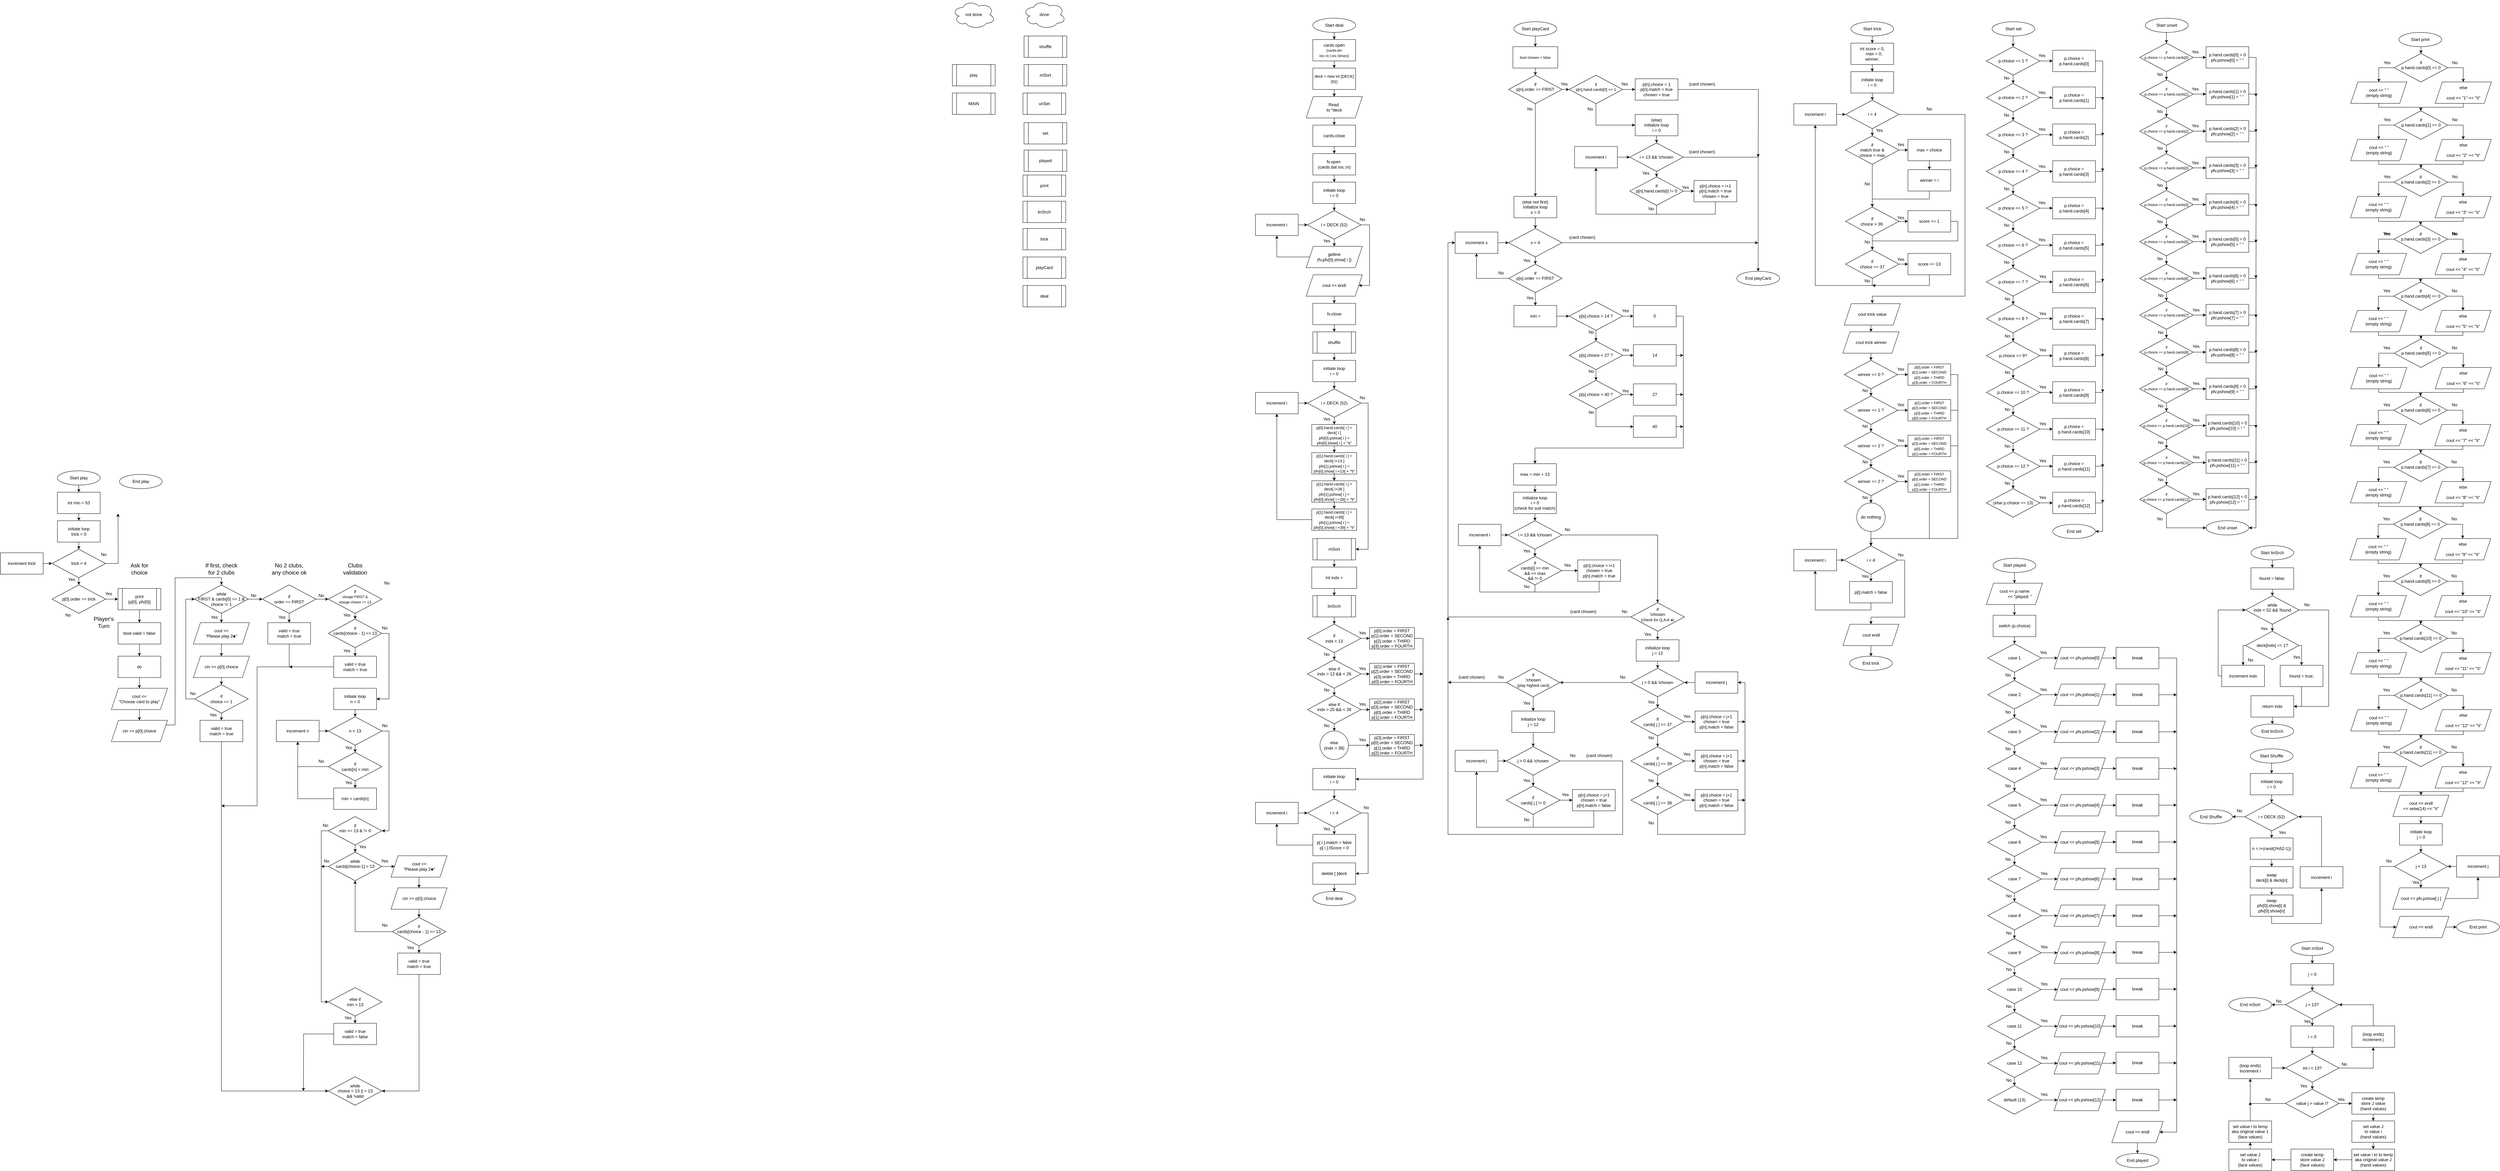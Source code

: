 <mxfile version="22.0.8" type="github">
  <diagram id="kgpKYQtTHZ0yAKxKKP6v" name="Page-1">
    <mxGraphModel dx="5937" dy="3068" grid="1" gridSize="10" guides="1" tooltips="1" connect="1" arrows="1" fold="1" page="1" pageScale="1" pageWidth="850" pageHeight="1100" math="0" shadow="0">
      <root>
        <mxCell id="0" />
        <mxCell id="1" parent="0" />
        <mxCell id="FTafQwh7pdxVt-59DUpK-1" value="deal" style="shape=process;whiteSpace=wrap;html=1;backgroundOutline=1;" parent="1" vertex="1">
          <mxGeometry x="-952" y="-320" width="120" height="60" as="geometry" />
        </mxCell>
        <mxCell id="FTafQwh7pdxVt-59DUpK-2" value="shuffle" style="shape=process;whiteSpace=wrap;html=1;backgroundOutline=1;" parent="1" vertex="1">
          <mxGeometry x="-949" y="-1020" width="120" height="60" as="geometry" />
        </mxCell>
        <mxCell id="FTafQwh7pdxVt-59DUpK-3" value="mSort" style="shape=process;whiteSpace=wrap;html=1;backgroundOutline=1;" parent="1" vertex="1">
          <mxGeometry x="-949" y="-940" width="120" height="60" as="geometry" />
        </mxCell>
        <mxCell id="FTafQwh7pdxVt-59DUpK-82" value="unSet" style="shape=process;whiteSpace=wrap;html=1;backgroundOutline=1;" parent="1" vertex="1">
          <mxGeometry x="-952" y="-860" width="120" height="60" as="geometry" />
        </mxCell>
        <mxCell id="FTafQwh7pdxVt-59DUpK-83" value="set" style="shape=process;whiteSpace=wrap;html=1;backgroundOutline=1;" parent="1" vertex="1">
          <mxGeometry x="-949" y="-777" width="120" height="60" as="geometry" />
        </mxCell>
        <mxCell id="FTafQwh7pdxVt-59DUpK-84" value="played" style="shape=process;whiteSpace=wrap;html=1;backgroundOutline=1;" parent="1" vertex="1">
          <mxGeometry x="-949" y="-700" width="120" height="60" as="geometry" />
        </mxCell>
        <mxCell id="FTafQwh7pdxVt-59DUpK-85" value="linSrch" style="shape=process;whiteSpace=wrap;html=1;backgroundOutline=1;" parent="1" vertex="1">
          <mxGeometry x="-952" y="-556.5" width="120" height="60" as="geometry" />
        </mxCell>
        <mxCell id="nS4BKgEzzd3M2lm5pOHT-3" value="End play" style="ellipse;whiteSpace=wrap;html=1;" parent="1" vertex="1">
          <mxGeometry x="-3486" y="210" width="120" height="40" as="geometry" />
        </mxCell>
        <mxCell id="bPrpUV__StcIhS9IhuIo-1" value="" style="group" parent="1" vertex="1" connectable="0">
          <mxGeometry x="2430" y="1520" width="465" height="643" as="geometry" />
        </mxCell>
        <mxCell id="bPrpUV__StcIhS9IhuIo-2" value="set value i to to temp&lt;br&gt;aka original value J&lt;br&gt;(hand values)" style="rounded=0;whiteSpace=wrap;html=1;container=0;" parent="bPrpUV__StcIhS9IhuIo-1" vertex="1">
          <mxGeometry x="345" y="583" width="120" height="60" as="geometry" />
        </mxCell>
        <mxCell id="bPrpUV__StcIhS9IhuIo-3" value="create temp&lt;br&gt;store value J&lt;br&gt;(face values)" style="rounded=0;whiteSpace=wrap;html=1;container=0;" parent="bPrpUV__StcIhS9IhuIo-1" vertex="1">
          <mxGeometry x="174" y="583" width="120" height="60" as="geometry" />
        </mxCell>
        <mxCell id="bPrpUV__StcIhS9IhuIo-4" value="value j &amp;gt; value i?" style="rhombus;whiteSpace=wrap;html=1;container=0;" parent="bPrpUV__StcIhS9IhuIo-1" vertex="1">
          <mxGeometry x="159" y="415" width="150" height="80" as="geometry" />
        </mxCell>
        <mxCell id="bPrpUV__StcIhS9IhuIo-5" value="create temp&lt;br&gt;store J value&lt;br&gt;(hand values)" style="rounded=0;whiteSpace=wrap;html=1;container=0;" parent="bPrpUV__StcIhS9IhuIo-1" vertex="1">
          <mxGeometry x="345" y="425" width="120" height="60" as="geometry" />
        </mxCell>
        <mxCell id="bPrpUV__StcIhS9IhuIo-6" value="set value J&lt;br&gt;to value i&lt;br&gt;(hand values)" style="rounded=0;whiteSpace=wrap;html=1;container=0;" parent="bPrpUV__StcIhS9IhuIo-1" vertex="1">
          <mxGeometry x="345" y="504" width="120" height="60" as="geometry" />
        </mxCell>
        <mxCell id="bPrpUV__StcIhS9IhuIo-7" value="set value J&lt;br&gt;to value i&lt;br&gt;(face values)" style="rounded=0;whiteSpace=wrap;html=1;container=0;" parent="bPrpUV__StcIhS9IhuIo-1" vertex="1">
          <mxGeometry y="583" width="120" height="60" as="geometry" />
        </mxCell>
        <mxCell id="bPrpUV__StcIhS9IhuIo-8" value="set value i to temp&lt;br&gt;aka original value 1&lt;br&gt;(face values)" style="rounded=0;whiteSpace=wrap;html=1;container=0;" parent="bPrpUV__StcIhS9IhuIo-1" vertex="1">
          <mxGeometry y="504" width="120" height="60" as="geometry" />
        </mxCell>
        <mxCell id="bPrpUV__StcIhS9IhuIo-9" value="Start mSort" style="ellipse;whiteSpace=wrap;html=1;container=0;" parent="bPrpUV__StcIhS9IhuIo-1" vertex="1">
          <mxGeometry x="174" width="120" height="40" as="geometry" />
        </mxCell>
        <mxCell id="bPrpUV__StcIhS9IhuIo-10" value="End mSort" style="ellipse;whiteSpace=wrap;html=1;container=0;" parent="bPrpUV__StcIhS9IhuIo-1" vertex="1">
          <mxGeometry y="158" width="120" height="40" as="geometry" />
        </mxCell>
        <mxCell id="bPrpUV__StcIhS9IhuIo-11" value="int i &amp;lt; 13?" style="rhombus;whiteSpace=wrap;html=1;container=0;" parent="bPrpUV__StcIhS9IhuIo-1" vertex="1">
          <mxGeometry x="159" y="315.5" width="150" height="80" as="geometry" />
        </mxCell>
        <mxCell id="bPrpUV__StcIhS9IhuIo-12" value="j = 0" style="rounded=0;whiteSpace=wrap;html=1;container=0;" parent="bPrpUV__StcIhS9IhuIo-1" vertex="1">
          <mxGeometry x="174" y="62.5" width="120" height="60" as="geometry" />
        </mxCell>
        <mxCell id="bPrpUV__StcIhS9IhuIo-13" value="(loop ends)&lt;br&gt;increment i" style="rounded=0;whiteSpace=wrap;html=1;container=0;" parent="bPrpUV__StcIhS9IhuIo-1" vertex="1">
          <mxGeometry y="325.5" width="120" height="60" as="geometry" />
        </mxCell>
        <mxCell id="bPrpUV__StcIhS9IhuIo-14" value="(loop ends)&lt;br&gt;increment j" style="rounded=0;whiteSpace=wrap;html=1;container=0;" parent="bPrpUV__StcIhS9IhuIo-1" vertex="1">
          <mxGeometry x="345" y="237.5" width="120" height="60" as="geometry" />
        </mxCell>
        <mxCell id="bPrpUV__StcIhS9IhuIo-15" value="j &amp;lt; 13?" style="rhombus;whiteSpace=wrap;html=1;container=0;" parent="bPrpUV__StcIhS9IhuIo-1" vertex="1">
          <mxGeometry x="159" y="138" width="150" height="80" as="geometry" />
        </mxCell>
        <mxCell id="bPrpUV__StcIhS9IhuIo-16" value="i = 0" style="rounded=0;whiteSpace=wrap;html=1;container=0;" parent="bPrpUV__StcIhS9IhuIo-1" vertex="1">
          <mxGeometry x="174" y="237.5" width="120" height="60" as="geometry" />
        </mxCell>
        <mxCell id="bPrpUV__StcIhS9IhuIo-17" value="" style="endArrow=classic;html=1;rounded=0;exitX=0;exitY=0.5;exitDx=0;exitDy=0;entryX=0.5;entryY=1;entryDx=0;entryDy=0;" parent="bPrpUV__StcIhS9IhuIo-1" source="bPrpUV__StcIhS9IhuIo-4" target="bPrpUV__StcIhS9IhuIo-13" edge="1">
          <mxGeometry width="50" height="50" relative="1" as="geometry">
            <mxPoint x="-30" y="651" as="sourcePoint" />
            <mxPoint x="20" y="601" as="targetPoint" />
            <Array as="points">
              <mxPoint x="60" y="455" />
            </Array>
          </mxGeometry>
        </mxCell>
        <mxCell id="bPrpUV__StcIhS9IhuIo-18" value="" style="endArrow=classic;html=1;rounded=0;exitX=1;exitY=0.5;exitDx=0;exitDy=0;entryX=0.5;entryY=1;entryDx=0;entryDy=0;" parent="bPrpUV__StcIhS9IhuIo-1" source="bPrpUV__StcIhS9IhuIo-11" target="bPrpUV__StcIhS9IhuIo-14" edge="1">
          <mxGeometry width="50" height="50" relative="1" as="geometry">
            <mxPoint x="360" y="381" as="sourcePoint" />
            <mxPoint x="410" y="331" as="targetPoint" />
            <Array as="points">
              <mxPoint x="405" y="356" />
            </Array>
          </mxGeometry>
        </mxCell>
        <mxCell id="bPrpUV__StcIhS9IhuIo-19" value="" style="endArrow=classic;html=1;rounded=0;exitX=0.5;exitY=1;exitDx=0;exitDy=0;entryX=0.5;entryY=0;entryDx=0;entryDy=0;" parent="bPrpUV__StcIhS9IhuIo-1" source="bPrpUV__StcIhS9IhuIo-9" target="bPrpUV__StcIhS9IhuIo-12" edge="1">
          <mxGeometry width="50" height="50" relative="1" as="geometry">
            <mxPoint x="-60" y="381" as="sourcePoint" />
            <mxPoint x="-10" y="331" as="targetPoint" />
          </mxGeometry>
        </mxCell>
        <mxCell id="bPrpUV__StcIhS9IhuIo-20" value="" style="endArrow=classic;html=1;rounded=0;exitX=0.5;exitY=1;exitDx=0;exitDy=0;entryX=0.5;entryY=0;entryDx=0;entryDy=0;" parent="bPrpUV__StcIhS9IhuIo-1" source="bPrpUV__StcIhS9IhuIo-12" target="bPrpUV__StcIhS9IhuIo-15" edge="1">
          <mxGeometry width="50" height="50" relative="1" as="geometry">
            <mxPoint x="-180" y="331" as="sourcePoint" />
            <mxPoint x="-130" y="281" as="targetPoint" />
          </mxGeometry>
        </mxCell>
        <mxCell id="bPrpUV__StcIhS9IhuIo-21" value="" style="endArrow=classic;html=1;rounded=0;exitX=0.5;exitY=1;exitDx=0;exitDy=0;" parent="bPrpUV__StcIhS9IhuIo-1" source="bPrpUV__StcIhS9IhuIo-15" target="bPrpUV__StcIhS9IhuIo-16" edge="1">
          <mxGeometry width="50" height="50" relative="1" as="geometry">
            <mxPoint x="-120" y="351" as="sourcePoint" />
            <mxPoint x="-70" y="301" as="targetPoint" />
          </mxGeometry>
        </mxCell>
        <mxCell id="bPrpUV__StcIhS9IhuIo-22" value="" style="endArrow=classic;html=1;rounded=0;exitX=1;exitY=0.5;exitDx=0;exitDy=0;entryX=0;entryY=0.5;entryDx=0;entryDy=0;" parent="bPrpUV__StcIhS9IhuIo-1" source="bPrpUV__StcIhS9IhuIo-4" target="bPrpUV__StcIhS9IhuIo-5" edge="1">
          <mxGeometry width="50" height="50" relative="1" as="geometry">
            <mxPoint x="-150" y="581" as="sourcePoint" />
            <mxPoint x="-100" y="531" as="targetPoint" />
          </mxGeometry>
        </mxCell>
        <mxCell id="bPrpUV__StcIhS9IhuIo-23" value="" style="endArrow=classic;html=1;rounded=0;exitX=0.5;exitY=1;exitDx=0;exitDy=0;entryX=0.5;entryY=0;entryDx=0;entryDy=0;" parent="bPrpUV__StcIhS9IhuIo-1" source="bPrpUV__StcIhS9IhuIo-5" target="bPrpUV__StcIhS9IhuIo-6" edge="1">
          <mxGeometry width="50" height="50" relative="1" as="geometry">
            <mxPoint x="220" y="561" as="sourcePoint" />
            <mxPoint x="270" y="511" as="targetPoint" />
          </mxGeometry>
        </mxCell>
        <mxCell id="bPrpUV__StcIhS9IhuIo-24" value="" style="endArrow=classic;html=1;rounded=0;exitX=0.5;exitY=1;exitDx=0;exitDy=0;" parent="bPrpUV__StcIhS9IhuIo-1" source="bPrpUV__StcIhS9IhuIo-6" target="bPrpUV__StcIhS9IhuIo-2" edge="1">
          <mxGeometry width="50" height="50" relative="1" as="geometry">
            <mxPoint x="210" y="601" as="sourcePoint" />
            <mxPoint x="260" y="551" as="targetPoint" />
          </mxGeometry>
        </mxCell>
        <mxCell id="bPrpUV__StcIhS9IhuIo-25" value="" style="endArrow=classic;html=1;rounded=0;exitX=0;exitY=0.5;exitDx=0;exitDy=0;entryX=1;entryY=0.5;entryDx=0;entryDy=0;" parent="bPrpUV__StcIhS9IhuIo-1" source="bPrpUV__StcIhS9IhuIo-2" target="bPrpUV__StcIhS9IhuIo-3" edge="1">
          <mxGeometry width="50" height="50" relative="1" as="geometry">
            <mxPoint x="160" y="591" as="sourcePoint" />
            <mxPoint x="210" y="541" as="targetPoint" />
          </mxGeometry>
        </mxCell>
        <mxCell id="bPrpUV__StcIhS9IhuIo-26" value="" style="endArrow=classic;html=1;rounded=0;exitX=0;exitY=0.5;exitDx=0;exitDy=0;" parent="bPrpUV__StcIhS9IhuIo-1" source="bPrpUV__StcIhS9IhuIo-3" target="bPrpUV__StcIhS9IhuIo-7" edge="1">
          <mxGeometry width="50" height="50" relative="1" as="geometry">
            <mxPoint x="290" y="581" as="sourcePoint" />
            <mxPoint x="340" y="531" as="targetPoint" />
          </mxGeometry>
        </mxCell>
        <mxCell id="bPrpUV__StcIhS9IhuIo-27" value="" style="endArrow=classic;html=1;rounded=0;exitX=0.5;exitY=0;exitDx=0;exitDy=0;entryX=0.5;entryY=1;entryDx=0;entryDy=0;" parent="bPrpUV__StcIhS9IhuIo-1" source="bPrpUV__StcIhS9IhuIo-7" target="bPrpUV__StcIhS9IhuIo-8" edge="1">
          <mxGeometry width="50" height="50" relative="1" as="geometry">
            <mxPoint x="180" y="571" as="sourcePoint" />
            <mxPoint x="230" y="521" as="targetPoint" />
          </mxGeometry>
        </mxCell>
        <mxCell id="bPrpUV__StcIhS9IhuIo-28" value="" style="endArrow=classic;html=1;rounded=0;exitX=0.5;exitY=0;exitDx=0;exitDy=0;" parent="bPrpUV__StcIhS9IhuIo-1" source="bPrpUV__StcIhS9IhuIo-8" edge="1">
          <mxGeometry width="50" height="50" relative="1" as="geometry">
            <mxPoint x="170" y="611" as="sourcePoint" />
            <mxPoint x="60" y="451" as="targetPoint" />
          </mxGeometry>
        </mxCell>
        <mxCell id="bPrpUV__StcIhS9IhuIo-29" value="" style="endArrow=classic;html=1;rounded=0;exitX=0.5;exitY=1;exitDx=0;exitDy=0;entryX=0.5;entryY=0;entryDx=0;entryDy=0;" parent="bPrpUV__StcIhS9IhuIo-1" source="bPrpUV__StcIhS9IhuIo-16" target="bPrpUV__StcIhS9IhuIo-11" edge="1">
          <mxGeometry width="50" height="50" relative="1" as="geometry">
            <mxPoint x="-120" y="321" as="sourcePoint" />
            <mxPoint x="-70" y="271" as="targetPoint" />
          </mxGeometry>
        </mxCell>
        <mxCell id="bPrpUV__StcIhS9IhuIo-30" value="" style="endArrow=classic;html=1;rounded=0;exitX=0.5;exitY=1;exitDx=0;exitDy=0;entryX=0.5;entryY=0;entryDx=0;entryDy=0;" parent="bPrpUV__StcIhS9IhuIo-1" source="bPrpUV__StcIhS9IhuIo-11" target="bPrpUV__StcIhS9IhuIo-4" edge="1">
          <mxGeometry width="50" height="50" relative="1" as="geometry">
            <mxPoint x="-170" y="461" as="sourcePoint" />
            <mxPoint x="-120" y="411" as="targetPoint" />
          </mxGeometry>
        </mxCell>
        <mxCell id="bPrpUV__StcIhS9IhuIo-31" value="" style="endArrow=classic;html=1;rounded=0;exitX=0;exitY=0.5;exitDx=0;exitDy=0;entryX=1;entryY=0.5;entryDx=0;entryDy=0;" parent="bPrpUV__StcIhS9IhuIo-1" source="bPrpUV__StcIhS9IhuIo-15" target="bPrpUV__StcIhS9IhuIo-10" edge="1">
          <mxGeometry width="50" height="50" relative="1" as="geometry">
            <mxPoint x="-130" y="381" as="sourcePoint" />
            <mxPoint x="-80" y="331" as="targetPoint" />
          </mxGeometry>
        </mxCell>
        <mxCell id="bPrpUV__StcIhS9IhuIo-32" value="" style="endArrow=classic;html=1;rounded=0;exitX=0.5;exitY=0;exitDx=0;exitDy=0;entryX=1;entryY=0.5;entryDx=0;entryDy=0;" parent="bPrpUV__StcIhS9IhuIo-1" source="bPrpUV__StcIhS9IhuIo-14" target="bPrpUV__StcIhS9IhuIo-15" edge="1">
          <mxGeometry width="50" height="50" relative="1" as="geometry">
            <mxPoint x="560" y="321" as="sourcePoint" />
            <mxPoint x="610" y="271" as="targetPoint" />
            <Array as="points">
              <mxPoint x="405" y="178" />
            </Array>
          </mxGeometry>
        </mxCell>
        <mxCell id="bPrpUV__StcIhS9IhuIo-33" value="" style="endArrow=classic;html=1;rounded=0;exitX=1;exitY=0.5;exitDx=0;exitDy=0;entryX=0;entryY=0.5;entryDx=0;entryDy=0;" parent="bPrpUV__StcIhS9IhuIo-1" source="bPrpUV__StcIhS9IhuIo-13" target="bPrpUV__StcIhS9IhuIo-11" edge="1">
          <mxGeometry width="50" height="50" relative="1" as="geometry">
            <mxPoint x="20" y="421" as="sourcePoint" />
            <mxPoint x="70" y="371" as="targetPoint" />
          </mxGeometry>
        </mxCell>
        <mxCell id="bPrpUV__StcIhS9IhuIo-34" value="Yes" style="text;html=1;strokeColor=none;fillColor=none;align=center;verticalAlign=middle;whiteSpace=wrap;rounded=0;container=0;" parent="bPrpUV__StcIhS9IhuIo-1" vertex="1">
          <mxGeometry x="285" y="428.5" width="60" height="30" as="geometry" />
        </mxCell>
        <mxCell id="bPrpUV__StcIhS9IhuIo-35" value="No" style="text;html=1;strokeColor=none;fillColor=none;align=center;verticalAlign=middle;whiteSpace=wrap;rounded=0;container=0;" parent="bPrpUV__StcIhS9IhuIo-1" vertex="1">
          <mxGeometry x="80" y="428.5" width="60" height="30" as="geometry" />
        </mxCell>
        <mxCell id="bPrpUV__StcIhS9IhuIo-36" value="No" style="text;html=1;strokeColor=none;fillColor=none;align=center;verticalAlign=middle;whiteSpace=wrap;rounded=0;container=0;" parent="bPrpUV__StcIhS9IhuIo-1" vertex="1">
          <mxGeometry x="294" y="330" width="60" height="30" as="geometry" />
        </mxCell>
        <mxCell id="bPrpUV__StcIhS9IhuIo-37" value="No" style="text;html=1;strokeColor=none;fillColor=none;align=center;verticalAlign=middle;whiteSpace=wrap;rounded=0;container=0;" parent="bPrpUV__StcIhS9IhuIo-1" vertex="1">
          <mxGeometry x="110" y="153" width="60" height="30" as="geometry" />
        </mxCell>
        <mxCell id="bPrpUV__StcIhS9IhuIo-38" value="Yes" style="text;html=1;strokeColor=none;fillColor=none;align=center;verticalAlign=middle;whiteSpace=wrap;rounded=0;container=0;" parent="bPrpUV__StcIhS9IhuIo-1" vertex="1">
          <mxGeometry x="180" y="390.5" width="60" height="30" as="geometry" />
        </mxCell>
        <mxCell id="bPrpUV__StcIhS9IhuIo-39" value="Yes" style="text;html=1;strokeColor=none;fillColor=none;align=center;verticalAlign=middle;whiteSpace=wrap;rounded=0;container=0;" parent="bPrpUV__StcIhS9IhuIo-1" vertex="1">
          <mxGeometry x="190" y="210" width="60" height="30" as="geometry" />
        </mxCell>
        <mxCell id="bPrpUV__StcIhS9IhuIo-40" value="" style="group" parent="1" vertex="1" connectable="0">
          <mxGeometry x="2400" y="410" width="310" height="540.5" as="geometry" />
        </mxCell>
        <mxCell id="bPrpUV__StcIhS9IhuIo-41" value="found = false;" style="rounded=0;whiteSpace=wrap;html=1;" parent="bPrpUV__StcIhS9IhuIo-40" vertex="1">
          <mxGeometry x="92" y="62" width="120" height="60" as="geometry" />
        </mxCell>
        <mxCell id="bPrpUV__StcIhS9IhuIo-42" value="Yes" style="text;html=1;strokeColor=none;fillColor=none;align=center;verticalAlign=middle;whiteSpace=wrap;rounded=0;" parent="bPrpUV__StcIhS9IhuIo-40" vertex="1">
          <mxGeometry x="190" y="298" width="60" height="30" as="geometry" />
        </mxCell>
        <mxCell id="bPrpUV__StcIhS9IhuIo-43" value="No" style="text;html=1;strokeColor=none;fillColor=none;align=center;verticalAlign=middle;whiteSpace=wrap;rounded=0;" parent="bPrpUV__StcIhS9IhuIo-40" vertex="1">
          <mxGeometry x="60.5" y="305.5" width="60" height="30" as="geometry" />
        </mxCell>
        <mxCell id="bPrpUV__StcIhS9IhuIo-44" style="edgeStyle=orthogonalEdgeStyle;rounded=0;orthogonalLoop=1;jettySize=auto;html=1;exitX=0.5;exitY=1;exitDx=0;exitDy=0;entryX=0.5;entryY=0;entryDx=0;entryDy=0;" parent="bPrpUV__StcIhS9IhuIo-40" source="bPrpUV__StcIhS9IhuIo-45" target="bPrpUV__StcIhS9IhuIo-41" edge="1">
          <mxGeometry relative="1" as="geometry" />
        </mxCell>
        <mxCell id="bPrpUV__StcIhS9IhuIo-45" value="Start linSrch" style="ellipse;whiteSpace=wrap;html=1;" parent="bPrpUV__StcIhS9IhuIo-40" vertex="1">
          <mxGeometry x="92" width="120" height="40" as="geometry" />
        </mxCell>
        <mxCell id="bPrpUV__StcIhS9IhuIo-46" value="End linSrch" style="ellipse;whiteSpace=wrap;html=1;" parent="bPrpUV__StcIhS9IhuIo-40" vertex="1">
          <mxGeometry x="92" y="500.5" width="120" height="40" as="geometry" />
        </mxCell>
        <mxCell id="bPrpUV__StcIhS9IhuIo-47" style="edgeStyle=orthogonalEdgeStyle;rounded=0;orthogonalLoop=1;jettySize=auto;html=1;exitX=0.5;exitY=1;exitDx=0;exitDy=0;entryX=0.5;entryY=0;entryDx=0;entryDy=0;" parent="bPrpUV__StcIhS9IhuIo-40" source="bPrpUV__StcIhS9IhuIo-48" target="bPrpUV__StcIhS9IhuIo-46" edge="1">
          <mxGeometry relative="1" as="geometry" />
        </mxCell>
        <mxCell id="bPrpUV__StcIhS9IhuIo-48" value="return indx" style="rounded=0;whiteSpace=wrap;html=1;" parent="bPrpUV__StcIhS9IhuIo-40" vertex="1">
          <mxGeometry x="92" y="421" width="120" height="60" as="geometry" />
        </mxCell>
        <mxCell id="bPrpUV__StcIhS9IhuIo-49" value="deck[indx] == 1?" style="rhombus;whiteSpace=wrap;html=1;" parent="bPrpUV__StcIhS9IhuIo-40" vertex="1">
          <mxGeometry x="77" y="240" width="150" height="80" as="geometry" />
        </mxCell>
        <mxCell id="bPrpUV__StcIhS9IhuIo-50" style="edgeStyle=orthogonalEdgeStyle;rounded=0;orthogonalLoop=1;jettySize=auto;html=1;exitX=0.5;exitY=1;exitDx=0;exitDy=0;entryX=0.5;entryY=0;entryDx=0;entryDy=0;" parent="bPrpUV__StcIhS9IhuIo-40" source="bPrpUV__StcIhS9IhuIo-52" target="bPrpUV__StcIhS9IhuIo-49" edge="1">
          <mxGeometry relative="1" as="geometry" />
        </mxCell>
        <mxCell id="bPrpUV__StcIhS9IhuIo-51" style="edgeStyle=orthogonalEdgeStyle;rounded=0;orthogonalLoop=1;jettySize=auto;html=1;exitX=1;exitY=0.5;exitDx=0;exitDy=0;entryX=1;entryY=0.5;entryDx=0;entryDy=0;" parent="bPrpUV__StcIhS9IhuIo-40" source="bPrpUV__StcIhS9IhuIo-52" target="bPrpUV__StcIhS9IhuIo-48" edge="1">
          <mxGeometry relative="1" as="geometry">
            <Array as="points">
              <mxPoint x="310" y="180.5" />
              <mxPoint x="310" y="451.5" />
            </Array>
          </mxGeometry>
        </mxCell>
        <mxCell id="bPrpUV__StcIhS9IhuIo-52" value="while &lt;br&gt;indx &amp;lt; 52 &amp;amp;&amp;amp; !found&lt;br&gt;&amp;nbsp;" style="rhombus;whiteSpace=wrap;html=1;" parent="bPrpUV__StcIhS9IhuIo-40" vertex="1">
          <mxGeometry x="77" y="140.5" width="150" height="80" as="geometry" />
        </mxCell>
        <mxCell id="bPrpUV__StcIhS9IhuIo-53" style="edgeStyle=orthogonalEdgeStyle;rounded=0;orthogonalLoop=1;jettySize=auto;html=1;exitX=0.5;exitY=1;exitDx=0;exitDy=0;entryX=0.5;entryY=0;entryDx=0;entryDy=0;" parent="bPrpUV__StcIhS9IhuIo-40" source="bPrpUV__StcIhS9IhuIo-41" target="bPrpUV__StcIhS9IhuIo-52" edge="1">
          <mxGeometry relative="1" as="geometry" />
        </mxCell>
        <mxCell id="bPrpUV__StcIhS9IhuIo-54" style="edgeStyle=orthogonalEdgeStyle;rounded=0;orthogonalLoop=1;jettySize=auto;html=1;exitX=0.5;exitY=1;exitDx=0;exitDy=0;entryX=1;entryY=0.5;entryDx=0;entryDy=0;" parent="bPrpUV__StcIhS9IhuIo-40" source="bPrpUV__StcIhS9IhuIo-55" target="bPrpUV__StcIhS9IhuIo-48" edge="1">
          <mxGeometry relative="1" as="geometry" />
        </mxCell>
        <mxCell id="bPrpUV__StcIhS9IhuIo-55" value="found = true;" style="rounded=0;whiteSpace=wrap;html=1;" parent="bPrpUV__StcIhS9IhuIo-40" vertex="1">
          <mxGeometry x="174" y="335.5" width="120" height="60" as="geometry" />
        </mxCell>
        <mxCell id="bPrpUV__StcIhS9IhuIo-56" style="edgeStyle=orthogonalEdgeStyle;rounded=0;orthogonalLoop=1;jettySize=auto;html=1;exitX=1;exitY=0.5;exitDx=0;exitDy=0;entryX=0.5;entryY=0;entryDx=0;entryDy=0;" parent="bPrpUV__StcIhS9IhuIo-40" source="bPrpUV__StcIhS9IhuIo-49" target="bPrpUV__StcIhS9IhuIo-55" edge="1">
          <mxGeometry relative="1" as="geometry">
            <Array as="points">
              <mxPoint x="234" y="279.5" />
            </Array>
          </mxGeometry>
        </mxCell>
        <mxCell id="bPrpUV__StcIhS9IhuIo-57" style="edgeStyle=orthogonalEdgeStyle;rounded=0;orthogonalLoop=1;jettySize=auto;html=1;exitX=0;exitY=0.5;exitDx=0;exitDy=0;entryX=0;entryY=0.5;entryDx=0;entryDy=0;" parent="bPrpUV__StcIhS9IhuIo-40" source="bPrpUV__StcIhS9IhuIo-58" target="bPrpUV__StcIhS9IhuIo-52" edge="1">
          <mxGeometry relative="1" as="geometry">
            <Array as="points">
              <mxPoint y="365.5" />
              <mxPoint y="180.5" />
            </Array>
          </mxGeometry>
        </mxCell>
        <mxCell id="bPrpUV__StcIhS9IhuIo-58" value="increment indx" style="rounded=0;whiteSpace=wrap;html=1;" parent="bPrpUV__StcIhS9IhuIo-40" vertex="1">
          <mxGeometry x="10" y="335.5" width="120" height="60" as="geometry" />
        </mxCell>
        <mxCell id="bPrpUV__StcIhS9IhuIo-59" style="edgeStyle=orthogonalEdgeStyle;rounded=0;orthogonalLoop=1;jettySize=auto;html=1;exitX=0;exitY=0.5;exitDx=0;exitDy=0;entryX=0.5;entryY=0;entryDx=0;entryDy=0;" parent="bPrpUV__StcIhS9IhuIo-40" source="bPrpUV__StcIhS9IhuIo-49" target="bPrpUV__StcIhS9IhuIo-58" edge="1">
          <mxGeometry relative="1" as="geometry">
            <Array as="points">
              <mxPoint x="70" y="279.5" />
            </Array>
          </mxGeometry>
        </mxCell>
        <mxCell id="bPrpUV__StcIhS9IhuIo-60" value="No" style="text;html=1;strokeColor=none;fillColor=none;align=center;verticalAlign=middle;whiteSpace=wrap;rounded=0;" parent="bPrpUV__StcIhS9IhuIo-40" vertex="1">
          <mxGeometry x="219" y="151" width="60" height="30" as="geometry" />
        </mxCell>
        <mxCell id="bPrpUV__StcIhS9IhuIo-61" value="Yes" style="text;html=1;strokeColor=none;fillColor=none;align=center;verticalAlign=middle;whiteSpace=wrap;rounded=0;" parent="bPrpUV__StcIhS9IhuIo-40" vertex="1">
          <mxGeometry x="99" y="218" width="60" height="30" as="geometry" />
        </mxCell>
        <mxCell id="bPrpUV__StcIhS9IhuIo-62" value="" style="group" parent="1" vertex="1" connectable="0">
          <mxGeometry x="2320" y="980" width="430" height="470" as="geometry" />
        </mxCell>
        <mxCell id="bPrpUV__StcIhS9IhuIo-63" value="swap &lt;br&gt;pfv[0].show[i] &amp;amp; pfv[0].show[n]" style="rounded=0;whiteSpace=wrap;html=1;" parent="bPrpUV__StcIhS9IhuIo-62" vertex="1">
          <mxGeometry x="170" y="410" width="120" height="60" as="geometry" />
        </mxCell>
        <mxCell id="bPrpUV__StcIhS9IhuIo-64" value="swap&lt;br&gt;deck[i] &amp;amp; deck[n]" style="rounded=0;whiteSpace=wrap;html=1;" parent="bPrpUV__StcIhS9IhuIo-62" vertex="1">
          <mxGeometry x="170" y="330.5" width="120" height="60" as="geometry" />
        </mxCell>
        <mxCell id="bPrpUV__StcIhS9IhuIo-65" value="i &amp;lt; DECK (52)" style="rhombus;whiteSpace=wrap;html=1;" parent="bPrpUV__StcIhS9IhuIo-62" vertex="1">
          <mxGeometry x="155" y="150.5" width="150" height="80" as="geometry" />
        </mxCell>
        <mxCell id="bPrpUV__StcIhS9IhuIo-66" value="Start Shuffle" style="ellipse;whiteSpace=wrap;html=1;" parent="bPrpUV__StcIhS9IhuIo-62" vertex="1">
          <mxGeometry x="170" width="120" height="40" as="geometry" />
        </mxCell>
        <mxCell id="bPrpUV__StcIhS9IhuIo-67" value="End Shuffle" style="ellipse;whiteSpace=wrap;html=1;" parent="bPrpUV__StcIhS9IhuIo-62" vertex="1">
          <mxGeometry y="170.5" width="120" height="40" as="geometry" />
        </mxCell>
        <mxCell id="bPrpUV__StcIhS9IhuIo-68" value="" style="endArrow=classic;html=1;rounded=0;exitX=0.5;exitY=1;exitDx=0;exitDy=0;" parent="bPrpUV__StcIhS9IhuIo-62" source="bPrpUV__StcIhS9IhuIo-74" target="bPrpUV__StcIhS9IhuIo-64" edge="1">
          <mxGeometry width="50" height="50" relative="1" as="geometry">
            <mxPoint x="410" y="440.5" as="sourcePoint" />
            <mxPoint x="460" y="390.5" as="targetPoint" />
          </mxGeometry>
        </mxCell>
        <mxCell id="bPrpUV__StcIhS9IhuIo-69" value="" style="endArrow=classic;html=1;rounded=0;exitX=0;exitY=0.5;exitDx=0;exitDy=0;entryX=1;entryY=0.5;entryDx=0;entryDy=0;" parent="bPrpUV__StcIhS9IhuIo-62" source="bPrpUV__StcIhS9IhuIo-65" target="bPrpUV__StcIhS9IhuIo-67" edge="1">
          <mxGeometry width="50" height="50" relative="1" as="geometry">
            <mxPoint x="360" y="320.5" as="sourcePoint" />
            <mxPoint x="410" y="270.5" as="targetPoint" />
          </mxGeometry>
        </mxCell>
        <mxCell id="bPrpUV__StcIhS9IhuIo-70" value="" style="endArrow=classic;html=1;rounded=0;exitX=0.5;exitY=1;exitDx=0;exitDy=0;entryX=0.5;entryY=0;entryDx=0;entryDy=0;" parent="bPrpUV__StcIhS9IhuIo-62" source="bPrpUV__StcIhS9IhuIo-64" target="bPrpUV__StcIhS9IhuIo-63" edge="1">
          <mxGeometry width="50" height="50" relative="1" as="geometry">
            <mxPoint x="390" y="500.5" as="sourcePoint" />
            <mxPoint x="440" y="450.5" as="targetPoint" />
          </mxGeometry>
        </mxCell>
        <mxCell id="bPrpUV__StcIhS9IhuIo-71" value="Yes" style="text;html=1;strokeColor=none;fillColor=none;align=center;verticalAlign=middle;whiteSpace=wrap;rounded=0;" parent="bPrpUV__StcIhS9IhuIo-62" vertex="1">
          <mxGeometry x="230" y="220" width="60" height="30" as="geometry" />
        </mxCell>
        <mxCell id="bPrpUV__StcIhS9IhuIo-72" value="No" style="text;html=1;strokeColor=none;fillColor=none;align=center;verticalAlign=middle;whiteSpace=wrap;rounded=0;" parent="bPrpUV__StcIhS9IhuIo-62" vertex="1">
          <mxGeometry x="110" y="159" width="60" height="30" as="geometry" />
        </mxCell>
        <mxCell id="bPrpUV__StcIhS9IhuIo-73" value="" style="endArrow=classic;html=1;rounded=0;exitX=0.5;exitY=1;exitDx=0;exitDy=0;" parent="bPrpUV__StcIhS9IhuIo-62" source="bPrpUV__StcIhS9IhuIo-65" target="bPrpUV__StcIhS9IhuIo-74" edge="1">
          <mxGeometry width="50" height="50" relative="1" as="geometry">
            <mxPoint x="230" y="195.5" as="sourcePoint" />
            <mxPoint x="230" y="350.5" as="targetPoint" />
          </mxGeometry>
        </mxCell>
        <mxCell id="bPrpUV__StcIhS9IhuIo-74" value="n = i+(rand()%52-1))" style="rounded=0;whiteSpace=wrap;html=1;" parent="bPrpUV__StcIhS9IhuIo-62" vertex="1">
          <mxGeometry x="170" y="250" width="120" height="60" as="geometry" />
        </mxCell>
        <mxCell id="bPrpUV__StcIhS9IhuIo-75" style="edgeStyle=orthogonalEdgeStyle;rounded=0;orthogonalLoop=1;jettySize=auto;html=1;exitX=0.5;exitY=0;exitDx=0;exitDy=0;entryX=1;entryY=0.5;entryDx=0;entryDy=0;" parent="bPrpUV__StcIhS9IhuIo-62" source="bPrpUV__StcIhS9IhuIo-76" target="bPrpUV__StcIhS9IhuIo-65" edge="1">
          <mxGeometry relative="1" as="geometry" />
        </mxCell>
        <mxCell id="bPrpUV__StcIhS9IhuIo-76" value="increment i" style="rounded=0;whiteSpace=wrap;html=1;" parent="bPrpUV__StcIhS9IhuIo-62" vertex="1">
          <mxGeometry x="310" y="330.5" width="120" height="60" as="geometry" />
        </mxCell>
        <mxCell id="bPrpUV__StcIhS9IhuIo-77" style="edgeStyle=orthogonalEdgeStyle;rounded=0;orthogonalLoop=1;jettySize=auto;html=1;exitX=0.5;exitY=1;exitDx=0;exitDy=0;entryX=0.5;entryY=1;entryDx=0;entryDy=0;" parent="bPrpUV__StcIhS9IhuIo-62" source="bPrpUV__StcIhS9IhuIo-63" target="bPrpUV__StcIhS9IhuIo-76" edge="1">
          <mxGeometry relative="1" as="geometry" />
        </mxCell>
        <mxCell id="bPrpUV__StcIhS9IhuIo-78" style="edgeStyle=orthogonalEdgeStyle;rounded=0;orthogonalLoop=1;jettySize=auto;html=1;exitX=0.5;exitY=1;exitDx=0;exitDy=0;entryX=0.5;entryY=0;entryDx=0;entryDy=0;" parent="bPrpUV__StcIhS9IhuIo-62" source="bPrpUV__StcIhS9IhuIo-79" target="bPrpUV__StcIhS9IhuIo-65" edge="1">
          <mxGeometry relative="1" as="geometry" />
        </mxCell>
        <mxCell id="bPrpUV__StcIhS9IhuIo-79" value="initiate loop&lt;br&gt;i = 0" style="rounded=0;whiteSpace=wrap;html=1;" parent="bPrpUV__StcIhS9IhuIo-62" vertex="1">
          <mxGeometry x="170" y="69" width="120" height="60" as="geometry" />
        </mxCell>
        <mxCell id="bPrpUV__StcIhS9IhuIo-80" style="edgeStyle=orthogonalEdgeStyle;rounded=0;orthogonalLoop=1;jettySize=auto;html=1;exitX=0.5;exitY=1;exitDx=0;exitDy=0;entryX=0.5;entryY=0;entryDx=0;entryDy=0;" parent="bPrpUV__StcIhS9IhuIo-62" source="bPrpUV__StcIhS9IhuIo-66" target="bPrpUV__StcIhS9IhuIo-79" edge="1">
          <mxGeometry relative="1" as="geometry" />
        </mxCell>
        <mxCell id="bPrpUV__StcIhS9IhuIo-81" value="" style="group" parent="1" vertex="1" connectable="0">
          <mxGeometry x="2770" y="-1030" width="418.75" height="2540" as="geometry" />
        </mxCell>
        <mxCell id="bPrpUV__StcIhS9IhuIo-82" value="if&lt;br&gt;p.hand.cards[0] == 0&lt;br&gt;&amp;nbsp;" style="rhombus;whiteSpace=wrap;html=1;" parent="bPrpUV__StcIhS9IhuIo-81" vertex="1">
          <mxGeometry x="123.75" y="59" width="150" height="80" as="geometry" />
        </mxCell>
        <mxCell id="bPrpUV__StcIhS9IhuIo-83" value="cout &amp;lt;&amp;lt; &quot; &quot;&lt;br&gt;(empty string)" style="shape=parallelogram;perimeter=parallelogramPerimeter;whiteSpace=wrap;html=1;fixedSize=1;" parent="bPrpUV__StcIhS9IhuIo-81" vertex="1">
          <mxGeometry x="1.75" y="139" width="157.5" height="60" as="geometry" />
        </mxCell>
        <mxCell id="bPrpUV__StcIhS9IhuIo-84" style="edgeStyle=orthogonalEdgeStyle;rounded=0;orthogonalLoop=1;jettySize=auto;html=1;exitX=0;exitY=0.5;exitDx=0;exitDy=0;entryX=0.5;entryY=0;entryDx=0;entryDy=0;" parent="bPrpUV__StcIhS9IhuIo-81" source="bPrpUV__StcIhS9IhuIo-82" target="bPrpUV__StcIhS9IhuIo-83" edge="1">
          <mxGeometry relative="1" as="geometry" />
        </mxCell>
        <mxCell id="bPrpUV__StcIhS9IhuIo-85" value="else&lt;br&gt;&lt;br&gt;cout &amp;lt;&amp;lt; &quot;1&quot; &amp;lt;&amp;lt; &quot;\t&quot;" style="shape=parallelogram;perimeter=parallelogramPerimeter;whiteSpace=wrap;html=1;fixedSize=1;" parent="bPrpUV__StcIhS9IhuIo-81" vertex="1">
          <mxGeometry x="238.75" y="139" width="157.5" height="60" as="geometry" />
        </mxCell>
        <mxCell id="bPrpUV__StcIhS9IhuIo-86" style="edgeStyle=orthogonalEdgeStyle;rounded=0;orthogonalLoop=1;jettySize=auto;html=1;exitX=1;exitY=0.5;exitDx=0;exitDy=0;" parent="bPrpUV__StcIhS9IhuIo-81" source="bPrpUV__StcIhS9IhuIo-82" target="bPrpUV__StcIhS9IhuIo-85" edge="1">
          <mxGeometry relative="1" as="geometry" />
        </mxCell>
        <mxCell id="bPrpUV__StcIhS9IhuIo-87" value="cout &amp;lt;&amp;lt; &quot; &quot;&lt;br&gt;(empty string)" style="shape=parallelogram;perimeter=parallelogramPerimeter;whiteSpace=wrap;html=1;fixedSize=1;" parent="bPrpUV__StcIhS9IhuIo-81" vertex="1">
          <mxGeometry x="1.5" y="300" width="157.5" height="60" as="geometry" />
        </mxCell>
        <mxCell id="bPrpUV__StcIhS9IhuIo-88" style="edgeStyle=orthogonalEdgeStyle;rounded=0;orthogonalLoop=1;jettySize=auto;html=1;exitX=0;exitY=0.5;exitDx=0;exitDy=0;entryX=0.5;entryY=0;entryDx=0;entryDy=0;" parent="bPrpUV__StcIhS9IhuIo-81" source="bPrpUV__StcIhS9IhuIo-89" target="bPrpUV__StcIhS9IhuIo-87" edge="1">
          <mxGeometry relative="1" as="geometry" />
        </mxCell>
        <mxCell id="bPrpUV__StcIhS9IhuIo-89" value="if&lt;br&gt;p.hand.cards[1] == 0&lt;br&gt;&amp;nbsp;" style="rhombus;whiteSpace=wrap;html=1;" parent="bPrpUV__StcIhS9IhuIo-81" vertex="1">
          <mxGeometry x="123.5" y="220" width="150" height="80" as="geometry" />
        </mxCell>
        <mxCell id="bPrpUV__StcIhS9IhuIo-90" style="edgeStyle=orthogonalEdgeStyle;rounded=0;orthogonalLoop=1;jettySize=auto;html=1;exitX=0.5;exitY=1;exitDx=0;exitDy=0;entryX=0.5;entryY=0;entryDx=0;entryDy=0;" parent="bPrpUV__StcIhS9IhuIo-81" source="bPrpUV__StcIhS9IhuIo-83" target="bPrpUV__StcIhS9IhuIo-89" edge="1">
          <mxGeometry relative="1" as="geometry">
            <Array as="points">
              <mxPoint x="80.75" y="210" />
              <mxPoint x="198.75" y="210" />
            </Array>
          </mxGeometry>
        </mxCell>
        <mxCell id="bPrpUV__StcIhS9IhuIo-91" style="edgeStyle=orthogonalEdgeStyle;rounded=0;orthogonalLoop=1;jettySize=auto;html=1;exitX=0.5;exitY=1;exitDx=0;exitDy=0;entryX=0.5;entryY=0;entryDx=0;entryDy=0;" parent="bPrpUV__StcIhS9IhuIo-81" source="bPrpUV__StcIhS9IhuIo-85" target="bPrpUV__StcIhS9IhuIo-89" edge="1">
          <mxGeometry relative="1" as="geometry">
            <Array as="points">
              <mxPoint x="317.75" y="210" />
              <mxPoint x="198.75" y="210" />
            </Array>
          </mxGeometry>
        </mxCell>
        <mxCell id="bPrpUV__StcIhS9IhuIo-92" value="else&lt;br&gt;&lt;br&gt;cout &amp;lt;&amp;lt; &quot;2&quot; &amp;lt;&amp;lt; &quot;\t&quot;" style="shape=parallelogram;perimeter=parallelogramPerimeter;whiteSpace=wrap;html=1;fixedSize=1;" parent="bPrpUV__StcIhS9IhuIo-81" vertex="1">
          <mxGeometry x="238.5" y="300" width="157.5" height="60" as="geometry" />
        </mxCell>
        <mxCell id="bPrpUV__StcIhS9IhuIo-93" style="edgeStyle=orthogonalEdgeStyle;rounded=0;orthogonalLoop=1;jettySize=auto;html=1;exitX=1;exitY=0.5;exitDx=0;exitDy=0;entryX=0.5;entryY=0;entryDx=0;entryDy=0;" parent="bPrpUV__StcIhS9IhuIo-81" source="bPrpUV__StcIhS9IhuIo-89" target="bPrpUV__StcIhS9IhuIo-92" edge="1">
          <mxGeometry relative="1" as="geometry" />
        </mxCell>
        <mxCell id="bPrpUV__StcIhS9IhuIo-94" value="cout &amp;lt;&amp;lt; &quot; &quot;&lt;br&gt;(empty string)" style="shape=parallelogram;perimeter=parallelogramPerimeter;whiteSpace=wrap;html=1;fixedSize=1;" parent="bPrpUV__StcIhS9IhuIo-81" vertex="1">
          <mxGeometry x="1.25" y="460" width="157.5" height="60" as="geometry" />
        </mxCell>
        <mxCell id="bPrpUV__StcIhS9IhuIo-95" style="edgeStyle=orthogonalEdgeStyle;rounded=0;orthogonalLoop=1;jettySize=auto;html=1;exitX=0;exitY=0.5;exitDx=0;exitDy=0;" parent="bPrpUV__StcIhS9IhuIo-81" source="bPrpUV__StcIhS9IhuIo-96" target="bPrpUV__StcIhS9IhuIo-94" edge="1">
          <mxGeometry relative="1" as="geometry" />
        </mxCell>
        <mxCell id="bPrpUV__StcIhS9IhuIo-96" value="if&lt;br&gt;p.hand.cards[2] == 0&lt;br&gt;&amp;nbsp;" style="rhombus;whiteSpace=wrap;html=1;" parent="bPrpUV__StcIhS9IhuIo-81" vertex="1">
          <mxGeometry x="123.25" y="380" width="150" height="80" as="geometry" />
        </mxCell>
        <mxCell id="bPrpUV__StcIhS9IhuIo-97" style="edgeStyle=orthogonalEdgeStyle;rounded=0;orthogonalLoop=1;jettySize=auto;html=1;exitX=0.5;exitY=1;exitDx=0;exitDy=0;" parent="bPrpUV__StcIhS9IhuIo-81" source="bPrpUV__StcIhS9IhuIo-87" target="bPrpUV__StcIhS9IhuIo-96" edge="1">
          <mxGeometry relative="1" as="geometry">
            <Array as="points">
              <mxPoint x="80.75" y="370" />
              <mxPoint x="198.75" y="370" />
            </Array>
          </mxGeometry>
        </mxCell>
        <mxCell id="bPrpUV__StcIhS9IhuIo-98" style="edgeStyle=orthogonalEdgeStyle;rounded=0;orthogonalLoop=1;jettySize=auto;html=1;exitX=0.5;exitY=1;exitDx=0;exitDy=0;" parent="bPrpUV__StcIhS9IhuIo-81" source="bPrpUV__StcIhS9IhuIo-92" target="bPrpUV__StcIhS9IhuIo-96" edge="1">
          <mxGeometry relative="1" as="geometry">
            <Array as="points">
              <mxPoint x="317.75" y="370" />
              <mxPoint x="198.75" y="370" />
            </Array>
          </mxGeometry>
        </mxCell>
        <mxCell id="bPrpUV__StcIhS9IhuIo-99" value="else&lt;br&gt;&lt;br&gt;cout &amp;lt;&amp;lt; &quot;3&quot; &amp;lt;&amp;lt; &quot;\t&quot;" style="shape=parallelogram;perimeter=parallelogramPerimeter;whiteSpace=wrap;html=1;fixedSize=1;" parent="bPrpUV__StcIhS9IhuIo-81" vertex="1">
          <mxGeometry x="238.25" y="460" width="157.5" height="60" as="geometry" />
        </mxCell>
        <mxCell id="bPrpUV__StcIhS9IhuIo-100" style="edgeStyle=orthogonalEdgeStyle;rounded=0;orthogonalLoop=1;jettySize=auto;html=1;exitX=1;exitY=0.5;exitDx=0;exitDy=0;entryX=0.5;entryY=0;entryDx=0;entryDy=0;" parent="bPrpUV__StcIhS9IhuIo-81" source="bPrpUV__StcIhS9IhuIo-96" target="bPrpUV__StcIhS9IhuIo-99" edge="1">
          <mxGeometry relative="1" as="geometry" />
        </mxCell>
        <mxCell id="bPrpUV__StcIhS9IhuIo-101" value="cout &amp;lt;&amp;lt; &quot; &quot;&lt;br&gt;(empty string)" style="shape=parallelogram;perimeter=parallelogramPerimeter;whiteSpace=wrap;html=1;fixedSize=1;" parent="bPrpUV__StcIhS9IhuIo-81" vertex="1">
          <mxGeometry x="1" y="620" width="157.5" height="60" as="geometry" />
        </mxCell>
        <mxCell id="bPrpUV__StcIhS9IhuIo-102" style="edgeStyle=orthogonalEdgeStyle;rounded=0;orthogonalLoop=1;jettySize=auto;html=1;exitX=0;exitY=0.5;exitDx=0;exitDy=0;entryX=0.5;entryY=0;entryDx=0;entryDy=0;" parent="bPrpUV__StcIhS9IhuIo-81" source="bPrpUV__StcIhS9IhuIo-103" target="bPrpUV__StcIhS9IhuIo-101" edge="1">
          <mxGeometry relative="1" as="geometry" />
        </mxCell>
        <mxCell id="bPrpUV__StcIhS9IhuIo-103" value="if&lt;br&gt;p.hand.cards[3] == 0&lt;br&gt;&amp;nbsp;" style="rhombus;whiteSpace=wrap;html=1;" parent="bPrpUV__StcIhS9IhuIo-81" vertex="1">
          <mxGeometry x="123" y="540" width="150" height="80" as="geometry" />
        </mxCell>
        <mxCell id="bPrpUV__StcIhS9IhuIo-104" style="edgeStyle=orthogonalEdgeStyle;rounded=0;orthogonalLoop=1;jettySize=auto;html=1;exitX=0.5;exitY=1;exitDx=0;exitDy=0;" parent="bPrpUV__StcIhS9IhuIo-81" source="bPrpUV__StcIhS9IhuIo-94" target="bPrpUV__StcIhS9IhuIo-103" edge="1">
          <mxGeometry relative="1" as="geometry">
            <mxPoint x="198.75" y="540" as="targetPoint" />
            <Array as="points">
              <mxPoint x="79.75" y="530" />
              <mxPoint x="197.75" y="530" />
            </Array>
          </mxGeometry>
        </mxCell>
        <mxCell id="bPrpUV__StcIhS9IhuIo-105" style="edgeStyle=orthogonalEdgeStyle;rounded=0;orthogonalLoop=1;jettySize=auto;html=1;exitX=0.5;exitY=1;exitDx=0;exitDy=0;entryX=0.5;entryY=0;entryDx=0;entryDy=0;" parent="bPrpUV__StcIhS9IhuIo-81" source="bPrpUV__StcIhS9IhuIo-99" target="bPrpUV__StcIhS9IhuIo-103" edge="1">
          <mxGeometry relative="1" as="geometry">
            <Array as="points">
              <mxPoint x="316.75" y="530" />
              <mxPoint x="197.75" y="530" />
            </Array>
          </mxGeometry>
        </mxCell>
        <mxCell id="bPrpUV__StcIhS9IhuIo-106" value="else&lt;br&gt;&lt;br&gt;cout &amp;lt;&amp;lt; &quot;4&quot; &amp;lt;&amp;lt; &quot;\t&quot;" style="shape=parallelogram;perimeter=parallelogramPerimeter;whiteSpace=wrap;html=1;fixedSize=1;" parent="bPrpUV__StcIhS9IhuIo-81" vertex="1">
          <mxGeometry x="238" y="620" width="157.5" height="60" as="geometry" />
        </mxCell>
        <mxCell id="bPrpUV__StcIhS9IhuIo-107" style="edgeStyle=orthogonalEdgeStyle;rounded=0;orthogonalLoop=1;jettySize=auto;html=1;exitX=1;exitY=0.5;exitDx=0;exitDy=0;entryX=0.5;entryY=0;entryDx=0;entryDy=0;" parent="bPrpUV__StcIhS9IhuIo-81" source="bPrpUV__StcIhS9IhuIo-103" target="bPrpUV__StcIhS9IhuIo-106" edge="1">
          <mxGeometry relative="1" as="geometry" />
        </mxCell>
        <mxCell id="bPrpUV__StcIhS9IhuIo-108" value="cout &amp;lt;&amp;lt; &quot; &quot;&lt;br&gt;(empty string)" style="shape=parallelogram;perimeter=parallelogramPerimeter;whiteSpace=wrap;html=1;fixedSize=1;" parent="bPrpUV__StcIhS9IhuIo-81" vertex="1">
          <mxGeometry x="0.75" y="780" width="157.5" height="60" as="geometry" />
        </mxCell>
        <mxCell id="bPrpUV__StcIhS9IhuIo-109" style="edgeStyle=orthogonalEdgeStyle;rounded=0;orthogonalLoop=1;jettySize=auto;html=1;exitX=0;exitY=0.5;exitDx=0;exitDy=0;entryX=0.5;entryY=0;entryDx=0;entryDy=0;" parent="bPrpUV__StcIhS9IhuIo-81" source="bPrpUV__StcIhS9IhuIo-110" target="bPrpUV__StcIhS9IhuIo-108" edge="1">
          <mxGeometry relative="1" as="geometry" />
        </mxCell>
        <mxCell id="bPrpUV__StcIhS9IhuIo-110" value="if&lt;br&gt;p.hand.cards[4] == 0&lt;br&gt;&amp;nbsp;" style="rhombus;whiteSpace=wrap;html=1;" parent="bPrpUV__StcIhS9IhuIo-81" vertex="1">
          <mxGeometry x="122.75" y="700" width="150" height="80" as="geometry" />
        </mxCell>
        <mxCell id="bPrpUV__StcIhS9IhuIo-111" style="edgeStyle=orthogonalEdgeStyle;rounded=0;orthogonalLoop=1;jettySize=auto;html=1;exitX=0.5;exitY=1;exitDx=0;exitDy=0;" parent="bPrpUV__StcIhS9IhuIo-81" source="bPrpUV__StcIhS9IhuIo-101" target="bPrpUV__StcIhS9IhuIo-110" edge="1">
          <mxGeometry relative="1" as="geometry">
            <Array as="points">
              <mxPoint x="79.75" y="690" />
              <mxPoint x="197.75" y="690" />
            </Array>
          </mxGeometry>
        </mxCell>
        <mxCell id="bPrpUV__StcIhS9IhuIo-112" style="edgeStyle=orthogonalEdgeStyle;rounded=0;orthogonalLoop=1;jettySize=auto;html=1;exitX=0.5;exitY=1;exitDx=0;exitDy=0;entryX=0.5;entryY=0;entryDx=0;entryDy=0;" parent="bPrpUV__StcIhS9IhuIo-81" source="bPrpUV__StcIhS9IhuIo-106" target="bPrpUV__StcIhS9IhuIo-110" edge="1">
          <mxGeometry relative="1" as="geometry">
            <Array as="points">
              <mxPoint x="316.75" y="690" />
              <mxPoint x="197.75" y="690" />
            </Array>
          </mxGeometry>
        </mxCell>
        <mxCell id="bPrpUV__StcIhS9IhuIo-113" value="else&lt;br&gt;&lt;br&gt;cout &amp;lt;&amp;lt; &quot;5&quot; &amp;lt;&amp;lt; &quot;\t&quot;" style="shape=parallelogram;perimeter=parallelogramPerimeter;whiteSpace=wrap;html=1;fixedSize=1;" parent="bPrpUV__StcIhS9IhuIo-81" vertex="1">
          <mxGeometry x="237.75" y="780" width="157.5" height="60" as="geometry" />
        </mxCell>
        <mxCell id="bPrpUV__StcIhS9IhuIo-114" style="edgeStyle=orthogonalEdgeStyle;rounded=0;orthogonalLoop=1;jettySize=auto;html=1;exitX=1;exitY=0.5;exitDx=0;exitDy=0;" parent="bPrpUV__StcIhS9IhuIo-81" source="bPrpUV__StcIhS9IhuIo-110" target="bPrpUV__StcIhS9IhuIo-113" edge="1">
          <mxGeometry relative="1" as="geometry" />
        </mxCell>
        <mxCell id="bPrpUV__StcIhS9IhuIo-115" value="cout &amp;lt;&amp;lt; &quot; &quot;&lt;br&gt;(empty string)" style="shape=parallelogram;perimeter=parallelogramPerimeter;whiteSpace=wrap;html=1;fixedSize=1;" parent="bPrpUV__StcIhS9IhuIo-81" vertex="1">
          <mxGeometry x="1.75" y="940" width="157.5" height="60" as="geometry" />
        </mxCell>
        <mxCell id="bPrpUV__StcIhS9IhuIo-116" style="edgeStyle=orthogonalEdgeStyle;rounded=0;orthogonalLoop=1;jettySize=auto;html=1;exitX=0;exitY=0.5;exitDx=0;exitDy=0;entryX=0.5;entryY=0;entryDx=0;entryDy=0;" parent="bPrpUV__StcIhS9IhuIo-81" source="bPrpUV__StcIhS9IhuIo-117" target="bPrpUV__StcIhS9IhuIo-115" edge="1">
          <mxGeometry relative="1" as="geometry" />
        </mxCell>
        <mxCell id="bPrpUV__StcIhS9IhuIo-117" value="if&lt;br&gt;p.hand.cards[5] == 0&lt;br&gt;&amp;nbsp;" style="rhombus;whiteSpace=wrap;html=1;" parent="bPrpUV__StcIhS9IhuIo-81" vertex="1">
          <mxGeometry x="123.75" y="860" width="150" height="80" as="geometry" />
        </mxCell>
        <mxCell id="bPrpUV__StcIhS9IhuIo-118" style="edgeStyle=orthogonalEdgeStyle;rounded=0;orthogonalLoop=1;jettySize=auto;html=1;exitX=0.5;exitY=1;exitDx=0;exitDy=0;entryX=0.5;entryY=0;entryDx=0;entryDy=0;" parent="bPrpUV__StcIhS9IhuIo-81" source="bPrpUV__StcIhS9IhuIo-108" target="bPrpUV__StcIhS9IhuIo-117" edge="1">
          <mxGeometry relative="1" as="geometry">
            <Array as="points">
              <mxPoint x="79.75" y="850" />
              <mxPoint x="198.75" y="850" />
            </Array>
          </mxGeometry>
        </mxCell>
        <mxCell id="bPrpUV__StcIhS9IhuIo-119" style="edgeStyle=orthogonalEdgeStyle;rounded=0;orthogonalLoop=1;jettySize=auto;html=1;exitX=0.5;exitY=1;exitDx=0;exitDy=0;entryX=0.5;entryY=0;entryDx=0;entryDy=0;" parent="bPrpUV__StcIhS9IhuIo-81" source="bPrpUV__StcIhS9IhuIo-113" target="bPrpUV__StcIhS9IhuIo-117" edge="1">
          <mxGeometry relative="1" as="geometry">
            <Array as="points">
              <mxPoint x="316.75" y="850" />
              <mxPoint x="198.75" y="850" />
            </Array>
          </mxGeometry>
        </mxCell>
        <mxCell id="bPrpUV__StcIhS9IhuIo-120" value="else&lt;br&gt;&lt;br&gt;cout &amp;lt;&amp;lt; &quot;6&quot; &amp;lt;&amp;lt; &quot;\t&quot;" style="shape=parallelogram;perimeter=parallelogramPerimeter;whiteSpace=wrap;html=1;fixedSize=1;" parent="bPrpUV__StcIhS9IhuIo-81" vertex="1">
          <mxGeometry x="238.75" y="940" width="157.5" height="60" as="geometry" />
        </mxCell>
        <mxCell id="bPrpUV__StcIhS9IhuIo-121" style="edgeStyle=orthogonalEdgeStyle;rounded=0;orthogonalLoop=1;jettySize=auto;html=1;exitX=1;exitY=0.5;exitDx=0;exitDy=0;entryX=0.5;entryY=0;entryDx=0;entryDy=0;" parent="bPrpUV__StcIhS9IhuIo-81" source="bPrpUV__StcIhS9IhuIo-117" target="bPrpUV__StcIhS9IhuIo-120" edge="1">
          <mxGeometry relative="1" as="geometry" />
        </mxCell>
        <mxCell id="bPrpUV__StcIhS9IhuIo-122" value="cout &amp;lt;&amp;lt; &quot; &quot;&lt;br&gt;(empty string)" style="shape=parallelogram;perimeter=parallelogramPerimeter;whiteSpace=wrap;html=1;fixedSize=1;" parent="bPrpUV__StcIhS9IhuIo-81" vertex="1">
          <mxGeometry x="0.5" y="1100" width="157.5" height="60" as="geometry" />
        </mxCell>
        <mxCell id="bPrpUV__StcIhS9IhuIo-123" style="edgeStyle=orthogonalEdgeStyle;rounded=0;orthogonalLoop=1;jettySize=auto;html=1;exitX=0;exitY=0.5;exitDx=0;exitDy=0;entryX=0.5;entryY=0;entryDx=0;entryDy=0;" parent="bPrpUV__StcIhS9IhuIo-81" source="bPrpUV__StcIhS9IhuIo-124" target="bPrpUV__StcIhS9IhuIo-122" edge="1">
          <mxGeometry relative="1" as="geometry" />
        </mxCell>
        <mxCell id="bPrpUV__StcIhS9IhuIo-124" value="if&lt;br&gt;p.hand.cards[6] == 0&lt;br&gt;&amp;nbsp;" style="rhombus;whiteSpace=wrap;html=1;" parent="bPrpUV__StcIhS9IhuIo-81" vertex="1">
          <mxGeometry x="122.5" y="1020" width="150" height="80" as="geometry" />
        </mxCell>
        <mxCell id="bPrpUV__StcIhS9IhuIo-125" style="edgeStyle=orthogonalEdgeStyle;rounded=0;orthogonalLoop=1;jettySize=auto;html=1;exitX=0.5;exitY=1;exitDx=0;exitDy=0;entryX=0.5;entryY=0;entryDx=0;entryDy=0;" parent="bPrpUV__StcIhS9IhuIo-81" source="bPrpUV__StcIhS9IhuIo-115" target="bPrpUV__StcIhS9IhuIo-124" edge="1">
          <mxGeometry relative="1" as="geometry">
            <Array as="points">
              <mxPoint x="80.75" y="1010" />
              <mxPoint x="197.75" y="1010" />
            </Array>
          </mxGeometry>
        </mxCell>
        <mxCell id="bPrpUV__StcIhS9IhuIo-126" style="edgeStyle=orthogonalEdgeStyle;rounded=0;orthogonalLoop=1;jettySize=auto;html=1;exitX=0.5;exitY=1;exitDx=0;exitDy=0;" parent="bPrpUV__StcIhS9IhuIo-81" source="bPrpUV__StcIhS9IhuIo-120" target="bPrpUV__StcIhS9IhuIo-124" edge="1">
          <mxGeometry relative="1" as="geometry">
            <Array as="points">
              <mxPoint x="317.75" y="1010" />
              <mxPoint x="197.75" y="1010" />
            </Array>
          </mxGeometry>
        </mxCell>
        <mxCell id="bPrpUV__StcIhS9IhuIo-127" value="else&lt;br&gt;&lt;br&gt;cout &amp;lt;&amp;lt; &quot;7&quot; &amp;lt;&amp;lt; &quot;\t&quot;" style="shape=parallelogram;perimeter=parallelogramPerimeter;whiteSpace=wrap;html=1;fixedSize=1;" parent="bPrpUV__StcIhS9IhuIo-81" vertex="1">
          <mxGeometry x="237.5" y="1100" width="157.5" height="60" as="geometry" />
        </mxCell>
        <mxCell id="bPrpUV__StcIhS9IhuIo-128" style="edgeStyle=orthogonalEdgeStyle;rounded=0;orthogonalLoop=1;jettySize=auto;html=1;exitX=1;exitY=0.5;exitDx=0;exitDy=0;entryX=0.5;entryY=0;entryDx=0;entryDy=0;" parent="bPrpUV__StcIhS9IhuIo-81" source="bPrpUV__StcIhS9IhuIo-124" target="bPrpUV__StcIhS9IhuIo-127" edge="1">
          <mxGeometry relative="1" as="geometry" />
        </mxCell>
        <mxCell id="bPrpUV__StcIhS9IhuIo-129" value="cout &amp;lt;&amp;lt; &quot; &quot;&lt;br&gt;(empty string)" style="shape=parallelogram;perimeter=parallelogramPerimeter;whiteSpace=wrap;html=1;fixedSize=1;" parent="bPrpUV__StcIhS9IhuIo-81" vertex="1">
          <mxGeometry x="1" y="1260" width="157.5" height="60" as="geometry" />
        </mxCell>
        <mxCell id="bPrpUV__StcIhS9IhuIo-130" style="edgeStyle=orthogonalEdgeStyle;rounded=0;orthogonalLoop=1;jettySize=auto;html=1;exitX=0;exitY=0.5;exitDx=0;exitDy=0;entryX=0.5;entryY=0;entryDx=0;entryDy=0;" parent="bPrpUV__StcIhS9IhuIo-81" source="bPrpUV__StcIhS9IhuIo-131" target="bPrpUV__StcIhS9IhuIo-129" edge="1">
          <mxGeometry relative="1" as="geometry" />
        </mxCell>
        <mxCell id="bPrpUV__StcIhS9IhuIo-131" value="if&lt;br&gt;p.hand.cards[7] == 0&lt;br&gt;&amp;nbsp;" style="rhombus;whiteSpace=wrap;html=1;" parent="bPrpUV__StcIhS9IhuIo-81" vertex="1">
          <mxGeometry x="123" y="1180" width="150" height="80" as="geometry" />
        </mxCell>
        <mxCell id="bPrpUV__StcIhS9IhuIo-132" style="edgeStyle=orthogonalEdgeStyle;rounded=0;orthogonalLoop=1;jettySize=auto;html=1;exitX=0.5;exitY=1;exitDx=0;exitDy=0;entryX=0.5;entryY=0;entryDx=0;entryDy=0;" parent="bPrpUV__StcIhS9IhuIo-81" source="bPrpUV__StcIhS9IhuIo-122" target="bPrpUV__StcIhS9IhuIo-131" edge="1">
          <mxGeometry relative="1" as="geometry">
            <Array as="points">
              <mxPoint x="79.75" y="1170" />
              <mxPoint x="197.75" y="1170" />
            </Array>
          </mxGeometry>
        </mxCell>
        <mxCell id="bPrpUV__StcIhS9IhuIo-133" style="edgeStyle=orthogonalEdgeStyle;rounded=0;orthogonalLoop=1;jettySize=auto;html=1;exitX=0.5;exitY=1;exitDx=0;exitDy=0;entryX=0.5;entryY=0;entryDx=0;entryDy=0;" parent="bPrpUV__StcIhS9IhuIo-81" source="bPrpUV__StcIhS9IhuIo-127" target="bPrpUV__StcIhS9IhuIo-131" edge="1">
          <mxGeometry relative="1" as="geometry">
            <Array as="points">
              <mxPoint x="316.75" y="1170" />
              <mxPoint x="197.75" y="1170" />
            </Array>
          </mxGeometry>
        </mxCell>
        <mxCell id="bPrpUV__StcIhS9IhuIo-134" value="else&lt;br&gt;&lt;br&gt;cout &amp;lt;&amp;lt; &quot;8&quot; &amp;lt;&amp;lt; &quot;\t&quot;" style="shape=parallelogram;perimeter=parallelogramPerimeter;whiteSpace=wrap;html=1;fixedSize=1;" parent="bPrpUV__StcIhS9IhuIo-81" vertex="1">
          <mxGeometry x="238" y="1260" width="157.5" height="60" as="geometry" />
        </mxCell>
        <mxCell id="bPrpUV__StcIhS9IhuIo-135" style="edgeStyle=orthogonalEdgeStyle;rounded=0;orthogonalLoop=1;jettySize=auto;html=1;exitX=1;exitY=0.5;exitDx=0;exitDy=0;entryX=0.5;entryY=0;entryDx=0;entryDy=0;" parent="bPrpUV__StcIhS9IhuIo-81" source="bPrpUV__StcIhS9IhuIo-131" target="bPrpUV__StcIhS9IhuIo-134" edge="1">
          <mxGeometry relative="1" as="geometry" />
        </mxCell>
        <mxCell id="bPrpUV__StcIhS9IhuIo-136" value="cout &amp;lt;&amp;lt; &quot; &quot;&lt;br&gt;(empty string)" style="shape=parallelogram;perimeter=parallelogramPerimeter;whiteSpace=wrap;html=1;fixedSize=1;" parent="bPrpUV__StcIhS9IhuIo-81" vertex="1">
          <mxGeometry y="1420" width="157.5" height="60" as="geometry" />
        </mxCell>
        <mxCell id="bPrpUV__StcIhS9IhuIo-137" style="edgeStyle=orthogonalEdgeStyle;rounded=0;orthogonalLoop=1;jettySize=auto;html=1;exitX=0;exitY=0.5;exitDx=0;exitDy=0;entryX=0.5;entryY=0;entryDx=0;entryDy=0;" parent="bPrpUV__StcIhS9IhuIo-81" source="bPrpUV__StcIhS9IhuIo-138" target="bPrpUV__StcIhS9IhuIo-136" edge="1">
          <mxGeometry relative="1" as="geometry" />
        </mxCell>
        <mxCell id="bPrpUV__StcIhS9IhuIo-138" value="if&lt;br&gt;p.hand.cards[8] == 0&lt;br&gt;&amp;nbsp;" style="rhombus;whiteSpace=wrap;html=1;" parent="bPrpUV__StcIhS9IhuIo-81" vertex="1">
          <mxGeometry x="122" y="1340" width="150" height="80" as="geometry" />
        </mxCell>
        <mxCell id="bPrpUV__StcIhS9IhuIo-139" style="edgeStyle=orthogonalEdgeStyle;rounded=0;orthogonalLoop=1;jettySize=auto;html=1;exitX=0.5;exitY=1;exitDx=0;exitDy=0;" parent="bPrpUV__StcIhS9IhuIo-81" source="bPrpUV__StcIhS9IhuIo-129" target="bPrpUV__StcIhS9IhuIo-138" edge="1">
          <mxGeometry relative="1" as="geometry">
            <Array as="points">
              <mxPoint x="79.75" y="1330" />
              <mxPoint x="196.75" y="1330" />
            </Array>
          </mxGeometry>
        </mxCell>
        <mxCell id="bPrpUV__StcIhS9IhuIo-140" style="edgeStyle=orthogonalEdgeStyle;rounded=0;orthogonalLoop=1;jettySize=auto;html=1;exitX=0.5;exitY=1;exitDx=0;exitDy=0;entryX=0.5;entryY=0;entryDx=0;entryDy=0;" parent="bPrpUV__StcIhS9IhuIo-81" source="bPrpUV__StcIhS9IhuIo-134" target="bPrpUV__StcIhS9IhuIo-138" edge="1">
          <mxGeometry relative="1" as="geometry">
            <Array as="points">
              <mxPoint x="316.75" y="1330" />
              <mxPoint x="196.75" y="1330" />
            </Array>
          </mxGeometry>
        </mxCell>
        <mxCell id="bPrpUV__StcIhS9IhuIo-141" value="else&lt;br&gt;&lt;br&gt;cout &amp;lt;&amp;lt; &quot;9&quot; &amp;lt;&amp;lt; &quot;\t&quot;" style="shape=parallelogram;perimeter=parallelogramPerimeter;whiteSpace=wrap;html=1;fixedSize=1;" parent="bPrpUV__StcIhS9IhuIo-81" vertex="1">
          <mxGeometry x="237" y="1420" width="157.5" height="60" as="geometry" />
        </mxCell>
        <mxCell id="bPrpUV__StcIhS9IhuIo-142" style="edgeStyle=orthogonalEdgeStyle;rounded=0;orthogonalLoop=1;jettySize=auto;html=1;exitX=1;exitY=0.5;exitDx=0;exitDy=0;entryX=0.5;entryY=0;entryDx=0;entryDy=0;" parent="bPrpUV__StcIhS9IhuIo-81" source="bPrpUV__StcIhS9IhuIo-138" target="bPrpUV__StcIhS9IhuIo-141" edge="1">
          <mxGeometry relative="1" as="geometry" />
        </mxCell>
        <mxCell id="bPrpUV__StcIhS9IhuIo-143" value="cout &amp;lt;&amp;lt; &quot; &quot;&lt;br&gt;(empty string)" style="shape=parallelogram;perimeter=parallelogramPerimeter;whiteSpace=wrap;html=1;fixedSize=1;" parent="bPrpUV__StcIhS9IhuIo-81" vertex="1">
          <mxGeometry x="0.5" y="1580" width="157.5" height="60" as="geometry" />
        </mxCell>
        <mxCell id="bPrpUV__StcIhS9IhuIo-144" style="edgeStyle=orthogonalEdgeStyle;rounded=0;orthogonalLoop=1;jettySize=auto;html=1;exitX=0;exitY=0.5;exitDx=0;exitDy=0;entryX=0.5;entryY=0;entryDx=0;entryDy=0;" parent="bPrpUV__StcIhS9IhuIo-81" source="bPrpUV__StcIhS9IhuIo-145" target="bPrpUV__StcIhS9IhuIo-143" edge="1">
          <mxGeometry relative="1" as="geometry" />
        </mxCell>
        <mxCell id="bPrpUV__StcIhS9IhuIo-145" value="if&lt;br&gt;p.hand.cards[9] == 0&lt;br&gt;&amp;nbsp;" style="rhombus;whiteSpace=wrap;html=1;" parent="bPrpUV__StcIhS9IhuIo-81" vertex="1">
          <mxGeometry x="122.5" y="1500" width="150" height="80" as="geometry" />
        </mxCell>
        <mxCell id="bPrpUV__StcIhS9IhuIo-146" style="edgeStyle=orthogonalEdgeStyle;rounded=0;orthogonalLoop=1;jettySize=auto;html=1;exitX=0.5;exitY=1;exitDx=0;exitDy=0;" parent="bPrpUV__StcIhS9IhuIo-81" source="bPrpUV__StcIhS9IhuIo-136" target="bPrpUV__StcIhS9IhuIo-145" edge="1">
          <mxGeometry relative="1" as="geometry">
            <Array as="points">
              <mxPoint x="78.75" y="1490" />
              <mxPoint x="197.75" y="1490" />
            </Array>
          </mxGeometry>
        </mxCell>
        <mxCell id="bPrpUV__StcIhS9IhuIo-147" style="edgeStyle=orthogonalEdgeStyle;rounded=0;orthogonalLoop=1;jettySize=auto;html=1;exitX=0.5;exitY=1;exitDx=0;exitDy=0;entryX=0.5;entryY=0;entryDx=0;entryDy=0;" parent="bPrpUV__StcIhS9IhuIo-81" source="bPrpUV__StcIhS9IhuIo-141" target="bPrpUV__StcIhS9IhuIo-145" edge="1">
          <mxGeometry relative="1" as="geometry">
            <Array as="points">
              <mxPoint x="315.75" y="1490" />
              <mxPoint x="197.75" y="1490" />
            </Array>
          </mxGeometry>
        </mxCell>
        <mxCell id="bPrpUV__StcIhS9IhuIo-148" value="else&lt;br&gt;&lt;br&gt;cout &amp;lt;&amp;lt; &quot;10&quot; &amp;lt;&amp;lt; &quot;\t&quot;" style="shape=parallelogram;perimeter=parallelogramPerimeter;whiteSpace=wrap;html=1;fixedSize=1;" parent="bPrpUV__StcIhS9IhuIo-81" vertex="1">
          <mxGeometry x="237.5" y="1580" width="157.5" height="60" as="geometry" />
        </mxCell>
        <mxCell id="bPrpUV__StcIhS9IhuIo-149" style="edgeStyle=orthogonalEdgeStyle;rounded=0;orthogonalLoop=1;jettySize=auto;html=1;exitX=1;exitY=0.5;exitDx=0;exitDy=0;entryX=0.5;entryY=0;entryDx=0;entryDy=0;" parent="bPrpUV__StcIhS9IhuIo-81" source="bPrpUV__StcIhS9IhuIo-145" target="bPrpUV__StcIhS9IhuIo-148" edge="1">
          <mxGeometry relative="1" as="geometry" />
        </mxCell>
        <mxCell id="bPrpUV__StcIhS9IhuIo-150" value="cout &amp;lt;&amp;lt; &quot; &quot;&lt;br&gt;(empty string)" style="shape=parallelogram;perimeter=parallelogramPerimeter;whiteSpace=wrap;html=1;fixedSize=1;" parent="bPrpUV__StcIhS9IhuIo-81" vertex="1">
          <mxGeometry x="1.25" y="1740" width="157.5" height="60" as="geometry" />
        </mxCell>
        <mxCell id="bPrpUV__StcIhS9IhuIo-151" style="edgeStyle=orthogonalEdgeStyle;rounded=0;orthogonalLoop=1;jettySize=auto;html=1;exitX=0;exitY=0.5;exitDx=0;exitDy=0;" parent="bPrpUV__StcIhS9IhuIo-81" source="bPrpUV__StcIhS9IhuIo-152" target="bPrpUV__StcIhS9IhuIo-150" edge="1">
          <mxGeometry relative="1" as="geometry" />
        </mxCell>
        <mxCell id="bPrpUV__StcIhS9IhuIo-152" value="if&lt;br&gt;p.hand.cards[10] == 0&lt;br&gt;&amp;nbsp;" style="rhombus;whiteSpace=wrap;html=1;" parent="bPrpUV__StcIhS9IhuIo-81" vertex="1">
          <mxGeometry x="123.25" y="1660" width="150" height="80" as="geometry" />
        </mxCell>
        <mxCell id="bPrpUV__StcIhS9IhuIo-153" style="edgeStyle=orthogonalEdgeStyle;rounded=0;orthogonalLoop=1;jettySize=auto;html=1;exitX=0.5;exitY=1;exitDx=0;exitDy=0;entryX=0.5;entryY=0;entryDx=0;entryDy=0;" parent="bPrpUV__StcIhS9IhuIo-81" source="bPrpUV__StcIhS9IhuIo-143" target="bPrpUV__StcIhS9IhuIo-152" edge="1">
          <mxGeometry relative="1" as="geometry">
            <Array as="points">
              <mxPoint x="79.75" y="1650" />
              <mxPoint x="198.75" y="1650" />
            </Array>
          </mxGeometry>
        </mxCell>
        <mxCell id="bPrpUV__StcIhS9IhuIo-154" style="edgeStyle=orthogonalEdgeStyle;rounded=0;orthogonalLoop=1;jettySize=auto;html=1;exitX=0.5;exitY=1;exitDx=0;exitDy=0;entryX=0.5;entryY=0;entryDx=0;entryDy=0;" parent="bPrpUV__StcIhS9IhuIo-81" source="bPrpUV__StcIhS9IhuIo-148" target="bPrpUV__StcIhS9IhuIo-152" edge="1">
          <mxGeometry relative="1" as="geometry">
            <Array as="points">
              <mxPoint x="316.75" y="1650" />
              <mxPoint x="198.75" y="1650" />
            </Array>
          </mxGeometry>
        </mxCell>
        <mxCell id="bPrpUV__StcIhS9IhuIo-155" value="else&lt;br&gt;&lt;br&gt;cout &amp;lt;&amp;lt; &quot;11&quot; &amp;lt;&amp;lt; &quot;\t&quot;" style="shape=parallelogram;perimeter=parallelogramPerimeter;whiteSpace=wrap;html=1;fixedSize=1;" parent="bPrpUV__StcIhS9IhuIo-81" vertex="1">
          <mxGeometry x="238.25" y="1740" width="157.5" height="60" as="geometry" />
        </mxCell>
        <mxCell id="bPrpUV__StcIhS9IhuIo-156" style="edgeStyle=orthogonalEdgeStyle;rounded=0;orthogonalLoop=1;jettySize=auto;html=1;exitX=1;exitY=0.5;exitDx=0;exitDy=0;entryX=0.5;entryY=0;entryDx=0;entryDy=0;" parent="bPrpUV__StcIhS9IhuIo-81" source="bPrpUV__StcIhS9IhuIo-152" target="bPrpUV__StcIhS9IhuIo-155" edge="1">
          <mxGeometry relative="1" as="geometry" />
        </mxCell>
        <mxCell id="bPrpUV__StcIhS9IhuIo-157" value="cout &amp;lt;&amp;lt; &quot; &quot;&lt;br&gt;(empty string)" style="shape=parallelogram;perimeter=parallelogramPerimeter;whiteSpace=wrap;html=1;fixedSize=1;" parent="bPrpUV__StcIhS9IhuIo-81" vertex="1">
          <mxGeometry x="1.75" y="1900" width="157.5" height="60" as="geometry" />
        </mxCell>
        <mxCell id="bPrpUV__StcIhS9IhuIo-158" style="edgeStyle=orthogonalEdgeStyle;rounded=0;orthogonalLoop=1;jettySize=auto;html=1;exitX=0;exitY=0.5;exitDx=0;exitDy=0;entryX=0.5;entryY=0;entryDx=0;entryDy=0;" parent="bPrpUV__StcIhS9IhuIo-81" source="bPrpUV__StcIhS9IhuIo-159" target="bPrpUV__StcIhS9IhuIo-157" edge="1">
          <mxGeometry relative="1" as="geometry" />
        </mxCell>
        <mxCell id="bPrpUV__StcIhS9IhuIo-159" value="if&lt;br&gt;p.hand.cards[11] == 0&lt;br&gt;&amp;nbsp;" style="rhombus;whiteSpace=wrap;html=1;" parent="bPrpUV__StcIhS9IhuIo-81" vertex="1">
          <mxGeometry x="123.75" y="1820" width="150" height="80" as="geometry" />
        </mxCell>
        <mxCell id="bPrpUV__StcIhS9IhuIo-160" style="edgeStyle=orthogonalEdgeStyle;rounded=0;orthogonalLoop=1;jettySize=auto;html=1;exitX=0.5;exitY=1;exitDx=0;exitDy=0;" parent="bPrpUV__StcIhS9IhuIo-81" source="bPrpUV__StcIhS9IhuIo-150" target="bPrpUV__StcIhS9IhuIo-159" edge="1">
          <mxGeometry relative="1" as="geometry">
            <Array as="points">
              <mxPoint x="79.75" y="1810" />
              <mxPoint x="198.75" y="1810" />
            </Array>
          </mxGeometry>
        </mxCell>
        <mxCell id="bPrpUV__StcIhS9IhuIo-161" style="edgeStyle=orthogonalEdgeStyle;rounded=0;orthogonalLoop=1;jettySize=auto;html=1;exitX=0.5;exitY=1;exitDx=0;exitDy=0;entryX=0.5;entryY=0;entryDx=0;entryDy=0;" parent="bPrpUV__StcIhS9IhuIo-81" source="bPrpUV__StcIhS9IhuIo-155" target="bPrpUV__StcIhS9IhuIo-159" edge="1">
          <mxGeometry relative="1" as="geometry">
            <Array as="points">
              <mxPoint x="316.75" y="1810" />
              <mxPoint x="198.75" y="1810" />
            </Array>
          </mxGeometry>
        </mxCell>
        <mxCell id="bPrpUV__StcIhS9IhuIo-162" value="else&lt;br&gt;&lt;br&gt;cout &amp;lt;&amp;lt; &quot;12&quot; &amp;lt;&amp;lt; &quot;\t&quot;" style="shape=parallelogram;perimeter=parallelogramPerimeter;whiteSpace=wrap;html=1;fixedSize=1;" parent="bPrpUV__StcIhS9IhuIo-81" vertex="1">
          <mxGeometry x="238.75" y="1900" width="157.5" height="60" as="geometry" />
        </mxCell>
        <mxCell id="bPrpUV__StcIhS9IhuIo-163" style="edgeStyle=orthogonalEdgeStyle;rounded=0;orthogonalLoop=1;jettySize=auto;html=1;exitX=1;exitY=0.5;exitDx=0;exitDy=0;" parent="bPrpUV__StcIhS9IhuIo-81" source="bPrpUV__StcIhS9IhuIo-159" target="bPrpUV__StcIhS9IhuIo-162" edge="1">
          <mxGeometry relative="1" as="geometry" />
        </mxCell>
        <mxCell id="bPrpUV__StcIhS9IhuIo-164" value="cout &amp;lt;&amp;lt; &quot; &quot;&lt;br&gt;(empty string)" style="shape=parallelogram;perimeter=parallelogramPerimeter;whiteSpace=wrap;html=1;fixedSize=1;" parent="bPrpUV__StcIhS9IhuIo-81" vertex="1">
          <mxGeometry x="1.25" y="2060" width="157.5" height="60" as="geometry" />
        </mxCell>
        <mxCell id="bPrpUV__StcIhS9IhuIo-165" style="edgeStyle=orthogonalEdgeStyle;rounded=0;orthogonalLoop=1;jettySize=auto;html=1;exitX=0;exitY=0.5;exitDx=0;exitDy=0;entryX=0.5;entryY=0;entryDx=0;entryDy=0;" parent="bPrpUV__StcIhS9IhuIo-81" source="bPrpUV__StcIhS9IhuIo-166" target="bPrpUV__StcIhS9IhuIo-164" edge="1">
          <mxGeometry relative="1" as="geometry" />
        </mxCell>
        <mxCell id="bPrpUV__StcIhS9IhuIo-166" value="if&lt;br&gt;p.hand.cards[11] == 0&lt;br&gt;&amp;nbsp;" style="rhombus;whiteSpace=wrap;html=1;" parent="bPrpUV__StcIhS9IhuIo-81" vertex="1">
          <mxGeometry x="123.25" y="1980" width="150" height="80" as="geometry" />
        </mxCell>
        <mxCell id="bPrpUV__StcIhS9IhuIo-167" style="edgeStyle=orthogonalEdgeStyle;rounded=0;orthogonalLoop=1;jettySize=auto;html=1;exitX=0.5;exitY=1;exitDx=0;exitDy=0;" parent="bPrpUV__StcIhS9IhuIo-81" source="bPrpUV__StcIhS9IhuIo-157" target="bPrpUV__StcIhS9IhuIo-166" edge="1">
          <mxGeometry relative="1" as="geometry">
            <Array as="points">
              <mxPoint x="80.75" y="1970" />
              <mxPoint x="198.75" y="1970" />
            </Array>
          </mxGeometry>
        </mxCell>
        <mxCell id="bPrpUV__StcIhS9IhuIo-168" style="edgeStyle=orthogonalEdgeStyle;rounded=0;orthogonalLoop=1;jettySize=auto;html=1;exitX=0.5;exitY=1;exitDx=0;exitDy=0;entryX=0.5;entryY=0;entryDx=0;entryDy=0;" parent="bPrpUV__StcIhS9IhuIo-81" source="bPrpUV__StcIhS9IhuIo-162" target="bPrpUV__StcIhS9IhuIo-166" edge="1">
          <mxGeometry relative="1" as="geometry">
            <Array as="points">
              <mxPoint x="317.75" y="1970" />
              <mxPoint x="198.75" y="1970" />
            </Array>
          </mxGeometry>
        </mxCell>
        <mxCell id="bPrpUV__StcIhS9IhuIo-169" value="else&lt;br&gt;&lt;br&gt;cout &amp;lt;&amp;lt; &quot;12&quot; &amp;lt;&amp;lt; &quot;\t&quot;" style="shape=parallelogram;perimeter=parallelogramPerimeter;whiteSpace=wrap;html=1;fixedSize=1;" parent="bPrpUV__StcIhS9IhuIo-81" vertex="1">
          <mxGeometry x="238.25" y="2060" width="157.5" height="60" as="geometry" />
        </mxCell>
        <mxCell id="bPrpUV__StcIhS9IhuIo-170" style="edgeStyle=orthogonalEdgeStyle;rounded=0;orthogonalLoop=1;jettySize=auto;html=1;exitX=1;exitY=0.5;exitDx=0;exitDy=0;entryX=0.5;entryY=0;entryDx=0;entryDy=0;" parent="bPrpUV__StcIhS9IhuIo-81" source="bPrpUV__StcIhS9IhuIo-166" target="bPrpUV__StcIhS9IhuIo-169" edge="1">
          <mxGeometry relative="1" as="geometry" />
        </mxCell>
        <mxCell id="bPrpUV__StcIhS9IhuIo-171" value="cout &amp;lt;&amp;lt; endl&lt;br&gt;&amp;lt;&amp;lt; setw(14) &amp;lt;&amp;lt; &quot;\t&quot;" style="shape=parallelogram;perimeter=parallelogramPerimeter;whiteSpace=wrap;html=1;fixedSize=1;" parent="bPrpUV__StcIhS9IhuIo-81" vertex="1">
          <mxGeometry x="120" y="2140" width="157.5" height="60" as="geometry" />
        </mxCell>
        <mxCell id="bPrpUV__StcIhS9IhuIo-172" style="edgeStyle=orthogonalEdgeStyle;rounded=0;orthogonalLoop=1;jettySize=auto;html=1;exitX=0.5;exitY=1;exitDx=0;exitDy=0;entryX=0.5;entryY=0;entryDx=0;entryDy=0;" parent="bPrpUV__StcIhS9IhuIo-81" source="bPrpUV__StcIhS9IhuIo-164" target="bPrpUV__StcIhS9IhuIo-171" edge="1">
          <mxGeometry relative="1" as="geometry">
            <Array as="points">
              <mxPoint x="79.75" y="2130" />
              <mxPoint x="198.75" y="2130" />
            </Array>
          </mxGeometry>
        </mxCell>
        <mxCell id="bPrpUV__StcIhS9IhuIo-173" style="edgeStyle=orthogonalEdgeStyle;rounded=0;orthogonalLoop=1;jettySize=auto;html=1;exitX=0.5;exitY=1;exitDx=0;exitDy=0;entryX=0.5;entryY=0;entryDx=0;entryDy=0;" parent="bPrpUV__StcIhS9IhuIo-81" source="bPrpUV__StcIhS9IhuIo-169" target="bPrpUV__StcIhS9IhuIo-171" edge="1">
          <mxGeometry relative="1" as="geometry">
            <Array as="points">
              <mxPoint x="316.75" y="2130" />
              <mxPoint x="198.75" y="2130" />
            </Array>
          </mxGeometry>
        </mxCell>
        <mxCell id="bPrpUV__StcIhS9IhuIo-174" value="initiate loop&lt;br&gt;j = 0" style="rounded=0;whiteSpace=wrap;html=1;" parent="bPrpUV__StcIhS9IhuIo-81" vertex="1">
          <mxGeometry x="138.5" y="2220" width="120" height="60" as="geometry" />
        </mxCell>
        <mxCell id="bPrpUV__StcIhS9IhuIo-175" style="edgeStyle=orthogonalEdgeStyle;rounded=0;orthogonalLoop=1;jettySize=auto;html=1;exitX=0.5;exitY=1;exitDx=0;exitDy=0;entryX=0.5;entryY=0;entryDx=0;entryDy=0;" parent="bPrpUV__StcIhS9IhuIo-81" source="bPrpUV__StcIhS9IhuIo-171" target="bPrpUV__StcIhS9IhuIo-174" edge="1">
          <mxGeometry relative="1" as="geometry" />
        </mxCell>
        <mxCell id="bPrpUV__StcIhS9IhuIo-176" value="j &amp;lt; 13" style="rhombus;whiteSpace=wrap;html=1;" parent="bPrpUV__StcIhS9IhuIo-81" vertex="1">
          <mxGeometry x="123.75" y="2300" width="150" height="80" as="geometry" />
        </mxCell>
        <mxCell id="bPrpUV__StcIhS9IhuIo-177" style="edgeStyle=orthogonalEdgeStyle;rounded=0;orthogonalLoop=1;jettySize=auto;html=1;exitX=0.5;exitY=1;exitDx=0;exitDy=0;entryX=0.5;entryY=0;entryDx=0;entryDy=0;" parent="bPrpUV__StcIhS9IhuIo-81" source="bPrpUV__StcIhS9IhuIo-174" target="bPrpUV__StcIhS9IhuIo-176" edge="1">
          <mxGeometry relative="1" as="geometry" />
        </mxCell>
        <mxCell id="bPrpUV__StcIhS9IhuIo-178" style="edgeStyle=orthogonalEdgeStyle;rounded=0;orthogonalLoop=1;jettySize=auto;html=1;exitX=0;exitY=0.5;exitDx=0;exitDy=0;entryX=1;entryY=0.5;entryDx=0;entryDy=0;" parent="bPrpUV__StcIhS9IhuIo-81" source="bPrpUV__StcIhS9IhuIo-179" target="bPrpUV__StcIhS9IhuIo-176" edge="1">
          <mxGeometry relative="1" as="geometry" />
        </mxCell>
        <mxCell id="bPrpUV__StcIhS9IhuIo-179" value="increment j" style="rounded=0;whiteSpace=wrap;html=1;" parent="bPrpUV__StcIhS9IhuIo-81" vertex="1">
          <mxGeometry x="298.75" y="2310" width="120" height="60" as="geometry" />
        </mxCell>
        <mxCell id="bPrpUV__StcIhS9IhuIo-180" style="edgeStyle=orthogonalEdgeStyle;rounded=0;orthogonalLoop=1;jettySize=auto;html=1;exitX=1;exitY=0.5;exitDx=0;exitDy=0;entryX=0.5;entryY=1;entryDx=0;entryDy=0;" parent="bPrpUV__StcIhS9IhuIo-81" source="bPrpUV__StcIhS9IhuIo-181" target="bPrpUV__StcIhS9IhuIo-179" edge="1">
          <mxGeometry relative="1" as="geometry" />
        </mxCell>
        <mxCell id="bPrpUV__StcIhS9IhuIo-181" value="cout &amp;lt;&amp;lt; pfv.pshow[ j ]" style="shape=parallelogram;perimeter=parallelogramPerimeter;whiteSpace=wrap;html=1;fixedSize=1;" parent="bPrpUV__StcIhS9IhuIo-81" vertex="1">
          <mxGeometry x="119.5" y="2400" width="157.5" height="60" as="geometry" />
        </mxCell>
        <mxCell id="bPrpUV__StcIhS9IhuIo-182" style="edgeStyle=orthogonalEdgeStyle;rounded=0;orthogonalLoop=1;jettySize=auto;html=1;exitX=0.5;exitY=1;exitDx=0;exitDy=0;entryX=0.5;entryY=0;entryDx=0;entryDy=0;" parent="bPrpUV__StcIhS9IhuIo-81" source="bPrpUV__StcIhS9IhuIo-176" target="bPrpUV__StcIhS9IhuIo-181" edge="1">
          <mxGeometry relative="1" as="geometry" />
        </mxCell>
        <mxCell id="bPrpUV__StcIhS9IhuIo-183" value="cout &amp;lt;&amp;lt; endl" style="shape=parallelogram;perimeter=parallelogramPerimeter;whiteSpace=wrap;html=1;fixedSize=1;" parent="bPrpUV__StcIhS9IhuIo-81" vertex="1">
          <mxGeometry x="120" y="2480" width="157.5" height="60" as="geometry" />
        </mxCell>
        <mxCell id="bPrpUV__StcIhS9IhuIo-184" style="edgeStyle=orthogonalEdgeStyle;rounded=0;orthogonalLoop=1;jettySize=auto;html=1;exitX=0;exitY=0.5;exitDx=0;exitDy=0;entryX=0;entryY=0.5;entryDx=0;entryDy=0;" parent="bPrpUV__StcIhS9IhuIo-81" source="bPrpUV__StcIhS9IhuIo-176" target="bPrpUV__StcIhS9IhuIo-183" edge="1">
          <mxGeometry relative="1" as="geometry">
            <Array as="points">
              <mxPoint x="84" y="2340" />
              <mxPoint x="84" y="2510" />
            </Array>
          </mxGeometry>
        </mxCell>
        <mxCell id="bPrpUV__StcIhS9IhuIo-185" value="End print" style="ellipse;whiteSpace=wrap;html=1;" parent="bPrpUV__StcIhS9IhuIo-81" vertex="1">
          <mxGeometry x="298.75" y="2490" width="120" height="40" as="geometry" />
        </mxCell>
        <mxCell id="bPrpUV__StcIhS9IhuIo-186" style="edgeStyle=orthogonalEdgeStyle;rounded=0;orthogonalLoop=1;jettySize=auto;html=1;exitX=1;exitY=0.5;exitDx=0;exitDy=0;entryX=0;entryY=0.5;entryDx=0;entryDy=0;" parent="bPrpUV__StcIhS9IhuIo-81" source="bPrpUV__StcIhS9IhuIo-183" target="bPrpUV__StcIhS9IhuIo-185" edge="1">
          <mxGeometry relative="1" as="geometry" />
        </mxCell>
        <mxCell id="bPrpUV__StcIhS9IhuIo-187" style="edgeStyle=orthogonalEdgeStyle;rounded=0;orthogonalLoop=1;jettySize=auto;html=1;exitX=0.5;exitY=1;exitDx=0;exitDy=0;entryX=0.5;entryY=0;entryDx=0;entryDy=0;" parent="bPrpUV__StcIhS9IhuIo-81" source="bPrpUV__StcIhS9IhuIo-188" target="bPrpUV__StcIhS9IhuIo-82" edge="1">
          <mxGeometry relative="1" as="geometry" />
        </mxCell>
        <mxCell id="bPrpUV__StcIhS9IhuIo-188" value="Start print" style="ellipse;whiteSpace=wrap;html=1;" parent="bPrpUV__StcIhS9IhuIo-81" vertex="1">
          <mxGeometry x="137" width="120" height="40" as="geometry" />
        </mxCell>
        <mxCell id="bPrpUV__StcIhS9IhuIo-189" value="Yes" style="text;html=1;strokeColor=none;fillColor=none;align=center;verticalAlign=middle;whiteSpace=wrap;rounded=0;" parent="bPrpUV__StcIhS9IhuIo-81" vertex="1">
          <mxGeometry x="73.75" y="70" width="60" height="30" as="geometry" />
        </mxCell>
        <mxCell id="bPrpUV__StcIhS9IhuIo-190" value="No" style="text;html=1;strokeColor=none;fillColor=none;align=center;verticalAlign=middle;whiteSpace=wrap;rounded=0;" parent="bPrpUV__StcIhS9IhuIo-81" vertex="1">
          <mxGeometry x="263.75" y="70" width="60" height="30" as="geometry" />
        </mxCell>
        <mxCell id="bPrpUV__StcIhS9IhuIo-191" value="Yes" style="text;html=1;strokeColor=none;fillColor=none;align=center;verticalAlign=middle;whiteSpace=wrap;rounded=0;" parent="bPrpUV__StcIhS9IhuIo-81" vertex="1">
          <mxGeometry x="73.75" y="230" width="60" height="30" as="geometry" />
        </mxCell>
        <mxCell id="bPrpUV__StcIhS9IhuIo-192" value="No" style="text;html=1;strokeColor=none;fillColor=none;align=center;verticalAlign=middle;whiteSpace=wrap;rounded=0;" parent="bPrpUV__StcIhS9IhuIo-81" vertex="1">
          <mxGeometry x="263.75" y="230" width="60" height="30" as="geometry" />
        </mxCell>
        <mxCell id="bPrpUV__StcIhS9IhuIo-193" value="Yes" style="text;html=1;strokeColor=none;fillColor=none;align=center;verticalAlign=middle;whiteSpace=wrap;rounded=0;" parent="bPrpUV__StcIhS9IhuIo-81" vertex="1">
          <mxGeometry x="73.75" y="390" width="60" height="30" as="geometry" />
        </mxCell>
        <mxCell id="bPrpUV__StcIhS9IhuIo-194" value="No" style="text;html=1;strokeColor=none;fillColor=none;align=center;verticalAlign=middle;whiteSpace=wrap;rounded=0;" parent="bPrpUV__StcIhS9IhuIo-81" vertex="1">
          <mxGeometry x="263.75" y="390" width="60" height="30" as="geometry" />
        </mxCell>
        <mxCell id="bPrpUV__StcIhS9IhuIo-195" value="Yes" style="text;html=1;strokeColor=none;fillColor=none;align=center;verticalAlign=middle;whiteSpace=wrap;rounded=0;" parent="bPrpUV__StcIhS9IhuIo-81" vertex="1">
          <mxGeometry x="73.75" y="550" width="60" height="30" as="geometry" />
        </mxCell>
        <mxCell id="bPrpUV__StcIhS9IhuIo-196" value="No" style="text;html=1;strokeColor=none;fillColor=none;align=center;verticalAlign=middle;whiteSpace=wrap;rounded=0;" parent="bPrpUV__StcIhS9IhuIo-81" vertex="1">
          <mxGeometry x="263.75" y="550" width="60" height="30" as="geometry" />
        </mxCell>
        <mxCell id="bPrpUV__StcIhS9IhuIo-197" value="Yes" style="text;html=1;strokeColor=none;fillColor=none;align=center;verticalAlign=middle;whiteSpace=wrap;rounded=0;" parent="bPrpUV__StcIhS9IhuIo-81" vertex="1">
          <mxGeometry x="72.5" y="550" width="60" height="30" as="geometry" />
        </mxCell>
        <mxCell id="bPrpUV__StcIhS9IhuIo-198" value="No" style="text;html=1;strokeColor=none;fillColor=none;align=center;verticalAlign=middle;whiteSpace=wrap;rounded=0;" parent="bPrpUV__StcIhS9IhuIo-81" vertex="1">
          <mxGeometry x="262.5" y="550" width="60" height="30" as="geometry" />
        </mxCell>
        <mxCell id="bPrpUV__StcIhS9IhuIo-199" value="Yes" style="text;html=1;strokeColor=none;fillColor=none;align=center;verticalAlign=middle;whiteSpace=wrap;rounded=0;" parent="bPrpUV__StcIhS9IhuIo-81" vertex="1">
          <mxGeometry x="72.5" y="710" width="60" height="30" as="geometry" />
        </mxCell>
        <mxCell id="bPrpUV__StcIhS9IhuIo-200" value="No" style="text;html=1;strokeColor=none;fillColor=none;align=center;verticalAlign=middle;whiteSpace=wrap;rounded=0;" parent="bPrpUV__StcIhS9IhuIo-81" vertex="1">
          <mxGeometry x="262.5" y="710" width="60" height="30" as="geometry" />
        </mxCell>
        <mxCell id="bPrpUV__StcIhS9IhuIo-201" value="Yes" style="text;html=1;strokeColor=none;fillColor=none;align=center;verticalAlign=middle;whiteSpace=wrap;rounded=0;" parent="bPrpUV__StcIhS9IhuIo-81" vertex="1">
          <mxGeometry x="72.5" y="870" width="60" height="30" as="geometry" />
        </mxCell>
        <mxCell id="bPrpUV__StcIhS9IhuIo-202" value="No" style="text;html=1;strokeColor=none;fillColor=none;align=center;verticalAlign=middle;whiteSpace=wrap;rounded=0;" parent="bPrpUV__StcIhS9IhuIo-81" vertex="1">
          <mxGeometry x="262.5" y="870" width="60" height="30" as="geometry" />
        </mxCell>
        <mxCell id="bPrpUV__StcIhS9IhuIo-203" value="Yes" style="text;html=1;strokeColor=none;fillColor=none;align=center;verticalAlign=middle;whiteSpace=wrap;rounded=0;" parent="bPrpUV__StcIhS9IhuIo-81" vertex="1">
          <mxGeometry x="72.5" y="1030" width="60" height="30" as="geometry" />
        </mxCell>
        <mxCell id="bPrpUV__StcIhS9IhuIo-204" value="No" style="text;html=1;strokeColor=none;fillColor=none;align=center;verticalAlign=middle;whiteSpace=wrap;rounded=0;" parent="bPrpUV__StcIhS9IhuIo-81" vertex="1">
          <mxGeometry x="262.5" y="1030" width="60" height="30" as="geometry" />
        </mxCell>
        <mxCell id="bPrpUV__StcIhS9IhuIo-205" value="Yes" style="text;html=1;strokeColor=none;fillColor=none;align=center;verticalAlign=middle;whiteSpace=wrap;rounded=0;" parent="bPrpUV__StcIhS9IhuIo-81" vertex="1">
          <mxGeometry x="72" y="1190" width="60" height="30" as="geometry" />
        </mxCell>
        <mxCell id="bPrpUV__StcIhS9IhuIo-206" value="No" style="text;html=1;strokeColor=none;fillColor=none;align=center;verticalAlign=middle;whiteSpace=wrap;rounded=0;" parent="bPrpUV__StcIhS9IhuIo-81" vertex="1">
          <mxGeometry x="262" y="1190" width="60" height="30" as="geometry" />
        </mxCell>
        <mxCell id="bPrpUV__StcIhS9IhuIo-207" value="Yes" style="text;html=1;strokeColor=none;fillColor=none;align=center;verticalAlign=middle;whiteSpace=wrap;rounded=0;" parent="bPrpUV__StcIhS9IhuIo-81" vertex="1">
          <mxGeometry x="72" y="1350" width="60" height="30" as="geometry" />
        </mxCell>
        <mxCell id="bPrpUV__StcIhS9IhuIo-208" value="No" style="text;html=1;strokeColor=none;fillColor=none;align=center;verticalAlign=middle;whiteSpace=wrap;rounded=0;" parent="bPrpUV__StcIhS9IhuIo-81" vertex="1">
          <mxGeometry x="262" y="1350" width="60" height="30" as="geometry" />
        </mxCell>
        <mxCell id="bPrpUV__StcIhS9IhuIo-209" value="Yes" style="text;html=1;strokeColor=none;fillColor=none;align=center;verticalAlign=middle;whiteSpace=wrap;rounded=0;" parent="bPrpUV__StcIhS9IhuIo-81" vertex="1">
          <mxGeometry x="72" y="1510" width="60" height="30" as="geometry" />
        </mxCell>
        <mxCell id="bPrpUV__StcIhS9IhuIo-210" value="No" style="text;html=1;strokeColor=none;fillColor=none;align=center;verticalAlign=middle;whiteSpace=wrap;rounded=0;" parent="bPrpUV__StcIhS9IhuIo-81" vertex="1">
          <mxGeometry x="262" y="1510" width="60" height="30" as="geometry" />
        </mxCell>
        <mxCell id="bPrpUV__StcIhS9IhuIo-211" value="Yes" style="text;html=1;strokeColor=none;fillColor=none;align=center;verticalAlign=middle;whiteSpace=wrap;rounded=0;" parent="bPrpUV__StcIhS9IhuIo-81" vertex="1">
          <mxGeometry x="72" y="1670" width="60" height="30" as="geometry" />
        </mxCell>
        <mxCell id="bPrpUV__StcIhS9IhuIo-212" value="No" style="text;html=1;strokeColor=none;fillColor=none;align=center;verticalAlign=middle;whiteSpace=wrap;rounded=0;" parent="bPrpUV__StcIhS9IhuIo-81" vertex="1">
          <mxGeometry x="262" y="1670" width="60" height="30" as="geometry" />
        </mxCell>
        <mxCell id="bPrpUV__StcIhS9IhuIo-213" value="Yes" style="text;html=1;strokeColor=none;fillColor=none;align=center;verticalAlign=middle;whiteSpace=wrap;rounded=0;" parent="bPrpUV__StcIhS9IhuIo-81" vertex="1">
          <mxGeometry x="72" y="1830" width="60" height="30" as="geometry" />
        </mxCell>
        <mxCell id="bPrpUV__StcIhS9IhuIo-214" value="No" style="text;html=1;strokeColor=none;fillColor=none;align=center;verticalAlign=middle;whiteSpace=wrap;rounded=0;" parent="bPrpUV__StcIhS9IhuIo-81" vertex="1">
          <mxGeometry x="262" y="1830" width="60" height="30" as="geometry" />
        </mxCell>
        <mxCell id="bPrpUV__StcIhS9IhuIo-215" value="Yes" style="text;html=1;strokeColor=none;fillColor=none;align=center;verticalAlign=middle;whiteSpace=wrap;rounded=0;" parent="bPrpUV__StcIhS9IhuIo-81" vertex="1">
          <mxGeometry x="72" y="1990" width="60" height="30" as="geometry" />
        </mxCell>
        <mxCell id="bPrpUV__StcIhS9IhuIo-216" value="No" style="text;html=1;strokeColor=none;fillColor=none;align=center;verticalAlign=middle;whiteSpace=wrap;rounded=0;" parent="bPrpUV__StcIhS9IhuIo-81" vertex="1">
          <mxGeometry x="262" y="1990" width="60" height="30" as="geometry" />
        </mxCell>
        <mxCell id="bPrpUV__StcIhS9IhuIo-217" value="Yes" style="text;html=1;strokeColor=none;fillColor=none;align=center;verticalAlign=middle;whiteSpace=wrap;rounded=0;" parent="bPrpUV__StcIhS9IhuIo-81" vertex="1">
          <mxGeometry x="153.75" y="2370" width="60" height="30" as="geometry" />
        </mxCell>
        <mxCell id="bPrpUV__StcIhS9IhuIo-218" value="No" style="text;html=1;strokeColor=none;fillColor=none;align=center;verticalAlign=middle;whiteSpace=wrap;rounded=0;" parent="bPrpUV__StcIhS9IhuIo-81" vertex="1">
          <mxGeometry x="78.5" y="2310" width="60" height="30" as="geometry" />
        </mxCell>
        <mxCell id="bPrpUV__StcIhS9IhuIo-219" value="" style="group" parent="1" vertex="1" connectable="0">
          <mxGeometry x="2180" y="-1070" width="326" height="1450" as="geometry" />
        </mxCell>
        <mxCell id="bPrpUV__StcIhS9IhuIo-220" value="&lt;font style=&quot;font-size: 10px;&quot;&gt;if &lt;br&gt;p.choice == p.hand.cards[0]&lt;br&gt;&amp;nbsp;&lt;br&gt;&lt;/font&gt;" style="rhombus;whiteSpace=wrap;html=1;" parent="bPrpUV__StcIhS9IhuIo-219" vertex="1">
          <mxGeometry y="70" width="150" height="80" as="geometry" />
        </mxCell>
        <mxCell id="bPrpUV__StcIhS9IhuIo-221" style="edgeStyle=orthogonalEdgeStyle;rounded=0;orthogonalLoop=1;jettySize=auto;html=1;exitX=1;exitY=0.5;exitDx=0;exitDy=0;" parent="bPrpUV__StcIhS9IhuIo-219" source="bPrpUV__StcIhS9IhuIo-222" edge="1">
          <mxGeometry relative="1" as="geometry">
            <mxPoint x="326" y="220" as="targetPoint" />
          </mxGeometry>
        </mxCell>
        <mxCell id="bPrpUV__StcIhS9IhuIo-222" value="p.hand.cards[0] = 0&lt;br&gt;pfv.pshow[0] = &quot; &quot;" style="rounded=0;whiteSpace=wrap;html=1;" parent="bPrpUV__StcIhS9IhuIo-219" vertex="1">
          <mxGeometry x="186" y="80" width="120" height="60" as="geometry" />
        </mxCell>
        <mxCell id="bPrpUV__StcIhS9IhuIo-223" style="edgeStyle=orthogonalEdgeStyle;rounded=0;orthogonalLoop=1;jettySize=auto;html=1;exitX=1;exitY=0.5;exitDx=0;exitDy=0;entryX=0;entryY=0.5;entryDx=0;entryDy=0;" parent="bPrpUV__StcIhS9IhuIo-219" source="bPrpUV__StcIhS9IhuIo-220" target="bPrpUV__StcIhS9IhuIo-222" edge="1">
          <mxGeometry relative="1" as="geometry" />
        </mxCell>
        <mxCell id="bPrpUV__StcIhS9IhuIo-224" value="&lt;font style=&quot;font-size: 10px;&quot;&gt;if &lt;br&gt;p.choice == p.hand.cards[1]&lt;br&gt;&amp;nbsp;&lt;br&gt;&lt;/font&gt;" style="rhombus;whiteSpace=wrap;html=1;" parent="bPrpUV__StcIhS9IhuIo-219" vertex="1">
          <mxGeometry y="173" width="150" height="80" as="geometry" />
        </mxCell>
        <mxCell id="bPrpUV__StcIhS9IhuIo-225" style="edgeStyle=orthogonalEdgeStyle;rounded=0;orthogonalLoop=1;jettySize=auto;html=1;exitX=0.5;exitY=1;exitDx=0;exitDy=0;entryX=0.5;entryY=0;entryDx=0;entryDy=0;" parent="bPrpUV__StcIhS9IhuIo-219" source="bPrpUV__StcIhS9IhuIo-220" target="bPrpUV__StcIhS9IhuIo-224" edge="1">
          <mxGeometry relative="1" as="geometry" />
        </mxCell>
        <mxCell id="bPrpUV__StcIhS9IhuIo-226" style="edgeStyle=orthogonalEdgeStyle;rounded=0;orthogonalLoop=1;jettySize=auto;html=1;exitX=1;exitY=0.5;exitDx=0;exitDy=0;" parent="bPrpUV__StcIhS9IhuIo-219" source="bPrpUV__StcIhS9IhuIo-227" edge="1">
          <mxGeometry relative="1" as="geometry">
            <mxPoint x="326" y="320" as="targetPoint" />
          </mxGeometry>
        </mxCell>
        <mxCell id="bPrpUV__StcIhS9IhuIo-227" value="p.hand.cards[1] = 0&lt;br&gt;pfv.pshow[1] = &quot; &quot;" style="rounded=0;whiteSpace=wrap;html=1;" parent="bPrpUV__StcIhS9IhuIo-219" vertex="1">
          <mxGeometry x="186" y="183" width="120" height="60" as="geometry" />
        </mxCell>
        <mxCell id="bPrpUV__StcIhS9IhuIo-228" style="edgeStyle=orthogonalEdgeStyle;rounded=0;orthogonalLoop=1;jettySize=auto;html=1;exitX=1;exitY=0.5;exitDx=0;exitDy=0;entryX=0;entryY=0.5;entryDx=0;entryDy=0;" parent="bPrpUV__StcIhS9IhuIo-219" source="bPrpUV__StcIhS9IhuIo-224" target="bPrpUV__StcIhS9IhuIo-227" edge="1">
          <mxGeometry relative="1" as="geometry" />
        </mxCell>
        <mxCell id="bPrpUV__StcIhS9IhuIo-229" value="&lt;font style=&quot;font-size: 10px;&quot;&gt;if &lt;br&gt;p.choice == p.hand.cards[2]&lt;br&gt;&amp;nbsp;&lt;br&gt;&lt;/font&gt;" style="rhombus;whiteSpace=wrap;html=1;" parent="bPrpUV__StcIhS9IhuIo-219" vertex="1">
          <mxGeometry y="277" width="150" height="80" as="geometry" />
        </mxCell>
        <mxCell id="bPrpUV__StcIhS9IhuIo-230" style="edgeStyle=orthogonalEdgeStyle;rounded=0;orthogonalLoop=1;jettySize=auto;html=1;exitX=0.5;exitY=1;exitDx=0;exitDy=0;entryX=0.5;entryY=0;entryDx=0;entryDy=0;" parent="bPrpUV__StcIhS9IhuIo-219" source="bPrpUV__StcIhS9IhuIo-224" target="bPrpUV__StcIhS9IhuIo-229" edge="1">
          <mxGeometry relative="1" as="geometry" />
        </mxCell>
        <mxCell id="bPrpUV__StcIhS9IhuIo-231" style="edgeStyle=orthogonalEdgeStyle;rounded=0;orthogonalLoop=1;jettySize=auto;html=1;exitX=1;exitY=0.5;exitDx=0;exitDy=0;" parent="bPrpUV__StcIhS9IhuIo-219" source="bPrpUV__StcIhS9IhuIo-232" edge="1">
          <mxGeometry relative="1" as="geometry">
            <mxPoint x="326" y="420" as="targetPoint" />
          </mxGeometry>
        </mxCell>
        <mxCell id="bPrpUV__StcIhS9IhuIo-232" value="p.hand.cards[2] = 0&lt;br&gt;pfv.pshow[2] = &quot; &quot;" style="rounded=0;whiteSpace=wrap;html=1;" parent="bPrpUV__StcIhS9IhuIo-219" vertex="1">
          <mxGeometry x="186" y="287" width="120" height="60" as="geometry" />
        </mxCell>
        <mxCell id="bPrpUV__StcIhS9IhuIo-233" style="edgeStyle=orthogonalEdgeStyle;rounded=0;orthogonalLoop=1;jettySize=auto;html=1;exitX=1;exitY=0.5;exitDx=0;exitDy=0;entryX=0;entryY=0.5;entryDx=0;entryDy=0;" parent="bPrpUV__StcIhS9IhuIo-219" source="bPrpUV__StcIhS9IhuIo-229" target="bPrpUV__StcIhS9IhuIo-232" edge="1">
          <mxGeometry relative="1" as="geometry" />
        </mxCell>
        <mxCell id="bPrpUV__StcIhS9IhuIo-234" value="&lt;font style=&quot;font-size: 10px;&quot;&gt;if &lt;br&gt;p.choice == p.hand.cards[3]&lt;br&gt;&amp;nbsp;&lt;br&gt;&lt;/font&gt;" style="rhombus;whiteSpace=wrap;html=1;" parent="bPrpUV__StcIhS9IhuIo-219" vertex="1">
          <mxGeometry y="380" width="150" height="80" as="geometry" />
        </mxCell>
        <mxCell id="bPrpUV__StcIhS9IhuIo-235" style="edgeStyle=orthogonalEdgeStyle;rounded=0;orthogonalLoop=1;jettySize=auto;html=1;exitX=0.5;exitY=1;exitDx=0;exitDy=0;entryX=0.5;entryY=0;entryDx=0;entryDy=0;" parent="bPrpUV__StcIhS9IhuIo-219" source="bPrpUV__StcIhS9IhuIo-229" target="bPrpUV__StcIhS9IhuIo-234" edge="1">
          <mxGeometry relative="1" as="geometry" />
        </mxCell>
        <mxCell id="bPrpUV__StcIhS9IhuIo-236" style="edgeStyle=orthogonalEdgeStyle;rounded=0;orthogonalLoop=1;jettySize=auto;html=1;exitX=1;exitY=0.5;exitDx=0;exitDy=0;" parent="bPrpUV__StcIhS9IhuIo-219" source="bPrpUV__StcIhS9IhuIo-237" edge="1">
          <mxGeometry relative="1" as="geometry">
            <mxPoint x="326" y="530" as="targetPoint" />
          </mxGeometry>
        </mxCell>
        <mxCell id="bPrpUV__StcIhS9IhuIo-237" value="p.hand.cards[3] = 0&lt;br&gt;pfv.pshow[3] = &quot; &quot;" style="rounded=0;whiteSpace=wrap;html=1;" parent="bPrpUV__StcIhS9IhuIo-219" vertex="1">
          <mxGeometry x="186" y="390" width="120" height="60" as="geometry" />
        </mxCell>
        <mxCell id="bPrpUV__StcIhS9IhuIo-238" style="edgeStyle=orthogonalEdgeStyle;rounded=0;orthogonalLoop=1;jettySize=auto;html=1;exitX=1;exitY=0.5;exitDx=0;exitDy=0;entryX=0;entryY=0.5;entryDx=0;entryDy=0;" parent="bPrpUV__StcIhS9IhuIo-219" source="bPrpUV__StcIhS9IhuIo-234" target="bPrpUV__StcIhS9IhuIo-237" edge="1">
          <mxGeometry relative="1" as="geometry" />
        </mxCell>
        <mxCell id="bPrpUV__StcIhS9IhuIo-239" value="&lt;font style=&quot;font-size: 10px;&quot;&gt;if &lt;br&gt;p.choice == p.hand.cards[4]&lt;br&gt;&amp;nbsp;&lt;br&gt;&lt;/font&gt;" style="rhombus;whiteSpace=wrap;html=1;" parent="bPrpUV__StcIhS9IhuIo-219" vertex="1">
          <mxGeometry y="483" width="150" height="80" as="geometry" />
        </mxCell>
        <mxCell id="bPrpUV__StcIhS9IhuIo-240" style="edgeStyle=orthogonalEdgeStyle;rounded=0;orthogonalLoop=1;jettySize=auto;html=1;exitX=0.5;exitY=1;exitDx=0;exitDy=0;entryX=0.5;entryY=0;entryDx=0;entryDy=0;" parent="bPrpUV__StcIhS9IhuIo-219" source="bPrpUV__StcIhS9IhuIo-234" target="bPrpUV__StcIhS9IhuIo-239" edge="1">
          <mxGeometry relative="1" as="geometry" />
        </mxCell>
        <mxCell id="bPrpUV__StcIhS9IhuIo-241" style="edgeStyle=orthogonalEdgeStyle;rounded=0;orthogonalLoop=1;jettySize=auto;html=1;exitX=1;exitY=0.5;exitDx=0;exitDy=0;" parent="bPrpUV__StcIhS9IhuIo-219" source="bPrpUV__StcIhS9IhuIo-242" edge="1">
          <mxGeometry relative="1" as="geometry">
            <mxPoint x="326" y="630" as="targetPoint" />
          </mxGeometry>
        </mxCell>
        <mxCell id="bPrpUV__StcIhS9IhuIo-242" value="p.hand.cards[4] = 0&lt;br&gt;pfv.pshow[4] = &quot; &quot;" style="rounded=0;whiteSpace=wrap;html=1;" parent="bPrpUV__StcIhS9IhuIo-219" vertex="1">
          <mxGeometry x="186" y="493" width="120" height="60" as="geometry" />
        </mxCell>
        <mxCell id="bPrpUV__StcIhS9IhuIo-243" style="edgeStyle=orthogonalEdgeStyle;rounded=0;orthogonalLoop=1;jettySize=auto;html=1;exitX=1;exitY=0.5;exitDx=0;exitDy=0;entryX=0;entryY=0.5;entryDx=0;entryDy=0;" parent="bPrpUV__StcIhS9IhuIo-219" source="bPrpUV__StcIhS9IhuIo-239" target="bPrpUV__StcIhS9IhuIo-242" edge="1">
          <mxGeometry relative="1" as="geometry" />
        </mxCell>
        <mxCell id="bPrpUV__StcIhS9IhuIo-244" value="&lt;font style=&quot;font-size: 10px;&quot;&gt;if &lt;br&gt;p.choice == p.hand.cards[5]&lt;br&gt;&amp;nbsp;&lt;br&gt;&lt;/font&gt;" style="rhombus;whiteSpace=wrap;html=1;" parent="bPrpUV__StcIhS9IhuIo-219" vertex="1">
          <mxGeometry y="587" width="150" height="80" as="geometry" />
        </mxCell>
        <mxCell id="bPrpUV__StcIhS9IhuIo-245" style="edgeStyle=orthogonalEdgeStyle;rounded=0;orthogonalLoop=1;jettySize=auto;html=1;exitX=0.5;exitY=1;exitDx=0;exitDy=0;entryX=0.5;entryY=0;entryDx=0;entryDy=0;" parent="bPrpUV__StcIhS9IhuIo-219" source="bPrpUV__StcIhS9IhuIo-239" target="bPrpUV__StcIhS9IhuIo-244" edge="1">
          <mxGeometry relative="1" as="geometry" />
        </mxCell>
        <mxCell id="bPrpUV__StcIhS9IhuIo-246" style="edgeStyle=orthogonalEdgeStyle;rounded=0;orthogonalLoop=1;jettySize=auto;html=1;exitX=1;exitY=0.5;exitDx=0;exitDy=0;" parent="bPrpUV__StcIhS9IhuIo-219" source="bPrpUV__StcIhS9IhuIo-247" edge="1">
          <mxGeometry relative="1" as="geometry">
            <mxPoint x="326" y="730" as="targetPoint" />
          </mxGeometry>
        </mxCell>
        <mxCell id="bPrpUV__StcIhS9IhuIo-247" value="p.hand.cards[5] = 0&lt;br&gt;pfv.pshow[5] = &quot; &quot;" style="rounded=0;whiteSpace=wrap;html=1;" parent="bPrpUV__StcIhS9IhuIo-219" vertex="1">
          <mxGeometry x="186" y="597" width="120" height="60" as="geometry" />
        </mxCell>
        <mxCell id="bPrpUV__StcIhS9IhuIo-248" style="edgeStyle=orthogonalEdgeStyle;rounded=0;orthogonalLoop=1;jettySize=auto;html=1;exitX=1;exitY=0.5;exitDx=0;exitDy=0;entryX=0;entryY=0.5;entryDx=0;entryDy=0;" parent="bPrpUV__StcIhS9IhuIo-219" source="bPrpUV__StcIhS9IhuIo-244" target="bPrpUV__StcIhS9IhuIo-247" edge="1">
          <mxGeometry relative="1" as="geometry" />
        </mxCell>
        <mxCell id="bPrpUV__StcIhS9IhuIo-249" value="&lt;font style=&quot;font-size: 10px;&quot;&gt;if &lt;br&gt;p.choice == p.hand.cards[6]&lt;br&gt;&amp;nbsp;&lt;br&gt;&lt;/font&gt;" style="rhombus;whiteSpace=wrap;html=1;" parent="bPrpUV__StcIhS9IhuIo-219" vertex="1">
          <mxGeometry y="690" width="150" height="80" as="geometry" />
        </mxCell>
        <mxCell id="bPrpUV__StcIhS9IhuIo-250" style="edgeStyle=orthogonalEdgeStyle;rounded=0;orthogonalLoop=1;jettySize=auto;html=1;exitX=0.5;exitY=1;exitDx=0;exitDy=0;entryX=0.5;entryY=0;entryDx=0;entryDy=0;" parent="bPrpUV__StcIhS9IhuIo-219" source="bPrpUV__StcIhS9IhuIo-244" target="bPrpUV__StcIhS9IhuIo-249" edge="1">
          <mxGeometry relative="1" as="geometry" />
        </mxCell>
        <mxCell id="bPrpUV__StcIhS9IhuIo-251" style="edgeStyle=orthogonalEdgeStyle;rounded=0;orthogonalLoop=1;jettySize=auto;html=1;exitX=1;exitY=0.5;exitDx=0;exitDy=0;" parent="bPrpUV__StcIhS9IhuIo-219" source="bPrpUV__StcIhS9IhuIo-252" edge="1">
          <mxGeometry relative="1" as="geometry">
            <mxPoint x="326" y="840" as="targetPoint" />
          </mxGeometry>
        </mxCell>
        <mxCell id="bPrpUV__StcIhS9IhuIo-252" value="p.hand.cards[6] = 0&lt;br&gt;pfv.pshow[6] = &quot; &quot;" style="rounded=0;whiteSpace=wrap;html=1;" parent="bPrpUV__StcIhS9IhuIo-219" vertex="1">
          <mxGeometry x="186" y="700" width="120" height="60" as="geometry" />
        </mxCell>
        <mxCell id="bPrpUV__StcIhS9IhuIo-253" style="edgeStyle=orthogonalEdgeStyle;rounded=0;orthogonalLoop=1;jettySize=auto;html=1;exitX=1;exitY=0.5;exitDx=0;exitDy=0;entryX=0;entryY=0.5;entryDx=0;entryDy=0;" parent="bPrpUV__StcIhS9IhuIo-219" source="bPrpUV__StcIhS9IhuIo-249" target="bPrpUV__StcIhS9IhuIo-252" edge="1">
          <mxGeometry relative="1" as="geometry" />
        </mxCell>
        <mxCell id="bPrpUV__StcIhS9IhuIo-254" value="&lt;font style=&quot;font-size: 10px;&quot;&gt;if &lt;br&gt;p.choice == p.hand.cards[7]&lt;br&gt;&amp;nbsp;&lt;br&gt;&lt;/font&gt;" style="rhombus;whiteSpace=wrap;html=1;" parent="bPrpUV__StcIhS9IhuIo-219" vertex="1">
          <mxGeometry y="793" width="150" height="80" as="geometry" />
        </mxCell>
        <mxCell id="bPrpUV__StcIhS9IhuIo-255" style="edgeStyle=orthogonalEdgeStyle;rounded=0;orthogonalLoop=1;jettySize=auto;html=1;exitX=0.5;exitY=1;exitDx=0;exitDy=0;entryX=0.5;entryY=0;entryDx=0;entryDy=0;" parent="bPrpUV__StcIhS9IhuIo-219" source="bPrpUV__StcIhS9IhuIo-249" target="bPrpUV__StcIhS9IhuIo-254" edge="1">
          <mxGeometry relative="1" as="geometry" />
        </mxCell>
        <mxCell id="bPrpUV__StcIhS9IhuIo-256" style="edgeStyle=orthogonalEdgeStyle;rounded=0;orthogonalLoop=1;jettySize=auto;html=1;exitX=1;exitY=0.5;exitDx=0;exitDy=0;" parent="bPrpUV__StcIhS9IhuIo-219" source="bPrpUV__StcIhS9IhuIo-257" edge="1">
          <mxGeometry relative="1" as="geometry">
            <mxPoint x="326" y="940.0" as="targetPoint" />
          </mxGeometry>
        </mxCell>
        <mxCell id="bPrpUV__StcIhS9IhuIo-257" value="p.hand.cards[7] = 0&lt;br&gt;pfv.pshow[7] = &quot; &quot;" style="rounded=0;whiteSpace=wrap;html=1;" parent="bPrpUV__StcIhS9IhuIo-219" vertex="1">
          <mxGeometry x="186" y="803" width="120" height="60" as="geometry" />
        </mxCell>
        <mxCell id="bPrpUV__StcIhS9IhuIo-258" style="edgeStyle=orthogonalEdgeStyle;rounded=0;orthogonalLoop=1;jettySize=auto;html=1;exitX=1;exitY=0.5;exitDx=0;exitDy=0;entryX=0;entryY=0.5;entryDx=0;entryDy=0;" parent="bPrpUV__StcIhS9IhuIo-219" source="bPrpUV__StcIhS9IhuIo-254" target="bPrpUV__StcIhS9IhuIo-257" edge="1">
          <mxGeometry relative="1" as="geometry" />
        </mxCell>
        <mxCell id="bPrpUV__StcIhS9IhuIo-259" value="&lt;font style=&quot;font-size: 10px;&quot;&gt;if &lt;br&gt;p.choice == p.hand.cards[8]&lt;br&gt;&amp;nbsp;&lt;br&gt;&lt;/font&gt;" style="rhombus;whiteSpace=wrap;html=1;" parent="bPrpUV__StcIhS9IhuIo-219" vertex="1">
          <mxGeometry y="897" width="150" height="80" as="geometry" />
        </mxCell>
        <mxCell id="bPrpUV__StcIhS9IhuIo-260" style="edgeStyle=orthogonalEdgeStyle;rounded=0;orthogonalLoop=1;jettySize=auto;html=1;exitX=0.5;exitY=1;exitDx=0;exitDy=0;entryX=0.5;entryY=0;entryDx=0;entryDy=0;" parent="bPrpUV__StcIhS9IhuIo-219" source="bPrpUV__StcIhS9IhuIo-254" target="bPrpUV__StcIhS9IhuIo-259" edge="1">
          <mxGeometry relative="1" as="geometry" />
        </mxCell>
        <mxCell id="bPrpUV__StcIhS9IhuIo-261" style="edgeStyle=orthogonalEdgeStyle;rounded=0;orthogonalLoop=1;jettySize=auto;html=1;exitX=1;exitY=0.5;exitDx=0;exitDy=0;" parent="bPrpUV__StcIhS9IhuIo-219" source="bPrpUV__StcIhS9IhuIo-262" edge="1">
          <mxGeometry relative="1" as="geometry">
            <mxPoint x="326" y="1040" as="targetPoint" />
          </mxGeometry>
        </mxCell>
        <mxCell id="bPrpUV__StcIhS9IhuIo-262" value="p.hand.cards[8] = 0&lt;br&gt;pfv.pshow[8] = &quot; &quot;" style="rounded=0;whiteSpace=wrap;html=1;" parent="bPrpUV__StcIhS9IhuIo-219" vertex="1">
          <mxGeometry x="186" y="907" width="120" height="60" as="geometry" />
        </mxCell>
        <mxCell id="bPrpUV__StcIhS9IhuIo-263" style="edgeStyle=orthogonalEdgeStyle;rounded=0;orthogonalLoop=1;jettySize=auto;html=1;exitX=1;exitY=0.5;exitDx=0;exitDy=0;entryX=0;entryY=0.5;entryDx=0;entryDy=0;" parent="bPrpUV__StcIhS9IhuIo-219" source="bPrpUV__StcIhS9IhuIo-259" target="bPrpUV__StcIhS9IhuIo-262" edge="1">
          <mxGeometry relative="1" as="geometry" />
        </mxCell>
        <mxCell id="bPrpUV__StcIhS9IhuIo-264" value="&lt;font style=&quot;font-size: 10px;&quot;&gt;if &lt;br&gt;p.choice == p.hand.cards[9]&lt;br&gt;&amp;nbsp;&lt;br&gt;&lt;/font&gt;" style="rhombus;whiteSpace=wrap;html=1;" parent="bPrpUV__StcIhS9IhuIo-219" vertex="1">
          <mxGeometry y="1000" width="150" height="80" as="geometry" />
        </mxCell>
        <mxCell id="bPrpUV__StcIhS9IhuIo-265" style="edgeStyle=orthogonalEdgeStyle;rounded=0;orthogonalLoop=1;jettySize=auto;html=1;exitX=0.5;exitY=1;exitDx=0;exitDy=0;entryX=0.5;entryY=0;entryDx=0;entryDy=0;" parent="bPrpUV__StcIhS9IhuIo-219" source="bPrpUV__StcIhS9IhuIo-259" target="bPrpUV__StcIhS9IhuIo-264" edge="1">
          <mxGeometry relative="1" as="geometry" />
        </mxCell>
        <mxCell id="bPrpUV__StcIhS9IhuIo-266" style="edgeStyle=orthogonalEdgeStyle;rounded=0;orthogonalLoop=1;jettySize=auto;html=1;exitX=1;exitY=0.5;exitDx=0;exitDy=0;" parent="bPrpUV__StcIhS9IhuIo-219" source="bPrpUV__StcIhS9IhuIo-267" edge="1">
          <mxGeometry relative="1" as="geometry">
            <mxPoint x="326" y="1150.0" as="targetPoint" />
          </mxGeometry>
        </mxCell>
        <mxCell id="bPrpUV__StcIhS9IhuIo-267" value="p.hand.cards[9] = 0&lt;br&gt;pfv.pshow[9] = &quot; &quot;" style="rounded=0;whiteSpace=wrap;html=1;" parent="bPrpUV__StcIhS9IhuIo-219" vertex="1">
          <mxGeometry x="186" y="1010" width="120" height="60" as="geometry" />
        </mxCell>
        <mxCell id="bPrpUV__StcIhS9IhuIo-268" style="edgeStyle=orthogonalEdgeStyle;rounded=0;orthogonalLoop=1;jettySize=auto;html=1;exitX=1;exitY=0.5;exitDx=0;exitDy=0;entryX=0;entryY=0.5;entryDx=0;entryDy=0;" parent="bPrpUV__StcIhS9IhuIo-219" source="bPrpUV__StcIhS9IhuIo-264" target="bPrpUV__StcIhS9IhuIo-267" edge="1">
          <mxGeometry relative="1" as="geometry" />
        </mxCell>
        <mxCell id="bPrpUV__StcIhS9IhuIo-269" value="&lt;font style=&quot;font-size: 10px;&quot;&gt;if &lt;br&gt;p.choice == p.hand.cards[10]&lt;br&gt;&amp;nbsp;&lt;br&gt;&lt;/font&gt;" style="rhombus;whiteSpace=wrap;html=1;" parent="bPrpUV__StcIhS9IhuIo-219" vertex="1">
          <mxGeometry y="1103" width="150" height="80" as="geometry" />
        </mxCell>
        <mxCell id="bPrpUV__StcIhS9IhuIo-270" style="edgeStyle=orthogonalEdgeStyle;rounded=0;orthogonalLoop=1;jettySize=auto;html=1;exitX=0.5;exitY=1;exitDx=0;exitDy=0;entryX=0.5;entryY=0;entryDx=0;entryDy=0;" parent="bPrpUV__StcIhS9IhuIo-219" source="bPrpUV__StcIhS9IhuIo-264" target="bPrpUV__StcIhS9IhuIo-269" edge="1">
          <mxGeometry relative="1" as="geometry" />
        </mxCell>
        <mxCell id="bPrpUV__StcIhS9IhuIo-271" style="edgeStyle=orthogonalEdgeStyle;rounded=0;orthogonalLoop=1;jettySize=auto;html=1;exitX=1;exitY=0.5;exitDx=0;exitDy=0;" parent="bPrpUV__StcIhS9IhuIo-219" source="bPrpUV__StcIhS9IhuIo-272" edge="1">
          <mxGeometry relative="1" as="geometry">
            <mxPoint x="326" y="1250" as="targetPoint" />
          </mxGeometry>
        </mxCell>
        <mxCell id="bPrpUV__StcIhS9IhuIo-272" value="p.hand.cards[10] = 0&lt;br&gt;pfv.pshow[10] = &quot; &quot;" style="rounded=0;whiteSpace=wrap;html=1;" parent="bPrpUV__StcIhS9IhuIo-219" vertex="1">
          <mxGeometry x="186" y="1113" width="120" height="60" as="geometry" />
        </mxCell>
        <mxCell id="bPrpUV__StcIhS9IhuIo-273" value="" style="edgeStyle=orthogonalEdgeStyle;rounded=0;orthogonalLoop=1;jettySize=auto;html=1;" parent="bPrpUV__StcIhS9IhuIo-219" source="bPrpUV__StcIhS9IhuIo-269" target="bPrpUV__StcIhS9IhuIo-272" edge="1">
          <mxGeometry relative="1" as="geometry" />
        </mxCell>
        <mxCell id="bPrpUV__StcIhS9IhuIo-274" value="&lt;font style=&quot;font-size: 10px;&quot;&gt;if &lt;br&gt;p.choice == p.hand.cards[11]&lt;br&gt;&amp;nbsp;&lt;br&gt;&lt;/font&gt;" style="rhombus;whiteSpace=wrap;html=1;" parent="bPrpUV__StcIhS9IhuIo-219" vertex="1">
          <mxGeometry y="1207" width="150" height="80" as="geometry" />
        </mxCell>
        <mxCell id="bPrpUV__StcIhS9IhuIo-275" style="edgeStyle=orthogonalEdgeStyle;rounded=0;orthogonalLoop=1;jettySize=auto;html=1;exitX=0.5;exitY=1;exitDx=0;exitDy=0;entryX=0.5;entryY=0;entryDx=0;entryDy=0;" parent="bPrpUV__StcIhS9IhuIo-219" source="bPrpUV__StcIhS9IhuIo-269" target="bPrpUV__StcIhS9IhuIo-274" edge="1">
          <mxGeometry relative="1" as="geometry" />
        </mxCell>
        <mxCell id="bPrpUV__StcIhS9IhuIo-276" style="edgeStyle=orthogonalEdgeStyle;rounded=0;orthogonalLoop=1;jettySize=auto;html=1;exitX=1;exitY=0.5;exitDx=0;exitDy=0;" parent="bPrpUV__StcIhS9IhuIo-219" source="bPrpUV__StcIhS9IhuIo-277" edge="1">
          <mxGeometry relative="1" as="geometry">
            <mxPoint x="326" y="1350" as="targetPoint" />
          </mxGeometry>
        </mxCell>
        <mxCell id="bPrpUV__StcIhS9IhuIo-277" value="p.hand.cards[11] = 0&lt;br&gt;pfv.pshow[11] = &quot; &quot;" style="rounded=0;whiteSpace=wrap;html=1;" parent="bPrpUV__StcIhS9IhuIo-219" vertex="1">
          <mxGeometry x="186" y="1217" width="120" height="60" as="geometry" />
        </mxCell>
        <mxCell id="bPrpUV__StcIhS9IhuIo-278" style="edgeStyle=orthogonalEdgeStyle;rounded=0;orthogonalLoop=1;jettySize=auto;html=1;exitX=1;exitY=0.5;exitDx=0;exitDy=0;entryX=0;entryY=0.5;entryDx=0;entryDy=0;" parent="bPrpUV__StcIhS9IhuIo-219" source="bPrpUV__StcIhS9IhuIo-274" target="bPrpUV__StcIhS9IhuIo-277" edge="1">
          <mxGeometry relative="1" as="geometry" />
        </mxCell>
        <mxCell id="bPrpUV__StcIhS9IhuIo-279" value="&lt;font style=&quot;font-size: 10px;&quot;&gt;if &lt;br&gt;p.choice == p.hand.cards[12]&lt;br&gt;&amp;nbsp;&lt;br&gt;&lt;/font&gt;" style="rhombus;whiteSpace=wrap;html=1;" parent="bPrpUV__StcIhS9IhuIo-219" vertex="1">
          <mxGeometry y="1310" width="150" height="80" as="geometry" />
        </mxCell>
        <mxCell id="bPrpUV__StcIhS9IhuIo-280" style="edgeStyle=orthogonalEdgeStyle;rounded=0;orthogonalLoop=1;jettySize=auto;html=1;exitX=0.5;exitY=1;exitDx=0;exitDy=0;entryX=0.5;entryY=0;entryDx=0;entryDy=0;" parent="bPrpUV__StcIhS9IhuIo-219" source="bPrpUV__StcIhS9IhuIo-274" target="bPrpUV__StcIhS9IhuIo-279" edge="1">
          <mxGeometry relative="1" as="geometry" />
        </mxCell>
        <mxCell id="bPrpUV__StcIhS9IhuIo-281" value="p.hand.cards[12] = 0&lt;br&gt;pfv.pshow[12] = &quot; &quot;" style="rounded=0;whiteSpace=wrap;html=1;" parent="bPrpUV__StcIhS9IhuIo-219" vertex="1">
          <mxGeometry x="186" y="1320" width="120" height="60" as="geometry" />
        </mxCell>
        <mxCell id="bPrpUV__StcIhS9IhuIo-282" style="edgeStyle=orthogonalEdgeStyle;rounded=0;orthogonalLoop=1;jettySize=auto;html=1;exitX=1;exitY=0.5;exitDx=0;exitDy=0;entryX=0;entryY=0.5;entryDx=0;entryDy=0;" parent="bPrpUV__StcIhS9IhuIo-219" source="bPrpUV__StcIhS9IhuIo-279" target="bPrpUV__StcIhS9IhuIo-281" edge="1">
          <mxGeometry relative="1" as="geometry" />
        </mxCell>
        <mxCell id="bPrpUV__StcIhS9IhuIo-283" style="edgeStyle=orthogonalEdgeStyle;rounded=0;orthogonalLoop=1;jettySize=auto;html=1;exitX=0.5;exitY=1;exitDx=0;exitDy=0;entryX=0.5;entryY=0;entryDx=0;entryDy=0;" parent="bPrpUV__StcIhS9IhuIo-219" source="bPrpUV__StcIhS9IhuIo-284" target="bPrpUV__StcIhS9IhuIo-220" edge="1">
          <mxGeometry relative="1" as="geometry" />
        </mxCell>
        <mxCell id="bPrpUV__StcIhS9IhuIo-284" value="Start unset" style="ellipse;whiteSpace=wrap;html=1;" parent="bPrpUV__StcIhS9IhuIo-219" vertex="1">
          <mxGeometry x="16" width="120" height="40" as="geometry" />
        </mxCell>
        <mxCell id="bPrpUV__StcIhS9IhuIo-285" value="End unset" style="ellipse;whiteSpace=wrap;html=1;" parent="bPrpUV__StcIhS9IhuIo-219" vertex="1">
          <mxGeometry x="186" y="1410" width="120" height="40" as="geometry" />
        </mxCell>
        <mxCell id="bPrpUV__StcIhS9IhuIo-286" style="edgeStyle=orthogonalEdgeStyle;rounded=0;orthogonalLoop=1;jettySize=auto;html=1;exitX=0.5;exitY=1;exitDx=0;exitDy=0;entryX=0;entryY=0.5;entryDx=0;entryDy=0;" parent="bPrpUV__StcIhS9IhuIo-219" source="bPrpUV__StcIhS9IhuIo-279" target="bPrpUV__StcIhS9IhuIo-285" edge="1">
          <mxGeometry relative="1" as="geometry" />
        </mxCell>
        <mxCell id="bPrpUV__StcIhS9IhuIo-287" style="edgeStyle=orthogonalEdgeStyle;rounded=0;orthogonalLoop=1;jettySize=auto;html=1;exitX=1;exitY=0.5;exitDx=0;exitDy=0;entryX=1;entryY=0.5;entryDx=0;entryDy=0;" parent="bPrpUV__StcIhS9IhuIo-219" source="bPrpUV__StcIhS9IhuIo-281" target="bPrpUV__StcIhS9IhuIo-285" edge="1">
          <mxGeometry relative="1" as="geometry" />
        </mxCell>
        <mxCell id="bPrpUV__StcIhS9IhuIo-288" value="Yes" style="text;html=1;strokeColor=none;fillColor=none;align=center;verticalAlign=middle;whiteSpace=wrap;rounded=0;" parent="bPrpUV__StcIhS9IhuIo-219" vertex="1">
          <mxGeometry x="126" y="80" width="60" height="30" as="geometry" />
        </mxCell>
        <mxCell id="bPrpUV__StcIhS9IhuIo-289" value="No" style="text;html=1;strokeColor=none;fillColor=none;align=center;verticalAlign=middle;whiteSpace=wrap;rounded=0;" parent="bPrpUV__StcIhS9IhuIo-219" vertex="1">
          <mxGeometry x="27.25" y="143" width="60" height="30" as="geometry" />
        </mxCell>
        <mxCell id="bPrpUV__StcIhS9IhuIo-290" value="No" style="text;html=1;strokeColor=none;fillColor=none;align=center;verticalAlign=middle;whiteSpace=wrap;rounded=0;" parent="bPrpUV__StcIhS9IhuIo-219" vertex="1">
          <mxGeometry x="27.25" y="247" width="60" height="30" as="geometry" />
        </mxCell>
        <mxCell id="bPrpUV__StcIhS9IhuIo-291" value="Yes" style="text;html=1;strokeColor=none;fillColor=none;align=center;verticalAlign=middle;whiteSpace=wrap;rounded=0;" parent="bPrpUV__StcIhS9IhuIo-219" vertex="1">
          <mxGeometry x="126" y="184" width="60" height="30" as="geometry" />
        </mxCell>
        <mxCell id="bPrpUV__StcIhS9IhuIo-292" value="No" style="text;html=1;strokeColor=none;fillColor=none;align=center;verticalAlign=middle;whiteSpace=wrap;rounded=0;" parent="bPrpUV__StcIhS9IhuIo-219" vertex="1">
          <mxGeometry x="27.25" y="350" width="60" height="30" as="geometry" />
        </mxCell>
        <mxCell id="bPrpUV__StcIhS9IhuIo-293" value="Yes" style="text;html=1;strokeColor=none;fillColor=none;align=center;verticalAlign=middle;whiteSpace=wrap;rounded=0;" parent="bPrpUV__StcIhS9IhuIo-219" vertex="1">
          <mxGeometry x="126" y="287" width="60" height="30" as="geometry" />
        </mxCell>
        <mxCell id="bPrpUV__StcIhS9IhuIo-294" value="No" style="text;html=1;strokeColor=none;fillColor=none;align=center;verticalAlign=middle;whiteSpace=wrap;rounded=0;" parent="bPrpUV__StcIhS9IhuIo-219" vertex="1">
          <mxGeometry x="27.25" y="454" width="60" height="30" as="geometry" />
        </mxCell>
        <mxCell id="bPrpUV__StcIhS9IhuIo-295" value="Yes" style="text;html=1;strokeColor=none;fillColor=none;align=center;verticalAlign=middle;whiteSpace=wrap;rounded=0;" parent="bPrpUV__StcIhS9IhuIo-219" vertex="1">
          <mxGeometry x="126" y="391" width="60" height="30" as="geometry" />
        </mxCell>
        <mxCell id="bPrpUV__StcIhS9IhuIo-296" value="No" style="text;html=1;strokeColor=none;fillColor=none;align=center;verticalAlign=middle;whiteSpace=wrap;rounded=0;" parent="bPrpUV__StcIhS9IhuIo-219" vertex="1">
          <mxGeometry x="27.25" y="556" width="60" height="30" as="geometry" />
        </mxCell>
        <mxCell id="bPrpUV__StcIhS9IhuIo-297" value="Yes" style="text;html=1;strokeColor=none;fillColor=none;align=center;verticalAlign=middle;whiteSpace=wrap;rounded=0;" parent="bPrpUV__StcIhS9IhuIo-219" vertex="1">
          <mxGeometry x="126" y="493" width="60" height="30" as="geometry" />
        </mxCell>
        <mxCell id="bPrpUV__StcIhS9IhuIo-298" value="No" style="text;html=1;strokeColor=none;fillColor=none;align=center;verticalAlign=middle;whiteSpace=wrap;rounded=0;" parent="bPrpUV__StcIhS9IhuIo-219" vertex="1">
          <mxGeometry x="27.25" y="660" width="60" height="30" as="geometry" />
        </mxCell>
        <mxCell id="bPrpUV__StcIhS9IhuIo-299" value="Yes" style="text;html=1;strokeColor=none;fillColor=none;align=center;verticalAlign=middle;whiteSpace=wrap;rounded=0;" parent="bPrpUV__StcIhS9IhuIo-219" vertex="1">
          <mxGeometry x="126" y="597" width="60" height="30" as="geometry" />
        </mxCell>
        <mxCell id="bPrpUV__StcIhS9IhuIo-300" value="No" style="text;html=1;strokeColor=none;fillColor=none;align=center;verticalAlign=middle;whiteSpace=wrap;rounded=0;" parent="bPrpUV__StcIhS9IhuIo-219" vertex="1">
          <mxGeometry x="29" y="763" width="60" height="30" as="geometry" />
        </mxCell>
        <mxCell id="bPrpUV__StcIhS9IhuIo-301" value="Yes" style="text;html=1;strokeColor=none;fillColor=none;align=center;verticalAlign=middle;whiteSpace=wrap;rounded=0;" parent="bPrpUV__StcIhS9IhuIo-219" vertex="1">
          <mxGeometry x="127.75" y="700" width="60" height="30" as="geometry" />
        </mxCell>
        <mxCell id="bPrpUV__StcIhS9IhuIo-302" value="No" style="text;html=1;strokeColor=none;fillColor=none;align=center;verticalAlign=middle;whiteSpace=wrap;rounded=0;" parent="bPrpUV__StcIhS9IhuIo-219" vertex="1">
          <mxGeometry x="29" y="867" width="60" height="30" as="geometry" />
        </mxCell>
        <mxCell id="bPrpUV__StcIhS9IhuIo-303" value="Yes" style="text;html=1;strokeColor=none;fillColor=none;align=center;verticalAlign=middle;whiteSpace=wrap;rounded=0;" parent="bPrpUV__StcIhS9IhuIo-219" vertex="1">
          <mxGeometry x="127.75" y="804" width="60" height="30" as="geometry" />
        </mxCell>
        <mxCell id="bPrpUV__StcIhS9IhuIo-304" value="No" style="text;html=1;strokeColor=none;fillColor=none;align=center;verticalAlign=middle;whiteSpace=wrap;rounded=0;" parent="bPrpUV__StcIhS9IhuIo-219" vertex="1">
          <mxGeometry x="29" y="969" width="60" height="30" as="geometry" />
        </mxCell>
        <mxCell id="bPrpUV__StcIhS9IhuIo-305" value="Yes" style="text;html=1;strokeColor=none;fillColor=none;align=center;verticalAlign=middle;whiteSpace=wrap;rounded=0;" parent="bPrpUV__StcIhS9IhuIo-219" vertex="1">
          <mxGeometry x="127.75" y="906" width="60" height="30" as="geometry" />
        </mxCell>
        <mxCell id="bPrpUV__StcIhS9IhuIo-306" value="No" style="text;html=1;strokeColor=none;fillColor=none;align=center;verticalAlign=middle;whiteSpace=wrap;rounded=0;" parent="bPrpUV__StcIhS9IhuIo-219" vertex="1">
          <mxGeometry x="29" y="1073" width="60" height="30" as="geometry" />
        </mxCell>
        <mxCell id="bPrpUV__StcIhS9IhuIo-307" value="Yes" style="text;html=1;strokeColor=none;fillColor=none;align=center;verticalAlign=middle;whiteSpace=wrap;rounded=0;" parent="bPrpUV__StcIhS9IhuIo-219" vertex="1">
          <mxGeometry x="127.75" y="1010" width="60" height="30" as="geometry" />
        </mxCell>
        <mxCell id="bPrpUV__StcIhS9IhuIo-308" value="No" style="text;html=1;strokeColor=none;fillColor=none;align=center;verticalAlign=middle;whiteSpace=wrap;rounded=0;" parent="bPrpUV__StcIhS9IhuIo-219" vertex="1">
          <mxGeometry x="29" y="1176" width="60" height="30" as="geometry" />
        </mxCell>
        <mxCell id="bPrpUV__StcIhS9IhuIo-309" value="Yes" style="text;html=1;strokeColor=none;fillColor=none;align=center;verticalAlign=middle;whiteSpace=wrap;rounded=0;" parent="bPrpUV__StcIhS9IhuIo-219" vertex="1">
          <mxGeometry x="127.75" y="1113" width="60" height="30" as="geometry" />
        </mxCell>
        <mxCell id="bPrpUV__StcIhS9IhuIo-310" value="No" style="text;html=1;strokeColor=none;fillColor=none;align=center;verticalAlign=middle;whiteSpace=wrap;rounded=0;" parent="bPrpUV__StcIhS9IhuIo-219" vertex="1">
          <mxGeometry x="29" y="1280" width="60" height="30" as="geometry" />
        </mxCell>
        <mxCell id="bPrpUV__StcIhS9IhuIo-311" value="Yes" style="text;html=1;strokeColor=none;fillColor=none;align=center;verticalAlign=middle;whiteSpace=wrap;rounded=0;" parent="bPrpUV__StcIhS9IhuIo-219" vertex="1">
          <mxGeometry x="127.75" y="1217" width="60" height="30" as="geometry" />
        </mxCell>
        <mxCell id="bPrpUV__StcIhS9IhuIo-312" value="No" style="text;html=1;strokeColor=none;fillColor=none;align=center;verticalAlign=middle;whiteSpace=wrap;rounded=0;" parent="bPrpUV__StcIhS9IhuIo-219" vertex="1">
          <mxGeometry x="27.25" y="1390" width="60" height="30" as="geometry" />
        </mxCell>
        <mxCell id="bPrpUV__StcIhS9IhuIo-313" value="Yes" style="text;html=1;strokeColor=none;fillColor=none;align=center;verticalAlign=middle;whiteSpace=wrap;rounded=0;" parent="bPrpUV__StcIhS9IhuIo-219" vertex="1">
          <mxGeometry x="127.75" y="1320" width="60" height="30" as="geometry" />
        </mxCell>
        <mxCell id="bPrpUV__StcIhS9IhuIo-314" value="" style="group" parent="1" vertex="1" connectable="0">
          <mxGeometry x="1750" y="-1060" width="326" height="1450" as="geometry" />
        </mxCell>
        <mxCell id="bPrpUV__StcIhS9IhuIo-315" value="&lt;font style=&quot;&quot;&gt;&lt;font style=&quot;font-size: 12px;&quot;&gt;p.choice == 1 ?&lt;/font&gt;&lt;br&gt;&lt;/font&gt;" style="rhombus;whiteSpace=wrap;html=1;" parent="bPrpUV__StcIhS9IhuIo-314" vertex="1">
          <mxGeometry y="70" width="150" height="80" as="geometry" />
        </mxCell>
        <mxCell id="bPrpUV__StcIhS9IhuIo-316" style="edgeStyle=orthogonalEdgeStyle;rounded=0;orthogonalLoop=1;jettySize=auto;html=1;exitX=1;exitY=0.5;exitDx=0;exitDy=0;" parent="bPrpUV__StcIhS9IhuIo-314" source="bPrpUV__StcIhS9IhuIo-317" edge="1">
          <mxGeometry relative="1" as="geometry">
            <mxPoint x="326" y="220" as="targetPoint" />
          </mxGeometry>
        </mxCell>
        <mxCell id="bPrpUV__StcIhS9IhuIo-317" value="p.choice = p.hand.cards[0]" style="rounded=0;whiteSpace=wrap;html=1;" parent="bPrpUV__StcIhS9IhuIo-314" vertex="1">
          <mxGeometry x="186" y="80" width="120" height="60" as="geometry" />
        </mxCell>
        <mxCell id="bPrpUV__StcIhS9IhuIo-318" style="edgeStyle=orthogonalEdgeStyle;rounded=0;orthogonalLoop=1;jettySize=auto;html=1;exitX=1;exitY=0.5;exitDx=0;exitDy=0;entryX=0;entryY=0.5;entryDx=0;entryDy=0;" parent="bPrpUV__StcIhS9IhuIo-314" source="bPrpUV__StcIhS9IhuIo-315" target="bPrpUV__StcIhS9IhuIo-317" edge="1">
          <mxGeometry relative="1" as="geometry" />
        </mxCell>
        <mxCell id="bPrpUV__StcIhS9IhuIo-319" value="&lt;font style=&quot;&quot;&gt;&lt;font style=&quot;font-size: 12px;&quot;&gt;p.choice == 2 ?&lt;/font&gt;&lt;br&gt;&lt;/font&gt;" style="rhombus;whiteSpace=wrap;html=1;" parent="bPrpUV__StcIhS9IhuIo-314" vertex="1">
          <mxGeometry y="173" width="150" height="80" as="geometry" />
        </mxCell>
        <mxCell id="bPrpUV__StcIhS9IhuIo-320" style="edgeStyle=orthogonalEdgeStyle;rounded=0;orthogonalLoop=1;jettySize=auto;html=1;exitX=0.5;exitY=1;exitDx=0;exitDy=0;entryX=0.5;entryY=0;entryDx=0;entryDy=0;" parent="bPrpUV__StcIhS9IhuIo-314" source="bPrpUV__StcIhS9IhuIo-315" target="bPrpUV__StcIhS9IhuIo-319" edge="1">
          <mxGeometry relative="1" as="geometry" />
        </mxCell>
        <mxCell id="bPrpUV__StcIhS9IhuIo-321" style="edgeStyle=orthogonalEdgeStyle;rounded=0;orthogonalLoop=1;jettySize=auto;html=1;exitX=1;exitY=0.5;exitDx=0;exitDy=0;" parent="bPrpUV__StcIhS9IhuIo-314" source="bPrpUV__StcIhS9IhuIo-322" edge="1">
          <mxGeometry relative="1" as="geometry">
            <mxPoint x="326" y="320" as="targetPoint" />
          </mxGeometry>
        </mxCell>
        <mxCell id="bPrpUV__StcIhS9IhuIo-322" value="p.choice = p.hand.cards[1]" style="rounded=0;whiteSpace=wrap;html=1;" parent="bPrpUV__StcIhS9IhuIo-314" vertex="1">
          <mxGeometry x="186" y="183" width="120" height="60" as="geometry" />
        </mxCell>
        <mxCell id="bPrpUV__StcIhS9IhuIo-323" style="edgeStyle=orthogonalEdgeStyle;rounded=0;orthogonalLoop=1;jettySize=auto;html=1;exitX=1;exitY=0.5;exitDx=0;exitDy=0;entryX=0;entryY=0.5;entryDx=0;entryDy=0;" parent="bPrpUV__StcIhS9IhuIo-314" source="bPrpUV__StcIhS9IhuIo-319" target="bPrpUV__StcIhS9IhuIo-322" edge="1">
          <mxGeometry relative="1" as="geometry" />
        </mxCell>
        <mxCell id="bPrpUV__StcIhS9IhuIo-324" value="&lt;font style=&quot;&quot;&gt;&lt;font style=&quot;font-size: 12px;&quot;&gt;p.choice == 3 ?&lt;/font&gt;&lt;br&gt;&lt;/font&gt;" style="rhombus;whiteSpace=wrap;html=1;" parent="bPrpUV__StcIhS9IhuIo-314" vertex="1">
          <mxGeometry y="277" width="150" height="80" as="geometry" />
        </mxCell>
        <mxCell id="bPrpUV__StcIhS9IhuIo-325" style="edgeStyle=orthogonalEdgeStyle;rounded=0;orthogonalLoop=1;jettySize=auto;html=1;exitX=0.5;exitY=1;exitDx=0;exitDy=0;entryX=0.5;entryY=0;entryDx=0;entryDy=0;" parent="bPrpUV__StcIhS9IhuIo-314" source="bPrpUV__StcIhS9IhuIo-319" target="bPrpUV__StcIhS9IhuIo-324" edge="1">
          <mxGeometry relative="1" as="geometry" />
        </mxCell>
        <mxCell id="bPrpUV__StcIhS9IhuIo-326" style="edgeStyle=orthogonalEdgeStyle;rounded=0;orthogonalLoop=1;jettySize=auto;html=1;exitX=1;exitY=0.5;exitDx=0;exitDy=0;" parent="bPrpUV__StcIhS9IhuIo-314" source="bPrpUV__StcIhS9IhuIo-327" edge="1">
          <mxGeometry relative="1" as="geometry">
            <mxPoint x="326" y="420" as="targetPoint" />
          </mxGeometry>
        </mxCell>
        <mxCell id="bPrpUV__StcIhS9IhuIo-327" value="p.choice = p.hand.cards[2]" style="rounded=0;whiteSpace=wrap;html=1;" parent="bPrpUV__StcIhS9IhuIo-314" vertex="1">
          <mxGeometry x="186" y="287" width="120" height="60" as="geometry" />
        </mxCell>
        <mxCell id="bPrpUV__StcIhS9IhuIo-328" style="edgeStyle=orthogonalEdgeStyle;rounded=0;orthogonalLoop=1;jettySize=auto;html=1;exitX=1;exitY=0.5;exitDx=0;exitDy=0;entryX=0;entryY=0.5;entryDx=0;entryDy=0;" parent="bPrpUV__StcIhS9IhuIo-314" source="bPrpUV__StcIhS9IhuIo-324" target="bPrpUV__StcIhS9IhuIo-327" edge="1">
          <mxGeometry relative="1" as="geometry" />
        </mxCell>
        <mxCell id="bPrpUV__StcIhS9IhuIo-329" value="&lt;font style=&quot;font-size: 12px;&quot;&gt;p.choice == 4 ?&lt;br&gt;&lt;/font&gt;" style="rhombus;whiteSpace=wrap;html=1;" parent="bPrpUV__StcIhS9IhuIo-314" vertex="1">
          <mxGeometry y="380" width="150" height="80" as="geometry" />
        </mxCell>
        <mxCell id="bPrpUV__StcIhS9IhuIo-330" style="edgeStyle=orthogonalEdgeStyle;rounded=0;orthogonalLoop=1;jettySize=auto;html=1;exitX=0.5;exitY=1;exitDx=0;exitDy=0;entryX=0.5;entryY=0;entryDx=0;entryDy=0;" parent="bPrpUV__StcIhS9IhuIo-314" source="bPrpUV__StcIhS9IhuIo-324" target="bPrpUV__StcIhS9IhuIo-329" edge="1">
          <mxGeometry relative="1" as="geometry" />
        </mxCell>
        <mxCell id="bPrpUV__StcIhS9IhuIo-331" style="edgeStyle=orthogonalEdgeStyle;rounded=0;orthogonalLoop=1;jettySize=auto;html=1;exitX=1;exitY=0.5;exitDx=0;exitDy=0;" parent="bPrpUV__StcIhS9IhuIo-314" source="bPrpUV__StcIhS9IhuIo-332" edge="1">
          <mxGeometry relative="1" as="geometry">
            <mxPoint x="326" y="530" as="targetPoint" />
          </mxGeometry>
        </mxCell>
        <mxCell id="bPrpUV__StcIhS9IhuIo-332" value="p.choice = p.hand.cards[3]" style="rounded=0;whiteSpace=wrap;html=1;" parent="bPrpUV__StcIhS9IhuIo-314" vertex="1">
          <mxGeometry x="186" y="390" width="120" height="60" as="geometry" />
        </mxCell>
        <mxCell id="bPrpUV__StcIhS9IhuIo-333" style="edgeStyle=orthogonalEdgeStyle;rounded=0;orthogonalLoop=1;jettySize=auto;html=1;exitX=1;exitY=0.5;exitDx=0;exitDy=0;entryX=0;entryY=0.5;entryDx=0;entryDy=0;" parent="bPrpUV__StcIhS9IhuIo-314" source="bPrpUV__StcIhS9IhuIo-329" target="bPrpUV__StcIhS9IhuIo-332" edge="1">
          <mxGeometry relative="1" as="geometry" />
        </mxCell>
        <mxCell id="bPrpUV__StcIhS9IhuIo-334" value="&lt;font style=&quot;&quot;&gt;&lt;font style=&quot;font-size: 12px;&quot;&gt;p.choice == 5 ?&lt;/font&gt;&lt;br&gt;&lt;/font&gt;" style="rhombus;whiteSpace=wrap;html=1;" parent="bPrpUV__StcIhS9IhuIo-314" vertex="1">
          <mxGeometry y="483" width="150" height="80" as="geometry" />
        </mxCell>
        <mxCell id="bPrpUV__StcIhS9IhuIo-335" style="edgeStyle=orthogonalEdgeStyle;rounded=0;orthogonalLoop=1;jettySize=auto;html=1;exitX=0.5;exitY=1;exitDx=0;exitDy=0;entryX=0.5;entryY=0;entryDx=0;entryDy=0;" parent="bPrpUV__StcIhS9IhuIo-314" source="bPrpUV__StcIhS9IhuIo-329" target="bPrpUV__StcIhS9IhuIo-334" edge="1">
          <mxGeometry relative="1" as="geometry" />
        </mxCell>
        <mxCell id="bPrpUV__StcIhS9IhuIo-336" style="edgeStyle=orthogonalEdgeStyle;rounded=0;orthogonalLoop=1;jettySize=auto;html=1;exitX=1;exitY=0.5;exitDx=0;exitDy=0;" parent="bPrpUV__StcIhS9IhuIo-314" source="bPrpUV__StcIhS9IhuIo-337" edge="1">
          <mxGeometry relative="1" as="geometry">
            <mxPoint x="326" y="630" as="targetPoint" />
          </mxGeometry>
        </mxCell>
        <mxCell id="bPrpUV__StcIhS9IhuIo-337" value="p.choice = p.hand.cards[4]" style="rounded=0;whiteSpace=wrap;html=1;" parent="bPrpUV__StcIhS9IhuIo-314" vertex="1">
          <mxGeometry x="186" y="493" width="120" height="60" as="geometry" />
        </mxCell>
        <mxCell id="bPrpUV__StcIhS9IhuIo-338" style="edgeStyle=orthogonalEdgeStyle;rounded=0;orthogonalLoop=1;jettySize=auto;html=1;exitX=1;exitY=0.5;exitDx=0;exitDy=0;entryX=0;entryY=0.5;entryDx=0;entryDy=0;" parent="bPrpUV__StcIhS9IhuIo-314" source="bPrpUV__StcIhS9IhuIo-334" target="bPrpUV__StcIhS9IhuIo-337" edge="1">
          <mxGeometry relative="1" as="geometry" />
        </mxCell>
        <mxCell id="bPrpUV__StcIhS9IhuIo-339" value="&lt;font style=&quot;font-size: 12px;&quot;&gt;p.choice == 6 ?&lt;br&gt;&lt;/font&gt;" style="rhombus;whiteSpace=wrap;html=1;" parent="bPrpUV__StcIhS9IhuIo-314" vertex="1">
          <mxGeometry y="587" width="150" height="80" as="geometry" />
        </mxCell>
        <mxCell id="bPrpUV__StcIhS9IhuIo-340" style="edgeStyle=orthogonalEdgeStyle;rounded=0;orthogonalLoop=1;jettySize=auto;html=1;exitX=0.5;exitY=1;exitDx=0;exitDy=0;entryX=0.5;entryY=0;entryDx=0;entryDy=0;" parent="bPrpUV__StcIhS9IhuIo-314" source="bPrpUV__StcIhS9IhuIo-334" target="bPrpUV__StcIhS9IhuIo-339" edge="1">
          <mxGeometry relative="1" as="geometry" />
        </mxCell>
        <mxCell id="bPrpUV__StcIhS9IhuIo-341" style="edgeStyle=orthogonalEdgeStyle;rounded=0;orthogonalLoop=1;jettySize=auto;html=1;exitX=1;exitY=0.5;exitDx=0;exitDy=0;" parent="bPrpUV__StcIhS9IhuIo-314" source="bPrpUV__StcIhS9IhuIo-342" edge="1">
          <mxGeometry relative="1" as="geometry">
            <mxPoint x="326" y="730" as="targetPoint" />
          </mxGeometry>
        </mxCell>
        <mxCell id="bPrpUV__StcIhS9IhuIo-342" value="p.choice = p.hand.cards[5]" style="rounded=0;whiteSpace=wrap;html=1;" parent="bPrpUV__StcIhS9IhuIo-314" vertex="1">
          <mxGeometry x="186" y="597" width="120" height="60" as="geometry" />
        </mxCell>
        <mxCell id="bPrpUV__StcIhS9IhuIo-343" style="edgeStyle=orthogonalEdgeStyle;rounded=0;orthogonalLoop=1;jettySize=auto;html=1;exitX=1;exitY=0.5;exitDx=0;exitDy=0;entryX=0;entryY=0.5;entryDx=0;entryDy=0;" parent="bPrpUV__StcIhS9IhuIo-314" source="bPrpUV__StcIhS9IhuIo-339" target="bPrpUV__StcIhS9IhuIo-342" edge="1">
          <mxGeometry relative="1" as="geometry" />
        </mxCell>
        <mxCell id="bPrpUV__StcIhS9IhuIo-344" value="&lt;font style=&quot;font-size: 12px;&quot;&gt;p.choice == 7 ?&lt;br&gt;&lt;/font&gt;" style="rhombus;whiteSpace=wrap;html=1;" parent="bPrpUV__StcIhS9IhuIo-314" vertex="1">
          <mxGeometry y="690" width="150" height="80" as="geometry" />
        </mxCell>
        <mxCell id="bPrpUV__StcIhS9IhuIo-345" style="edgeStyle=orthogonalEdgeStyle;rounded=0;orthogonalLoop=1;jettySize=auto;html=1;exitX=0.5;exitY=1;exitDx=0;exitDy=0;entryX=0.5;entryY=0;entryDx=0;entryDy=0;" parent="bPrpUV__StcIhS9IhuIo-314" source="bPrpUV__StcIhS9IhuIo-339" target="bPrpUV__StcIhS9IhuIo-344" edge="1">
          <mxGeometry relative="1" as="geometry" />
        </mxCell>
        <mxCell id="bPrpUV__StcIhS9IhuIo-346" style="edgeStyle=orthogonalEdgeStyle;rounded=0;orthogonalLoop=1;jettySize=auto;html=1;exitX=1;exitY=0.5;exitDx=0;exitDy=0;" parent="bPrpUV__StcIhS9IhuIo-314" source="bPrpUV__StcIhS9IhuIo-347" edge="1">
          <mxGeometry relative="1" as="geometry">
            <mxPoint x="326" y="840" as="targetPoint" />
          </mxGeometry>
        </mxCell>
        <mxCell id="bPrpUV__StcIhS9IhuIo-347" value="p.choice = p.hand.cards[6]" style="rounded=0;whiteSpace=wrap;html=1;" parent="bPrpUV__StcIhS9IhuIo-314" vertex="1">
          <mxGeometry x="186" y="700" width="120" height="60" as="geometry" />
        </mxCell>
        <mxCell id="bPrpUV__StcIhS9IhuIo-348" style="edgeStyle=orthogonalEdgeStyle;rounded=0;orthogonalLoop=1;jettySize=auto;html=1;exitX=1;exitY=0.5;exitDx=0;exitDy=0;entryX=0;entryY=0.5;entryDx=0;entryDy=0;" parent="bPrpUV__StcIhS9IhuIo-314" source="bPrpUV__StcIhS9IhuIo-344" target="bPrpUV__StcIhS9IhuIo-347" edge="1">
          <mxGeometry relative="1" as="geometry" />
        </mxCell>
        <mxCell id="bPrpUV__StcIhS9IhuIo-349" value="&lt;font style=&quot;&quot;&gt;&lt;font style=&quot;font-size: 12px;&quot;&gt;p.choice == 8 ?&lt;/font&gt;&lt;br&gt;&lt;/font&gt;" style="rhombus;whiteSpace=wrap;html=1;" parent="bPrpUV__StcIhS9IhuIo-314" vertex="1">
          <mxGeometry y="793" width="150" height="80" as="geometry" />
        </mxCell>
        <mxCell id="bPrpUV__StcIhS9IhuIo-350" style="edgeStyle=orthogonalEdgeStyle;rounded=0;orthogonalLoop=1;jettySize=auto;html=1;exitX=0.5;exitY=1;exitDx=0;exitDy=0;entryX=0.5;entryY=0;entryDx=0;entryDy=0;" parent="bPrpUV__StcIhS9IhuIo-314" source="bPrpUV__StcIhS9IhuIo-344" target="bPrpUV__StcIhS9IhuIo-349" edge="1">
          <mxGeometry relative="1" as="geometry" />
        </mxCell>
        <mxCell id="bPrpUV__StcIhS9IhuIo-351" style="edgeStyle=orthogonalEdgeStyle;rounded=0;orthogonalLoop=1;jettySize=auto;html=1;exitX=1;exitY=0.5;exitDx=0;exitDy=0;" parent="bPrpUV__StcIhS9IhuIo-314" source="bPrpUV__StcIhS9IhuIo-352" edge="1">
          <mxGeometry relative="1" as="geometry">
            <mxPoint x="326" y="940.0" as="targetPoint" />
          </mxGeometry>
        </mxCell>
        <mxCell id="bPrpUV__StcIhS9IhuIo-352" value="p.choice = p.hand.cards[7]" style="rounded=0;whiteSpace=wrap;html=1;" parent="bPrpUV__StcIhS9IhuIo-314" vertex="1">
          <mxGeometry x="186" y="803" width="120" height="60" as="geometry" />
        </mxCell>
        <mxCell id="bPrpUV__StcIhS9IhuIo-353" style="edgeStyle=orthogonalEdgeStyle;rounded=0;orthogonalLoop=1;jettySize=auto;html=1;exitX=1;exitY=0.5;exitDx=0;exitDy=0;entryX=0;entryY=0.5;entryDx=0;entryDy=0;" parent="bPrpUV__StcIhS9IhuIo-314" source="bPrpUV__StcIhS9IhuIo-349" target="bPrpUV__StcIhS9IhuIo-352" edge="1">
          <mxGeometry relative="1" as="geometry" />
        </mxCell>
        <mxCell id="bPrpUV__StcIhS9IhuIo-354" value="&lt;font style=&quot;font-size: 12px;&quot;&gt;p.choice == 9?&lt;br&gt;&lt;/font&gt;" style="rhombus;whiteSpace=wrap;html=1;" parent="bPrpUV__StcIhS9IhuIo-314" vertex="1">
          <mxGeometry y="897" width="150" height="80" as="geometry" />
        </mxCell>
        <mxCell id="bPrpUV__StcIhS9IhuIo-355" style="edgeStyle=orthogonalEdgeStyle;rounded=0;orthogonalLoop=1;jettySize=auto;html=1;exitX=0.5;exitY=1;exitDx=0;exitDy=0;entryX=0.5;entryY=0;entryDx=0;entryDy=0;" parent="bPrpUV__StcIhS9IhuIo-314" source="bPrpUV__StcIhS9IhuIo-349" target="bPrpUV__StcIhS9IhuIo-354" edge="1">
          <mxGeometry relative="1" as="geometry" />
        </mxCell>
        <mxCell id="bPrpUV__StcIhS9IhuIo-356" style="edgeStyle=orthogonalEdgeStyle;rounded=0;orthogonalLoop=1;jettySize=auto;html=1;exitX=1;exitY=0.5;exitDx=0;exitDy=0;" parent="bPrpUV__StcIhS9IhuIo-314" source="bPrpUV__StcIhS9IhuIo-357" edge="1">
          <mxGeometry relative="1" as="geometry">
            <mxPoint x="326" y="1040" as="targetPoint" />
          </mxGeometry>
        </mxCell>
        <mxCell id="bPrpUV__StcIhS9IhuIo-357" value="p.choice = p.hand.cards[8]" style="rounded=0;whiteSpace=wrap;html=1;" parent="bPrpUV__StcIhS9IhuIo-314" vertex="1">
          <mxGeometry x="186" y="907" width="120" height="60" as="geometry" />
        </mxCell>
        <mxCell id="bPrpUV__StcIhS9IhuIo-358" style="edgeStyle=orthogonalEdgeStyle;rounded=0;orthogonalLoop=1;jettySize=auto;html=1;exitX=1;exitY=0.5;exitDx=0;exitDy=0;entryX=0;entryY=0.5;entryDx=0;entryDy=0;" parent="bPrpUV__StcIhS9IhuIo-314" source="bPrpUV__StcIhS9IhuIo-354" target="bPrpUV__StcIhS9IhuIo-357" edge="1">
          <mxGeometry relative="1" as="geometry" />
        </mxCell>
        <mxCell id="bPrpUV__StcIhS9IhuIo-359" value="&lt;font style=&quot;font-size: 12px;&quot;&gt;p.choice == 10 ?&lt;br&gt;&lt;/font&gt;" style="rhombus;whiteSpace=wrap;html=1;" parent="bPrpUV__StcIhS9IhuIo-314" vertex="1">
          <mxGeometry y="1000" width="150" height="80" as="geometry" />
        </mxCell>
        <mxCell id="bPrpUV__StcIhS9IhuIo-360" style="edgeStyle=orthogonalEdgeStyle;rounded=0;orthogonalLoop=1;jettySize=auto;html=1;exitX=0.5;exitY=1;exitDx=0;exitDy=0;entryX=0.5;entryY=0;entryDx=0;entryDy=0;" parent="bPrpUV__StcIhS9IhuIo-314" source="bPrpUV__StcIhS9IhuIo-354" target="bPrpUV__StcIhS9IhuIo-359" edge="1">
          <mxGeometry relative="1" as="geometry" />
        </mxCell>
        <mxCell id="bPrpUV__StcIhS9IhuIo-361" style="edgeStyle=orthogonalEdgeStyle;rounded=0;orthogonalLoop=1;jettySize=auto;html=1;exitX=1;exitY=0.5;exitDx=0;exitDy=0;" parent="bPrpUV__StcIhS9IhuIo-314" source="bPrpUV__StcIhS9IhuIo-362" edge="1">
          <mxGeometry relative="1" as="geometry">
            <mxPoint x="326" y="1150.0" as="targetPoint" />
          </mxGeometry>
        </mxCell>
        <mxCell id="bPrpUV__StcIhS9IhuIo-362" value="p.choice = p.hand.cards[9]" style="rounded=0;whiteSpace=wrap;html=1;" parent="bPrpUV__StcIhS9IhuIo-314" vertex="1">
          <mxGeometry x="186" y="1010" width="120" height="60" as="geometry" />
        </mxCell>
        <mxCell id="bPrpUV__StcIhS9IhuIo-363" style="edgeStyle=orthogonalEdgeStyle;rounded=0;orthogonalLoop=1;jettySize=auto;html=1;exitX=1;exitY=0.5;exitDx=0;exitDy=0;entryX=0;entryY=0.5;entryDx=0;entryDy=0;" parent="bPrpUV__StcIhS9IhuIo-314" source="bPrpUV__StcIhS9IhuIo-359" target="bPrpUV__StcIhS9IhuIo-362" edge="1">
          <mxGeometry relative="1" as="geometry" />
        </mxCell>
        <mxCell id="bPrpUV__StcIhS9IhuIo-364" value="&lt;font style=&quot;font-size: 12px;&quot;&gt;p.choice == 11 ?&lt;br&gt;&lt;/font&gt;" style="rhombus;whiteSpace=wrap;html=1;" parent="bPrpUV__StcIhS9IhuIo-314" vertex="1">
          <mxGeometry y="1103" width="150" height="80" as="geometry" />
        </mxCell>
        <mxCell id="bPrpUV__StcIhS9IhuIo-365" style="edgeStyle=orthogonalEdgeStyle;rounded=0;orthogonalLoop=1;jettySize=auto;html=1;exitX=0.5;exitY=1;exitDx=0;exitDy=0;entryX=0.5;entryY=0;entryDx=0;entryDy=0;" parent="bPrpUV__StcIhS9IhuIo-314" source="bPrpUV__StcIhS9IhuIo-359" target="bPrpUV__StcIhS9IhuIo-364" edge="1">
          <mxGeometry relative="1" as="geometry" />
        </mxCell>
        <mxCell id="bPrpUV__StcIhS9IhuIo-366" style="edgeStyle=orthogonalEdgeStyle;rounded=0;orthogonalLoop=1;jettySize=auto;html=1;exitX=1;exitY=0.5;exitDx=0;exitDy=0;" parent="bPrpUV__StcIhS9IhuIo-314" source="bPrpUV__StcIhS9IhuIo-367" edge="1">
          <mxGeometry relative="1" as="geometry">
            <mxPoint x="326" y="1250" as="targetPoint" />
          </mxGeometry>
        </mxCell>
        <mxCell id="bPrpUV__StcIhS9IhuIo-367" value="p.choice = p.hand.cards[10]" style="rounded=0;whiteSpace=wrap;html=1;" parent="bPrpUV__StcIhS9IhuIo-314" vertex="1">
          <mxGeometry x="186" y="1113" width="120" height="60" as="geometry" />
        </mxCell>
        <mxCell id="bPrpUV__StcIhS9IhuIo-368" value="" style="edgeStyle=orthogonalEdgeStyle;rounded=0;orthogonalLoop=1;jettySize=auto;html=1;" parent="bPrpUV__StcIhS9IhuIo-314" source="bPrpUV__StcIhS9IhuIo-364" target="bPrpUV__StcIhS9IhuIo-367" edge="1">
          <mxGeometry relative="1" as="geometry" />
        </mxCell>
        <mxCell id="bPrpUV__StcIhS9IhuIo-369" value="&lt;font style=&quot;font-size: 12px;&quot;&gt;p.choice == 12 ?&lt;br&gt;&lt;/font&gt;" style="rhombus;whiteSpace=wrap;html=1;" parent="bPrpUV__StcIhS9IhuIo-314" vertex="1">
          <mxGeometry y="1207" width="150" height="80" as="geometry" />
        </mxCell>
        <mxCell id="bPrpUV__StcIhS9IhuIo-370" style="edgeStyle=orthogonalEdgeStyle;rounded=0;orthogonalLoop=1;jettySize=auto;html=1;exitX=0.5;exitY=1;exitDx=0;exitDy=0;entryX=0.5;entryY=0;entryDx=0;entryDy=0;" parent="bPrpUV__StcIhS9IhuIo-314" source="bPrpUV__StcIhS9IhuIo-364" target="bPrpUV__StcIhS9IhuIo-369" edge="1">
          <mxGeometry relative="1" as="geometry" />
        </mxCell>
        <mxCell id="bPrpUV__StcIhS9IhuIo-371" style="edgeStyle=orthogonalEdgeStyle;rounded=0;orthogonalLoop=1;jettySize=auto;html=1;exitX=1;exitY=0.5;exitDx=0;exitDy=0;" parent="bPrpUV__StcIhS9IhuIo-314" source="bPrpUV__StcIhS9IhuIo-372" edge="1">
          <mxGeometry relative="1" as="geometry">
            <mxPoint x="326" y="1350" as="targetPoint" />
          </mxGeometry>
        </mxCell>
        <mxCell id="bPrpUV__StcIhS9IhuIo-372" value="p.choice = p.hand.cards[11]" style="rounded=0;whiteSpace=wrap;html=1;" parent="bPrpUV__StcIhS9IhuIo-314" vertex="1">
          <mxGeometry x="186" y="1217" width="120" height="60" as="geometry" />
        </mxCell>
        <mxCell id="bPrpUV__StcIhS9IhuIo-373" style="edgeStyle=orthogonalEdgeStyle;rounded=0;orthogonalLoop=1;jettySize=auto;html=1;exitX=1;exitY=0.5;exitDx=0;exitDy=0;entryX=0;entryY=0.5;entryDx=0;entryDy=0;" parent="bPrpUV__StcIhS9IhuIo-314" source="bPrpUV__StcIhS9IhuIo-369" target="bPrpUV__StcIhS9IhuIo-372" edge="1">
          <mxGeometry relative="1" as="geometry" />
        </mxCell>
        <mxCell id="bPrpUV__StcIhS9IhuIo-374" value="&lt;font style=&quot;&quot;&gt;&lt;font style=&quot;font-size: 12px;&quot;&gt;(else p.choice == 13)&lt;/font&gt;&lt;br&gt;&lt;/font&gt;" style="rhombus;whiteSpace=wrap;html=1;" parent="bPrpUV__StcIhS9IhuIo-314" vertex="1">
          <mxGeometry y="1310" width="150" height="80" as="geometry" />
        </mxCell>
        <mxCell id="bPrpUV__StcIhS9IhuIo-375" style="edgeStyle=orthogonalEdgeStyle;rounded=0;orthogonalLoop=1;jettySize=auto;html=1;exitX=0.5;exitY=1;exitDx=0;exitDy=0;entryX=0.5;entryY=0;entryDx=0;entryDy=0;" parent="bPrpUV__StcIhS9IhuIo-314" source="bPrpUV__StcIhS9IhuIo-369" target="bPrpUV__StcIhS9IhuIo-374" edge="1">
          <mxGeometry relative="1" as="geometry" />
        </mxCell>
        <mxCell id="bPrpUV__StcIhS9IhuIo-376" value="p.choice = p.hand.cards[12]" style="rounded=0;whiteSpace=wrap;html=1;" parent="bPrpUV__StcIhS9IhuIo-314" vertex="1">
          <mxGeometry x="186" y="1320" width="120" height="60" as="geometry" />
        </mxCell>
        <mxCell id="bPrpUV__StcIhS9IhuIo-377" style="edgeStyle=orthogonalEdgeStyle;rounded=0;orthogonalLoop=1;jettySize=auto;html=1;exitX=1;exitY=0.5;exitDx=0;exitDy=0;entryX=0;entryY=0.5;entryDx=0;entryDy=0;" parent="bPrpUV__StcIhS9IhuIo-314" source="bPrpUV__StcIhS9IhuIo-374" target="bPrpUV__StcIhS9IhuIo-376" edge="1">
          <mxGeometry relative="1" as="geometry" />
        </mxCell>
        <mxCell id="bPrpUV__StcIhS9IhuIo-378" style="edgeStyle=orthogonalEdgeStyle;rounded=0;orthogonalLoop=1;jettySize=auto;html=1;exitX=0.5;exitY=1;exitDx=0;exitDy=0;entryX=0.5;entryY=0;entryDx=0;entryDy=0;" parent="bPrpUV__StcIhS9IhuIo-314" source="bPrpUV__StcIhS9IhuIo-379" target="bPrpUV__StcIhS9IhuIo-315" edge="1">
          <mxGeometry relative="1" as="geometry" />
        </mxCell>
        <mxCell id="bPrpUV__StcIhS9IhuIo-379" value="Start set" style="ellipse;whiteSpace=wrap;html=1;" parent="bPrpUV__StcIhS9IhuIo-314" vertex="1">
          <mxGeometry x="16" width="120" height="40" as="geometry" />
        </mxCell>
        <mxCell id="bPrpUV__StcIhS9IhuIo-380" value="End set" style="ellipse;whiteSpace=wrap;html=1;" parent="bPrpUV__StcIhS9IhuIo-314" vertex="1">
          <mxGeometry x="186" y="1410" width="120" height="40" as="geometry" />
        </mxCell>
        <mxCell id="bPrpUV__StcIhS9IhuIo-381" style="edgeStyle=orthogonalEdgeStyle;rounded=0;orthogonalLoop=1;jettySize=auto;html=1;exitX=1;exitY=0.5;exitDx=0;exitDy=0;entryX=1;entryY=0.5;entryDx=0;entryDy=0;" parent="bPrpUV__StcIhS9IhuIo-314" source="bPrpUV__StcIhS9IhuIo-376" target="bPrpUV__StcIhS9IhuIo-380" edge="1">
          <mxGeometry relative="1" as="geometry" />
        </mxCell>
        <mxCell id="bPrpUV__StcIhS9IhuIo-382" value="Yes" style="text;html=1;strokeColor=none;fillColor=none;align=center;verticalAlign=middle;whiteSpace=wrap;rounded=0;" parent="bPrpUV__StcIhS9IhuIo-314" vertex="1">
          <mxGeometry x="126" y="80" width="60" height="30" as="geometry" />
        </mxCell>
        <mxCell id="bPrpUV__StcIhS9IhuIo-383" value="No" style="text;html=1;strokeColor=none;fillColor=none;align=center;verticalAlign=middle;whiteSpace=wrap;rounded=0;" parent="bPrpUV__StcIhS9IhuIo-314" vertex="1">
          <mxGeometry x="27.25" y="143" width="60" height="30" as="geometry" />
        </mxCell>
        <mxCell id="bPrpUV__StcIhS9IhuIo-384" value="No" style="text;html=1;strokeColor=none;fillColor=none;align=center;verticalAlign=middle;whiteSpace=wrap;rounded=0;" parent="bPrpUV__StcIhS9IhuIo-314" vertex="1">
          <mxGeometry x="27.25" y="247" width="60" height="30" as="geometry" />
        </mxCell>
        <mxCell id="bPrpUV__StcIhS9IhuIo-385" value="Yes" style="text;html=1;strokeColor=none;fillColor=none;align=center;verticalAlign=middle;whiteSpace=wrap;rounded=0;" parent="bPrpUV__StcIhS9IhuIo-314" vertex="1">
          <mxGeometry x="126" y="184" width="60" height="30" as="geometry" />
        </mxCell>
        <mxCell id="bPrpUV__StcIhS9IhuIo-386" value="No" style="text;html=1;strokeColor=none;fillColor=none;align=center;verticalAlign=middle;whiteSpace=wrap;rounded=0;" parent="bPrpUV__StcIhS9IhuIo-314" vertex="1">
          <mxGeometry x="27.25" y="350" width="60" height="30" as="geometry" />
        </mxCell>
        <mxCell id="bPrpUV__StcIhS9IhuIo-387" value="Yes" style="text;html=1;strokeColor=none;fillColor=none;align=center;verticalAlign=middle;whiteSpace=wrap;rounded=0;" parent="bPrpUV__StcIhS9IhuIo-314" vertex="1">
          <mxGeometry x="126" y="287" width="60" height="30" as="geometry" />
        </mxCell>
        <mxCell id="bPrpUV__StcIhS9IhuIo-388" value="No" style="text;html=1;strokeColor=none;fillColor=none;align=center;verticalAlign=middle;whiteSpace=wrap;rounded=0;" parent="bPrpUV__StcIhS9IhuIo-314" vertex="1">
          <mxGeometry x="27.25" y="454" width="60" height="30" as="geometry" />
        </mxCell>
        <mxCell id="bPrpUV__StcIhS9IhuIo-389" value="Yes" style="text;html=1;strokeColor=none;fillColor=none;align=center;verticalAlign=middle;whiteSpace=wrap;rounded=0;" parent="bPrpUV__StcIhS9IhuIo-314" vertex="1">
          <mxGeometry x="126" y="391" width="60" height="30" as="geometry" />
        </mxCell>
        <mxCell id="bPrpUV__StcIhS9IhuIo-390" value="No" style="text;html=1;strokeColor=none;fillColor=none;align=center;verticalAlign=middle;whiteSpace=wrap;rounded=0;" parent="bPrpUV__StcIhS9IhuIo-314" vertex="1">
          <mxGeometry x="27.25" y="556" width="60" height="30" as="geometry" />
        </mxCell>
        <mxCell id="bPrpUV__StcIhS9IhuIo-391" value="Yes" style="text;html=1;strokeColor=none;fillColor=none;align=center;verticalAlign=middle;whiteSpace=wrap;rounded=0;" parent="bPrpUV__StcIhS9IhuIo-314" vertex="1">
          <mxGeometry x="126" y="493" width="60" height="30" as="geometry" />
        </mxCell>
        <mxCell id="bPrpUV__StcIhS9IhuIo-392" value="No" style="text;html=1;strokeColor=none;fillColor=none;align=center;verticalAlign=middle;whiteSpace=wrap;rounded=0;" parent="bPrpUV__StcIhS9IhuIo-314" vertex="1">
          <mxGeometry x="27.25" y="660" width="60" height="30" as="geometry" />
        </mxCell>
        <mxCell id="bPrpUV__StcIhS9IhuIo-393" value="Yes" style="text;html=1;strokeColor=none;fillColor=none;align=center;verticalAlign=middle;whiteSpace=wrap;rounded=0;" parent="bPrpUV__StcIhS9IhuIo-314" vertex="1">
          <mxGeometry x="126" y="597" width="60" height="30" as="geometry" />
        </mxCell>
        <mxCell id="bPrpUV__StcIhS9IhuIo-394" value="No" style="text;html=1;strokeColor=none;fillColor=none;align=center;verticalAlign=middle;whiteSpace=wrap;rounded=0;" parent="bPrpUV__StcIhS9IhuIo-314" vertex="1">
          <mxGeometry x="29" y="763" width="60" height="30" as="geometry" />
        </mxCell>
        <mxCell id="bPrpUV__StcIhS9IhuIo-395" value="Yes" style="text;html=1;strokeColor=none;fillColor=none;align=center;verticalAlign=middle;whiteSpace=wrap;rounded=0;" parent="bPrpUV__StcIhS9IhuIo-314" vertex="1">
          <mxGeometry x="127.75" y="700" width="60" height="30" as="geometry" />
        </mxCell>
        <mxCell id="bPrpUV__StcIhS9IhuIo-396" value="No" style="text;html=1;strokeColor=none;fillColor=none;align=center;verticalAlign=middle;whiteSpace=wrap;rounded=0;" parent="bPrpUV__StcIhS9IhuIo-314" vertex="1">
          <mxGeometry x="29" y="867" width="60" height="30" as="geometry" />
        </mxCell>
        <mxCell id="bPrpUV__StcIhS9IhuIo-397" value="Yes" style="text;html=1;strokeColor=none;fillColor=none;align=center;verticalAlign=middle;whiteSpace=wrap;rounded=0;" parent="bPrpUV__StcIhS9IhuIo-314" vertex="1">
          <mxGeometry x="127.75" y="804" width="60" height="30" as="geometry" />
        </mxCell>
        <mxCell id="bPrpUV__StcIhS9IhuIo-398" value="No" style="text;html=1;strokeColor=none;fillColor=none;align=center;verticalAlign=middle;whiteSpace=wrap;rounded=0;" parent="bPrpUV__StcIhS9IhuIo-314" vertex="1">
          <mxGeometry x="29" y="969" width="60" height="30" as="geometry" />
        </mxCell>
        <mxCell id="bPrpUV__StcIhS9IhuIo-399" value="Yes" style="text;html=1;strokeColor=none;fillColor=none;align=center;verticalAlign=middle;whiteSpace=wrap;rounded=0;" parent="bPrpUV__StcIhS9IhuIo-314" vertex="1">
          <mxGeometry x="127.75" y="906" width="60" height="30" as="geometry" />
        </mxCell>
        <mxCell id="bPrpUV__StcIhS9IhuIo-400" value="No" style="text;html=1;strokeColor=none;fillColor=none;align=center;verticalAlign=middle;whiteSpace=wrap;rounded=0;" parent="bPrpUV__StcIhS9IhuIo-314" vertex="1">
          <mxGeometry x="29" y="1073" width="60" height="30" as="geometry" />
        </mxCell>
        <mxCell id="bPrpUV__StcIhS9IhuIo-401" value="Yes" style="text;html=1;strokeColor=none;fillColor=none;align=center;verticalAlign=middle;whiteSpace=wrap;rounded=0;" parent="bPrpUV__StcIhS9IhuIo-314" vertex="1">
          <mxGeometry x="127.75" y="1010" width="60" height="30" as="geometry" />
        </mxCell>
        <mxCell id="bPrpUV__StcIhS9IhuIo-402" value="No" style="text;html=1;strokeColor=none;fillColor=none;align=center;verticalAlign=middle;whiteSpace=wrap;rounded=0;" parent="bPrpUV__StcIhS9IhuIo-314" vertex="1">
          <mxGeometry x="29" y="1176" width="60" height="30" as="geometry" />
        </mxCell>
        <mxCell id="bPrpUV__StcIhS9IhuIo-403" value="Yes" style="text;html=1;strokeColor=none;fillColor=none;align=center;verticalAlign=middle;whiteSpace=wrap;rounded=0;" parent="bPrpUV__StcIhS9IhuIo-314" vertex="1">
          <mxGeometry x="127.75" y="1113" width="60" height="30" as="geometry" />
        </mxCell>
        <mxCell id="bPrpUV__StcIhS9IhuIo-404" value="No" style="text;html=1;strokeColor=none;fillColor=none;align=center;verticalAlign=middle;whiteSpace=wrap;rounded=0;" parent="bPrpUV__StcIhS9IhuIo-314" vertex="1">
          <mxGeometry x="29" y="1280" width="60" height="30" as="geometry" />
        </mxCell>
        <mxCell id="bPrpUV__StcIhS9IhuIo-405" value="Yes" style="text;html=1;strokeColor=none;fillColor=none;align=center;verticalAlign=middle;whiteSpace=wrap;rounded=0;" parent="bPrpUV__StcIhS9IhuIo-314" vertex="1">
          <mxGeometry x="127.75" y="1217" width="60" height="30" as="geometry" />
        </mxCell>
        <mxCell id="bPrpUV__StcIhS9IhuIo-406" value="Yes" style="text;html=1;strokeColor=none;fillColor=none;align=center;verticalAlign=middle;whiteSpace=wrap;rounded=0;" parent="bPrpUV__StcIhS9IhuIo-314" vertex="1">
          <mxGeometry x="127.75" y="1320" width="60" height="30" as="geometry" />
        </mxCell>
        <mxCell id="bPrpUV__StcIhS9IhuIo-407" value="" style="group" parent="1" vertex="1" connectable="0">
          <mxGeometry x="1750" y="445.25" width="533.75" height="1710" as="geometry" />
        </mxCell>
        <mxCell id="bPrpUV__StcIhS9IhuIo-408" value="&lt;font style=&quot;&quot;&gt;&lt;font style=&quot;font-size: 12px;&quot;&gt;case 1&lt;/font&gt;&lt;br&gt;&lt;/font&gt;" style="rhombus;whiteSpace=wrap;html=1;" parent="bPrpUV__StcIhS9IhuIo-407" vertex="1">
          <mxGeometry x="3.75" y="240" width="150" height="80" as="geometry" />
        </mxCell>
        <mxCell id="bPrpUV__StcIhS9IhuIo-409" value="cout &amp;lt;&amp;lt; pfv.pshow[0]" style="rounded=0;whiteSpace=wrap;html=1;shape=parallelogram;perimeter=parallelogramPerimeter;fixedSize=1;" parent="bPrpUV__StcIhS9IhuIo-407" vertex="1">
          <mxGeometry x="189.75" y="250" width="144" height="60" as="geometry" />
        </mxCell>
        <mxCell id="bPrpUV__StcIhS9IhuIo-410" style="edgeStyle=orthogonalEdgeStyle;rounded=0;orthogonalLoop=1;jettySize=auto;html=1;exitX=1;exitY=0.5;exitDx=0;exitDy=0;entryX=0;entryY=0.5;entryDx=0;entryDy=0;" parent="bPrpUV__StcIhS9IhuIo-407" source="bPrpUV__StcIhS9IhuIo-408" target="bPrpUV__StcIhS9IhuIo-409" edge="1">
          <mxGeometry relative="1" as="geometry" />
        </mxCell>
        <mxCell id="bPrpUV__StcIhS9IhuIo-411" value="&lt;font style=&quot;&quot;&gt;&lt;font style=&quot;font-size: 12px;&quot;&gt;case 2&lt;/font&gt;&lt;br&gt;&lt;/font&gt;" style="rhombus;whiteSpace=wrap;html=1;" parent="bPrpUV__StcIhS9IhuIo-407" vertex="1">
          <mxGeometry x="3.75" y="343" width="150" height="80" as="geometry" />
        </mxCell>
        <mxCell id="bPrpUV__StcIhS9IhuIo-412" style="edgeStyle=orthogonalEdgeStyle;rounded=0;orthogonalLoop=1;jettySize=auto;html=1;exitX=0.5;exitY=1;exitDx=0;exitDy=0;entryX=0.5;entryY=0;entryDx=0;entryDy=0;" parent="bPrpUV__StcIhS9IhuIo-407" source="bPrpUV__StcIhS9IhuIo-408" target="bPrpUV__StcIhS9IhuIo-411" edge="1">
          <mxGeometry relative="1" as="geometry" />
        </mxCell>
        <mxCell id="bPrpUV__StcIhS9IhuIo-413" value="cout &amp;lt;&amp;lt; pfv.pshow[1]" style="rounded=0;whiteSpace=wrap;html=1;shape=parallelogram;perimeter=parallelogramPerimeter;fixedSize=1;" parent="bPrpUV__StcIhS9IhuIo-407" vertex="1">
          <mxGeometry x="189.75" y="353" width="144" height="60" as="geometry" />
        </mxCell>
        <mxCell id="bPrpUV__StcIhS9IhuIo-414" style="edgeStyle=orthogonalEdgeStyle;rounded=0;orthogonalLoop=1;jettySize=auto;html=1;exitX=1;exitY=0.5;exitDx=0;exitDy=0;entryX=0;entryY=0.5;entryDx=0;entryDy=0;" parent="bPrpUV__StcIhS9IhuIo-407" source="bPrpUV__StcIhS9IhuIo-411" target="bPrpUV__StcIhS9IhuIo-413" edge="1">
          <mxGeometry relative="1" as="geometry" />
        </mxCell>
        <mxCell id="bPrpUV__StcIhS9IhuIo-415" value="&lt;font style=&quot;&quot;&gt;&lt;font style=&quot;font-size: 12px;&quot;&gt;case 3&lt;/font&gt;&lt;br&gt;&lt;/font&gt;" style="rhombus;whiteSpace=wrap;html=1;" parent="bPrpUV__StcIhS9IhuIo-407" vertex="1">
          <mxGeometry x="3.75" y="447" width="150" height="80" as="geometry" />
        </mxCell>
        <mxCell id="bPrpUV__StcIhS9IhuIo-416" style="edgeStyle=orthogonalEdgeStyle;rounded=0;orthogonalLoop=1;jettySize=auto;html=1;exitX=0.5;exitY=1;exitDx=0;exitDy=0;entryX=0.5;entryY=0;entryDx=0;entryDy=0;" parent="bPrpUV__StcIhS9IhuIo-407" source="bPrpUV__StcIhS9IhuIo-411" target="bPrpUV__StcIhS9IhuIo-415" edge="1">
          <mxGeometry relative="1" as="geometry" />
        </mxCell>
        <mxCell id="bPrpUV__StcIhS9IhuIo-417" value="cout &amp;lt;&amp;lt; pfv.pshow[2]" style="rounded=0;whiteSpace=wrap;html=1;shape=parallelogram;perimeter=parallelogramPerimeter;fixedSize=1;" parent="bPrpUV__StcIhS9IhuIo-407" vertex="1">
          <mxGeometry x="189.75" y="457" width="144" height="60" as="geometry" />
        </mxCell>
        <mxCell id="bPrpUV__StcIhS9IhuIo-418" style="edgeStyle=orthogonalEdgeStyle;rounded=0;orthogonalLoop=1;jettySize=auto;html=1;exitX=1;exitY=0.5;exitDx=0;exitDy=0;entryX=0;entryY=0.5;entryDx=0;entryDy=0;" parent="bPrpUV__StcIhS9IhuIo-407" source="bPrpUV__StcIhS9IhuIo-415" target="bPrpUV__StcIhS9IhuIo-417" edge="1">
          <mxGeometry relative="1" as="geometry" />
        </mxCell>
        <mxCell id="bPrpUV__StcIhS9IhuIo-419" value="&lt;font style=&quot;font-size: 12px;&quot;&gt;case 4&lt;br&gt;&lt;/font&gt;" style="rhombus;whiteSpace=wrap;html=1;" parent="bPrpUV__StcIhS9IhuIo-407" vertex="1">
          <mxGeometry x="3.75" y="550" width="150" height="80" as="geometry" />
        </mxCell>
        <mxCell id="bPrpUV__StcIhS9IhuIo-420" style="edgeStyle=orthogonalEdgeStyle;rounded=0;orthogonalLoop=1;jettySize=auto;html=1;exitX=0.5;exitY=1;exitDx=0;exitDy=0;entryX=0.5;entryY=0;entryDx=0;entryDy=0;" parent="bPrpUV__StcIhS9IhuIo-407" source="bPrpUV__StcIhS9IhuIo-415" target="bPrpUV__StcIhS9IhuIo-419" edge="1">
          <mxGeometry relative="1" as="geometry" />
        </mxCell>
        <mxCell id="bPrpUV__StcIhS9IhuIo-421" value="cout &amp;lt;&amp;lt; pfv.pshow[3]" style="rounded=0;whiteSpace=wrap;html=1;shape=parallelogram;perimeter=parallelogramPerimeter;fixedSize=1;" parent="bPrpUV__StcIhS9IhuIo-407" vertex="1">
          <mxGeometry x="189.75" y="560" width="144" height="60" as="geometry" />
        </mxCell>
        <mxCell id="bPrpUV__StcIhS9IhuIo-422" style="edgeStyle=orthogonalEdgeStyle;rounded=0;orthogonalLoop=1;jettySize=auto;html=1;exitX=1;exitY=0.5;exitDx=0;exitDy=0;entryX=0;entryY=0.5;entryDx=0;entryDy=0;" parent="bPrpUV__StcIhS9IhuIo-407" source="bPrpUV__StcIhS9IhuIo-419" target="bPrpUV__StcIhS9IhuIo-421" edge="1">
          <mxGeometry relative="1" as="geometry" />
        </mxCell>
        <mxCell id="bPrpUV__StcIhS9IhuIo-423" value="&lt;font style=&quot;&quot;&gt;&lt;font style=&quot;font-size: 12px;&quot;&gt;case 5&lt;/font&gt;&lt;br&gt;&lt;/font&gt;" style="rhombus;whiteSpace=wrap;html=1;" parent="bPrpUV__StcIhS9IhuIo-407" vertex="1">
          <mxGeometry x="3.75" y="653" width="150" height="80" as="geometry" />
        </mxCell>
        <mxCell id="bPrpUV__StcIhS9IhuIo-424" style="edgeStyle=orthogonalEdgeStyle;rounded=0;orthogonalLoop=1;jettySize=auto;html=1;exitX=0.5;exitY=1;exitDx=0;exitDy=0;entryX=0.5;entryY=0;entryDx=0;entryDy=0;" parent="bPrpUV__StcIhS9IhuIo-407" source="bPrpUV__StcIhS9IhuIo-419" target="bPrpUV__StcIhS9IhuIo-423" edge="1">
          <mxGeometry relative="1" as="geometry" />
        </mxCell>
        <mxCell id="bPrpUV__StcIhS9IhuIo-425" value="cout &amp;lt;&amp;lt; pfv.pshow[4]" style="rounded=0;whiteSpace=wrap;html=1;shape=parallelogram;perimeter=parallelogramPerimeter;fixedSize=1;" parent="bPrpUV__StcIhS9IhuIo-407" vertex="1">
          <mxGeometry x="189.75" y="663" width="144" height="60" as="geometry" />
        </mxCell>
        <mxCell id="bPrpUV__StcIhS9IhuIo-426" style="edgeStyle=orthogonalEdgeStyle;rounded=0;orthogonalLoop=1;jettySize=auto;html=1;exitX=1;exitY=0.5;exitDx=0;exitDy=0;entryX=0;entryY=0.5;entryDx=0;entryDy=0;" parent="bPrpUV__StcIhS9IhuIo-407" source="bPrpUV__StcIhS9IhuIo-423" target="bPrpUV__StcIhS9IhuIo-425" edge="1">
          <mxGeometry relative="1" as="geometry" />
        </mxCell>
        <mxCell id="bPrpUV__StcIhS9IhuIo-427" value="&lt;font style=&quot;font-size: 12px;&quot;&gt;case 6&lt;br&gt;&lt;/font&gt;" style="rhombus;whiteSpace=wrap;html=1;" parent="bPrpUV__StcIhS9IhuIo-407" vertex="1">
          <mxGeometry x="3.75" y="757" width="150" height="80" as="geometry" />
        </mxCell>
        <mxCell id="bPrpUV__StcIhS9IhuIo-428" style="edgeStyle=orthogonalEdgeStyle;rounded=0;orthogonalLoop=1;jettySize=auto;html=1;exitX=0.5;exitY=1;exitDx=0;exitDy=0;entryX=0.5;entryY=0;entryDx=0;entryDy=0;" parent="bPrpUV__StcIhS9IhuIo-407" source="bPrpUV__StcIhS9IhuIo-423" target="bPrpUV__StcIhS9IhuIo-427" edge="1">
          <mxGeometry relative="1" as="geometry" />
        </mxCell>
        <mxCell id="bPrpUV__StcIhS9IhuIo-429" value="cout &amp;lt;&amp;lt; pfv.pshow[5]" style="rounded=0;whiteSpace=wrap;html=1;shape=parallelogram;perimeter=parallelogramPerimeter;fixedSize=1;" parent="bPrpUV__StcIhS9IhuIo-407" vertex="1">
          <mxGeometry x="189.75" y="767" width="144" height="60" as="geometry" />
        </mxCell>
        <mxCell id="bPrpUV__StcIhS9IhuIo-430" style="edgeStyle=orthogonalEdgeStyle;rounded=0;orthogonalLoop=1;jettySize=auto;html=1;exitX=1;exitY=0.5;exitDx=0;exitDy=0;entryX=0;entryY=0.5;entryDx=0;entryDy=0;" parent="bPrpUV__StcIhS9IhuIo-407" source="bPrpUV__StcIhS9IhuIo-427" target="bPrpUV__StcIhS9IhuIo-429" edge="1">
          <mxGeometry relative="1" as="geometry" />
        </mxCell>
        <mxCell id="bPrpUV__StcIhS9IhuIo-431" value="&lt;font style=&quot;font-size: 12px;&quot;&gt;case 7&lt;br&gt;&lt;/font&gt;" style="rhombus;whiteSpace=wrap;html=1;" parent="bPrpUV__StcIhS9IhuIo-407" vertex="1">
          <mxGeometry x="3.75" y="860" width="150" height="80" as="geometry" />
        </mxCell>
        <mxCell id="bPrpUV__StcIhS9IhuIo-432" style="edgeStyle=orthogonalEdgeStyle;rounded=0;orthogonalLoop=1;jettySize=auto;html=1;exitX=0.5;exitY=1;exitDx=0;exitDy=0;entryX=0.5;entryY=0;entryDx=0;entryDy=0;" parent="bPrpUV__StcIhS9IhuIo-407" source="bPrpUV__StcIhS9IhuIo-427" target="bPrpUV__StcIhS9IhuIo-431" edge="1">
          <mxGeometry relative="1" as="geometry" />
        </mxCell>
        <mxCell id="bPrpUV__StcIhS9IhuIo-433" value="cout &amp;lt;&amp;lt; pfv.pshow[6]" style="rounded=0;whiteSpace=wrap;html=1;shape=parallelogram;perimeter=parallelogramPerimeter;fixedSize=1;" parent="bPrpUV__StcIhS9IhuIo-407" vertex="1">
          <mxGeometry x="189.75" y="870" width="144" height="60" as="geometry" />
        </mxCell>
        <mxCell id="bPrpUV__StcIhS9IhuIo-434" style="edgeStyle=orthogonalEdgeStyle;rounded=0;orthogonalLoop=1;jettySize=auto;html=1;exitX=1;exitY=0.5;exitDx=0;exitDy=0;entryX=0;entryY=0.5;entryDx=0;entryDy=0;" parent="bPrpUV__StcIhS9IhuIo-407" source="bPrpUV__StcIhS9IhuIo-431" target="bPrpUV__StcIhS9IhuIo-433" edge="1">
          <mxGeometry relative="1" as="geometry" />
        </mxCell>
        <mxCell id="bPrpUV__StcIhS9IhuIo-435" value="&lt;font style=&quot;&quot;&gt;&lt;font style=&quot;font-size: 12px;&quot;&gt;case 8&lt;/font&gt;&lt;br&gt;&lt;/font&gt;" style="rhombus;whiteSpace=wrap;html=1;" parent="bPrpUV__StcIhS9IhuIo-407" vertex="1">
          <mxGeometry x="3.75" y="963" width="150" height="80" as="geometry" />
        </mxCell>
        <mxCell id="bPrpUV__StcIhS9IhuIo-436" style="edgeStyle=orthogonalEdgeStyle;rounded=0;orthogonalLoop=1;jettySize=auto;html=1;exitX=0.5;exitY=1;exitDx=0;exitDy=0;entryX=0.5;entryY=0;entryDx=0;entryDy=0;" parent="bPrpUV__StcIhS9IhuIo-407" source="bPrpUV__StcIhS9IhuIo-431" target="bPrpUV__StcIhS9IhuIo-435" edge="1">
          <mxGeometry relative="1" as="geometry" />
        </mxCell>
        <mxCell id="bPrpUV__StcIhS9IhuIo-437" value="cout &amp;lt;&amp;lt; pfv.pshow[7]" style="rounded=0;whiteSpace=wrap;html=1;shape=parallelogram;perimeter=parallelogramPerimeter;fixedSize=1;" parent="bPrpUV__StcIhS9IhuIo-407" vertex="1">
          <mxGeometry x="189.75" y="973" width="144" height="60" as="geometry" />
        </mxCell>
        <mxCell id="bPrpUV__StcIhS9IhuIo-438" style="edgeStyle=orthogonalEdgeStyle;rounded=0;orthogonalLoop=1;jettySize=auto;html=1;exitX=1;exitY=0.5;exitDx=0;exitDy=0;entryX=0;entryY=0.5;entryDx=0;entryDy=0;" parent="bPrpUV__StcIhS9IhuIo-407" source="bPrpUV__StcIhS9IhuIo-435" target="bPrpUV__StcIhS9IhuIo-437" edge="1">
          <mxGeometry relative="1" as="geometry" />
        </mxCell>
        <mxCell id="bPrpUV__StcIhS9IhuIo-439" value="&lt;font style=&quot;font-size: 12px;&quot;&gt;case 9&lt;br&gt;&lt;/font&gt;" style="rhombus;whiteSpace=wrap;html=1;" parent="bPrpUV__StcIhS9IhuIo-407" vertex="1">
          <mxGeometry x="3.75" y="1067" width="150" height="80" as="geometry" />
        </mxCell>
        <mxCell id="bPrpUV__StcIhS9IhuIo-440" style="edgeStyle=orthogonalEdgeStyle;rounded=0;orthogonalLoop=1;jettySize=auto;html=1;exitX=0.5;exitY=1;exitDx=0;exitDy=0;entryX=0.5;entryY=0;entryDx=0;entryDy=0;" parent="bPrpUV__StcIhS9IhuIo-407" source="bPrpUV__StcIhS9IhuIo-435" target="bPrpUV__StcIhS9IhuIo-439" edge="1">
          <mxGeometry relative="1" as="geometry" />
        </mxCell>
        <mxCell id="bPrpUV__StcIhS9IhuIo-441" value="cout &amp;lt;&amp;lt; pfv.pshow[8]" style="rounded=0;whiteSpace=wrap;html=1;shape=parallelogram;perimeter=parallelogramPerimeter;fixedSize=1;" parent="bPrpUV__StcIhS9IhuIo-407" vertex="1">
          <mxGeometry x="189.75" y="1077" width="144" height="60" as="geometry" />
        </mxCell>
        <mxCell id="bPrpUV__StcIhS9IhuIo-442" style="edgeStyle=orthogonalEdgeStyle;rounded=0;orthogonalLoop=1;jettySize=auto;html=1;exitX=1;exitY=0.5;exitDx=0;exitDy=0;entryX=0;entryY=0.5;entryDx=0;entryDy=0;" parent="bPrpUV__StcIhS9IhuIo-407" source="bPrpUV__StcIhS9IhuIo-439" target="bPrpUV__StcIhS9IhuIo-441" edge="1">
          <mxGeometry relative="1" as="geometry" />
        </mxCell>
        <mxCell id="bPrpUV__StcIhS9IhuIo-443" value="&lt;font style=&quot;font-size: 12px;&quot;&gt;case 10&lt;br&gt;&lt;/font&gt;" style="rhombus;whiteSpace=wrap;html=1;" parent="bPrpUV__StcIhS9IhuIo-407" vertex="1">
          <mxGeometry x="3.75" y="1170" width="150" height="80" as="geometry" />
        </mxCell>
        <mxCell id="bPrpUV__StcIhS9IhuIo-444" style="edgeStyle=orthogonalEdgeStyle;rounded=0;orthogonalLoop=1;jettySize=auto;html=1;exitX=0.5;exitY=1;exitDx=0;exitDy=0;entryX=0.5;entryY=0;entryDx=0;entryDy=0;" parent="bPrpUV__StcIhS9IhuIo-407" source="bPrpUV__StcIhS9IhuIo-439" target="bPrpUV__StcIhS9IhuIo-443" edge="1">
          <mxGeometry relative="1" as="geometry" />
        </mxCell>
        <mxCell id="bPrpUV__StcIhS9IhuIo-445" value="cout &amp;lt;&amp;lt; pfv.pshow[9]" style="rounded=0;whiteSpace=wrap;html=1;shape=parallelogram;perimeter=parallelogramPerimeter;fixedSize=1;" parent="bPrpUV__StcIhS9IhuIo-407" vertex="1">
          <mxGeometry x="189.75" y="1180" width="144" height="60" as="geometry" />
        </mxCell>
        <mxCell id="bPrpUV__StcIhS9IhuIo-446" style="edgeStyle=orthogonalEdgeStyle;rounded=0;orthogonalLoop=1;jettySize=auto;html=1;exitX=1;exitY=0.5;exitDx=0;exitDy=0;entryX=0;entryY=0.5;entryDx=0;entryDy=0;" parent="bPrpUV__StcIhS9IhuIo-407" source="bPrpUV__StcIhS9IhuIo-443" target="bPrpUV__StcIhS9IhuIo-445" edge="1">
          <mxGeometry relative="1" as="geometry" />
        </mxCell>
        <mxCell id="bPrpUV__StcIhS9IhuIo-447" value="&lt;font style=&quot;font-size: 12px;&quot;&gt;case 11&lt;br&gt;&lt;/font&gt;" style="rhombus;whiteSpace=wrap;html=1;" parent="bPrpUV__StcIhS9IhuIo-407" vertex="1">
          <mxGeometry x="3.75" y="1273" width="150" height="80" as="geometry" />
        </mxCell>
        <mxCell id="bPrpUV__StcIhS9IhuIo-448" style="edgeStyle=orthogonalEdgeStyle;rounded=0;orthogonalLoop=1;jettySize=auto;html=1;exitX=0.5;exitY=1;exitDx=0;exitDy=0;entryX=0.5;entryY=0;entryDx=0;entryDy=0;" parent="bPrpUV__StcIhS9IhuIo-407" source="bPrpUV__StcIhS9IhuIo-443" target="bPrpUV__StcIhS9IhuIo-447" edge="1">
          <mxGeometry relative="1" as="geometry" />
        </mxCell>
        <mxCell id="bPrpUV__StcIhS9IhuIo-449" value="cout &amp;lt;&amp;lt; pfv.pshow[10]" style="rounded=0;whiteSpace=wrap;html=1;shape=parallelogram;perimeter=parallelogramPerimeter;fixedSize=1;" parent="bPrpUV__StcIhS9IhuIo-407" vertex="1">
          <mxGeometry x="189.75" y="1283" width="144" height="60" as="geometry" />
        </mxCell>
        <mxCell id="bPrpUV__StcIhS9IhuIo-450" value="" style="edgeStyle=orthogonalEdgeStyle;rounded=0;orthogonalLoop=1;jettySize=auto;html=1;" parent="bPrpUV__StcIhS9IhuIo-407" source="bPrpUV__StcIhS9IhuIo-447" target="bPrpUV__StcIhS9IhuIo-449" edge="1">
          <mxGeometry relative="1" as="geometry" />
        </mxCell>
        <mxCell id="bPrpUV__StcIhS9IhuIo-451" value="&lt;font style=&quot;font-size: 12px;&quot;&gt;case 12&lt;br&gt;&lt;/font&gt;" style="rhombus;whiteSpace=wrap;html=1;" parent="bPrpUV__StcIhS9IhuIo-407" vertex="1">
          <mxGeometry x="3.75" y="1377" width="150" height="80" as="geometry" />
        </mxCell>
        <mxCell id="bPrpUV__StcIhS9IhuIo-452" style="edgeStyle=orthogonalEdgeStyle;rounded=0;orthogonalLoop=1;jettySize=auto;html=1;exitX=0.5;exitY=1;exitDx=0;exitDy=0;entryX=0.5;entryY=0;entryDx=0;entryDy=0;" parent="bPrpUV__StcIhS9IhuIo-407" source="bPrpUV__StcIhS9IhuIo-447" target="bPrpUV__StcIhS9IhuIo-451" edge="1">
          <mxGeometry relative="1" as="geometry" />
        </mxCell>
        <mxCell id="bPrpUV__StcIhS9IhuIo-453" value="cout &amp;lt;&amp;lt; pfv.pshow[11]" style="rounded=0;whiteSpace=wrap;html=1;shape=parallelogram;perimeter=parallelogramPerimeter;fixedSize=1;" parent="bPrpUV__StcIhS9IhuIo-407" vertex="1">
          <mxGeometry x="189.75" y="1387" width="144" height="60" as="geometry" />
        </mxCell>
        <mxCell id="bPrpUV__StcIhS9IhuIo-454" style="edgeStyle=orthogonalEdgeStyle;rounded=0;orthogonalLoop=1;jettySize=auto;html=1;exitX=1;exitY=0.5;exitDx=0;exitDy=0;entryX=0;entryY=0.5;entryDx=0;entryDy=0;" parent="bPrpUV__StcIhS9IhuIo-407" source="bPrpUV__StcIhS9IhuIo-451" target="bPrpUV__StcIhS9IhuIo-453" edge="1">
          <mxGeometry relative="1" as="geometry" />
        </mxCell>
        <mxCell id="bPrpUV__StcIhS9IhuIo-455" value="&lt;font style=&quot;&quot;&gt;default (13)&lt;br&gt;&lt;/font&gt;" style="rhombus;whiteSpace=wrap;html=1;" parent="bPrpUV__StcIhS9IhuIo-407" vertex="1">
          <mxGeometry x="3.75" y="1480" width="150" height="80" as="geometry" />
        </mxCell>
        <mxCell id="bPrpUV__StcIhS9IhuIo-456" style="edgeStyle=orthogonalEdgeStyle;rounded=0;orthogonalLoop=1;jettySize=auto;html=1;exitX=0.5;exitY=1;exitDx=0;exitDy=0;entryX=0.5;entryY=0;entryDx=0;entryDy=0;" parent="bPrpUV__StcIhS9IhuIo-407" source="bPrpUV__StcIhS9IhuIo-451" target="bPrpUV__StcIhS9IhuIo-455" edge="1">
          <mxGeometry relative="1" as="geometry" />
        </mxCell>
        <mxCell id="bPrpUV__StcIhS9IhuIo-457" value="cout &amp;lt;&amp;lt; pfv.pshow[12]" style="rounded=0;whiteSpace=wrap;html=1;shape=parallelogram;perimeter=parallelogramPerimeter;fixedSize=1;" parent="bPrpUV__StcIhS9IhuIo-407" vertex="1">
          <mxGeometry x="189.75" y="1490" width="144" height="60" as="geometry" />
        </mxCell>
        <mxCell id="bPrpUV__StcIhS9IhuIo-458" style="edgeStyle=orthogonalEdgeStyle;rounded=0;orthogonalLoop=1;jettySize=auto;html=1;exitX=1;exitY=0.5;exitDx=0;exitDy=0;entryX=0;entryY=0.5;entryDx=0;entryDy=0;" parent="bPrpUV__StcIhS9IhuIo-407" source="bPrpUV__StcIhS9IhuIo-455" target="bPrpUV__StcIhS9IhuIo-457" edge="1">
          <mxGeometry relative="1" as="geometry" />
        </mxCell>
        <mxCell id="bPrpUV__StcIhS9IhuIo-459" value="Start played" style="ellipse;whiteSpace=wrap;html=1;" parent="bPrpUV__StcIhS9IhuIo-407" vertex="1">
          <mxGeometry x="18.75" width="120" height="40" as="geometry" />
        </mxCell>
        <mxCell id="bPrpUV__StcIhS9IhuIo-460" value="End played" style="ellipse;whiteSpace=wrap;html=1;" parent="bPrpUV__StcIhS9IhuIo-407" vertex="1">
          <mxGeometry x="363.75" y="1670" width="120" height="40" as="geometry" />
        </mxCell>
        <mxCell id="bPrpUV__StcIhS9IhuIo-461" value="Yes" style="text;html=1;strokeColor=none;fillColor=none;align=center;verticalAlign=middle;whiteSpace=wrap;rounded=0;" parent="bPrpUV__StcIhS9IhuIo-407" vertex="1">
          <mxGeometry x="129.75" y="250" width="60" height="30" as="geometry" />
        </mxCell>
        <mxCell id="bPrpUV__StcIhS9IhuIo-462" value="No" style="text;html=1;strokeColor=none;fillColor=none;align=center;verticalAlign=middle;whiteSpace=wrap;rounded=0;" parent="bPrpUV__StcIhS9IhuIo-407" vertex="1">
          <mxGeometry x="31" y="313" width="60" height="30" as="geometry" />
        </mxCell>
        <mxCell id="bPrpUV__StcIhS9IhuIo-463" value="No" style="text;html=1;strokeColor=none;fillColor=none;align=center;verticalAlign=middle;whiteSpace=wrap;rounded=0;" parent="bPrpUV__StcIhS9IhuIo-407" vertex="1">
          <mxGeometry x="31" y="417" width="60" height="30" as="geometry" />
        </mxCell>
        <mxCell id="bPrpUV__StcIhS9IhuIo-464" value="Yes" style="text;html=1;strokeColor=none;fillColor=none;align=center;verticalAlign=middle;whiteSpace=wrap;rounded=0;" parent="bPrpUV__StcIhS9IhuIo-407" vertex="1">
          <mxGeometry x="129.75" y="354" width="60" height="30" as="geometry" />
        </mxCell>
        <mxCell id="bPrpUV__StcIhS9IhuIo-465" value="No" style="text;html=1;strokeColor=none;fillColor=none;align=center;verticalAlign=middle;whiteSpace=wrap;rounded=0;" parent="bPrpUV__StcIhS9IhuIo-407" vertex="1">
          <mxGeometry x="31" y="520" width="60" height="30" as="geometry" />
        </mxCell>
        <mxCell id="bPrpUV__StcIhS9IhuIo-466" value="Yes" style="text;html=1;strokeColor=none;fillColor=none;align=center;verticalAlign=middle;whiteSpace=wrap;rounded=0;" parent="bPrpUV__StcIhS9IhuIo-407" vertex="1">
          <mxGeometry x="129.75" y="457" width="60" height="30" as="geometry" />
        </mxCell>
        <mxCell id="bPrpUV__StcIhS9IhuIo-467" value="No" style="text;html=1;strokeColor=none;fillColor=none;align=center;verticalAlign=middle;whiteSpace=wrap;rounded=0;" parent="bPrpUV__StcIhS9IhuIo-407" vertex="1">
          <mxGeometry x="31" y="624" width="60" height="30" as="geometry" />
        </mxCell>
        <mxCell id="bPrpUV__StcIhS9IhuIo-468" value="Yes" style="text;html=1;strokeColor=none;fillColor=none;align=center;verticalAlign=middle;whiteSpace=wrap;rounded=0;" parent="bPrpUV__StcIhS9IhuIo-407" vertex="1">
          <mxGeometry x="129.75" y="561" width="60" height="30" as="geometry" />
        </mxCell>
        <mxCell id="bPrpUV__StcIhS9IhuIo-469" value="No" style="text;html=1;strokeColor=none;fillColor=none;align=center;verticalAlign=middle;whiteSpace=wrap;rounded=0;" parent="bPrpUV__StcIhS9IhuIo-407" vertex="1">
          <mxGeometry x="31" y="726" width="60" height="30" as="geometry" />
        </mxCell>
        <mxCell id="bPrpUV__StcIhS9IhuIo-470" value="Yes" style="text;html=1;strokeColor=none;fillColor=none;align=center;verticalAlign=middle;whiteSpace=wrap;rounded=0;" parent="bPrpUV__StcIhS9IhuIo-407" vertex="1">
          <mxGeometry x="129.75" y="663" width="60" height="30" as="geometry" />
        </mxCell>
        <mxCell id="bPrpUV__StcIhS9IhuIo-471" value="No" style="text;html=1;strokeColor=none;fillColor=none;align=center;verticalAlign=middle;whiteSpace=wrap;rounded=0;" parent="bPrpUV__StcIhS9IhuIo-407" vertex="1">
          <mxGeometry x="31" y="830" width="60" height="30" as="geometry" />
        </mxCell>
        <mxCell id="bPrpUV__StcIhS9IhuIo-472" value="Yes" style="text;html=1;strokeColor=none;fillColor=none;align=center;verticalAlign=middle;whiteSpace=wrap;rounded=0;" parent="bPrpUV__StcIhS9IhuIo-407" vertex="1">
          <mxGeometry x="129.75" y="767" width="60" height="30" as="geometry" />
        </mxCell>
        <mxCell id="bPrpUV__StcIhS9IhuIo-473" value="No" style="text;html=1;strokeColor=none;fillColor=none;align=center;verticalAlign=middle;whiteSpace=wrap;rounded=0;" parent="bPrpUV__StcIhS9IhuIo-407" vertex="1">
          <mxGeometry x="32.75" y="933" width="60" height="30" as="geometry" />
        </mxCell>
        <mxCell id="bPrpUV__StcIhS9IhuIo-474" value="Yes" style="text;html=1;strokeColor=none;fillColor=none;align=center;verticalAlign=middle;whiteSpace=wrap;rounded=0;" parent="bPrpUV__StcIhS9IhuIo-407" vertex="1">
          <mxGeometry x="131.5" y="870" width="60" height="30" as="geometry" />
        </mxCell>
        <mxCell id="bPrpUV__StcIhS9IhuIo-475" value="No" style="text;html=1;strokeColor=none;fillColor=none;align=center;verticalAlign=middle;whiteSpace=wrap;rounded=0;" parent="bPrpUV__StcIhS9IhuIo-407" vertex="1">
          <mxGeometry x="32.75" y="1037" width="60" height="30" as="geometry" />
        </mxCell>
        <mxCell id="bPrpUV__StcIhS9IhuIo-476" value="Yes" style="text;html=1;strokeColor=none;fillColor=none;align=center;verticalAlign=middle;whiteSpace=wrap;rounded=0;" parent="bPrpUV__StcIhS9IhuIo-407" vertex="1">
          <mxGeometry x="131.5" y="974" width="60" height="30" as="geometry" />
        </mxCell>
        <mxCell id="bPrpUV__StcIhS9IhuIo-477" value="No" style="text;html=1;strokeColor=none;fillColor=none;align=center;verticalAlign=middle;whiteSpace=wrap;rounded=0;" parent="bPrpUV__StcIhS9IhuIo-407" vertex="1">
          <mxGeometry x="32.75" y="1139" width="60" height="30" as="geometry" />
        </mxCell>
        <mxCell id="bPrpUV__StcIhS9IhuIo-478" value="Yes" style="text;html=1;strokeColor=none;fillColor=none;align=center;verticalAlign=middle;whiteSpace=wrap;rounded=0;" parent="bPrpUV__StcIhS9IhuIo-407" vertex="1">
          <mxGeometry x="131.5" y="1076" width="60" height="30" as="geometry" />
        </mxCell>
        <mxCell id="bPrpUV__StcIhS9IhuIo-479" value="No" style="text;html=1;strokeColor=none;fillColor=none;align=center;verticalAlign=middle;whiteSpace=wrap;rounded=0;" parent="bPrpUV__StcIhS9IhuIo-407" vertex="1">
          <mxGeometry x="32.75" y="1243" width="60" height="30" as="geometry" />
        </mxCell>
        <mxCell id="bPrpUV__StcIhS9IhuIo-480" value="Yes" style="text;html=1;strokeColor=none;fillColor=none;align=center;verticalAlign=middle;whiteSpace=wrap;rounded=0;" parent="bPrpUV__StcIhS9IhuIo-407" vertex="1">
          <mxGeometry x="131.5" y="1180" width="60" height="30" as="geometry" />
        </mxCell>
        <mxCell id="bPrpUV__StcIhS9IhuIo-481" value="No" style="text;html=1;strokeColor=none;fillColor=none;align=center;verticalAlign=middle;whiteSpace=wrap;rounded=0;" parent="bPrpUV__StcIhS9IhuIo-407" vertex="1">
          <mxGeometry x="32.75" y="1346" width="60" height="30" as="geometry" />
        </mxCell>
        <mxCell id="bPrpUV__StcIhS9IhuIo-482" value="Yes" style="text;html=1;strokeColor=none;fillColor=none;align=center;verticalAlign=middle;whiteSpace=wrap;rounded=0;" parent="bPrpUV__StcIhS9IhuIo-407" vertex="1">
          <mxGeometry x="131.5" y="1283" width="60" height="30" as="geometry" />
        </mxCell>
        <mxCell id="bPrpUV__StcIhS9IhuIo-483" value="No" style="text;html=1;strokeColor=none;fillColor=none;align=center;verticalAlign=middle;whiteSpace=wrap;rounded=0;" parent="bPrpUV__StcIhS9IhuIo-407" vertex="1">
          <mxGeometry x="32.75" y="1450" width="60" height="30" as="geometry" />
        </mxCell>
        <mxCell id="bPrpUV__StcIhS9IhuIo-484" value="Yes" style="text;html=1;strokeColor=none;fillColor=none;align=center;verticalAlign=middle;whiteSpace=wrap;rounded=0;" parent="bPrpUV__StcIhS9IhuIo-407" vertex="1">
          <mxGeometry x="131.5" y="1387" width="60" height="30" as="geometry" />
        </mxCell>
        <mxCell id="bPrpUV__StcIhS9IhuIo-485" value="Yes" style="text;html=1;strokeColor=none;fillColor=none;align=center;verticalAlign=middle;whiteSpace=wrap;rounded=0;" parent="bPrpUV__StcIhS9IhuIo-407" vertex="1">
          <mxGeometry x="131.5" y="1490" width="60" height="30" as="geometry" />
        </mxCell>
        <mxCell id="bPrpUV__StcIhS9IhuIo-486" value="cout &amp;lt;&amp;lt; p.name &lt;br&gt;&amp;nbsp; &amp;nbsp; &amp;nbsp; &amp;nbsp; &amp;nbsp;&amp;lt;&amp;lt; &quot;played: &quot;" style="shape=parallelogram;perimeter=parallelogramPerimeter;whiteSpace=wrap;html=1;fixedSize=1;" parent="bPrpUV__StcIhS9IhuIo-407" vertex="1">
          <mxGeometry y="70" width="157.5" height="60" as="geometry" />
        </mxCell>
        <mxCell id="bPrpUV__StcIhS9IhuIo-487" style="edgeStyle=orthogonalEdgeStyle;rounded=0;orthogonalLoop=1;jettySize=auto;html=1;exitX=0.5;exitY=1;exitDx=0;exitDy=0;entryX=0.5;entryY=0;entryDx=0;entryDy=0;" parent="bPrpUV__StcIhS9IhuIo-407" source="bPrpUV__StcIhS9IhuIo-459" target="bPrpUV__StcIhS9IhuIo-486" edge="1">
          <mxGeometry relative="1" as="geometry" />
        </mxCell>
        <mxCell id="bPrpUV__StcIhS9IhuIo-488" value="break" style="rounded=0;whiteSpace=wrap;html=1;" parent="bPrpUV__StcIhS9IhuIo-407" vertex="1">
          <mxGeometry x="363.75" y="250" width="120" height="60" as="geometry" />
        </mxCell>
        <mxCell id="bPrpUV__StcIhS9IhuIo-489" style="edgeStyle=orthogonalEdgeStyle;rounded=0;orthogonalLoop=1;jettySize=auto;html=1;exitX=1;exitY=0.5;exitDx=0;exitDy=0;entryX=0;entryY=0.5;entryDx=0;entryDy=0;" parent="bPrpUV__StcIhS9IhuIo-407" source="bPrpUV__StcIhS9IhuIo-409" target="bPrpUV__StcIhS9IhuIo-488" edge="1">
          <mxGeometry relative="1" as="geometry" />
        </mxCell>
        <mxCell id="bPrpUV__StcIhS9IhuIo-490" style="edgeStyle=orthogonalEdgeStyle;rounded=0;orthogonalLoop=1;jettySize=auto;html=1;exitX=1;exitY=0.5;exitDx=0;exitDy=0;" parent="bPrpUV__StcIhS9IhuIo-407" source="bPrpUV__StcIhS9IhuIo-491" edge="1">
          <mxGeometry relative="1" as="geometry">
            <mxPoint x="533.75" y="383.176" as="targetPoint" />
          </mxGeometry>
        </mxCell>
        <mxCell id="bPrpUV__StcIhS9IhuIo-491" value="break" style="rounded=0;whiteSpace=wrap;html=1;" parent="bPrpUV__StcIhS9IhuIo-407" vertex="1">
          <mxGeometry x="363.75" y="353" width="120" height="60" as="geometry" />
        </mxCell>
        <mxCell id="bPrpUV__StcIhS9IhuIo-492" style="edgeStyle=orthogonalEdgeStyle;rounded=0;orthogonalLoop=1;jettySize=auto;html=1;exitX=1;exitY=0.5;exitDx=0;exitDy=0;entryX=0;entryY=0.5;entryDx=0;entryDy=0;" parent="bPrpUV__StcIhS9IhuIo-407" source="bPrpUV__StcIhS9IhuIo-413" target="bPrpUV__StcIhS9IhuIo-491" edge="1">
          <mxGeometry relative="1" as="geometry" />
        </mxCell>
        <mxCell id="bPrpUV__StcIhS9IhuIo-493" style="edgeStyle=orthogonalEdgeStyle;rounded=0;orthogonalLoop=1;jettySize=auto;html=1;exitX=1;exitY=0.5;exitDx=0;exitDy=0;" parent="bPrpUV__StcIhS9IhuIo-407" source="bPrpUV__StcIhS9IhuIo-494" edge="1">
          <mxGeometry relative="1" as="geometry">
            <mxPoint x="533.75" y="486.706" as="targetPoint" />
          </mxGeometry>
        </mxCell>
        <mxCell id="bPrpUV__StcIhS9IhuIo-494" value="break" style="rounded=0;whiteSpace=wrap;html=1;" parent="bPrpUV__StcIhS9IhuIo-407" vertex="1">
          <mxGeometry x="363.75" y="457" width="120" height="60" as="geometry" />
        </mxCell>
        <mxCell id="bPrpUV__StcIhS9IhuIo-495" style="edgeStyle=orthogonalEdgeStyle;rounded=0;orthogonalLoop=1;jettySize=auto;html=1;exitX=1;exitY=0.5;exitDx=0;exitDy=0;entryX=0;entryY=0.5;entryDx=0;entryDy=0;" parent="bPrpUV__StcIhS9IhuIo-407" source="bPrpUV__StcIhS9IhuIo-417" target="bPrpUV__StcIhS9IhuIo-494" edge="1">
          <mxGeometry relative="1" as="geometry" />
        </mxCell>
        <mxCell id="bPrpUV__StcIhS9IhuIo-496" style="edgeStyle=orthogonalEdgeStyle;rounded=0;orthogonalLoop=1;jettySize=auto;html=1;exitX=1;exitY=0.5;exitDx=0;exitDy=0;" parent="bPrpUV__StcIhS9IhuIo-407" source="bPrpUV__StcIhS9IhuIo-497" edge="1">
          <mxGeometry relative="1" as="geometry">
            <mxPoint x="533.75" y="590.235" as="targetPoint" />
          </mxGeometry>
        </mxCell>
        <mxCell id="bPrpUV__StcIhS9IhuIo-497" value="break" style="rounded=0;whiteSpace=wrap;html=1;" parent="bPrpUV__StcIhS9IhuIo-407" vertex="1">
          <mxGeometry x="363.75" y="560" width="120" height="60" as="geometry" />
        </mxCell>
        <mxCell id="bPrpUV__StcIhS9IhuIo-498" style="edgeStyle=orthogonalEdgeStyle;rounded=0;orthogonalLoop=1;jettySize=auto;html=1;exitX=1;exitY=0.5;exitDx=0;exitDy=0;" parent="bPrpUV__StcIhS9IhuIo-407" source="bPrpUV__StcIhS9IhuIo-499" edge="1">
          <mxGeometry relative="1" as="geometry">
            <mxPoint x="533.75" y="692.588" as="targetPoint" />
          </mxGeometry>
        </mxCell>
        <mxCell id="bPrpUV__StcIhS9IhuIo-499" value="break" style="rounded=0;whiteSpace=wrap;html=1;" parent="bPrpUV__StcIhS9IhuIo-407" vertex="1">
          <mxGeometry x="363.75" y="663" width="120" height="60" as="geometry" />
        </mxCell>
        <mxCell id="bPrpUV__StcIhS9IhuIo-500" style="edgeStyle=orthogonalEdgeStyle;rounded=0;orthogonalLoop=1;jettySize=auto;html=1;exitX=1;exitY=0.5;exitDx=0;exitDy=0;" parent="bPrpUV__StcIhS9IhuIo-407" source="bPrpUV__StcIhS9IhuIo-501" edge="1">
          <mxGeometry relative="1" as="geometry">
            <mxPoint x="533.75" y="796.118" as="targetPoint" />
          </mxGeometry>
        </mxCell>
        <mxCell id="bPrpUV__StcIhS9IhuIo-501" value="break" style="rounded=0;whiteSpace=wrap;html=1;" parent="bPrpUV__StcIhS9IhuIo-407" vertex="1">
          <mxGeometry x="363.75" y="766" width="120" height="60" as="geometry" />
        </mxCell>
        <mxCell id="bPrpUV__StcIhS9IhuIo-502" style="edgeStyle=orthogonalEdgeStyle;rounded=0;orthogonalLoop=1;jettySize=auto;html=1;exitX=1;exitY=0.5;exitDx=0;exitDy=0;" parent="bPrpUV__StcIhS9IhuIo-407" source="bPrpUV__StcIhS9IhuIo-503" edge="1">
          <mxGeometry relative="1" as="geometry">
            <mxPoint x="533.75" y="899.647" as="targetPoint" />
          </mxGeometry>
        </mxCell>
        <mxCell id="bPrpUV__StcIhS9IhuIo-503" value="break" style="rounded=0;whiteSpace=wrap;html=1;" parent="bPrpUV__StcIhS9IhuIo-407" vertex="1">
          <mxGeometry x="363.75" y="870" width="120" height="60" as="geometry" />
        </mxCell>
        <mxCell id="bPrpUV__StcIhS9IhuIo-504" style="edgeStyle=orthogonalEdgeStyle;rounded=0;orthogonalLoop=1;jettySize=auto;html=1;exitX=1;exitY=0.5;exitDx=0;exitDy=0;" parent="bPrpUV__StcIhS9IhuIo-407" source="bPrpUV__StcIhS9IhuIo-505" edge="1">
          <mxGeometry relative="1" as="geometry">
            <mxPoint x="533.75" y="1003.176" as="targetPoint" />
          </mxGeometry>
        </mxCell>
        <mxCell id="bPrpUV__StcIhS9IhuIo-505" value="break" style="rounded=0;whiteSpace=wrap;html=1;" parent="bPrpUV__StcIhS9IhuIo-407" vertex="1">
          <mxGeometry x="363.75" y="973" width="120" height="60" as="geometry" />
        </mxCell>
        <mxCell id="bPrpUV__StcIhS9IhuIo-506" style="edgeStyle=orthogonalEdgeStyle;rounded=0;orthogonalLoop=1;jettySize=auto;html=1;exitX=1;exitY=0.5;exitDx=0;exitDy=0;" parent="bPrpUV__StcIhS9IhuIo-407" source="bPrpUV__StcIhS9IhuIo-507" edge="1">
          <mxGeometry relative="1" as="geometry">
            <mxPoint x="533.75" y="1105.529" as="targetPoint" />
          </mxGeometry>
        </mxCell>
        <mxCell id="bPrpUV__StcIhS9IhuIo-507" value="break" style="rounded=0;whiteSpace=wrap;html=1;" parent="bPrpUV__StcIhS9IhuIo-407" vertex="1">
          <mxGeometry x="363.75" y="1076" width="120" height="60" as="geometry" />
        </mxCell>
        <mxCell id="bPrpUV__StcIhS9IhuIo-508" style="edgeStyle=orthogonalEdgeStyle;rounded=0;orthogonalLoop=1;jettySize=auto;html=1;exitX=1;exitY=0.5;exitDx=0;exitDy=0;" parent="bPrpUV__StcIhS9IhuIo-407" source="bPrpUV__StcIhS9IhuIo-509" edge="1">
          <mxGeometry relative="1" as="geometry">
            <mxPoint x="533.75" y="1209.059" as="targetPoint" />
          </mxGeometry>
        </mxCell>
        <mxCell id="bPrpUV__StcIhS9IhuIo-509" value="break" style="rounded=0;whiteSpace=wrap;html=1;" parent="bPrpUV__StcIhS9IhuIo-407" vertex="1">
          <mxGeometry x="363.75" y="1179" width="120" height="60" as="geometry" />
        </mxCell>
        <mxCell id="bPrpUV__StcIhS9IhuIo-510" style="edgeStyle=orthogonalEdgeStyle;rounded=0;orthogonalLoop=1;jettySize=auto;html=1;exitX=1;exitY=0.5;exitDx=0;exitDy=0;" parent="bPrpUV__StcIhS9IhuIo-407" source="bPrpUV__StcIhS9IhuIo-511" edge="1">
          <mxGeometry relative="1" as="geometry">
            <mxPoint x="533.75" y="1312.588" as="targetPoint" />
          </mxGeometry>
        </mxCell>
        <mxCell id="bPrpUV__StcIhS9IhuIo-511" value="break" style="rounded=0;whiteSpace=wrap;html=1;" parent="bPrpUV__StcIhS9IhuIo-407" vertex="1">
          <mxGeometry x="363.75" y="1283" width="120" height="60" as="geometry" />
        </mxCell>
        <mxCell id="bPrpUV__StcIhS9IhuIo-512" style="edgeStyle=orthogonalEdgeStyle;rounded=0;orthogonalLoop=1;jettySize=auto;html=1;exitX=1;exitY=0.5;exitDx=0;exitDy=0;" parent="bPrpUV__StcIhS9IhuIo-407" source="bPrpUV__StcIhS9IhuIo-513" edge="1">
          <mxGeometry relative="1" as="geometry">
            <mxPoint x="533.75" y="1416.118" as="targetPoint" />
          </mxGeometry>
        </mxCell>
        <mxCell id="bPrpUV__StcIhS9IhuIo-513" value="break" style="rounded=0;whiteSpace=wrap;html=1;" parent="bPrpUV__StcIhS9IhuIo-407" vertex="1">
          <mxGeometry x="363.75" y="1386" width="120" height="60" as="geometry" />
        </mxCell>
        <mxCell id="bPrpUV__StcIhS9IhuIo-514" style="edgeStyle=orthogonalEdgeStyle;rounded=0;orthogonalLoop=1;jettySize=auto;html=1;exitX=1;exitY=0.5;exitDx=0;exitDy=0;" parent="bPrpUV__StcIhS9IhuIo-407" source="bPrpUV__StcIhS9IhuIo-515" edge="1">
          <mxGeometry relative="1" as="geometry">
            <mxPoint x="533.75" y="1519.647" as="targetPoint" />
          </mxGeometry>
        </mxCell>
        <mxCell id="bPrpUV__StcIhS9IhuIo-515" value="break" style="rounded=0;whiteSpace=wrap;html=1;" parent="bPrpUV__StcIhS9IhuIo-407" vertex="1">
          <mxGeometry x="363.75" y="1490" width="120" height="60" as="geometry" />
        </mxCell>
        <mxCell id="bPrpUV__StcIhS9IhuIo-516" style="edgeStyle=orthogonalEdgeStyle;rounded=0;orthogonalLoop=1;jettySize=auto;html=1;exitX=0.5;exitY=1;exitDx=0;exitDy=0;entryX=0.5;entryY=0;entryDx=0;entryDy=0;" parent="bPrpUV__StcIhS9IhuIo-407" source="bPrpUV__StcIhS9IhuIo-517" target="bPrpUV__StcIhS9IhuIo-460" edge="1">
          <mxGeometry relative="1" as="geometry" />
        </mxCell>
        <mxCell id="bPrpUV__StcIhS9IhuIo-517" value="cout &amp;lt;&amp;lt; endl" style="rounded=0;whiteSpace=wrap;html=1;shape=parallelogram;perimeter=parallelogramPerimeter;fixedSize=1;" parent="bPrpUV__StcIhS9IhuIo-407" vertex="1">
          <mxGeometry x="351.75" y="1580" width="144" height="60" as="geometry" />
        </mxCell>
        <mxCell id="bPrpUV__StcIhS9IhuIo-518" style="edgeStyle=orthogonalEdgeStyle;rounded=0;orthogonalLoop=1;jettySize=auto;html=1;exitX=0.5;exitY=1;exitDx=0;exitDy=0;entryX=0.5;entryY=0;entryDx=0;entryDy=0;" parent="bPrpUV__StcIhS9IhuIo-407" source="bPrpUV__StcIhS9IhuIo-519" target="bPrpUV__StcIhS9IhuIo-408" edge="1">
          <mxGeometry relative="1" as="geometry" />
        </mxCell>
        <mxCell id="bPrpUV__StcIhS9IhuIo-519" value="switch (p.choice)" style="rounded=0;whiteSpace=wrap;html=1;" parent="bPrpUV__StcIhS9IhuIo-407" vertex="1">
          <mxGeometry x="18.75" y="160" width="120" height="60" as="geometry" />
        </mxCell>
        <mxCell id="bPrpUV__StcIhS9IhuIo-520" style="edgeStyle=orthogonalEdgeStyle;rounded=0;orthogonalLoop=1;jettySize=auto;html=1;exitX=1;exitY=0.5;exitDx=0;exitDy=0;entryX=0;entryY=0.5;entryDx=0;entryDy=0;" parent="bPrpUV__StcIhS9IhuIo-407" source="bPrpUV__StcIhS9IhuIo-421" target="bPrpUV__StcIhS9IhuIo-497" edge="1">
          <mxGeometry relative="1" as="geometry" />
        </mxCell>
        <mxCell id="bPrpUV__StcIhS9IhuIo-521" style="edgeStyle=orthogonalEdgeStyle;rounded=0;orthogonalLoop=1;jettySize=auto;html=1;exitX=1;exitY=0.5;exitDx=0;exitDy=0;entryX=0;entryY=0.5;entryDx=0;entryDy=0;" parent="bPrpUV__StcIhS9IhuIo-407" source="bPrpUV__StcIhS9IhuIo-425" target="bPrpUV__StcIhS9IhuIo-499" edge="1">
          <mxGeometry relative="1" as="geometry" />
        </mxCell>
        <mxCell id="bPrpUV__StcIhS9IhuIo-522" style="edgeStyle=orthogonalEdgeStyle;rounded=0;orthogonalLoop=1;jettySize=auto;html=1;exitX=1;exitY=0.5;exitDx=0;exitDy=0;entryX=0;entryY=0.5;entryDx=0;entryDy=0;" parent="bPrpUV__StcIhS9IhuIo-407" source="bPrpUV__StcIhS9IhuIo-429" target="bPrpUV__StcIhS9IhuIo-501" edge="1">
          <mxGeometry relative="1" as="geometry" />
        </mxCell>
        <mxCell id="bPrpUV__StcIhS9IhuIo-523" style="edgeStyle=orthogonalEdgeStyle;rounded=0;orthogonalLoop=1;jettySize=auto;html=1;exitX=1;exitY=0.5;exitDx=0;exitDy=0;entryX=0;entryY=0.5;entryDx=0;entryDy=0;" parent="bPrpUV__StcIhS9IhuIo-407" source="bPrpUV__StcIhS9IhuIo-433" target="bPrpUV__StcIhS9IhuIo-503" edge="1">
          <mxGeometry relative="1" as="geometry" />
        </mxCell>
        <mxCell id="bPrpUV__StcIhS9IhuIo-524" style="edgeStyle=orthogonalEdgeStyle;rounded=0;orthogonalLoop=1;jettySize=auto;html=1;exitX=1;exitY=0.5;exitDx=0;exitDy=0;entryX=0;entryY=0.5;entryDx=0;entryDy=0;" parent="bPrpUV__StcIhS9IhuIo-407" source="bPrpUV__StcIhS9IhuIo-437" target="bPrpUV__StcIhS9IhuIo-505" edge="1">
          <mxGeometry relative="1" as="geometry" />
        </mxCell>
        <mxCell id="bPrpUV__StcIhS9IhuIo-525" style="edgeStyle=orthogonalEdgeStyle;rounded=0;orthogonalLoop=1;jettySize=auto;html=1;exitX=1;exitY=0.5;exitDx=0;exitDy=0;entryX=0;entryY=0.5;entryDx=0;entryDy=0;" parent="bPrpUV__StcIhS9IhuIo-407" source="bPrpUV__StcIhS9IhuIo-441" target="bPrpUV__StcIhS9IhuIo-507" edge="1">
          <mxGeometry relative="1" as="geometry" />
        </mxCell>
        <mxCell id="bPrpUV__StcIhS9IhuIo-526" style="edgeStyle=orthogonalEdgeStyle;rounded=0;orthogonalLoop=1;jettySize=auto;html=1;exitX=1;exitY=0.5;exitDx=0;exitDy=0;entryX=0;entryY=0.5;entryDx=0;entryDy=0;" parent="bPrpUV__StcIhS9IhuIo-407" source="bPrpUV__StcIhS9IhuIo-445" target="bPrpUV__StcIhS9IhuIo-509" edge="1">
          <mxGeometry relative="1" as="geometry" />
        </mxCell>
        <mxCell id="bPrpUV__StcIhS9IhuIo-527" style="edgeStyle=orthogonalEdgeStyle;rounded=0;orthogonalLoop=1;jettySize=auto;html=1;exitX=1;exitY=0.5;exitDx=0;exitDy=0;entryX=0;entryY=0.5;entryDx=0;entryDy=0;" parent="bPrpUV__StcIhS9IhuIo-407" source="bPrpUV__StcIhS9IhuIo-449" target="bPrpUV__StcIhS9IhuIo-511" edge="1">
          <mxGeometry relative="1" as="geometry" />
        </mxCell>
        <mxCell id="bPrpUV__StcIhS9IhuIo-528" style="edgeStyle=orthogonalEdgeStyle;rounded=0;orthogonalLoop=1;jettySize=auto;html=1;exitX=1;exitY=0.5;exitDx=0;exitDy=0;entryX=0;entryY=0.5;entryDx=0;entryDy=0;" parent="bPrpUV__StcIhS9IhuIo-407" source="bPrpUV__StcIhS9IhuIo-453" target="bPrpUV__StcIhS9IhuIo-513" edge="1">
          <mxGeometry relative="1" as="geometry" />
        </mxCell>
        <mxCell id="bPrpUV__StcIhS9IhuIo-529" style="edgeStyle=orthogonalEdgeStyle;rounded=0;orthogonalLoop=1;jettySize=auto;html=1;exitX=1;exitY=0.5;exitDx=0;exitDy=0;entryX=0;entryY=0.5;entryDx=0;entryDy=0;" parent="bPrpUV__StcIhS9IhuIo-407" source="bPrpUV__StcIhS9IhuIo-457" target="bPrpUV__StcIhS9IhuIo-515" edge="1">
          <mxGeometry relative="1" as="geometry" />
        </mxCell>
        <mxCell id="bPrpUV__StcIhS9IhuIo-530" style="edgeStyle=orthogonalEdgeStyle;rounded=0;orthogonalLoop=1;jettySize=auto;html=1;exitX=1;exitY=0.5;exitDx=0;exitDy=0;entryX=1;entryY=0.5;entryDx=0;entryDy=0;" parent="bPrpUV__StcIhS9IhuIo-407" source="bPrpUV__StcIhS9IhuIo-488" target="bPrpUV__StcIhS9IhuIo-517" edge="1">
          <mxGeometry relative="1" as="geometry">
            <Array as="points">
              <mxPoint x="533.75" y="280" />
              <mxPoint x="533.75" y="1610" />
            </Array>
          </mxGeometry>
        </mxCell>
        <mxCell id="bPrpUV__StcIhS9IhuIo-531" style="edgeStyle=orthogonalEdgeStyle;rounded=0;orthogonalLoop=1;jettySize=auto;html=1;exitX=0.5;exitY=1;exitDx=0;exitDy=0;entryX=0.5;entryY=0;entryDx=0;entryDy=0;" parent="bPrpUV__StcIhS9IhuIo-407" source="bPrpUV__StcIhS9IhuIo-486" target="bPrpUV__StcIhS9IhuIo-519" edge="1">
          <mxGeometry relative="1" as="geometry" />
        </mxCell>
        <mxCell id="bPrpUV__StcIhS9IhuIo-532" value="done" style="ellipse;shape=cloud;whiteSpace=wrap;html=1;" parent="1" vertex="1">
          <mxGeometry x="-952" y="-1120" width="120" height="80" as="geometry" />
        </mxCell>
        <mxCell id="bPrpUV__StcIhS9IhuIo-533" value="not done" style="ellipse;shape=cloud;whiteSpace=wrap;html=1;" parent="1" vertex="1">
          <mxGeometry x="-1150" y="-1120" width="120" height="80" as="geometry" />
        </mxCell>
        <mxCell id="bPrpUV__StcIhS9IhuIo-534" value="print" style="shape=process;whiteSpace=wrap;html=1;backgroundOutline=1;" parent="1" vertex="1">
          <mxGeometry x="-952" y="-630" width="120" height="60" as="geometry" />
        </mxCell>
        <mxCell id="bPrpUV__StcIhS9IhuIo-535" value="play" style="shape=process;whiteSpace=wrap;html=1;backgroundOutline=1;" parent="1" vertex="1">
          <mxGeometry x="-1150" y="-940" width="120" height="60" as="geometry" />
        </mxCell>
        <mxCell id="bPrpUV__StcIhS9IhuIo-536" value="playCard" style="shape=process;whiteSpace=wrap;html=1;backgroundOutline=1;" parent="1" vertex="1">
          <mxGeometry x="-952" y="-400" width="120" height="60" as="geometry" />
        </mxCell>
        <mxCell id="bPrpUV__StcIhS9IhuIo-537" value="trick" style="shape=process;whiteSpace=wrap;html=1;backgroundOutline=1;" parent="1" vertex="1">
          <mxGeometry x="-952" y="-480" width="120" height="60" as="geometry" />
        </mxCell>
        <mxCell id="bPrpUV__StcIhS9IhuIo-625" value="" style="group" parent="1" vertex="1" connectable="0">
          <mxGeometry x="1210" y="-1060" width="480" height="1820" as="geometry" />
        </mxCell>
        <mxCell id="bPrpUV__StcIhS9IhuIo-538" value="Start trick" style="ellipse;whiteSpace=wrap;html=1;" parent="bPrpUV__StcIhS9IhuIo-625" vertex="1">
          <mxGeometry x="160" width="120" height="40" as="geometry" />
        </mxCell>
        <mxCell id="bPrpUV__StcIhS9IhuIo-539" value="End trick" style="ellipse;whiteSpace=wrap;html=1;" parent="bPrpUV__StcIhS9IhuIo-625" vertex="1">
          <mxGeometry x="156.25" y="1780" width="120" height="40" as="geometry" />
        </mxCell>
        <mxCell id="bPrpUV__StcIhS9IhuIo-540" value="int score = 0, &lt;br&gt;&amp;nbsp; &amp;nbsp;max = 0,&lt;br&gt;winner;" style="rounded=0;whiteSpace=wrap;html=1;" parent="bPrpUV__StcIhS9IhuIo-625" vertex="1">
          <mxGeometry x="160" y="60" width="120" height="60" as="geometry" />
        </mxCell>
        <mxCell id="bPrpUV__StcIhS9IhuIo-603" style="edgeStyle=orthogonalEdgeStyle;rounded=0;orthogonalLoop=1;jettySize=auto;html=1;exitX=0.5;exitY=1;exitDx=0;exitDy=0;entryX=0.5;entryY=0;entryDx=0;entryDy=0;" parent="bPrpUV__StcIhS9IhuIo-625" source="bPrpUV__StcIhS9IhuIo-538" target="bPrpUV__StcIhS9IhuIo-540" edge="1">
          <mxGeometry relative="1" as="geometry" />
        </mxCell>
        <mxCell id="bPrpUV__StcIhS9IhuIo-568" style="edgeStyle=orthogonalEdgeStyle;rounded=0;orthogonalLoop=1;jettySize=auto;html=1;exitX=1;exitY=0.5;exitDx=0;exitDy=0;" parent="bPrpUV__StcIhS9IhuIo-625" source="bPrpUV__StcIhS9IhuIo-541" edge="1">
          <mxGeometry relative="1" as="geometry">
            <mxPoint x="220" y="790" as="targetPoint" />
            <Array as="points">
              <mxPoint x="480" y="260" />
              <mxPoint x="480" y="770" />
              <mxPoint x="220" y="770" />
            </Array>
          </mxGeometry>
        </mxCell>
        <mxCell id="bPrpUV__StcIhS9IhuIo-541" value="i &amp;lt; 4" style="rhombus;whiteSpace=wrap;html=1;" parent="bPrpUV__StcIhS9IhuIo-625" vertex="1">
          <mxGeometry x="145" y="220" width="150" height="80" as="geometry" />
        </mxCell>
        <mxCell id="bPrpUV__StcIhS9IhuIo-560" style="edgeStyle=orthogonalEdgeStyle;rounded=0;orthogonalLoop=1;jettySize=auto;html=1;exitX=0.5;exitY=1;exitDx=0;exitDy=0;entryX=0.5;entryY=0;entryDx=0;entryDy=0;" parent="bPrpUV__StcIhS9IhuIo-625" source="bPrpUV__StcIhS9IhuIo-542" target="bPrpUV__StcIhS9IhuIo-541" edge="1">
          <mxGeometry relative="1" as="geometry" />
        </mxCell>
        <mxCell id="bPrpUV__StcIhS9IhuIo-542" value="initiate loop&lt;br&gt;i = 0" style="rounded=0;whiteSpace=wrap;html=1;" parent="bPrpUV__StcIhS9IhuIo-625" vertex="1">
          <mxGeometry x="160" y="140" width="120" height="60" as="geometry" />
        </mxCell>
        <mxCell id="bPrpUV__StcIhS9IhuIo-561" style="edgeStyle=orthogonalEdgeStyle;rounded=0;orthogonalLoop=1;jettySize=auto;html=1;exitX=0.5;exitY=1;exitDx=0;exitDy=0;entryX=0.5;entryY=0;entryDx=0;entryDy=0;" parent="bPrpUV__StcIhS9IhuIo-625" source="bPrpUV__StcIhS9IhuIo-540" target="bPrpUV__StcIhS9IhuIo-542" edge="1">
          <mxGeometry relative="1" as="geometry" />
        </mxCell>
        <mxCell id="bPrpUV__StcIhS9IhuIo-562" style="edgeStyle=orthogonalEdgeStyle;rounded=0;orthogonalLoop=1;jettySize=auto;html=1;exitX=1;exitY=0.5;exitDx=0;exitDy=0;entryX=0;entryY=0.5;entryDx=0;entryDy=0;" parent="bPrpUV__StcIhS9IhuIo-625" source="bPrpUV__StcIhS9IhuIo-543" target="bPrpUV__StcIhS9IhuIo-541" edge="1">
          <mxGeometry relative="1" as="geometry" />
        </mxCell>
        <mxCell id="bPrpUV__StcIhS9IhuIo-543" value="increment i" style="rounded=0;whiteSpace=wrap;html=1;" parent="bPrpUV__StcIhS9IhuIo-625" vertex="1">
          <mxGeometry y="230" width="120" height="60" as="geometry" />
        </mxCell>
        <mxCell id="bPrpUV__StcIhS9IhuIo-544" value="if&lt;br&gt;match true &amp;amp;&lt;br&gt;choice &amp;gt; max" style="rhombus;whiteSpace=wrap;html=1;" parent="bPrpUV__StcIhS9IhuIo-625" vertex="1">
          <mxGeometry x="145" y="320" width="150" height="80" as="geometry" />
        </mxCell>
        <mxCell id="bPrpUV__StcIhS9IhuIo-559" style="edgeStyle=orthogonalEdgeStyle;rounded=0;orthogonalLoop=1;jettySize=auto;html=1;exitX=0.5;exitY=1;exitDx=0;exitDy=0;entryX=0.5;entryY=0;entryDx=0;entryDy=0;" parent="bPrpUV__StcIhS9IhuIo-625" source="bPrpUV__StcIhS9IhuIo-541" target="bPrpUV__StcIhS9IhuIo-544" edge="1">
          <mxGeometry relative="1" as="geometry" />
        </mxCell>
        <mxCell id="bPrpUV__StcIhS9IhuIo-545" value="max = choice" style="rounded=0;whiteSpace=wrap;html=1;" parent="bPrpUV__StcIhS9IhuIo-625" vertex="1">
          <mxGeometry x="320" y="330" width="120" height="60" as="geometry" />
        </mxCell>
        <mxCell id="bPrpUV__StcIhS9IhuIo-551" style="edgeStyle=orthogonalEdgeStyle;rounded=0;orthogonalLoop=1;jettySize=auto;html=1;exitX=1;exitY=0.5;exitDx=0;exitDy=0;entryX=0;entryY=0.5;entryDx=0;entryDy=0;" parent="bPrpUV__StcIhS9IhuIo-625" source="bPrpUV__StcIhS9IhuIo-544" target="bPrpUV__StcIhS9IhuIo-545" edge="1">
          <mxGeometry relative="1" as="geometry" />
        </mxCell>
        <mxCell id="bPrpUV__StcIhS9IhuIo-546" value="winner = i" style="rounded=0;whiteSpace=wrap;html=1;" parent="bPrpUV__StcIhS9IhuIo-625" vertex="1">
          <mxGeometry x="320" y="415" width="120" height="60" as="geometry" />
        </mxCell>
        <mxCell id="bPrpUV__StcIhS9IhuIo-552" style="edgeStyle=orthogonalEdgeStyle;rounded=0;orthogonalLoop=1;jettySize=auto;html=1;exitX=0.5;exitY=1;exitDx=0;exitDy=0;entryX=0.5;entryY=0;entryDx=0;entryDy=0;" parent="bPrpUV__StcIhS9IhuIo-625" source="bPrpUV__StcIhS9IhuIo-545" target="bPrpUV__StcIhS9IhuIo-546" edge="1">
          <mxGeometry relative="1" as="geometry" />
        </mxCell>
        <mxCell id="bPrpUV__StcIhS9IhuIo-547" value="if&lt;br&gt;choice &amp;gt; 39&amp;nbsp;" style="rhombus;whiteSpace=wrap;html=1;" parent="bPrpUV__StcIhS9IhuIo-625" vertex="1">
          <mxGeometry x="145" y="520" width="150" height="80" as="geometry" />
        </mxCell>
        <mxCell id="bPrpUV__StcIhS9IhuIo-554" style="edgeStyle=orthogonalEdgeStyle;rounded=0;orthogonalLoop=1;jettySize=auto;html=1;exitX=0.5;exitY=1;exitDx=0;exitDy=0;entryX=0.5;entryY=0;entryDx=0;entryDy=0;" parent="bPrpUV__StcIhS9IhuIo-625" source="bPrpUV__StcIhS9IhuIo-544" target="bPrpUV__StcIhS9IhuIo-547" edge="1">
          <mxGeometry relative="1" as="geometry">
            <mxPoint x="219.571" y="530" as="targetPoint" />
          </mxGeometry>
        </mxCell>
        <mxCell id="bPrpUV__StcIhS9IhuIo-553" style="edgeStyle=orthogonalEdgeStyle;rounded=0;orthogonalLoop=1;jettySize=auto;html=1;exitX=0.5;exitY=1;exitDx=0;exitDy=0;entryX=0.5;entryY=0;entryDx=0;entryDy=0;" parent="bPrpUV__StcIhS9IhuIo-625" source="bPrpUV__StcIhS9IhuIo-546" target="bPrpUV__StcIhS9IhuIo-547" edge="1">
          <mxGeometry relative="1" as="geometry">
            <mxPoint x="220" y="510" as="targetPoint" />
          </mxGeometry>
        </mxCell>
        <mxCell id="bPrpUV__StcIhS9IhuIo-548" value="score += 1" style="rounded=0;whiteSpace=wrap;html=1;" parent="bPrpUV__StcIhS9IhuIo-625" vertex="1">
          <mxGeometry x="320" y="530" width="120" height="60" as="geometry" />
        </mxCell>
        <mxCell id="bPrpUV__StcIhS9IhuIo-555" style="edgeStyle=orthogonalEdgeStyle;rounded=0;orthogonalLoop=1;jettySize=auto;html=1;exitX=1;exitY=0.5;exitDx=0;exitDy=0;entryX=0;entryY=0.5;entryDx=0;entryDy=0;" parent="bPrpUV__StcIhS9IhuIo-625" source="bPrpUV__StcIhS9IhuIo-547" target="bPrpUV__StcIhS9IhuIo-548" edge="1">
          <mxGeometry relative="1" as="geometry" />
        </mxCell>
        <mxCell id="bPrpUV__StcIhS9IhuIo-563" style="edgeStyle=orthogonalEdgeStyle;rounded=0;orthogonalLoop=1;jettySize=auto;html=1;exitX=0.5;exitY=1;exitDx=0;exitDy=0;" parent="bPrpUV__StcIhS9IhuIo-625" source="bPrpUV__StcIhS9IhuIo-549" target="bPrpUV__StcIhS9IhuIo-543" edge="1">
          <mxGeometry relative="1" as="geometry" />
        </mxCell>
        <mxCell id="bPrpUV__StcIhS9IhuIo-549" value="if &lt;br&gt;choice == 37" style="rhombus;whiteSpace=wrap;html=1;" parent="bPrpUV__StcIhS9IhuIo-625" vertex="1">
          <mxGeometry x="145" y="640" width="150" height="80" as="geometry" />
        </mxCell>
        <mxCell id="bPrpUV__StcIhS9IhuIo-614" style="edgeStyle=orthogonalEdgeStyle;rounded=0;orthogonalLoop=1;jettySize=auto;html=1;exitX=0.5;exitY=1;exitDx=0;exitDy=0;entryX=0.5;entryY=0;entryDx=0;entryDy=0;" parent="bPrpUV__StcIhS9IhuIo-625" source="bPrpUV__StcIhS9IhuIo-547" target="bPrpUV__StcIhS9IhuIo-549" edge="1">
          <mxGeometry relative="1" as="geometry" />
        </mxCell>
        <mxCell id="bPrpUV__StcIhS9IhuIo-613" style="edgeStyle=orthogonalEdgeStyle;rounded=0;orthogonalLoop=1;jettySize=auto;html=1;exitX=1;exitY=0.5;exitDx=0;exitDy=0;entryX=0.5;entryY=0;entryDx=0;entryDy=0;" parent="bPrpUV__StcIhS9IhuIo-625" source="bPrpUV__StcIhS9IhuIo-548" target="bPrpUV__StcIhS9IhuIo-549" edge="1">
          <mxGeometry relative="1" as="geometry" />
        </mxCell>
        <mxCell id="bPrpUV__StcIhS9IhuIo-567" style="edgeStyle=orthogonalEdgeStyle;rounded=0;orthogonalLoop=1;jettySize=auto;html=1;exitX=0.5;exitY=1;exitDx=0;exitDy=0;" parent="bPrpUV__StcIhS9IhuIo-625" source="bPrpUV__StcIhS9IhuIo-550" edge="1">
          <mxGeometry relative="1" as="geometry">
            <mxPoint x="220" y="740" as="targetPoint" />
            <Array as="points">
              <mxPoint x="380" y="740" />
            </Array>
          </mxGeometry>
        </mxCell>
        <mxCell id="bPrpUV__StcIhS9IhuIo-550" value="score += 13" style="rounded=0;whiteSpace=wrap;html=1;" parent="bPrpUV__StcIhS9IhuIo-625" vertex="1">
          <mxGeometry x="320" y="650" width="120" height="60" as="geometry" />
        </mxCell>
        <mxCell id="bPrpUV__StcIhS9IhuIo-558" style="edgeStyle=orthogonalEdgeStyle;rounded=0;orthogonalLoop=1;jettySize=auto;html=1;exitX=1;exitY=0.5;exitDx=0;exitDy=0;entryX=0;entryY=0.5;entryDx=0;entryDy=0;" parent="bPrpUV__StcIhS9IhuIo-625" source="bPrpUV__StcIhS9IhuIo-549" target="bPrpUV__StcIhS9IhuIo-550" edge="1">
          <mxGeometry relative="1" as="geometry" />
        </mxCell>
        <mxCell id="bPrpUV__StcIhS9IhuIo-564" value="cout trick value" style="shape=parallelogram;perimeter=parallelogramPerimeter;whiteSpace=wrap;html=1;fixedSize=1;" parent="bPrpUV__StcIhS9IhuIo-625" vertex="1">
          <mxGeometry x="141.25" y="791" width="157.5" height="60" as="geometry" />
        </mxCell>
        <mxCell id="bPrpUV__StcIhS9IhuIo-565" value="cout trick winner" style="shape=parallelogram;perimeter=parallelogramPerimeter;whiteSpace=wrap;html=1;fixedSize=1;" parent="bPrpUV__StcIhS9IhuIo-625" vertex="1">
          <mxGeometry x="137.5" y="870" width="157.5" height="60" as="geometry" />
        </mxCell>
        <mxCell id="bPrpUV__StcIhS9IhuIo-569" style="edgeStyle=orthogonalEdgeStyle;rounded=0;orthogonalLoop=1;jettySize=auto;html=1;exitX=0.5;exitY=1;exitDx=0;exitDy=0;entryX=0.5;entryY=0;entryDx=0;entryDy=0;" parent="bPrpUV__StcIhS9IhuIo-625" source="bPrpUV__StcIhS9IhuIo-564" target="bPrpUV__StcIhS9IhuIo-565" edge="1">
          <mxGeometry relative="1" as="geometry" />
        </mxCell>
        <mxCell id="bPrpUV__StcIhS9IhuIo-566" value="winner == 0 ?" style="rhombus;whiteSpace=wrap;html=1;" parent="bPrpUV__StcIhS9IhuIo-625" vertex="1">
          <mxGeometry x="141.25" y="950" width="150" height="80" as="geometry" />
        </mxCell>
        <mxCell id="bPrpUV__StcIhS9IhuIo-571" style="edgeStyle=orthogonalEdgeStyle;rounded=0;orthogonalLoop=1;jettySize=auto;html=1;exitX=0.5;exitY=1;exitDx=0;exitDy=0;entryX=0.5;entryY=0;entryDx=0;entryDy=0;" parent="bPrpUV__StcIhS9IhuIo-625" source="bPrpUV__StcIhS9IhuIo-565" target="bPrpUV__StcIhS9IhuIo-566" edge="1">
          <mxGeometry relative="1" as="geometry" />
        </mxCell>
        <mxCell id="bPrpUV__StcIhS9IhuIo-570" value="&lt;font style=&quot;font-size: 10px;&quot;&gt;p[0].order = FIRST&lt;br&gt;p[1].order = SECOND&lt;br&gt;p[2].order = THIRD&lt;br&gt;p[3].order = FOURTH&lt;/font&gt;" style="rounded=0;whiteSpace=wrap;html=1;" parent="bPrpUV__StcIhS9IhuIo-625" vertex="1">
          <mxGeometry x="320" y="960" width="120" height="60" as="geometry" />
        </mxCell>
        <mxCell id="bPrpUV__StcIhS9IhuIo-572" style="edgeStyle=orthogonalEdgeStyle;rounded=0;orthogonalLoop=1;jettySize=auto;html=1;exitX=1;exitY=0.5;exitDx=0;exitDy=0;entryX=0;entryY=0.5;entryDx=0;entryDy=0;" parent="bPrpUV__StcIhS9IhuIo-625" source="bPrpUV__StcIhS9IhuIo-566" target="bPrpUV__StcIhS9IhuIo-570" edge="1">
          <mxGeometry relative="1" as="geometry" />
        </mxCell>
        <mxCell id="bPrpUV__StcIhS9IhuIo-573" value="winner == 1 ?" style="rhombus;whiteSpace=wrap;html=1;" parent="bPrpUV__StcIhS9IhuIo-625" vertex="1">
          <mxGeometry x="141.25" y="1050" width="150" height="80" as="geometry" />
        </mxCell>
        <mxCell id="bPrpUV__StcIhS9IhuIo-581" style="edgeStyle=orthogonalEdgeStyle;rounded=0;orthogonalLoop=1;jettySize=auto;html=1;exitX=0.5;exitY=1;exitDx=0;exitDy=0;entryX=0.5;entryY=0;entryDx=0;entryDy=0;" parent="bPrpUV__StcIhS9IhuIo-625" source="bPrpUV__StcIhS9IhuIo-566" target="bPrpUV__StcIhS9IhuIo-573" edge="1">
          <mxGeometry relative="1" as="geometry" />
        </mxCell>
        <mxCell id="bPrpUV__StcIhS9IhuIo-574" value="winner == 2 ?" style="rhombus;whiteSpace=wrap;html=1;" parent="bPrpUV__StcIhS9IhuIo-625" vertex="1">
          <mxGeometry x="141.25" y="1150" width="150" height="80" as="geometry" />
        </mxCell>
        <mxCell id="bPrpUV__StcIhS9IhuIo-583" style="edgeStyle=orthogonalEdgeStyle;rounded=0;orthogonalLoop=1;jettySize=auto;html=1;exitX=0.5;exitY=1;exitDx=0;exitDy=0;entryX=0.5;entryY=0;entryDx=0;entryDy=0;" parent="bPrpUV__StcIhS9IhuIo-625" source="bPrpUV__StcIhS9IhuIo-573" target="bPrpUV__StcIhS9IhuIo-574" edge="1">
          <mxGeometry relative="1" as="geometry" />
        </mxCell>
        <mxCell id="bPrpUV__StcIhS9IhuIo-576" value="&lt;font style=&quot;font-size: 10px;&quot;&gt;p[1].order = FIRST&lt;br&gt;p[2].order = SECOND&lt;br&gt;p[3].order = THIRD&lt;br&gt;p[0].order = FOURTH&lt;/font&gt;" style="rounded=0;whiteSpace=wrap;html=1;" parent="bPrpUV__StcIhS9IhuIo-625" vertex="1">
          <mxGeometry x="320" y="1060" width="120" height="60" as="geometry" />
        </mxCell>
        <mxCell id="bPrpUV__StcIhS9IhuIo-582" style="edgeStyle=orthogonalEdgeStyle;rounded=0;orthogonalLoop=1;jettySize=auto;html=1;exitX=1;exitY=0.5;exitDx=0;exitDy=0;entryX=0;entryY=0.5;entryDx=0;entryDy=0;" parent="bPrpUV__StcIhS9IhuIo-625" source="bPrpUV__StcIhS9IhuIo-573" target="bPrpUV__StcIhS9IhuIo-576" edge="1">
          <mxGeometry relative="1" as="geometry" />
        </mxCell>
        <mxCell id="bPrpUV__StcIhS9IhuIo-577" value="&lt;font style=&quot;font-size: 10px;&quot;&gt;p[2].order = FIRST&lt;br&gt;p[3].order = SECOND&lt;br&gt;p[0].order = THIRD&lt;br&gt;p[1].order = FOURTH&lt;/font&gt;" style="rounded=0;whiteSpace=wrap;html=1;" parent="bPrpUV__StcIhS9IhuIo-625" vertex="1">
          <mxGeometry x="320" y="1160" width="120" height="60" as="geometry" />
        </mxCell>
        <mxCell id="bPrpUV__StcIhS9IhuIo-584" style="edgeStyle=orthogonalEdgeStyle;rounded=0;orthogonalLoop=1;jettySize=auto;html=1;exitX=1;exitY=0.5;exitDx=0;exitDy=0;entryX=0;entryY=0.5;entryDx=0;entryDy=0;" parent="bPrpUV__StcIhS9IhuIo-625" source="bPrpUV__StcIhS9IhuIo-574" target="bPrpUV__StcIhS9IhuIo-577" edge="1">
          <mxGeometry relative="1" as="geometry" />
        </mxCell>
        <mxCell id="bPrpUV__StcIhS9IhuIo-578" value="&lt;font style=&quot;font-size: 10px;&quot;&gt;p[3].order = FIRST&lt;br&gt;p[0].order = SECOND&lt;br&gt;p[1].order = THIRD&lt;br&gt;p[2].order = FOURTH&lt;/font&gt;" style="rounded=0;whiteSpace=wrap;html=1;" parent="bPrpUV__StcIhS9IhuIo-625" vertex="1">
          <mxGeometry x="320" y="1260" width="120" height="60" as="geometry" />
        </mxCell>
        <mxCell id="bPrpUV__StcIhS9IhuIo-579" value="do nothing" style="ellipse;whiteSpace=wrap;html=1;aspect=fixed;" parent="bPrpUV__StcIhS9IhuIo-625" vertex="1">
          <mxGeometry x="176.25" y="1350" width="80" height="80" as="geometry" />
        </mxCell>
        <mxCell id="bPrpUV__StcIhS9IhuIo-586" style="edgeStyle=orthogonalEdgeStyle;rounded=0;orthogonalLoop=1;jettySize=auto;html=1;exitX=1;exitY=0.5;exitDx=0;exitDy=0;entryX=0;entryY=0.5;entryDx=0;entryDy=0;" parent="bPrpUV__StcIhS9IhuIo-625" source="bPrpUV__StcIhS9IhuIo-580" target="bPrpUV__StcIhS9IhuIo-578" edge="1">
          <mxGeometry relative="1" as="geometry" />
        </mxCell>
        <mxCell id="bPrpUV__StcIhS9IhuIo-587" style="edgeStyle=orthogonalEdgeStyle;rounded=0;orthogonalLoop=1;jettySize=auto;html=1;exitX=0.5;exitY=1;exitDx=0;exitDy=0;" parent="bPrpUV__StcIhS9IhuIo-625" source="bPrpUV__StcIhS9IhuIo-580" target="bPrpUV__StcIhS9IhuIo-579" edge="1">
          <mxGeometry relative="1" as="geometry" />
        </mxCell>
        <mxCell id="bPrpUV__StcIhS9IhuIo-580" value="winner == 2 ?" style="rhombus;whiteSpace=wrap;html=1;" parent="bPrpUV__StcIhS9IhuIo-625" vertex="1">
          <mxGeometry x="141.25" y="1250" width="150" height="80" as="geometry" />
        </mxCell>
        <mxCell id="bPrpUV__StcIhS9IhuIo-585" style="edgeStyle=orthogonalEdgeStyle;rounded=0;orthogonalLoop=1;jettySize=auto;html=1;exitX=0.5;exitY=1;exitDx=0;exitDy=0;entryX=0.5;entryY=0;entryDx=0;entryDy=0;" parent="bPrpUV__StcIhS9IhuIo-625" source="bPrpUV__StcIhS9IhuIo-574" target="bPrpUV__StcIhS9IhuIo-580" edge="1">
          <mxGeometry relative="1" as="geometry" />
        </mxCell>
        <mxCell id="bPrpUV__StcIhS9IhuIo-588" value="i &amp;lt; 4" style="rhombus;whiteSpace=wrap;html=1;" parent="bPrpUV__StcIhS9IhuIo-625" vertex="1">
          <mxGeometry x="141.25" y="1470.5" width="150" height="80" as="geometry" />
        </mxCell>
        <mxCell id="bPrpUV__StcIhS9IhuIo-602" style="edgeStyle=orthogonalEdgeStyle;rounded=0;orthogonalLoop=1;jettySize=auto;html=1;exitX=1;exitY=0.5;exitDx=0;exitDy=0;entryX=0.5;entryY=0;entryDx=0;entryDy=0;" parent="bPrpUV__StcIhS9IhuIo-625" source="bPrpUV__StcIhS9IhuIo-570" target="bPrpUV__StcIhS9IhuIo-588" edge="1">
          <mxGeometry relative="1" as="geometry">
            <Array as="points">
              <mxPoint x="460" y="990" />
              <mxPoint x="460" y="1450" />
              <mxPoint x="216" y="1450" />
            </Array>
          </mxGeometry>
        </mxCell>
        <mxCell id="bPrpUV__StcIhS9IhuIo-601" style="edgeStyle=orthogonalEdgeStyle;rounded=0;orthogonalLoop=1;jettySize=auto;html=1;exitX=1;exitY=0.5;exitDx=0;exitDy=0;" parent="bPrpUV__StcIhS9IhuIo-625" source="bPrpUV__StcIhS9IhuIo-576" target="bPrpUV__StcIhS9IhuIo-588" edge="1">
          <mxGeometry relative="1" as="geometry">
            <Array as="points">
              <mxPoint x="460" y="1090" />
              <mxPoint x="460" y="1450" />
              <mxPoint x="216" y="1450" />
            </Array>
          </mxGeometry>
        </mxCell>
        <mxCell id="bPrpUV__StcIhS9IhuIo-600" style="edgeStyle=orthogonalEdgeStyle;rounded=0;orthogonalLoop=1;jettySize=auto;html=1;exitX=1;exitY=0.5;exitDx=0;exitDy=0;entryX=0.5;entryY=0;entryDx=0;entryDy=0;" parent="bPrpUV__StcIhS9IhuIo-625" source="bPrpUV__StcIhS9IhuIo-577" target="bPrpUV__StcIhS9IhuIo-588" edge="1">
          <mxGeometry relative="1" as="geometry">
            <Array as="points">
              <mxPoint x="460" y="1190" />
              <mxPoint x="460" y="1450" />
              <mxPoint x="216" y="1450" />
            </Array>
          </mxGeometry>
        </mxCell>
        <mxCell id="bPrpUV__StcIhS9IhuIo-599" style="edgeStyle=orthogonalEdgeStyle;rounded=0;orthogonalLoop=1;jettySize=auto;html=1;exitX=0.5;exitY=1;exitDx=0;exitDy=0;entryX=0.5;entryY=0;entryDx=0;entryDy=0;" parent="bPrpUV__StcIhS9IhuIo-625" source="bPrpUV__StcIhS9IhuIo-578" target="bPrpUV__StcIhS9IhuIo-588" edge="1">
          <mxGeometry relative="1" as="geometry">
            <Array as="points">
              <mxPoint x="380" y="1450" />
              <mxPoint x="216" y="1450" />
            </Array>
          </mxGeometry>
        </mxCell>
        <mxCell id="bPrpUV__StcIhS9IhuIo-590" style="edgeStyle=orthogonalEdgeStyle;rounded=0;orthogonalLoop=1;jettySize=auto;html=1;exitX=0.5;exitY=1;exitDx=0;exitDy=0;entryX=0.5;entryY=0;entryDx=0;entryDy=0;" parent="bPrpUV__StcIhS9IhuIo-625" source="bPrpUV__StcIhS9IhuIo-579" target="bPrpUV__StcIhS9IhuIo-588" edge="1">
          <mxGeometry relative="1" as="geometry" />
        </mxCell>
        <mxCell id="bPrpUV__StcIhS9IhuIo-596" style="edgeStyle=orthogonalEdgeStyle;rounded=0;orthogonalLoop=1;jettySize=auto;html=1;exitX=1;exitY=0.5;exitDx=0;exitDy=0;entryX=0;entryY=0.5;entryDx=0;entryDy=0;" parent="bPrpUV__StcIhS9IhuIo-625" source="bPrpUV__StcIhS9IhuIo-589" target="bPrpUV__StcIhS9IhuIo-588" edge="1">
          <mxGeometry relative="1" as="geometry" />
        </mxCell>
        <mxCell id="bPrpUV__StcIhS9IhuIo-589" value="increment i" style="rounded=0;whiteSpace=wrap;html=1;" parent="bPrpUV__StcIhS9IhuIo-625" vertex="1">
          <mxGeometry y="1480.5" width="120" height="60" as="geometry" />
        </mxCell>
        <mxCell id="bPrpUV__StcIhS9IhuIo-595" style="edgeStyle=orthogonalEdgeStyle;rounded=0;orthogonalLoop=1;jettySize=auto;html=1;exitX=0.5;exitY=1;exitDx=0;exitDy=0;entryX=0.5;entryY=1;entryDx=0;entryDy=0;" parent="bPrpUV__StcIhS9IhuIo-625" source="bPrpUV__StcIhS9IhuIo-591" target="bPrpUV__StcIhS9IhuIo-589" edge="1">
          <mxGeometry relative="1" as="geometry" />
        </mxCell>
        <mxCell id="bPrpUV__StcIhS9IhuIo-591" value="p[i].match = false" style="rounded=0;whiteSpace=wrap;html=1;" parent="bPrpUV__StcIhS9IhuIo-625" vertex="1">
          <mxGeometry x="156.25" y="1570.5" width="120" height="60" as="geometry" />
        </mxCell>
        <mxCell id="bPrpUV__StcIhS9IhuIo-593" style="edgeStyle=orthogonalEdgeStyle;rounded=0;orthogonalLoop=1;jettySize=auto;html=1;exitX=0.5;exitY=1;exitDx=0;exitDy=0;entryX=0.5;entryY=0;entryDx=0;entryDy=0;" parent="bPrpUV__StcIhS9IhuIo-625" source="bPrpUV__StcIhS9IhuIo-588" target="bPrpUV__StcIhS9IhuIo-591" edge="1">
          <mxGeometry relative="1" as="geometry" />
        </mxCell>
        <mxCell id="bPrpUV__StcIhS9IhuIo-604" style="edgeStyle=orthogonalEdgeStyle;rounded=0;orthogonalLoop=1;jettySize=auto;html=1;exitX=0.5;exitY=1;exitDx=0;exitDy=0;entryX=0.5;entryY=0;entryDx=0;entryDy=0;" parent="bPrpUV__StcIhS9IhuIo-625" source="bPrpUV__StcIhS9IhuIo-597" target="bPrpUV__StcIhS9IhuIo-539" edge="1">
          <mxGeometry relative="1" as="geometry" />
        </mxCell>
        <mxCell id="bPrpUV__StcIhS9IhuIo-597" value="cout endl" style="shape=parallelogram;perimeter=parallelogramPerimeter;whiteSpace=wrap;html=1;fixedSize=1;" parent="bPrpUV__StcIhS9IhuIo-625" vertex="1">
          <mxGeometry x="137.5" y="1690.5" width="157.5" height="60" as="geometry" />
        </mxCell>
        <mxCell id="bPrpUV__StcIhS9IhuIo-598" style="edgeStyle=orthogonalEdgeStyle;rounded=0;orthogonalLoop=1;jettySize=auto;html=1;exitX=1;exitY=0.5;exitDx=0;exitDy=0;entryX=0.5;entryY=0;entryDx=0;entryDy=0;" parent="bPrpUV__StcIhS9IhuIo-625" source="bPrpUV__StcIhS9IhuIo-588" target="bPrpUV__StcIhS9IhuIo-597" edge="1">
          <mxGeometry relative="1" as="geometry">
            <Array as="points">
              <mxPoint x="311" y="1510.5" />
              <mxPoint x="311" y="1670.5" />
              <mxPoint x="216" y="1670.5" />
            </Array>
          </mxGeometry>
        </mxCell>
        <mxCell id="bPrpUV__StcIhS9IhuIo-605" value="No" style="text;html=1;strokeColor=none;fillColor=none;align=center;verticalAlign=middle;whiteSpace=wrap;rounded=0;" parent="bPrpUV__StcIhS9IhuIo-625" vertex="1">
          <mxGeometry x="350" y="230" width="60" height="30" as="geometry" />
        </mxCell>
        <mxCell id="bPrpUV__StcIhS9IhuIo-606" value="Yes" style="text;html=1;strokeColor=none;fillColor=none;align=center;verticalAlign=middle;whiteSpace=wrap;rounded=0;" parent="bPrpUV__StcIhS9IhuIo-625" vertex="1">
          <mxGeometry x="210" y="290" width="60" height="30" as="geometry" />
        </mxCell>
        <mxCell id="bPrpUV__StcIhS9IhuIo-607" value="Yes" style="text;html=1;strokeColor=none;fillColor=none;align=center;verticalAlign=middle;whiteSpace=wrap;rounded=0;" parent="bPrpUV__StcIhS9IhuIo-625" vertex="1">
          <mxGeometry x="270" y="330" width="60" height="30" as="geometry" />
        </mxCell>
        <mxCell id="bPrpUV__StcIhS9IhuIo-608" value="No" style="text;html=1;strokeColor=none;fillColor=none;align=center;verticalAlign=middle;whiteSpace=wrap;rounded=0;" parent="bPrpUV__StcIhS9IhuIo-625" vertex="1">
          <mxGeometry x="176.25" y="440" width="60" height="30" as="geometry" />
        </mxCell>
        <mxCell id="bPrpUV__StcIhS9IhuIo-609" value="Yes" style="text;html=1;strokeColor=none;fillColor=none;align=center;verticalAlign=middle;whiteSpace=wrap;rounded=0;" parent="bPrpUV__StcIhS9IhuIo-625" vertex="1">
          <mxGeometry x="270" y="535" width="60" height="30" as="geometry" />
        </mxCell>
        <mxCell id="bPrpUV__StcIhS9IhuIo-610" value="No" style="text;html=1;strokeColor=none;fillColor=none;align=center;verticalAlign=middle;whiteSpace=wrap;rounded=0;" parent="bPrpUV__StcIhS9IhuIo-625" vertex="1">
          <mxGeometry x="176.25" y="603" width="60" height="30" as="geometry" />
        </mxCell>
        <mxCell id="bPrpUV__StcIhS9IhuIo-611" value="No" style="text;html=1;strokeColor=none;fillColor=none;align=center;verticalAlign=middle;whiteSpace=wrap;rounded=0;" parent="bPrpUV__StcIhS9IhuIo-625" vertex="1">
          <mxGeometry x="176.25" y="712" width="60" height="30" as="geometry" />
        </mxCell>
        <mxCell id="bPrpUV__StcIhS9IhuIo-612" value="Yes" style="text;html=1;strokeColor=none;fillColor=none;align=center;verticalAlign=middle;whiteSpace=wrap;rounded=0;" parent="bPrpUV__StcIhS9IhuIo-625" vertex="1">
          <mxGeometry x="270" y="652" width="60" height="30" as="geometry" />
        </mxCell>
        <mxCell id="bPrpUV__StcIhS9IhuIo-615" value="Yes" style="text;html=1;strokeColor=none;fillColor=none;align=center;verticalAlign=middle;whiteSpace=wrap;rounded=0;" parent="bPrpUV__StcIhS9IhuIo-625" vertex="1">
          <mxGeometry x="270" y="960" width="60" height="30" as="geometry" />
        </mxCell>
        <mxCell id="bPrpUV__StcIhS9IhuIo-616" value="No" style="text;html=1;strokeColor=none;fillColor=none;align=center;verticalAlign=middle;whiteSpace=wrap;rounded=0;" parent="bPrpUV__StcIhS9IhuIo-625" vertex="1">
          <mxGeometry x="170.25" y="1020" width="60" height="30" as="geometry" />
        </mxCell>
        <mxCell id="bPrpUV__StcIhS9IhuIo-617" value="Yes" style="text;html=1;strokeColor=none;fillColor=none;align=center;verticalAlign=middle;whiteSpace=wrap;rounded=0;" parent="bPrpUV__StcIhS9IhuIo-625" vertex="1">
          <mxGeometry x="270" y="1060" width="60" height="30" as="geometry" />
        </mxCell>
        <mxCell id="bPrpUV__StcIhS9IhuIo-618" value="No" style="text;html=1;strokeColor=none;fillColor=none;align=center;verticalAlign=middle;whiteSpace=wrap;rounded=0;" parent="bPrpUV__StcIhS9IhuIo-625" vertex="1">
          <mxGeometry x="170.25" y="1120" width="60" height="30" as="geometry" />
        </mxCell>
        <mxCell id="bPrpUV__StcIhS9IhuIo-619" value="Yes" style="text;html=1;strokeColor=none;fillColor=none;align=center;verticalAlign=middle;whiteSpace=wrap;rounded=0;" parent="bPrpUV__StcIhS9IhuIo-625" vertex="1">
          <mxGeometry x="270" y="1160" width="60" height="30" as="geometry" />
        </mxCell>
        <mxCell id="bPrpUV__StcIhS9IhuIo-620" value="No" style="text;html=1;strokeColor=none;fillColor=none;align=center;verticalAlign=middle;whiteSpace=wrap;rounded=0;" parent="bPrpUV__StcIhS9IhuIo-625" vertex="1">
          <mxGeometry x="170.25" y="1220" width="60" height="30" as="geometry" />
        </mxCell>
        <mxCell id="bPrpUV__StcIhS9IhuIo-621" value="Yes" style="text;html=1;strokeColor=none;fillColor=none;align=center;verticalAlign=middle;whiteSpace=wrap;rounded=0;" parent="bPrpUV__StcIhS9IhuIo-625" vertex="1">
          <mxGeometry x="270" y="1260" width="60" height="30" as="geometry" />
        </mxCell>
        <mxCell id="bPrpUV__StcIhS9IhuIo-622" value="No" style="text;html=1;strokeColor=none;fillColor=none;align=center;verticalAlign=middle;whiteSpace=wrap;rounded=0;" parent="bPrpUV__StcIhS9IhuIo-625" vertex="1">
          <mxGeometry x="170.25" y="1320" width="60" height="30" as="geometry" />
        </mxCell>
        <mxCell id="bPrpUV__StcIhS9IhuIo-623" value="Yes" style="text;html=1;strokeColor=none;fillColor=none;align=center;verticalAlign=middle;whiteSpace=wrap;rounded=0;" parent="bPrpUV__StcIhS9IhuIo-625" vertex="1">
          <mxGeometry x="170" y="1540.5" width="60" height="30" as="geometry" />
        </mxCell>
        <mxCell id="bPrpUV__StcIhS9IhuIo-624" value="No" style="text;html=1;strokeColor=none;fillColor=none;align=center;verticalAlign=middle;whiteSpace=wrap;rounded=0;" parent="bPrpUV__StcIhS9IhuIo-625" vertex="1">
          <mxGeometry x="270" y="1480.5" width="60" height="30" as="geometry" />
        </mxCell>
        <mxCell id="bPrpUV__StcIhS9IhuIo-626" value="MAIN" style="shape=process;whiteSpace=wrap;html=1;backgroundOutline=1;" parent="1" vertex="1">
          <mxGeometry x="-1150" y="-860" width="120" height="60" as="geometry" />
        </mxCell>
        <mxCell id="D1pul4SZTyA9xwgERX3y-114" style="edgeStyle=orthogonalEdgeStyle;rounded=0;orthogonalLoop=1;jettySize=auto;html=1;exitX=0.5;exitY=1;exitDx=0;exitDy=0;entryX=0.5;entryY=0;entryDx=0;entryDy=0;" edge="1" parent="1" source="bPrpUV__StcIhS9IhuIo-632" target="D1pul4SZTyA9xwgERX3y-100">
          <mxGeometry relative="1" as="geometry" />
        </mxCell>
        <mxCell id="bPrpUV__StcIhS9IhuIo-632" value="cout &amp;lt;&amp;lt; &lt;br&gt;&quot;Choose card to play&quot;" style="shape=parallelogram;perimeter=parallelogramPerimeter;whiteSpace=wrap;html=1;fixedSize=1;" parent="1" vertex="1">
          <mxGeometry x="-3508.75" y="810" width="157.5" height="60" as="geometry" />
        </mxCell>
        <mxCell id="bPrpUV__StcIhS9IhuIo-810" value="" style="group" parent="1" vertex="1" connectable="0">
          <mxGeometry x="240" y="-1060" width="930" height="2280" as="geometry" />
        </mxCell>
        <mxCell id="bPrpUV__StcIhS9IhuIo-627" value="if&lt;br&gt;p[n].order == FIRST&lt;br&gt;&amp;nbsp;" style="rhombus;whiteSpace=wrap;html=1;" parent="bPrpUV__StcIhS9IhuIo-810" vertex="1">
          <mxGeometry x="170" y="150" width="150" height="80" as="geometry" />
        </mxCell>
        <mxCell id="bPrpUV__StcIhS9IhuIo-629" value="Yes" style="text;html=1;strokeColor=none;fillColor=none;align=center;verticalAlign=middle;whiteSpace=wrap;rounded=0;" parent="bPrpUV__StcIhS9IhuIo-810" vertex="1">
          <mxGeometry x="296" y="160" width="60" height="30" as="geometry" />
        </mxCell>
        <mxCell id="bPrpUV__StcIhS9IhuIo-630" value="No" style="text;html=1;strokeColor=none;fillColor=none;align=center;verticalAlign=middle;whiteSpace=wrap;rounded=0;" parent="bPrpUV__StcIhS9IhuIo-810" vertex="1">
          <mxGeometry x="200" y="230" width="60" height="30" as="geometry" />
        </mxCell>
        <mxCell id="bPrpUV__StcIhS9IhuIo-631" value="Start playCard" style="ellipse;whiteSpace=wrap;html=1;" parent="bPrpUV__StcIhS9IhuIo-810" vertex="1">
          <mxGeometry x="185" width="120" height="40" as="geometry" />
        </mxCell>
        <mxCell id="bPrpUV__StcIhS9IhuIo-633" value="End playCard" style="ellipse;whiteSpace=wrap;html=1;" parent="bPrpUV__StcIhS9IhuIo-810" vertex="1">
          <mxGeometry x="810" y="700" width="120" height="40" as="geometry" />
        </mxCell>
        <mxCell id="bPrpUV__StcIhS9IhuIo-644" style="edgeStyle=orthogonalEdgeStyle;rounded=0;orthogonalLoop=1;jettySize=auto;html=1;exitX=0.5;exitY=1;exitDx=0;exitDy=0;entryX=0.5;entryY=0;entryDx=0;entryDy=0;" parent="bPrpUV__StcIhS9IhuIo-810" source="bPrpUV__StcIhS9IhuIo-634" target="bPrpUV__StcIhS9IhuIo-627" edge="1">
          <mxGeometry relative="1" as="geometry" />
        </mxCell>
        <mxCell id="bPrpUV__StcIhS9IhuIo-634" value="&lt;span style=&quot;font-size: 10px;&quot;&gt;bool chosen = false&lt;/span&gt;" style="rounded=0;whiteSpace=wrap;html=1;" parent="bPrpUV__StcIhS9IhuIo-810" vertex="1">
          <mxGeometry x="182" y="70" width="126" height="60" as="geometry" />
        </mxCell>
        <mxCell id="bPrpUV__StcIhS9IhuIo-643" style="edgeStyle=orthogonalEdgeStyle;rounded=0;orthogonalLoop=1;jettySize=auto;html=1;exitX=0.5;exitY=1;exitDx=0;exitDy=0;" parent="bPrpUV__StcIhS9IhuIo-810" source="bPrpUV__StcIhS9IhuIo-631" target="bPrpUV__StcIhS9IhuIo-634" edge="1">
          <mxGeometry relative="1" as="geometry" />
        </mxCell>
        <mxCell id="bPrpUV__StcIhS9IhuIo-635" value="&lt;font style=&quot;font-size: 11px;&quot;&gt;if&lt;br&gt;p[n].hand.cards[0] == 1&lt;br&gt;&amp;nbsp;&lt;/font&gt;" style="rhombus;whiteSpace=wrap;html=1;" parent="bPrpUV__StcIhS9IhuIo-810" vertex="1">
          <mxGeometry x="340" y="150" width="150" height="80" as="geometry" />
        </mxCell>
        <mxCell id="bPrpUV__StcIhS9IhuIo-645" style="edgeStyle=orthogonalEdgeStyle;rounded=0;orthogonalLoop=1;jettySize=auto;html=1;exitX=1;exitY=0.5;exitDx=0;exitDy=0;entryX=0;entryY=0.5;entryDx=0;entryDy=0;" parent="bPrpUV__StcIhS9IhuIo-810" source="bPrpUV__StcIhS9IhuIo-627" target="bPrpUV__StcIhS9IhuIo-635" edge="1">
          <mxGeometry relative="1" as="geometry" />
        </mxCell>
        <mxCell id="bPrpUV__StcIhS9IhuIo-744" style="edgeStyle=orthogonalEdgeStyle;rounded=0;orthogonalLoop=1;jettySize=auto;html=1;exitX=1;exitY=0.5;exitDx=0;exitDy=0;" parent="bPrpUV__StcIhS9IhuIo-810" source="bPrpUV__StcIhS9IhuIo-636" edge="1">
          <mxGeometry relative="1" as="geometry">
            <mxPoint x="870" y="380" as="targetPoint" />
          </mxGeometry>
        </mxCell>
        <mxCell id="bPrpUV__StcIhS9IhuIo-636" value="&lt;font style=&quot;font-size: 12px;&quot;&gt;p[n].choice = 1&lt;br&gt;p[n].match = true&lt;br&gt;chosen = true&lt;/font&gt;" style="rounded=0;whiteSpace=wrap;html=1;" parent="bPrpUV__StcIhS9IhuIo-810" vertex="1">
          <mxGeometry x="525" y="160" width="120" height="60" as="geometry" />
        </mxCell>
        <mxCell id="bPrpUV__StcIhS9IhuIo-646" style="edgeStyle=orthogonalEdgeStyle;rounded=0;orthogonalLoop=1;jettySize=auto;html=1;exitX=1;exitY=0.5;exitDx=0;exitDy=0;entryX=0;entryY=0.5;entryDx=0;entryDy=0;" parent="bPrpUV__StcIhS9IhuIo-810" source="bPrpUV__StcIhS9IhuIo-635" target="bPrpUV__StcIhS9IhuIo-636" edge="1">
          <mxGeometry relative="1" as="geometry" />
        </mxCell>
        <mxCell id="bPrpUV__StcIhS9IhuIo-743" style="edgeStyle=orthogonalEdgeStyle;rounded=0;orthogonalLoop=1;jettySize=auto;html=1;exitX=1;exitY=0.5;exitDx=0;exitDy=0;" parent="bPrpUV__StcIhS9IhuIo-810" source="bPrpUV__StcIhS9IhuIo-638" target="bPrpUV__StcIhS9IhuIo-633" edge="1">
          <mxGeometry relative="1" as="geometry" />
        </mxCell>
        <mxCell id="bPrpUV__StcIhS9IhuIo-638" value="i &amp;lt; 13 &amp;amp;&amp;amp; !chosen" style="rhombus;whiteSpace=wrap;html=1;" parent="bPrpUV__StcIhS9IhuIo-810" vertex="1">
          <mxGeometry x="510" y="340" width="150" height="80" as="geometry" />
        </mxCell>
        <mxCell id="bPrpUV__StcIhS9IhuIo-652" style="edgeStyle=orthogonalEdgeStyle;rounded=0;orthogonalLoop=1;jettySize=auto;html=1;exitX=1;exitY=0.5;exitDx=0;exitDy=0;entryX=0;entryY=0.5;entryDx=0;entryDy=0;" parent="bPrpUV__StcIhS9IhuIo-810" source="bPrpUV__StcIhS9IhuIo-639" target="bPrpUV__StcIhS9IhuIo-638" edge="1">
          <mxGeometry relative="1" as="geometry" />
        </mxCell>
        <mxCell id="bPrpUV__StcIhS9IhuIo-639" value="increment i" style="rounded=0;whiteSpace=wrap;html=1;" parent="bPrpUV__StcIhS9IhuIo-810" vertex="1">
          <mxGeometry x="355" y="350" width="120" height="60" as="geometry" />
        </mxCell>
        <mxCell id="bPrpUV__StcIhS9IhuIo-648" style="edgeStyle=orthogonalEdgeStyle;rounded=0;orthogonalLoop=1;jettySize=auto;html=1;exitX=0.5;exitY=1;exitDx=0;exitDy=0;entryX=0.5;entryY=0;entryDx=0;entryDy=0;" parent="bPrpUV__StcIhS9IhuIo-810" source="bPrpUV__StcIhS9IhuIo-640" target="bPrpUV__StcIhS9IhuIo-638" edge="1">
          <mxGeometry relative="1" as="geometry" />
        </mxCell>
        <mxCell id="bPrpUV__StcIhS9IhuIo-640" value="(else)&lt;br&gt;initialize loop &lt;br&gt;i = 0" style="rounded=0;whiteSpace=wrap;html=1;" parent="bPrpUV__StcIhS9IhuIo-810" vertex="1">
          <mxGeometry x="525" y="260" width="120" height="60" as="geometry" />
        </mxCell>
        <mxCell id="bPrpUV__StcIhS9IhuIo-647" style="edgeStyle=orthogonalEdgeStyle;rounded=0;orthogonalLoop=1;jettySize=auto;html=1;exitX=0.5;exitY=1;exitDx=0;exitDy=0;entryX=0;entryY=0.5;entryDx=0;entryDy=0;" parent="bPrpUV__StcIhS9IhuIo-810" source="bPrpUV__StcIhS9IhuIo-635" target="bPrpUV__StcIhS9IhuIo-640" edge="1">
          <mxGeometry relative="1" as="geometry" />
        </mxCell>
        <mxCell id="bPrpUV__StcIhS9IhuIo-651" style="edgeStyle=orthogonalEdgeStyle;rounded=0;orthogonalLoop=1;jettySize=auto;html=1;exitX=0.5;exitY=1;exitDx=0;exitDy=0;entryX=0.5;entryY=1;entryDx=0;entryDy=0;" parent="bPrpUV__StcIhS9IhuIo-810" source="bPrpUV__StcIhS9IhuIo-641" target="bPrpUV__StcIhS9IhuIo-639" edge="1">
          <mxGeometry relative="1" as="geometry">
            <Array as="points">
              <mxPoint x="585" y="540" />
              <mxPoint x="415" y="540" />
            </Array>
          </mxGeometry>
        </mxCell>
        <mxCell id="bPrpUV__StcIhS9IhuIo-641" value="if&lt;br&gt;p[n].hand.cards[i] != 0&lt;br&gt;&amp;nbsp;" style="rhombus;whiteSpace=wrap;html=1;" parent="bPrpUV__StcIhS9IhuIo-810" vertex="1">
          <mxGeometry x="510" y="435.25" width="150" height="80" as="geometry" />
        </mxCell>
        <mxCell id="bPrpUV__StcIhS9IhuIo-649" style="edgeStyle=orthogonalEdgeStyle;rounded=0;orthogonalLoop=1;jettySize=auto;html=1;exitX=0.5;exitY=1;exitDx=0;exitDy=0;entryX=0.5;entryY=0;entryDx=0;entryDy=0;" parent="bPrpUV__StcIhS9IhuIo-810" source="bPrpUV__StcIhS9IhuIo-638" target="bPrpUV__StcIhS9IhuIo-641" edge="1">
          <mxGeometry relative="1" as="geometry" />
        </mxCell>
        <mxCell id="bPrpUV__StcIhS9IhuIo-747" style="edgeStyle=orthogonalEdgeStyle;rounded=0;orthogonalLoop=1;jettySize=auto;html=1;exitX=0.5;exitY=1;exitDx=0;exitDy=0;entryX=0.5;entryY=1;entryDx=0;entryDy=0;" parent="bPrpUV__StcIhS9IhuIo-810" source="bPrpUV__StcIhS9IhuIo-642" target="bPrpUV__StcIhS9IhuIo-639" edge="1">
          <mxGeometry relative="1" as="geometry">
            <Array as="points">
              <mxPoint x="750" y="540" />
              <mxPoint x="415" y="540" />
            </Array>
          </mxGeometry>
        </mxCell>
        <mxCell id="bPrpUV__StcIhS9IhuIo-642" value="&lt;font style=&quot;font-size: 12px;&quot;&gt;p[n].choice = i+1&lt;br&gt;p[n].match = true&lt;br&gt;chosen = true&lt;/font&gt;" style="rounded=0;whiteSpace=wrap;html=1;" parent="bPrpUV__StcIhS9IhuIo-810" vertex="1">
          <mxGeometry x="690" y="445.25" width="120" height="60" as="geometry" />
        </mxCell>
        <mxCell id="bPrpUV__StcIhS9IhuIo-650" style="edgeStyle=orthogonalEdgeStyle;rounded=0;orthogonalLoop=1;jettySize=auto;html=1;exitX=1;exitY=0.5;exitDx=0;exitDy=0;entryX=0;entryY=0.5;entryDx=0;entryDy=0;" parent="bPrpUV__StcIhS9IhuIo-810" source="bPrpUV__StcIhS9IhuIo-641" target="bPrpUV__StcIhS9IhuIo-642" edge="1">
          <mxGeometry relative="1" as="geometry" />
        </mxCell>
        <mxCell id="bPrpUV__StcIhS9IhuIo-655" value="(else not first)&lt;br&gt;initialize loop &lt;br&gt;s = 0" style="rounded=0;whiteSpace=wrap;html=1;" parent="bPrpUV__StcIhS9IhuIo-810" vertex="1">
          <mxGeometry x="185" y="490" width="120" height="60" as="geometry" />
        </mxCell>
        <mxCell id="bPrpUV__StcIhS9IhuIo-656" style="edgeStyle=orthogonalEdgeStyle;rounded=0;orthogonalLoop=1;jettySize=auto;html=1;exitX=0.5;exitY=1;exitDx=0;exitDy=0;entryX=0.5;entryY=0;entryDx=0;entryDy=0;" parent="bPrpUV__StcIhS9IhuIo-810" source="bPrpUV__StcIhS9IhuIo-627" target="bPrpUV__StcIhS9IhuIo-655" edge="1">
          <mxGeometry relative="1" as="geometry" />
        </mxCell>
        <mxCell id="bPrpUV__StcIhS9IhuIo-758" style="edgeStyle=orthogonalEdgeStyle;rounded=0;orthogonalLoop=1;jettySize=auto;html=1;exitX=1;exitY=0.5;exitDx=0;exitDy=0;" parent="bPrpUV__StcIhS9IhuIo-810" source="bPrpUV__StcIhS9IhuIo-657" edge="1">
          <mxGeometry relative="1" as="geometry">
            <mxPoint x="870" y="620" as="targetPoint" />
          </mxGeometry>
        </mxCell>
        <mxCell id="bPrpUV__StcIhS9IhuIo-657" value="s &amp;lt; 4" style="rhombus;whiteSpace=wrap;html=1;" parent="bPrpUV__StcIhS9IhuIo-810" vertex="1">
          <mxGeometry x="170" y="580" width="150" height="80" as="geometry" />
        </mxCell>
        <mxCell id="bPrpUV__StcIhS9IhuIo-658" style="edgeStyle=orthogonalEdgeStyle;rounded=0;orthogonalLoop=1;jettySize=auto;html=1;exitX=0.5;exitY=1;exitDx=0;exitDy=0;entryX=0.5;entryY=0;entryDx=0;entryDy=0;" parent="bPrpUV__StcIhS9IhuIo-810" source="bPrpUV__StcIhS9IhuIo-655" target="bPrpUV__StcIhS9IhuIo-657" edge="1">
          <mxGeometry relative="1" as="geometry" />
        </mxCell>
        <mxCell id="bPrpUV__StcIhS9IhuIo-699" style="edgeStyle=orthogonalEdgeStyle;rounded=0;orthogonalLoop=1;jettySize=auto;html=1;exitX=1;exitY=0.5;exitDx=0;exitDy=0;entryX=0;entryY=0.5;entryDx=0;entryDy=0;" parent="bPrpUV__StcIhS9IhuIo-810" source="bPrpUV__StcIhS9IhuIo-659" target="bPrpUV__StcIhS9IhuIo-657" edge="1">
          <mxGeometry relative="1" as="geometry" />
        </mxCell>
        <mxCell id="bPrpUV__StcIhS9IhuIo-659" value="increment s" style="rounded=0;whiteSpace=wrap;html=1;" parent="bPrpUV__StcIhS9IhuIo-810" vertex="1">
          <mxGeometry x="20" y="590" width="120" height="60" as="geometry" />
        </mxCell>
        <mxCell id="bPrpUV__StcIhS9IhuIo-698" style="edgeStyle=orthogonalEdgeStyle;rounded=0;orthogonalLoop=1;jettySize=auto;html=1;exitX=0;exitY=0.5;exitDx=0;exitDy=0;entryX=0.5;entryY=1;entryDx=0;entryDy=0;" parent="bPrpUV__StcIhS9IhuIo-810" source="bPrpUV__StcIhS9IhuIo-660" target="bPrpUV__StcIhS9IhuIo-659" edge="1">
          <mxGeometry relative="1" as="geometry" />
        </mxCell>
        <mxCell id="bPrpUV__StcIhS9IhuIo-660" value="if&lt;br&gt;p[s].order == FIRST&lt;br&gt;&amp;nbsp;" style="rhombus;whiteSpace=wrap;html=1;" parent="bPrpUV__StcIhS9IhuIo-810" vertex="1">
          <mxGeometry x="170" y="680" width="150" height="80" as="geometry" />
        </mxCell>
        <mxCell id="bPrpUV__StcIhS9IhuIo-669" style="edgeStyle=orthogonalEdgeStyle;rounded=0;orthogonalLoop=1;jettySize=auto;html=1;exitX=0.5;exitY=1;exitDx=0;exitDy=0;entryX=0.5;entryY=0;entryDx=0;entryDy=0;" parent="bPrpUV__StcIhS9IhuIo-810" source="bPrpUV__StcIhS9IhuIo-657" target="bPrpUV__StcIhS9IhuIo-660" edge="1">
          <mxGeometry relative="1" as="geometry" />
        </mxCell>
        <mxCell id="bPrpUV__StcIhS9IhuIo-661" value="min =" style="rounded=0;whiteSpace=wrap;html=1;" parent="bPrpUV__StcIhS9IhuIo-810" vertex="1">
          <mxGeometry x="185" y="796" width="120" height="60" as="geometry" />
        </mxCell>
        <mxCell id="bPrpUV__StcIhS9IhuIo-700" style="edgeStyle=orthogonalEdgeStyle;rounded=0;orthogonalLoop=1;jettySize=auto;html=1;exitX=0.5;exitY=1;exitDx=0;exitDy=0;entryX=0.5;entryY=0;entryDx=0;entryDy=0;" parent="bPrpUV__StcIhS9IhuIo-810" source="bPrpUV__StcIhS9IhuIo-660" target="bPrpUV__StcIhS9IhuIo-661" edge="1">
          <mxGeometry relative="1" as="geometry" />
        </mxCell>
        <mxCell id="bPrpUV__StcIhS9IhuIo-662" value="p[s].choice &amp;lt; 14 ?" style="rhombus;whiteSpace=wrap;html=1;" parent="bPrpUV__StcIhS9IhuIo-810" vertex="1">
          <mxGeometry x="340" y="786" width="150" height="80" as="geometry" />
        </mxCell>
        <mxCell id="bPrpUV__StcIhS9IhuIo-671" style="edgeStyle=orthogonalEdgeStyle;rounded=0;orthogonalLoop=1;jettySize=auto;html=1;exitX=1;exitY=0.5;exitDx=0;exitDy=0;entryX=0;entryY=0.5;entryDx=0;entryDy=0;" parent="bPrpUV__StcIhS9IhuIo-810" source="bPrpUV__StcIhS9IhuIo-661" target="bPrpUV__StcIhS9IhuIo-662" edge="1">
          <mxGeometry relative="1" as="geometry">
            <mxPoint x="320" y="825.647" as="targetPoint" />
          </mxGeometry>
        </mxCell>
        <mxCell id="bPrpUV__StcIhS9IhuIo-663" value="0" style="rounded=0;whiteSpace=wrap;html=1;" parent="bPrpUV__StcIhS9IhuIo-810" vertex="1">
          <mxGeometry x="520" y="796" width="120" height="60" as="geometry" />
        </mxCell>
        <mxCell id="bPrpUV__StcIhS9IhuIo-672" style="edgeStyle=orthogonalEdgeStyle;rounded=0;orthogonalLoop=1;jettySize=auto;html=1;exitX=1;exitY=0.5;exitDx=0;exitDy=0;entryX=0;entryY=0.5;entryDx=0;entryDy=0;" parent="bPrpUV__StcIhS9IhuIo-810" source="bPrpUV__StcIhS9IhuIo-662" target="bPrpUV__StcIhS9IhuIo-663" edge="1">
          <mxGeometry relative="1" as="geometry" />
        </mxCell>
        <mxCell id="bPrpUV__StcIhS9IhuIo-664" value="p[s].choice &amp;lt; 27 ?" style="rhombus;whiteSpace=wrap;html=1;" parent="bPrpUV__StcIhS9IhuIo-810" vertex="1">
          <mxGeometry x="340" y="896" width="150" height="80" as="geometry" />
        </mxCell>
        <mxCell id="bPrpUV__StcIhS9IhuIo-673" style="edgeStyle=orthogonalEdgeStyle;rounded=0;orthogonalLoop=1;jettySize=auto;html=1;exitX=0.5;exitY=1;exitDx=0;exitDy=0;entryX=0.5;entryY=0;entryDx=0;entryDy=0;" parent="bPrpUV__StcIhS9IhuIo-810" source="bPrpUV__StcIhS9IhuIo-662" target="bPrpUV__StcIhS9IhuIo-664" edge="1">
          <mxGeometry relative="1" as="geometry" />
        </mxCell>
        <mxCell id="bPrpUV__StcIhS9IhuIo-682" style="edgeStyle=orthogonalEdgeStyle;rounded=0;orthogonalLoop=1;jettySize=auto;html=1;exitX=1;exitY=0.5;exitDx=0;exitDy=0;" parent="bPrpUV__StcIhS9IhuIo-810" source="bPrpUV__StcIhS9IhuIo-665" edge="1">
          <mxGeometry relative="1" as="geometry">
            <mxPoint x="660" y="936.235" as="targetPoint" />
          </mxGeometry>
        </mxCell>
        <mxCell id="bPrpUV__StcIhS9IhuIo-665" value="14" style="rounded=0;whiteSpace=wrap;html=1;" parent="bPrpUV__StcIhS9IhuIo-810" vertex="1">
          <mxGeometry x="520" y="906" width="120" height="60" as="geometry" />
        </mxCell>
        <mxCell id="bPrpUV__StcIhS9IhuIo-674" style="edgeStyle=orthogonalEdgeStyle;rounded=0;orthogonalLoop=1;jettySize=auto;html=1;exitX=1;exitY=0.5;exitDx=0;exitDy=0;entryX=0;entryY=0.5;entryDx=0;entryDy=0;" parent="bPrpUV__StcIhS9IhuIo-810" source="bPrpUV__StcIhS9IhuIo-664" target="bPrpUV__StcIhS9IhuIo-665" edge="1">
          <mxGeometry relative="1" as="geometry" />
        </mxCell>
        <mxCell id="bPrpUV__StcIhS9IhuIo-666" value="p[s].choice &amp;lt; 40 ?" style="rhombus;whiteSpace=wrap;html=1;" parent="bPrpUV__StcIhS9IhuIo-810" vertex="1">
          <mxGeometry x="340" y="1006" width="150" height="80" as="geometry" />
        </mxCell>
        <mxCell id="bPrpUV__StcIhS9IhuIo-675" style="edgeStyle=orthogonalEdgeStyle;rounded=0;orthogonalLoop=1;jettySize=auto;html=1;exitX=0.5;exitY=1;exitDx=0;exitDy=0;entryX=0.5;entryY=0;entryDx=0;entryDy=0;" parent="bPrpUV__StcIhS9IhuIo-810" source="bPrpUV__StcIhS9IhuIo-664" target="bPrpUV__StcIhS9IhuIo-666" edge="1">
          <mxGeometry relative="1" as="geometry" />
        </mxCell>
        <mxCell id="bPrpUV__StcIhS9IhuIo-681" style="edgeStyle=orthogonalEdgeStyle;rounded=0;orthogonalLoop=1;jettySize=auto;html=1;exitX=1;exitY=0.5;exitDx=0;exitDy=0;" parent="bPrpUV__StcIhS9IhuIo-810" source="bPrpUV__StcIhS9IhuIo-667" edge="1">
          <mxGeometry relative="1" as="geometry">
            <mxPoint x="660" y="1045.647" as="targetPoint" />
          </mxGeometry>
        </mxCell>
        <mxCell id="bPrpUV__StcIhS9IhuIo-667" value="27" style="rounded=0;whiteSpace=wrap;html=1;" parent="bPrpUV__StcIhS9IhuIo-810" vertex="1">
          <mxGeometry x="520" y="1016" width="120" height="60" as="geometry" />
        </mxCell>
        <mxCell id="bPrpUV__StcIhS9IhuIo-676" style="edgeStyle=orthogonalEdgeStyle;rounded=0;orthogonalLoop=1;jettySize=auto;html=1;exitX=1;exitY=0.5;exitDx=0;exitDy=0;entryX=0;entryY=0.5;entryDx=0;entryDy=0;" parent="bPrpUV__StcIhS9IhuIo-810" source="bPrpUV__StcIhS9IhuIo-666" target="bPrpUV__StcIhS9IhuIo-667" edge="1">
          <mxGeometry relative="1" as="geometry" />
        </mxCell>
        <mxCell id="bPrpUV__StcIhS9IhuIo-680" style="edgeStyle=orthogonalEdgeStyle;rounded=0;orthogonalLoop=1;jettySize=auto;html=1;exitX=1;exitY=0.5;exitDx=0;exitDy=0;" parent="bPrpUV__StcIhS9IhuIo-810" source="bPrpUV__StcIhS9IhuIo-668" edge="1">
          <mxGeometry relative="1" as="geometry">
            <mxPoint x="660" y="1136.235" as="targetPoint" />
          </mxGeometry>
        </mxCell>
        <mxCell id="bPrpUV__StcIhS9IhuIo-668" value="40" style="rounded=0;whiteSpace=wrap;html=1;" parent="bPrpUV__StcIhS9IhuIo-810" vertex="1">
          <mxGeometry x="520" y="1106" width="120" height="60" as="geometry" />
        </mxCell>
        <mxCell id="bPrpUV__StcIhS9IhuIo-677" style="edgeStyle=orthogonalEdgeStyle;rounded=0;orthogonalLoop=1;jettySize=auto;html=1;exitX=0.5;exitY=1;exitDx=0;exitDy=0;entryX=0;entryY=0.5;entryDx=0;entryDy=0;" parent="bPrpUV__StcIhS9IhuIo-810" source="bPrpUV__StcIhS9IhuIo-666" target="bPrpUV__StcIhS9IhuIo-668" edge="1">
          <mxGeometry relative="1" as="geometry" />
        </mxCell>
        <mxCell id="bPrpUV__StcIhS9IhuIo-678" value="max = min + 13" style="rounded=0;whiteSpace=wrap;html=1;" parent="bPrpUV__StcIhS9IhuIo-810" vertex="1">
          <mxGeometry x="184" y="1240" width="120" height="60" as="geometry" />
        </mxCell>
        <mxCell id="bPrpUV__StcIhS9IhuIo-679" style="edgeStyle=orthogonalEdgeStyle;rounded=0;orthogonalLoop=1;jettySize=auto;html=1;exitX=1;exitY=0.5;exitDx=0;exitDy=0;" parent="bPrpUV__StcIhS9IhuIo-810" source="bPrpUV__StcIhS9IhuIo-663" target="bPrpUV__StcIhS9IhuIo-678" edge="1">
          <mxGeometry relative="1" as="geometry">
            <Array as="points">
              <mxPoint x="660" y="826" />
              <mxPoint x="660" y="1196" />
              <mxPoint x="244" y="1196" />
            </Array>
          </mxGeometry>
        </mxCell>
        <mxCell id="bPrpUV__StcIhS9IhuIo-683" value="initialize loop&lt;br&gt;i = 0&lt;br&gt;(check for suit match)" style="rounded=0;whiteSpace=wrap;html=1;" parent="bPrpUV__StcIhS9IhuIo-810" vertex="1">
          <mxGeometry x="184" y="1320" width="120" height="60" as="geometry" />
        </mxCell>
        <mxCell id="bPrpUV__StcIhS9IhuIo-686" style="edgeStyle=orthogonalEdgeStyle;rounded=0;orthogonalLoop=1;jettySize=auto;html=1;exitX=0.5;exitY=1;exitDx=0;exitDy=0;entryX=0.5;entryY=0;entryDx=0;entryDy=0;" parent="bPrpUV__StcIhS9IhuIo-810" source="bPrpUV__StcIhS9IhuIo-678" target="bPrpUV__StcIhS9IhuIo-683" edge="1">
          <mxGeometry relative="1" as="geometry" />
        </mxCell>
        <mxCell id="bPrpUV__StcIhS9IhuIo-684" value="i &amp;lt; 13 &amp;amp;&amp;amp; !chosen" style="rhombus;whiteSpace=wrap;html=1;" parent="bPrpUV__StcIhS9IhuIo-810" vertex="1">
          <mxGeometry x="169" y="1400" width="150" height="80" as="geometry" />
        </mxCell>
        <mxCell id="bPrpUV__StcIhS9IhuIo-687" style="edgeStyle=orthogonalEdgeStyle;rounded=0;orthogonalLoop=1;jettySize=auto;html=1;exitX=0.5;exitY=1;exitDx=0;exitDy=0;entryX=0.5;entryY=0;entryDx=0;entryDy=0;" parent="bPrpUV__StcIhS9IhuIo-810" source="bPrpUV__StcIhS9IhuIo-683" target="bPrpUV__StcIhS9IhuIo-684" edge="1">
          <mxGeometry relative="1" as="geometry" />
        </mxCell>
        <mxCell id="bPrpUV__StcIhS9IhuIo-750" style="edgeStyle=orthogonalEdgeStyle;rounded=0;orthogonalLoop=1;jettySize=auto;html=1;exitX=1;exitY=0.5;exitDx=0;exitDy=0;entryX=0;entryY=0.5;entryDx=0;entryDy=0;" parent="bPrpUV__StcIhS9IhuIo-810" source="bPrpUV__StcIhS9IhuIo-685" target="bPrpUV__StcIhS9IhuIo-684" edge="1">
          <mxGeometry relative="1" as="geometry" />
        </mxCell>
        <mxCell id="bPrpUV__StcIhS9IhuIo-685" value="increment i" style="rounded=0;whiteSpace=wrap;html=1;" parent="bPrpUV__StcIhS9IhuIo-810" vertex="1">
          <mxGeometry x="29" y="1410" width="120" height="60" as="geometry" />
        </mxCell>
        <mxCell id="bPrpUV__StcIhS9IhuIo-786" style="edgeStyle=orthogonalEdgeStyle;rounded=0;orthogonalLoop=1;jettySize=auto;html=1;exitX=0.5;exitY=1;exitDx=0;exitDy=0;entryX=0.5;entryY=1;entryDx=0;entryDy=0;" parent="bPrpUV__StcIhS9IhuIo-810" source="bPrpUV__StcIhS9IhuIo-688" target="bPrpUV__StcIhS9IhuIo-685" edge="1">
          <mxGeometry relative="1" as="geometry" />
        </mxCell>
        <mxCell id="bPrpUV__StcIhS9IhuIo-688" value="if&lt;br&gt;cards[i] &amp;gt;= min &lt;br&gt;&amp;amp;&amp;amp; &amp;lt;= max&lt;br&gt;&amp;amp;&amp;amp; != 0" style="rhombus;whiteSpace=wrap;html=1;" parent="bPrpUV__StcIhS9IhuIo-810" vertex="1">
          <mxGeometry x="169" y="1500" width="150" height="80" as="geometry" />
        </mxCell>
        <mxCell id="bPrpUV__StcIhS9IhuIo-690" style="edgeStyle=orthogonalEdgeStyle;rounded=0;orthogonalLoop=1;jettySize=auto;html=1;exitX=0.5;exitY=1;exitDx=0;exitDy=0;entryX=0.5;entryY=0;entryDx=0;entryDy=0;" parent="bPrpUV__StcIhS9IhuIo-810" source="bPrpUV__StcIhS9IhuIo-684" target="bPrpUV__StcIhS9IhuIo-688" edge="1">
          <mxGeometry relative="1" as="geometry" />
        </mxCell>
        <mxCell id="bPrpUV__StcIhS9IhuIo-748" style="edgeStyle=orthogonalEdgeStyle;rounded=0;orthogonalLoop=1;jettySize=auto;html=1;exitX=0.5;exitY=1;exitDx=0;exitDy=0;entryX=0.5;entryY=1;entryDx=0;entryDy=0;" parent="bPrpUV__StcIhS9IhuIo-810" source="bPrpUV__StcIhS9IhuIo-689" target="bPrpUV__StcIhS9IhuIo-685" edge="1">
          <mxGeometry relative="1" as="geometry">
            <Array as="points">
              <mxPoint x="424" y="1600" />
              <mxPoint x="89" y="1600" />
            </Array>
          </mxGeometry>
        </mxCell>
        <mxCell id="bPrpUV__StcIhS9IhuIo-689" value="p[n].choice = i+1&lt;br&gt;chosen = true&lt;br&gt;p[n].match = true" style="rounded=0;whiteSpace=wrap;html=1;" parent="bPrpUV__StcIhS9IhuIo-810" vertex="1">
          <mxGeometry x="364" y="1510" width="120" height="60" as="geometry" />
        </mxCell>
        <mxCell id="bPrpUV__StcIhS9IhuIo-691" style="edgeStyle=orthogonalEdgeStyle;rounded=0;orthogonalLoop=1;jettySize=auto;html=1;exitX=1;exitY=0.5;exitDx=0;exitDy=0;" parent="bPrpUV__StcIhS9IhuIo-810" source="bPrpUV__StcIhS9IhuIo-688" target="bPrpUV__StcIhS9IhuIo-689" edge="1">
          <mxGeometry relative="1" as="geometry" />
        </mxCell>
        <mxCell id="bPrpUV__StcIhS9IhuIo-761" style="edgeStyle=orthogonalEdgeStyle;rounded=0;orthogonalLoop=1;jettySize=auto;html=1;exitX=0;exitY=0.5;exitDx=0;exitDy=0;entryX=0;entryY=0.5;entryDx=0;entryDy=0;" parent="bPrpUV__StcIhS9IhuIo-810" source="bPrpUV__StcIhS9IhuIo-696" target="bPrpUV__StcIhS9IhuIo-659" edge="1">
          <mxGeometry relative="1" as="geometry" />
        </mxCell>
        <mxCell id="bPrpUV__StcIhS9IhuIo-696" value="if&lt;br&gt;!chosen&lt;br&gt;&lt;font style=&quot;font-size: 11px;&quot;&gt;&lt;font style=&quot;font-size: 11px;&quot;&gt;(check for Q,A,K&lt;/font&gt; ♠&lt;/font&gt;&lt;font style=&quot;font-size: 11px;&quot;&gt;&lt;font style=&quot;font-size: 11px;&quot;&gt;)&lt;/font&gt;&lt;br&gt;&lt;br&gt;&lt;/font&gt;" style="rhombus;whiteSpace=wrap;html=1;" parent="bPrpUV__StcIhS9IhuIo-810" vertex="1">
          <mxGeometry x="512.96" y="1630" width="150" height="80" as="geometry" />
        </mxCell>
        <mxCell id="bPrpUV__StcIhS9IhuIo-770" style="edgeStyle=orthogonalEdgeStyle;rounded=0;orthogonalLoop=1;jettySize=auto;html=1;exitX=1;exitY=0.5;exitDx=0;exitDy=0;entryX=0.5;entryY=0;entryDx=0;entryDy=0;" parent="bPrpUV__StcIhS9IhuIo-810" source="bPrpUV__StcIhS9IhuIo-684" target="bPrpUV__StcIhS9IhuIo-696" edge="1">
          <mxGeometry relative="1" as="geometry" />
        </mxCell>
        <mxCell id="bPrpUV__StcIhS9IhuIo-701" value="if&lt;br&gt;cards[ j ] == 37" style="rhombus;whiteSpace=wrap;html=1;" parent="bPrpUV__StcIhS9IhuIo-810" vertex="1">
          <mxGeometry x="512.96" y="1924" width="150" height="80" as="geometry" />
        </mxCell>
        <mxCell id="bPrpUV__StcIhS9IhuIo-702" value="if&lt;br style=&quot;border-color: var(--border-color);&quot;&gt;cards[ j ] == 39" style="rhombus;whiteSpace=wrap;html=1;" parent="bPrpUV__StcIhS9IhuIo-810" vertex="1">
          <mxGeometry x="512.96" y="2034" width="150" height="80" as="geometry" />
        </mxCell>
        <mxCell id="bPrpUV__StcIhS9IhuIo-716" style="edgeStyle=orthogonalEdgeStyle;rounded=0;orthogonalLoop=1;jettySize=auto;html=1;exitX=0.5;exitY=1;exitDx=0;exitDy=0;entryX=0.5;entryY=0;entryDx=0;entryDy=0;" parent="bPrpUV__StcIhS9IhuIo-810" source="bPrpUV__StcIhS9IhuIo-701" target="bPrpUV__StcIhS9IhuIo-702" edge="1">
          <mxGeometry relative="1" as="geometry" />
        </mxCell>
        <mxCell id="bPrpUV__StcIhS9IhuIo-703" value="if&lt;br style=&quot;border-color: var(--border-color);&quot;&gt;cards[ j ] == 38" style="rhombus;whiteSpace=wrap;html=1;" parent="bPrpUV__StcIhS9IhuIo-810" vertex="1">
          <mxGeometry x="512.96" y="2144" width="150" height="80" as="geometry" />
        </mxCell>
        <mxCell id="bPrpUV__StcIhS9IhuIo-718" style="edgeStyle=orthogonalEdgeStyle;rounded=0;orthogonalLoop=1;jettySize=auto;html=1;exitX=0.5;exitY=1;exitDx=0;exitDy=0;entryX=0.5;entryY=0;entryDx=0;entryDy=0;" parent="bPrpUV__StcIhS9IhuIo-810" source="bPrpUV__StcIhS9IhuIo-702" target="bPrpUV__StcIhS9IhuIo-703" edge="1">
          <mxGeometry relative="1" as="geometry" />
        </mxCell>
        <mxCell id="bPrpUV__StcIhS9IhuIo-765" style="edgeStyle=orthogonalEdgeStyle;rounded=0;orthogonalLoop=1;jettySize=auto;html=1;exitX=1;exitY=0.5;exitDx=0;exitDy=0;" parent="bPrpUV__StcIhS9IhuIo-810" source="bPrpUV__StcIhS9IhuIo-704" edge="1">
          <mxGeometry relative="1" as="geometry">
            <mxPoint x="833.96" y="1964.231" as="targetPoint" />
          </mxGeometry>
        </mxCell>
        <mxCell id="bPrpUV__StcIhS9IhuIo-704" value="p[n].choice = j+1&lt;br&gt;chosen = true&lt;br&gt;p[n].match = false" style="rounded=0;whiteSpace=wrap;html=1;" parent="bPrpUV__StcIhS9IhuIo-810" vertex="1">
          <mxGeometry x="692.96" y="1934" width="120" height="60" as="geometry" />
        </mxCell>
        <mxCell id="bPrpUV__StcIhS9IhuIo-715" style="edgeStyle=orthogonalEdgeStyle;rounded=0;orthogonalLoop=1;jettySize=auto;html=1;exitX=1;exitY=0.5;exitDx=0;exitDy=0;entryX=0;entryY=0.5;entryDx=0;entryDy=0;" parent="bPrpUV__StcIhS9IhuIo-810" source="bPrpUV__StcIhS9IhuIo-701" target="bPrpUV__StcIhS9IhuIo-704" edge="1">
          <mxGeometry relative="1" as="geometry" />
        </mxCell>
        <mxCell id="bPrpUV__StcIhS9IhuIo-764" style="edgeStyle=orthogonalEdgeStyle;rounded=0;orthogonalLoop=1;jettySize=auto;html=1;exitX=1;exitY=0.5;exitDx=0;exitDy=0;" parent="bPrpUV__StcIhS9IhuIo-810" source="bPrpUV__StcIhS9IhuIo-705" edge="1">
          <mxGeometry relative="1" as="geometry">
            <mxPoint x="833.96" y="2073.462" as="targetPoint" />
          </mxGeometry>
        </mxCell>
        <mxCell id="bPrpUV__StcIhS9IhuIo-705" value="p[n].choice = j+1&lt;br style=&quot;border-color: var(--border-color);&quot;&gt;chosen = true&lt;br style=&quot;border-color: var(--border-color);&quot;&gt;p[n].match = false" style="rounded=0;whiteSpace=wrap;html=1;" parent="bPrpUV__StcIhS9IhuIo-810" vertex="1">
          <mxGeometry x="692.96" y="2044" width="120" height="60" as="geometry" />
        </mxCell>
        <mxCell id="bPrpUV__StcIhS9IhuIo-717" style="edgeStyle=orthogonalEdgeStyle;rounded=0;orthogonalLoop=1;jettySize=auto;html=1;exitX=1;exitY=0.5;exitDx=0;exitDy=0;entryX=0;entryY=0.5;entryDx=0;entryDy=0;" parent="bPrpUV__StcIhS9IhuIo-810" source="bPrpUV__StcIhS9IhuIo-702" target="bPrpUV__StcIhS9IhuIo-705" edge="1">
          <mxGeometry relative="1" as="geometry" />
        </mxCell>
        <mxCell id="bPrpUV__StcIhS9IhuIo-767" style="edgeStyle=orthogonalEdgeStyle;rounded=0;orthogonalLoop=1;jettySize=auto;html=1;exitX=1;exitY=0.5;exitDx=0;exitDy=0;" parent="bPrpUV__StcIhS9IhuIo-810" source="bPrpUV__StcIhS9IhuIo-706" edge="1">
          <mxGeometry relative="1" as="geometry">
            <mxPoint x="833.96" y="2184.231" as="targetPoint" />
          </mxGeometry>
        </mxCell>
        <mxCell id="bPrpUV__StcIhS9IhuIo-706" value="p[n].choice = j+1&lt;br style=&quot;border-color: var(--border-color);&quot;&gt;chosen = true&lt;br style=&quot;border-color: var(--border-color);&quot;&gt;p[n].match = false" style="rounded=0;whiteSpace=wrap;html=1;" parent="bPrpUV__StcIhS9IhuIo-810" vertex="1">
          <mxGeometry x="692.96" y="2154" width="120" height="60" as="geometry" />
        </mxCell>
        <mxCell id="bPrpUV__StcIhS9IhuIo-719" style="edgeStyle=orthogonalEdgeStyle;rounded=0;orthogonalLoop=1;jettySize=auto;html=1;exitX=1;exitY=0.5;exitDx=0;exitDy=0;entryX=0;entryY=0.5;entryDx=0;entryDy=0;" parent="bPrpUV__StcIhS9IhuIo-810" source="bPrpUV__StcIhS9IhuIo-703" target="bPrpUV__StcIhS9IhuIo-706" edge="1">
          <mxGeometry relative="1" as="geometry" />
        </mxCell>
        <mxCell id="bPrpUV__StcIhS9IhuIo-708" value="initialize loop&lt;br&gt;j = 12" style="rounded=0;whiteSpace=wrap;html=1;" parent="bPrpUV__StcIhS9IhuIo-810" vertex="1">
          <mxGeometry x="527.96" y="1734" width="120" height="60" as="geometry" />
        </mxCell>
        <mxCell id="bPrpUV__StcIhS9IhuIo-711" style="edgeStyle=orthogonalEdgeStyle;rounded=0;orthogonalLoop=1;jettySize=auto;html=1;exitX=0.5;exitY=1;exitDx=0;exitDy=0;entryX=0.5;entryY=0;entryDx=0;entryDy=0;" parent="bPrpUV__StcIhS9IhuIo-810" source="bPrpUV__StcIhS9IhuIo-696" target="bPrpUV__StcIhS9IhuIo-708" edge="1">
          <mxGeometry relative="1" as="geometry" />
        </mxCell>
        <mxCell id="bPrpUV__StcIhS9IhuIo-714" style="edgeStyle=orthogonalEdgeStyle;rounded=0;orthogonalLoop=1;jettySize=auto;html=1;exitX=0.5;exitY=1;exitDx=0;exitDy=0;entryX=0.5;entryY=0;entryDx=0;entryDy=0;" parent="bPrpUV__StcIhS9IhuIo-810" source="bPrpUV__StcIhS9IhuIo-709" target="bPrpUV__StcIhS9IhuIo-701" edge="1">
          <mxGeometry relative="1" as="geometry" />
        </mxCell>
        <mxCell id="bPrpUV__StcIhS9IhuIo-709" value="j &amp;gt; 0 &amp;amp;&amp;amp; !chosen" style="rhombus;whiteSpace=wrap;html=1;" parent="bPrpUV__StcIhS9IhuIo-810" vertex="1">
          <mxGeometry x="512.96" y="1814" width="150" height="80" as="geometry" />
        </mxCell>
        <mxCell id="bPrpUV__StcIhS9IhuIo-712" style="edgeStyle=orthogonalEdgeStyle;rounded=0;orthogonalLoop=1;jettySize=auto;html=1;exitX=0.5;exitY=1;exitDx=0;exitDy=0;entryX=0.5;entryY=0;entryDx=0;entryDy=0;" parent="bPrpUV__StcIhS9IhuIo-810" source="bPrpUV__StcIhS9IhuIo-708" target="bPrpUV__StcIhS9IhuIo-709" edge="1">
          <mxGeometry relative="1" as="geometry" />
        </mxCell>
        <mxCell id="bPrpUV__StcIhS9IhuIo-762" style="edgeStyle=orthogonalEdgeStyle;rounded=0;orthogonalLoop=1;jettySize=auto;html=1;exitX=0;exitY=0.5;exitDx=0;exitDy=0;entryX=1;entryY=0.5;entryDx=0;entryDy=0;" parent="bPrpUV__StcIhS9IhuIo-810" source="bPrpUV__StcIhS9IhuIo-710" target="bPrpUV__StcIhS9IhuIo-709" edge="1">
          <mxGeometry relative="1" as="geometry" />
        </mxCell>
        <mxCell id="bPrpUV__StcIhS9IhuIo-710" value="increment j" style="rounded=0;whiteSpace=wrap;html=1;" parent="bPrpUV__StcIhS9IhuIo-810" vertex="1">
          <mxGeometry x="692.96" y="1824" width="120" height="60" as="geometry" />
        </mxCell>
        <mxCell id="bPrpUV__StcIhS9IhuIo-766" style="edgeStyle=orthogonalEdgeStyle;rounded=0;orthogonalLoop=1;jettySize=auto;html=1;exitX=0.5;exitY=1;exitDx=0;exitDy=0;entryX=1;entryY=0.5;entryDx=0;entryDy=0;" parent="bPrpUV__StcIhS9IhuIo-810" source="bPrpUV__StcIhS9IhuIo-703" target="bPrpUV__StcIhS9IhuIo-710" edge="1">
          <mxGeometry relative="1" as="geometry">
            <Array as="points">
              <mxPoint x="588" y="2280" />
              <mxPoint x="833" y="2280" />
              <mxPoint x="833" y="1854" />
            </Array>
          </mxGeometry>
        </mxCell>
        <mxCell id="bPrpUV__StcIhS9IhuIo-772" style="edgeStyle=orthogonalEdgeStyle;rounded=0;orthogonalLoop=1;jettySize=auto;html=1;exitX=0;exitY=0.5;exitDx=0;exitDy=0;" parent="bPrpUV__StcIhS9IhuIo-810" source="bPrpUV__StcIhS9IhuIo-726" edge="1">
          <mxGeometry relative="1" as="geometry">
            <mxPoint y="1853.462" as="targetPoint" />
          </mxGeometry>
        </mxCell>
        <mxCell id="bPrpUV__StcIhS9IhuIo-726" value="if&lt;br&gt;!chosen&lt;br&gt;&lt;font style=&quot;font-size: 11px;&quot;&gt;&lt;font style=&quot;font-size: 11px;&quot;&gt;(play highest card)&lt;/font&gt;&lt;/font&gt;&lt;font style=&quot;font-size: 11px;&quot;&gt;&lt;br&gt;&lt;br&gt;&lt;/font&gt;" style="rhombus;whiteSpace=wrap;html=1;" parent="bPrpUV__StcIhS9IhuIo-810" vertex="1">
          <mxGeometry x="163.96" y="1814" width="150" height="80" as="geometry" />
        </mxCell>
        <mxCell id="bPrpUV__StcIhS9IhuIo-768" style="edgeStyle=orthogonalEdgeStyle;rounded=0;orthogonalLoop=1;jettySize=auto;html=1;exitX=0;exitY=0.5;exitDx=0;exitDy=0;entryX=1;entryY=0.5;entryDx=0;entryDy=0;" parent="bPrpUV__StcIhS9IhuIo-810" source="bPrpUV__StcIhS9IhuIo-709" target="bPrpUV__StcIhS9IhuIo-726" edge="1">
          <mxGeometry relative="1" as="geometry" />
        </mxCell>
        <mxCell id="bPrpUV__StcIhS9IhuIo-727" value="if&lt;br&gt;cards[ j ] != 0" style="rhombus;whiteSpace=wrap;html=1;" parent="bPrpUV__StcIhS9IhuIo-810" vertex="1">
          <mxGeometry x="163.96" y="2144" width="150" height="80" as="geometry" />
        </mxCell>
        <mxCell id="bPrpUV__StcIhS9IhuIo-728" value="p[n].choice = j+1&lt;br&gt;chosen = true&lt;br&gt;p[n].match = false" style="rounded=0;whiteSpace=wrap;html=1;" parent="bPrpUV__StcIhS9IhuIo-810" vertex="1">
          <mxGeometry x="348.96" y="2154" width="120" height="60" as="geometry" />
        </mxCell>
        <mxCell id="bPrpUV__StcIhS9IhuIo-737" style="edgeStyle=orthogonalEdgeStyle;rounded=0;orthogonalLoop=1;jettySize=auto;html=1;exitX=1;exitY=0.5;exitDx=0;exitDy=0;entryX=0;entryY=0.5;entryDx=0;entryDy=0;" parent="bPrpUV__StcIhS9IhuIo-810" source="bPrpUV__StcIhS9IhuIo-727" target="bPrpUV__StcIhS9IhuIo-728" edge="1">
          <mxGeometry relative="1" as="geometry" />
        </mxCell>
        <mxCell id="bPrpUV__StcIhS9IhuIo-729" value="initialize loop&lt;br&gt;j = 12" style="rounded=0;whiteSpace=wrap;html=1;" parent="bPrpUV__StcIhS9IhuIo-810" vertex="1">
          <mxGeometry x="178.96" y="1934" width="120" height="60" as="geometry" />
        </mxCell>
        <mxCell id="bPrpUV__StcIhS9IhuIo-769" style="edgeStyle=orthogonalEdgeStyle;rounded=0;orthogonalLoop=1;jettySize=auto;html=1;exitX=0.5;exitY=1;exitDx=0;exitDy=0;entryX=0.5;entryY=0;entryDx=0;entryDy=0;" parent="bPrpUV__StcIhS9IhuIo-810" source="bPrpUV__StcIhS9IhuIo-726" target="bPrpUV__StcIhS9IhuIo-729" edge="1">
          <mxGeometry relative="1" as="geometry" />
        </mxCell>
        <mxCell id="bPrpUV__StcIhS9IhuIo-736" style="edgeStyle=orthogonalEdgeStyle;rounded=0;orthogonalLoop=1;jettySize=auto;html=1;exitX=0.5;exitY=1;exitDx=0;exitDy=0;entryX=0.5;entryY=0;entryDx=0;entryDy=0;" parent="bPrpUV__StcIhS9IhuIo-810" source="bPrpUV__StcIhS9IhuIo-730" target="bPrpUV__StcIhS9IhuIo-727" edge="1">
          <mxGeometry relative="1" as="geometry" />
        </mxCell>
        <mxCell id="bPrpUV__StcIhS9IhuIo-771" style="edgeStyle=orthogonalEdgeStyle;rounded=0;orthogonalLoop=1;jettySize=auto;html=1;exitX=1;exitY=0.5;exitDx=0;exitDy=0;" parent="bPrpUV__StcIhS9IhuIo-810" source="bPrpUV__StcIhS9IhuIo-730" edge="1">
          <mxGeometry relative="1" as="geometry">
            <mxPoint y="1670" as="targetPoint" />
            <Array as="points">
              <mxPoint x="490" y="2074" />
              <mxPoint x="490" y="2280" />
              <mxPoint y="2280" />
            </Array>
          </mxGeometry>
        </mxCell>
        <mxCell id="bPrpUV__StcIhS9IhuIo-730" value="j &amp;gt; 0 &amp;amp;&amp;amp; !chosen" style="rhombus;whiteSpace=wrap;html=1;" parent="bPrpUV__StcIhS9IhuIo-810" vertex="1">
          <mxGeometry x="163.96" y="2034" width="150" height="80" as="geometry" />
        </mxCell>
        <mxCell id="bPrpUV__StcIhS9IhuIo-734" style="edgeStyle=orthogonalEdgeStyle;rounded=0;orthogonalLoop=1;jettySize=auto;html=1;exitX=0.5;exitY=1;exitDx=0;exitDy=0;" parent="bPrpUV__StcIhS9IhuIo-810" source="bPrpUV__StcIhS9IhuIo-729" target="bPrpUV__StcIhS9IhuIo-730" edge="1">
          <mxGeometry relative="1" as="geometry" />
        </mxCell>
        <mxCell id="bPrpUV__StcIhS9IhuIo-735" style="edgeStyle=orthogonalEdgeStyle;rounded=0;orthogonalLoop=1;jettySize=auto;html=1;exitX=1;exitY=0.5;exitDx=0;exitDy=0;entryX=0;entryY=0.5;entryDx=0;entryDy=0;" parent="bPrpUV__StcIhS9IhuIo-810" source="bPrpUV__StcIhS9IhuIo-731" target="bPrpUV__StcIhS9IhuIo-730" edge="1">
          <mxGeometry relative="1" as="geometry" />
        </mxCell>
        <mxCell id="bPrpUV__StcIhS9IhuIo-731" value="increment j" style="rounded=0;whiteSpace=wrap;html=1;" parent="bPrpUV__StcIhS9IhuIo-810" vertex="1">
          <mxGeometry x="20" y="2044" width="120" height="60" as="geometry" />
        </mxCell>
        <mxCell id="bPrpUV__StcIhS9IhuIo-738" style="edgeStyle=orthogonalEdgeStyle;rounded=0;orthogonalLoop=1;jettySize=auto;html=1;exitX=0.5;exitY=1;exitDx=0;exitDy=0;entryX=0.5;entryY=1;entryDx=0;entryDy=0;" parent="bPrpUV__StcIhS9IhuIo-810" source="bPrpUV__StcIhS9IhuIo-727" target="bPrpUV__StcIhS9IhuIo-731" edge="1">
          <mxGeometry relative="1" as="geometry">
            <Array as="points">
              <mxPoint x="239" y="2260" />
              <mxPoint x="80" y="2260" />
            </Array>
          </mxGeometry>
        </mxCell>
        <mxCell id="bPrpUV__StcIhS9IhuIo-739" style="edgeStyle=orthogonalEdgeStyle;rounded=0;orthogonalLoop=1;jettySize=auto;html=1;exitX=0.5;exitY=1;exitDx=0;exitDy=0;entryX=0.5;entryY=1;entryDx=0;entryDy=0;" parent="bPrpUV__StcIhS9IhuIo-810" source="bPrpUV__StcIhS9IhuIo-728" target="bPrpUV__StcIhS9IhuIo-731" edge="1">
          <mxGeometry relative="1" as="geometry">
            <Array as="points">
              <mxPoint x="409" y="2260" />
              <mxPoint x="80" y="2260" />
            </Array>
          </mxGeometry>
        </mxCell>
        <mxCell id="bPrpUV__StcIhS9IhuIo-752" value="Yes" style="text;html=1;strokeColor=none;fillColor=none;align=center;verticalAlign=middle;whiteSpace=wrap;rounded=0;" parent="bPrpUV__StcIhS9IhuIo-810" vertex="1">
          <mxGeometry x="465" y="160" width="60" height="30" as="geometry" />
        </mxCell>
        <mxCell id="bPrpUV__StcIhS9IhuIo-753" value="No" style="text;html=1;strokeColor=none;fillColor=none;align=center;verticalAlign=middle;whiteSpace=wrap;rounded=0;" parent="bPrpUV__StcIhS9IhuIo-810" vertex="1">
          <mxGeometry x="369" y="230" width="60" height="30" as="geometry" />
        </mxCell>
        <mxCell id="bPrpUV__StcIhS9IhuIo-754" value="Yes" style="text;html=1;strokeColor=none;fillColor=none;align=center;verticalAlign=middle;whiteSpace=wrap;rounded=0;" parent="bPrpUV__StcIhS9IhuIo-810" vertex="1">
          <mxGeometry x="525" y="410" width="60" height="30" as="geometry" />
        </mxCell>
        <mxCell id="bPrpUV__StcIhS9IhuIo-755" value="(card chosen)" style="text;html=1;strokeColor=none;fillColor=none;align=center;verticalAlign=middle;whiteSpace=wrap;rounded=0;" parent="bPrpUV__StcIhS9IhuIo-810" vertex="1">
          <mxGeometry x="660" y="350" width="105" height="30" as="geometry" />
        </mxCell>
        <mxCell id="bPrpUV__StcIhS9IhuIo-756" value="Yes" style="text;html=1;strokeColor=none;fillColor=none;align=center;verticalAlign=middle;whiteSpace=wrap;rounded=0;" parent="bPrpUV__StcIhS9IhuIo-810" vertex="1">
          <mxGeometry x="636" y="450" width="60" height="30" as="geometry" />
        </mxCell>
        <mxCell id="bPrpUV__StcIhS9IhuIo-757" value="No" style="text;html=1;strokeColor=none;fillColor=none;align=center;verticalAlign=middle;whiteSpace=wrap;rounded=0;" parent="bPrpUV__StcIhS9IhuIo-810" vertex="1">
          <mxGeometry x="540" y="510.25" width="60" height="30" as="geometry" />
        </mxCell>
        <mxCell id="bPrpUV__StcIhS9IhuIo-759" value="(card chosen)" style="text;html=1;strokeColor=none;fillColor=none;align=center;verticalAlign=middle;whiteSpace=wrap;rounded=0;" parent="bPrpUV__StcIhS9IhuIo-810" vertex="1">
          <mxGeometry x="324" y="590" width="105" height="30" as="geometry" />
        </mxCell>
        <mxCell id="bPrpUV__StcIhS9IhuIo-773" value="(card chosen)" style="text;html=1;strokeColor=none;fillColor=none;align=center;verticalAlign=middle;whiteSpace=wrap;rounded=0;" parent="bPrpUV__StcIhS9IhuIo-810" vertex="1">
          <mxGeometry x="660" y="160" width="105" height="30" as="geometry" />
        </mxCell>
        <mxCell id="bPrpUV__StcIhS9IhuIo-775" value="Yes" style="text;html=1;strokeColor=none;fillColor=none;align=center;verticalAlign=middle;whiteSpace=wrap;rounded=0;" parent="bPrpUV__StcIhS9IhuIo-810" vertex="1">
          <mxGeometry x="191" y="654.88" width="60" height="30" as="geometry" />
        </mxCell>
        <mxCell id="bPrpUV__StcIhS9IhuIo-776" value="No" style="text;html=1;strokeColor=none;fillColor=none;align=center;verticalAlign=middle;whiteSpace=wrap;rounded=0;" parent="bPrpUV__StcIhS9IhuIo-810" vertex="1">
          <mxGeometry x="118.96" y="690" width="60" height="30" as="geometry" />
        </mxCell>
        <mxCell id="bPrpUV__StcIhS9IhuIo-777" value="Yes" style="text;html=1;strokeColor=none;fillColor=none;align=center;verticalAlign=middle;whiteSpace=wrap;rounded=0;" parent="bPrpUV__StcIhS9IhuIo-810" vertex="1">
          <mxGeometry x="200" y="760" width="60" height="30" as="geometry" />
        </mxCell>
        <mxCell id="bPrpUV__StcIhS9IhuIo-778" value="Yes" style="text;html=1;strokeColor=none;fillColor=none;align=center;verticalAlign=middle;whiteSpace=wrap;rounded=0;" parent="bPrpUV__StcIhS9IhuIo-810" vertex="1">
          <mxGeometry x="467.96" y="796" width="60" height="30" as="geometry" />
        </mxCell>
        <mxCell id="bPrpUV__StcIhS9IhuIo-779" value="No" style="text;html=1;strokeColor=none;fillColor=none;align=center;verticalAlign=middle;whiteSpace=wrap;rounded=0;" parent="bPrpUV__StcIhS9IhuIo-810" vertex="1">
          <mxGeometry x="371.96" y="856.25" width="60" height="30" as="geometry" />
        </mxCell>
        <mxCell id="bPrpUV__StcIhS9IhuIo-780" value="Yes" style="text;html=1;strokeColor=none;fillColor=none;align=center;verticalAlign=middle;whiteSpace=wrap;rounded=0;" parent="bPrpUV__StcIhS9IhuIo-810" vertex="1">
          <mxGeometry x="467.96" y="906" width="60" height="30" as="geometry" />
        </mxCell>
        <mxCell id="bPrpUV__StcIhS9IhuIo-781" value="No" style="text;html=1;strokeColor=none;fillColor=none;align=center;verticalAlign=middle;whiteSpace=wrap;rounded=0;" parent="bPrpUV__StcIhS9IhuIo-810" vertex="1">
          <mxGeometry x="371.96" y="966.25" width="60" height="30" as="geometry" />
        </mxCell>
        <mxCell id="bPrpUV__StcIhS9IhuIo-782" value="Yes" style="text;html=1;strokeColor=none;fillColor=none;align=center;verticalAlign=middle;whiteSpace=wrap;rounded=0;" parent="bPrpUV__StcIhS9IhuIo-810" vertex="1">
          <mxGeometry x="467.96" y="1020.5" width="60" height="30" as="geometry" />
        </mxCell>
        <mxCell id="bPrpUV__StcIhS9IhuIo-783" value="No" style="text;html=1;strokeColor=none;fillColor=none;align=center;verticalAlign=middle;whiteSpace=wrap;rounded=0;" parent="bPrpUV__StcIhS9IhuIo-810" vertex="1">
          <mxGeometry x="371.96" y="1080.75" width="60" height="30" as="geometry" />
        </mxCell>
        <mxCell id="bPrpUV__StcIhS9IhuIo-784" value="Yes" style="text;html=1;strokeColor=none;fillColor=none;align=center;verticalAlign=middle;whiteSpace=wrap;rounded=0;" parent="bPrpUV__StcIhS9IhuIo-810" vertex="1">
          <mxGeometry x="191" y="1470.25" width="60" height="30" as="geometry" />
        </mxCell>
        <mxCell id="bPrpUV__StcIhS9IhuIo-785" value="No" style="text;html=1;strokeColor=none;fillColor=none;align=center;verticalAlign=middle;whiteSpace=wrap;rounded=0;" parent="bPrpUV__StcIhS9IhuIo-810" vertex="1">
          <mxGeometry x="305" y="1410" width="60" height="30" as="geometry" />
        </mxCell>
        <mxCell id="bPrpUV__StcIhS9IhuIo-787" value="Yes" style="text;html=1;strokeColor=none;fillColor=none;align=center;verticalAlign=middle;whiteSpace=wrap;rounded=0;" parent="bPrpUV__StcIhS9IhuIo-810" vertex="1">
          <mxGeometry x="305" y="1510" width="60" height="30" as="geometry" />
        </mxCell>
        <mxCell id="bPrpUV__StcIhS9IhuIo-788" value="No" style="text;html=1;strokeColor=none;fillColor=none;align=center;verticalAlign=middle;whiteSpace=wrap;rounded=0;" parent="bPrpUV__StcIhS9IhuIo-810" vertex="1">
          <mxGeometry x="191.0" y="1570" width="60" height="30" as="geometry" />
        </mxCell>
        <mxCell id="bPrpUV__StcIhS9IhuIo-789" value="Yes" style="text;html=1;strokeColor=none;fillColor=none;align=center;verticalAlign=middle;whiteSpace=wrap;rounded=0;" parent="bPrpUV__StcIhS9IhuIo-810" vertex="1">
          <mxGeometry x="530" y="1704" width="60" height="30" as="geometry" />
        </mxCell>
        <mxCell id="bPrpUV__StcIhS9IhuIo-790" value="No" style="text;html=1;strokeColor=none;fillColor=none;align=center;verticalAlign=middle;whiteSpace=wrap;rounded=0;" parent="bPrpUV__StcIhS9IhuIo-810" vertex="1">
          <mxGeometry x="465.0" y="1640" width="60" height="30" as="geometry" />
        </mxCell>
        <mxCell id="bPrpUV__StcIhS9IhuIo-791" value="Yes" style="text;html=1;strokeColor=none;fillColor=none;align=center;verticalAlign=middle;whiteSpace=wrap;rounded=0;" parent="bPrpUV__StcIhS9IhuIo-810" vertex="1">
          <mxGeometry x="640" y="2154" width="60" height="30" as="geometry" />
        </mxCell>
        <mxCell id="bPrpUV__StcIhS9IhuIo-792" value="No" style="text;html=1;strokeColor=none;fillColor=none;align=center;verticalAlign=middle;whiteSpace=wrap;rounded=0;" parent="bPrpUV__StcIhS9IhuIo-810" vertex="1">
          <mxGeometry x="540.0" y="2233" width="60" height="30" as="geometry" />
        </mxCell>
        <mxCell id="bPrpUV__StcIhS9IhuIo-793" value="Yes" style="text;html=1;strokeColor=none;fillColor=none;align=center;verticalAlign=middle;whiteSpace=wrap;rounded=0;" parent="bPrpUV__StcIhS9IhuIo-810" vertex="1">
          <mxGeometry x="640" y="1934" width="60" height="30" as="geometry" />
        </mxCell>
        <mxCell id="bPrpUV__StcIhS9IhuIo-794" value="No" style="text;html=1;strokeColor=none;fillColor=none;align=center;verticalAlign=middle;whiteSpace=wrap;rounded=0;" parent="bPrpUV__StcIhS9IhuIo-810" vertex="1">
          <mxGeometry x="460.0" y="1824" width="60" height="30" as="geometry" />
        </mxCell>
        <mxCell id="bPrpUV__StcIhS9IhuIo-795" value="Yes" style="text;html=1;strokeColor=none;fillColor=none;align=center;verticalAlign=middle;whiteSpace=wrap;rounded=0;" parent="bPrpUV__StcIhS9IhuIo-810" vertex="1">
          <mxGeometry x="640" y="2040" width="60" height="30" as="geometry" />
        </mxCell>
        <mxCell id="bPrpUV__StcIhS9IhuIo-796" value="No" style="text;html=1;strokeColor=none;fillColor=none;align=center;verticalAlign=middle;whiteSpace=wrap;rounded=0;" parent="bPrpUV__StcIhS9IhuIo-810" vertex="1">
          <mxGeometry x="540.0" y="2114" width="60" height="30" as="geometry" />
        </mxCell>
        <mxCell id="bPrpUV__StcIhS9IhuIo-797" value="Yes" style="text;html=1;strokeColor=none;fillColor=none;align=center;verticalAlign=middle;whiteSpace=wrap;rounded=0;" parent="bPrpUV__StcIhS9IhuIo-810" vertex="1">
          <mxGeometry x="540" y="1894" width="60" height="30" as="geometry" />
        </mxCell>
        <mxCell id="bPrpUV__StcIhS9IhuIo-798" value="No" style="text;html=1;strokeColor=none;fillColor=none;align=center;verticalAlign=middle;whiteSpace=wrap;rounded=0;" parent="bPrpUV__StcIhS9IhuIo-810" vertex="1">
          <mxGeometry x="540.0" y="1994" width="60" height="30" as="geometry" />
        </mxCell>
        <mxCell id="bPrpUV__StcIhS9IhuIo-799" value="No" style="text;html=1;strokeColor=none;fillColor=none;align=center;verticalAlign=middle;whiteSpace=wrap;rounded=0;" parent="bPrpUV__StcIhS9IhuIo-810" vertex="1">
          <mxGeometry x="118.96" y="1824" width="60" height="30" as="geometry" />
        </mxCell>
        <mxCell id="bPrpUV__StcIhS9IhuIo-800" value="Yes" style="text;html=1;strokeColor=none;fillColor=none;align=center;verticalAlign=middle;whiteSpace=wrap;rounded=0;" parent="bPrpUV__StcIhS9IhuIo-810" vertex="1">
          <mxGeometry x="191" y="1896.5" width="60" height="30" as="geometry" />
        </mxCell>
        <mxCell id="bPrpUV__StcIhS9IhuIo-801" value="No" style="text;html=1;strokeColor=none;fillColor=none;align=center;verticalAlign=middle;whiteSpace=wrap;rounded=0;" parent="bPrpUV__StcIhS9IhuIo-810" vertex="1">
          <mxGeometry x="191.0" y="2224" width="60" height="30" as="geometry" />
        </mxCell>
        <mxCell id="bPrpUV__StcIhS9IhuIo-802" value="Yes" style="text;html=1;strokeColor=none;fillColor=none;align=center;verticalAlign=middle;whiteSpace=wrap;rounded=0;" parent="bPrpUV__StcIhS9IhuIo-810" vertex="1">
          <mxGeometry x="191" y="2114" width="60" height="30" as="geometry" />
        </mxCell>
        <mxCell id="bPrpUV__StcIhS9IhuIo-803" value="No" style="text;html=1;strokeColor=none;fillColor=none;align=center;verticalAlign=middle;whiteSpace=wrap;rounded=0;" parent="bPrpUV__StcIhS9IhuIo-810" vertex="1">
          <mxGeometry x="320.0" y="2044" width="60" height="30" as="geometry" />
        </mxCell>
        <mxCell id="bPrpUV__StcIhS9IhuIo-804" value="Yes" style="text;html=1;strokeColor=none;fillColor=none;align=center;verticalAlign=middle;whiteSpace=wrap;rounded=0;" parent="bPrpUV__StcIhS9IhuIo-810" vertex="1">
          <mxGeometry x="298.96" y="2154" width="60" height="30" as="geometry" />
        </mxCell>
        <mxCell id="bPrpUV__StcIhS9IhuIo-805" value="(card chosen)" style="text;html=1;strokeColor=none;fillColor=none;align=center;verticalAlign=middle;whiteSpace=wrap;rounded=0;" parent="bPrpUV__StcIhS9IhuIo-810" vertex="1">
          <mxGeometry x="326.96" y="1640" width="105" height="30" as="geometry" />
        </mxCell>
        <mxCell id="bPrpUV__StcIhS9IhuIo-807" value="(card chosen)" style="text;html=1;strokeColor=none;fillColor=none;align=center;verticalAlign=middle;whiteSpace=wrap;rounded=0;" parent="bPrpUV__StcIhS9IhuIo-810" vertex="1">
          <mxGeometry x="13.96" y="1824" width="105" height="30" as="geometry" />
        </mxCell>
        <mxCell id="bPrpUV__StcIhS9IhuIo-808" value="(card chosen)" style="text;html=1;strokeColor=none;fillColor=none;align=center;verticalAlign=middle;whiteSpace=wrap;rounded=0;" parent="bPrpUV__StcIhS9IhuIo-810" vertex="1">
          <mxGeometry x="371.96" y="2044" width="105" height="30" as="geometry" />
        </mxCell>
        <mxCell id="D1pul4SZTyA9xwgERX3y-87" value="" style="group" vertex="1" connectable="0" parent="1">
          <mxGeometry x="-300" y="-1070" width="470" height="2490" as="geometry" />
        </mxCell>
        <mxCell id="nS4BKgEzzd3M2lm5pOHT-2" value="Start deal" style="ellipse;whiteSpace=wrap;html=1;" parent="D1pul4SZTyA9xwgERX3y-87" vertex="1">
          <mxGeometry x="161" width="120" height="40" as="geometry" />
        </mxCell>
        <mxCell id="nS4BKgEzzd3M2lm5pOHT-4" value="&lt;span style=&quot;font-size: 11px;&quot;&gt;p[0].hand.cards[ i ] = deck[ i ]&lt;br&gt;pfv[0].pshow[ i ] = pfv[0].show[ i ] + &quot;\t&quot;&lt;br&gt;&lt;/span&gt;" style="rounded=0;whiteSpace=wrap;html=1;" parent="D1pul4SZTyA9xwgERX3y-87" vertex="1">
          <mxGeometry x="158" y="1140" width="126" height="60" as="geometry" />
        </mxCell>
        <mxCell id="nS4BKgEzzd3M2lm5pOHT-6" value="&lt;font style=&quot;font-size: 11px;&quot;&gt;p[1].hand.cards[ i ] = deck[ i+13 ]&lt;br style=&quot;border-color: var(--border-color);&quot;&gt;pfv[1].pshow[ i ] = pfv[0].show[ i +13] + &quot;\t&quot;&lt;/font&gt;" style="rounded=0;whiteSpace=wrap;html=1;" parent="D1pul4SZTyA9xwgERX3y-87" vertex="1">
          <mxGeometry x="158" y="1219" width="126" height="60" as="geometry" />
        </mxCell>
        <mxCell id="D1pul4SZTyA9xwgERX3y-34" style="edgeStyle=orthogonalEdgeStyle;rounded=0;orthogonalLoop=1;jettySize=auto;html=1;exitX=0.5;exitY=1;exitDx=0;exitDy=0;entryX=0.5;entryY=0;entryDx=0;entryDy=0;" edge="1" parent="D1pul4SZTyA9xwgERX3y-87" source="nS4BKgEzzd3M2lm5pOHT-4" target="nS4BKgEzzd3M2lm5pOHT-6">
          <mxGeometry relative="1" as="geometry" />
        </mxCell>
        <mxCell id="nS4BKgEzzd3M2lm5pOHT-7" value="&lt;font style=&quot;font-size: 11px;&quot;&gt;p[1].hand.cards[ i ] = deck[ i+26 ]&lt;br style=&quot;border-color: var(--border-color);&quot;&gt;pfv[1].pshow[ i ] = pfv[0].show[ i +26] + &quot;\t&quot;&lt;/font&gt;" style="rounded=0;whiteSpace=wrap;html=1;" parent="D1pul4SZTyA9xwgERX3y-87" vertex="1">
          <mxGeometry x="158" y="1298" width="126" height="60" as="geometry" />
        </mxCell>
        <mxCell id="D1pul4SZTyA9xwgERX3y-35" style="edgeStyle=orthogonalEdgeStyle;rounded=0;orthogonalLoop=1;jettySize=auto;html=1;exitX=0.5;exitY=1;exitDx=0;exitDy=0;entryX=0.5;entryY=0;entryDx=0;entryDy=0;" edge="1" parent="D1pul4SZTyA9xwgERX3y-87" source="nS4BKgEzzd3M2lm5pOHT-6" target="nS4BKgEzzd3M2lm5pOHT-7">
          <mxGeometry relative="1" as="geometry" />
        </mxCell>
        <mxCell id="nS4BKgEzzd3M2lm5pOHT-8" value="&lt;font style=&quot;font-size: 11px;&quot;&gt;p[1].hand.cards[ i ] = deck[ i+39]&lt;br style=&quot;border-color: var(--border-color);&quot;&gt;pfv[1].pshow[ i ] = pfv[0].show[ i +39] + &quot;\t&quot;&lt;/font&gt;" style="rounded=0;whiteSpace=wrap;html=1;" parent="D1pul4SZTyA9xwgERX3y-87" vertex="1">
          <mxGeometry x="158" y="1377" width="126" height="60" as="geometry" />
        </mxCell>
        <mxCell id="D1pul4SZTyA9xwgERX3y-36" style="edgeStyle=orthogonalEdgeStyle;rounded=0;orthogonalLoop=1;jettySize=auto;html=1;exitX=0.5;exitY=1;exitDx=0;exitDy=0;entryX=0.5;entryY=0;entryDx=0;entryDy=0;" edge="1" parent="D1pul4SZTyA9xwgERX3y-87" source="nS4BKgEzzd3M2lm5pOHT-7" target="nS4BKgEzzd3M2lm5pOHT-8">
          <mxGeometry relative="1" as="geometry" />
        </mxCell>
        <mxCell id="nS4BKgEzzd3M2lm5pOHT-18" value="Yes" style="text;html=1;strokeColor=none;fillColor=none;align=center;verticalAlign=middle;whiteSpace=wrap;rounded=0;" parent="D1pul4SZTyA9xwgERX3y-87" vertex="1">
          <mxGeometry x="170" y="610" width="60" height="30" as="geometry" />
        </mxCell>
        <mxCell id="nS4BKgEzzd3M2lm5pOHT-19" value="No" style="text;html=1;strokeColor=none;fillColor=none;align=center;verticalAlign=middle;whiteSpace=wrap;rounded=0;" parent="D1pul4SZTyA9xwgERX3y-87" vertex="1">
          <mxGeometry x="270" y="550" width="60" height="30" as="geometry" />
        </mxCell>
        <mxCell id="nS4BKgEzzd3M2lm5pOHT-20" value="cards.open &lt;br&gt;&lt;font style=&quot;font-size: 10px;&quot;&gt;(cards.bin&lt;br&gt;ios::in | ios::binary)&lt;/font&gt;" style="rounded=0;whiteSpace=wrap;html=1;" parent="D1pul4SZTyA9xwgERX3y-87" vertex="1">
          <mxGeometry x="161" y="60" width="120" height="60" as="geometry" />
        </mxCell>
        <mxCell id="D1pul4SZTyA9xwgERX3y-10" style="edgeStyle=orthogonalEdgeStyle;rounded=0;orthogonalLoop=1;jettySize=auto;html=1;exitX=0.5;exitY=1;exitDx=0;exitDy=0;entryX=0.5;entryY=0;entryDx=0;entryDy=0;" edge="1" parent="D1pul4SZTyA9xwgERX3y-87" source="nS4BKgEzzd3M2lm5pOHT-2" target="nS4BKgEzzd3M2lm5pOHT-20">
          <mxGeometry relative="1" as="geometry" />
        </mxCell>
        <mxCell id="nS4BKgEzzd3M2lm5pOHT-21" value="Read&amp;nbsp;&lt;br&gt;to *deck" style="shape=parallelogram;perimeter=parallelogramPerimeter;whiteSpace=wrap;html=1;fixedSize=1;" parent="D1pul4SZTyA9xwgERX3y-87" vertex="1">
          <mxGeometry x="142.25" y="220" width="157.5" height="60" as="geometry" />
        </mxCell>
        <mxCell id="D1pul4SZTyA9xwgERX3y-12" style="edgeStyle=orthogonalEdgeStyle;rounded=0;orthogonalLoop=1;jettySize=auto;html=1;exitX=0.5;exitY=1;exitDx=0;exitDy=0;entryX=0.5;entryY=0;entryDx=0;entryDy=0;" edge="1" parent="D1pul4SZTyA9xwgERX3y-87" source="nS4BKgEzzd3M2lm5pOHT-22" target="nS4BKgEzzd3M2lm5pOHT-21">
          <mxGeometry relative="1" as="geometry" />
        </mxCell>
        <mxCell id="nS4BKgEzzd3M2lm5pOHT-22" value="&lt;font style=&quot;font-size: 11px;&quot;&gt;deck = new int [DECK] (52)&lt;/font&gt;" style="rounded=0;whiteSpace=wrap;html=1;" parent="D1pul4SZTyA9xwgERX3y-87" vertex="1">
          <mxGeometry x="161" y="140" width="120" height="60" as="geometry" />
        </mxCell>
        <mxCell id="D1pul4SZTyA9xwgERX3y-11" style="edgeStyle=orthogonalEdgeStyle;rounded=0;orthogonalLoop=1;jettySize=auto;html=1;exitX=0.5;exitY=1;exitDx=0;exitDy=0;entryX=0.5;entryY=0;entryDx=0;entryDy=0;" edge="1" parent="D1pul4SZTyA9xwgERX3y-87" source="nS4BKgEzzd3M2lm5pOHT-20" target="nS4BKgEzzd3M2lm5pOHT-22">
          <mxGeometry relative="1" as="geometry" />
        </mxCell>
        <mxCell id="bPrpUV__StcIhS9IhuIo-628" value="int indx =" style="rounded=0;whiteSpace=wrap;html=1;" parent="D1pul4SZTyA9xwgERX3y-87" vertex="1">
          <mxGeometry x="158" y="1540" width="126" height="60" as="geometry" />
        </mxCell>
        <mxCell id="D1pul4SZTyA9xwgERX3y-1" value="cards.close" style="rounded=0;whiteSpace=wrap;html=1;" vertex="1" parent="D1pul4SZTyA9xwgERX3y-87">
          <mxGeometry x="161" y="300" width="120" height="60" as="geometry" />
        </mxCell>
        <mxCell id="D1pul4SZTyA9xwgERX3y-13" style="edgeStyle=orthogonalEdgeStyle;rounded=0;orthogonalLoop=1;jettySize=auto;html=1;exitX=0.5;exitY=1;exitDx=0;exitDy=0;entryX=0.5;entryY=0;entryDx=0;entryDy=0;" edge="1" parent="D1pul4SZTyA9xwgERX3y-87" source="nS4BKgEzzd3M2lm5pOHT-21" target="D1pul4SZTyA9xwgERX3y-1">
          <mxGeometry relative="1" as="geometry" />
        </mxCell>
        <mxCell id="D1pul4SZTyA9xwgERX3y-2" value="fv.open&amp;nbsp;&lt;br&gt;(cards.dat ios::in)" style="rounded=0;whiteSpace=wrap;html=1;" vertex="1" parent="D1pul4SZTyA9xwgERX3y-87">
          <mxGeometry x="161" y="380" width="120" height="60" as="geometry" />
        </mxCell>
        <mxCell id="D1pul4SZTyA9xwgERX3y-14" style="edgeStyle=orthogonalEdgeStyle;rounded=0;orthogonalLoop=1;jettySize=auto;html=1;exitX=0.5;exitY=1;exitDx=0;exitDy=0;entryX=0.5;entryY=0;entryDx=0;entryDy=0;" edge="1" parent="D1pul4SZTyA9xwgERX3y-87" source="D1pul4SZTyA9xwgERX3y-1" target="D1pul4SZTyA9xwgERX3y-2">
          <mxGeometry relative="1" as="geometry" />
        </mxCell>
        <mxCell id="D1pul4SZTyA9xwgERX3y-3" value="initiate loop&lt;br&gt;i = 0" style="rounded=0;whiteSpace=wrap;html=1;" vertex="1" parent="D1pul4SZTyA9xwgERX3y-87">
          <mxGeometry x="161" y="460" width="120" height="60" as="geometry" />
        </mxCell>
        <mxCell id="D1pul4SZTyA9xwgERX3y-15" style="edgeStyle=orthogonalEdgeStyle;rounded=0;orthogonalLoop=1;jettySize=auto;html=1;exitX=0.5;exitY=1;exitDx=0;exitDy=0;entryX=0.5;entryY=0;entryDx=0;entryDy=0;" edge="1" parent="D1pul4SZTyA9xwgERX3y-87" source="D1pul4SZTyA9xwgERX3y-2" target="D1pul4SZTyA9xwgERX3y-3">
          <mxGeometry relative="1" as="geometry" />
        </mxCell>
        <mxCell id="D1pul4SZTyA9xwgERX3y-4" value="i &amp;lt; DECK (52)" style="rhombus;whiteSpace=wrap;html=1;" vertex="1" parent="D1pul4SZTyA9xwgERX3y-87">
          <mxGeometry x="146" y="540" width="150" height="80" as="geometry" />
        </mxCell>
        <mxCell id="D1pul4SZTyA9xwgERX3y-16" style="edgeStyle=orthogonalEdgeStyle;rounded=0;orthogonalLoop=1;jettySize=auto;html=1;exitX=0.5;exitY=1;exitDx=0;exitDy=0;entryX=0.5;entryY=0;entryDx=0;entryDy=0;" edge="1" parent="D1pul4SZTyA9xwgERX3y-87" source="D1pul4SZTyA9xwgERX3y-3" target="D1pul4SZTyA9xwgERX3y-4">
          <mxGeometry relative="1" as="geometry" />
        </mxCell>
        <mxCell id="D1pul4SZTyA9xwgERX3y-5" value="getline&lt;br&gt;(fv,pfv[0].show[ i ])" style="shape=parallelogram;perimeter=parallelogramPerimeter;whiteSpace=wrap;html=1;fixedSize=1;" vertex="1" parent="D1pul4SZTyA9xwgERX3y-87">
          <mxGeometry x="142.25" y="640" width="157.5" height="60" as="geometry" />
        </mxCell>
        <mxCell id="D1pul4SZTyA9xwgERX3y-18" style="edgeStyle=orthogonalEdgeStyle;rounded=0;orthogonalLoop=1;jettySize=auto;html=1;exitX=0.5;exitY=1;exitDx=0;exitDy=0;entryX=0.5;entryY=0;entryDx=0;entryDy=0;" edge="1" parent="D1pul4SZTyA9xwgERX3y-87" source="D1pul4SZTyA9xwgERX3y-4" target="D1pul4SZTyA9xwgERX3y-5">
          <mxGeometry relative="1" as="geometry" />
        </mxCell>
        <mxCell id="D1pul4SZTyA9xwgERX3y-25" style="edgeStyle=orthogonalEdgeStyle;rounded=0;orthogonalLoop=1;jettySize=auto;html=1;exitX=1;exitY=0.5;exitDx=0;exitDy=0;entryX=0;entryY=0.5;entryDx=0;entryDy=0;" edge="1" parent="D1pul4SZTyA9xwgERX3y-87" source="D1pul4SZTyA9xwgERX3y-6" target="D1pul4SZTyA9xwgERX3y-4">
          <mxGeometry relative="1" as="geometry" />
        </mxCell>
        <mxCell id="D1pul4SZTyA9xwgERX3y-6" value="increment i" style="rounded=0;whiteSpace=wrap;html=1;" vertex="1" parent="D1pul4SZTyA9xwgERX3y-87">
          <mxGeometry y="550" width="120" height="60" as="geometry" />
        </mxCell>
        <mxCell id="D1pul4SZTyA9xwgERX3y-24" style="edgeStyle=orthogonalEdgeStyle;rounded=0;orthogonalLoop=1;jettySize=auto;html=1;exitX=0;exitY=0.5;exitDx=0;exitDy=0;entryX=0.5;entryY=1;entryDx=0;entryDy=0;" edge="1" parent="D1pul4SZTyA9xwgERX3y-87" source="D1pul4SZTyA9xwgERX3y-5" target="D1pul4SZTyA9xwgERX3y-6">
          <mxGeometry relative="1" as="geometry" />
        </mxCell>
        <mxCell id="D1pul4SZTyA9xwgERX3y-7" value="cout &amp;lt;&amp;lt; endl" style="shape=parallelogram;perimeter=parallelogramPerimeter;whiteSpace=wrap;html=1;fixedSize=1;" vertex="1" parent="D1pul4SZTyA9xwgERX3y-87">
          <mxGeometry x="142.25" y="720" width="157.5" height="60" as="geometry" />
        </mxCell>
        <mxCell id="D1pul4SZTyA9xwgERX3y-26" style="edgeStyle=orthogonalEdgeStyle;rounded=0;orthogonalLoop=1;jettySize=auto;html=1;exitX=1;exitY=0.5;exitDx=0;exitDy=0;entryX=1;entryY=0.5;entryDx=0;entryDy=0;" edge="1" parent="D1pul4SZTyA9xwgERX3y-87" source="D1pul4SZTyA9xwgERX3y-4" target="D1pul4SZTyA9xwgERX3y-7">
          <mxGeometry relative="1" as="geometry">
            <Array as="points">
              <mxPoint x="320" y="580" />
              <mxPoint x="320" y="750" />
            </Array>
          </mxGeometry>
        </mxCell>
        <mxCell id="D1pul4SZTyA9xwgERX3y-8" value="fv.close" style="rounded=0;whiteSpace=wrap;html=1;" vertex="1" parent="D1pul4SZTyA9xwgERX3y-87">
          <mxGeometry x="161" y="800" width="120" height="60" as="geometry" />
        </mxCell>
        <mxCell id="D1pul4SZTyA9xwgERX3y-20" style="edgeStyle=orthogonalEdgeStyle;rounded=0;orthogonalLoop=1;jettySize=auto;html=1;exitX=0.5;exitY=1;exitDx=0;exitDy=0;entryX=0.5;entryY=0;entryDx=0;entryDy=0;" edge="1" parent="D1pul4SZTyA9xwgERX3y-87" source="D1pul4SZTyA9xwgERX3y-7" target="D1pul4SZTyA9xwgERX3y-8">
          <mxGeometry relative="1" as="geometry" />
        </mxCell>
        <mxCell id="D1pul4SZTyA9xwgERX3y-9" value="shuffle" style="shape=process;whiteSpace=wrap;html=1;backgroundOutline=1;" vertex="1" parent="D1pul4SZTyA9xwgERX3y-87">
          <mxGeometry x="161" y="880" width="120" height="60" as="geometry" />
        </mxCell>
        <mxCell id="D1pul4SZTyA9xwgERX3y-21" style="edgeStyle=orthogonalEdgeStyle;rounded=0;orthogonalLoop=1;jettySize=auto;html=1;exitX=0.5;exitY=1;exitDx=0;exitDy=0;" edge="1" parent="D1pul4SZTyA9xwgERX3y-87" source="D1pul4SZTyA9xwgERX3y-8" target="D1pul4SZTyA9xwgERX3y-9">
          <mxGeometry relative="1" as="geometry" />
        </mxCell>
        <mxCell id="D1pul4SZTyA9xwgERX3y-42" style="edgeStyle=orthogonalEdgeStyle;rounded=0;orthogonalLoop=1;jettySize=auto;html=1;exitX=0.5;exitY=1;exitDx=0;exitDy=0;entryX=0.5;entryY=0;entryDx=0;entryDy=0;" edge="1" parent="D1pul4SZTyA9xwgERX3y-87" source="D1pul4SZTyA9xwgERX3y-27" target="bPrpUV__StcIhS9IhuIo-628">
          <mxGeometry relative="1" as="geometry" />
        </mxCell>
        <mxCell id="D1pul4SZTyA9xwgERX3y-27" value="mSort" style="shape=process;whiteSpace=wrap;html=1;backgroundOutline=1;" vertex="1" parent="D1pul4SZTyA9xwgERX3y-87">
          <mxGeometry x="161" y="1460" width="120" height="60" as="geometry" />
        </mxCell>
        <mxCell id="D1pul4SZTyA9xwgERX3y-28" value="initiate loop&lt;br&gt;i = 0" style="rounded=0;whiteSpace=wrap;html=1;" vertex="1" parent="D1pul4SZTyA9xwgERX3y-87">
          <mxGeometry x="161" y="960" width="120" height="60" as="geometry" />
        </mxCell>
        <mxCell id="D1pul4SZTyA9xwgERX3y-31" style="edgeStyle=orthogonalEdgeStyle;rounded=0;orthogonalLoop=1;jettySize=auto;html=1;exitX=0.5;exitY=1;exitDx=0;exitDy=0;" edge="1" parent="D1pul4SZTyA9xwgERX3y-87" source="D1pul4SZTyA9xwgERX3y-9" target="D1pul4SZTyA9xwgERX3y-28">
          <mxGeometry relative="1" as="geometry" />
        </mxCell>
        <mxCell id="D1pul4SZTyA9xwgERX3y-29" value="increment i" style="rounded=0;whiteSpace=wrap;html=1;" vertex="1" parent="D1pul4SZTyA9xwgERX3y-87">
          <mxGeometry y="1050" width="120" height="60" as="geometry" />
        </mxCell>
        <mxCell id="D1pul4SZTyA9xwgERX3y-37" style="edgeStyle=orthogonalEdgeStyle;rounded=0;orthogonalLoop=1;jettySize=auto;html=1;exitX=0;exitY=0.5;exitDx=0;exitDy=0;entryX=0.5;entryY=1;entryDx=0;entryDy=0;" edge="1" parent="D1pul4SZTyA9xwgERX3y-87" source="nS4BKgEzzd3M2lm5pOHT-8" target="D1pul4SZTyA9xwgERX3y-29">
          <mxGeometry relative="1" as="geometry" />
        </mxCell>
        <mxCell id="D1pul4SZTyA9xwgERX3y-33" style="edgeStyle=orthogonalEdgeStyle;rounded=0;orthogonalLoop=1;jettySize=auto;html=1;exitX=0.5;exitY=1;exitDx=0;exitDy=0;entryX=0.5;entryY=0;entryDx=0;entryDy=0;" edge="1" parent="D1pul4SZTyA9xwgERX3y-87" source="D1pul4SZTyA9xwgERX3y-30" target="nS4BKgEzzd3M2lm5pOHT-4">
          <mxGeometry relative="1" as="geometry" />
        </mxCell>
        <mxCell id="D1pul4SZTyA9xwgERX3y-39" style="edgeStyle=orthogonalEdgeStyle;rounded=0;orthogonalLoop=1;jettySize=auto;html=1;exitX=1;exitY=0.5;exitDx=0;exitDy=0;entryX=1;entryY=0.5;entryDx=0;entryDy=0;" edge="1" parent="D1pul4SZTyA9xwgERX3y-87" source="D1pul4SZTyA9xwgERX3y-30" target="D1pul4SZTyA9xwgERX3y-27">
          <mxGeometry relative="1" as="geometry" />
        </mxCell>
        <mxCell id="D1pul4SZTyA9xwgERX3y-30" value="i &amp;lt; DECK (52)" style="rhombus;whiteSpace=wrap;html=1;" vertex="1" parent="D1pul4SZTyA9xwgERX3y-87">
          <mxGeometry x="146" y="1040" width="150" height="80" as="geometry" />
        </mxCell>
        <mxCell id="D1pul4SZTyA9xwgERX3y-32" style="edgeStyle=orthogonalEdgeStyle;rounded=0;orthogonalLoop=1;jettySize=auto;html=1;exitX=0.5;exitY=1;exitDx=0;exitDy=0;entryX=0.5;entryY=0;entryDx=0;entryDy=0;" edge="1" parent="D1pul4SZTyA9xwgERX3y-87" source="D1pul4SZTyA9xwgERX3y-28" target="D1pul4SZTyA9xwgERX3y-30">
          <mxGeometry relative="1" as="geometry" />
        </mxCell>
        <mxCell id="D1pul4SZTyA9xwgERX3y-38" style="edgeStyle=orthogonalEdgeStyle;rounded=0;orthogonalLoop=1;jettySize=auto;html=1;exitX=1;exitY=0.5;exitDx=0;exitDy=0;entryX=0;entryY=0.5;entryDx=0;entryDy=0;" edge="1" parent="D1pul4SZTyA9xwgERX3y-87" source="D1pul4SZTyA9xwgERX3y-29" target="D1pul4SZTyA9xwgERX3y-30">
          <mxGeometry relative="1" as="geometry" />
        </mxCell>
        <mxCell id="D1pul4SZTyA9xwgERX3y-40" value="linSrch" style="shape=process;whiteSpace=wrap;html=1;backgroundOutline=1;" vertex="1" parent="D1pul4SZTyA9xwgERX3y-87">
          <mxGeometry x="161" y="1620" width="120" height="60" as="geometry" />
        </mxCell>
        <mxCell id="D1pul4SZTyA9xwgERX3y-41" style="edgeStyle=orthogonalEdgeStyle;rounded=0;orthogonalLoop=1;jettySize=auto;html=1;exitX=0.5;exitY=1;exitDx=0;exitDy=0;entryX=0.5;entryY=0;entryDx=0;entryDy=0;" edge="1" parent="D1pul4SZTyA9xwgERX3y-87" source="bPrpUV__StcIhS9IhuIo-628" target="D1pul4SZTyA9xwgERX3y-40">
          <mxGeometry relative="1" as="geometry" />
        </mxCell>
        <mxCell id="D1pul4SZTyA9xwgERX3y-43" value="if&lt;br&gt;indx &amp;lt; 13" style="rhombus;whiteSpace=wrap;html=1;" vertex="1" parent="D1pul4SZTyA9xwgERX3y-87">
          <mxGeometry x="146" y="1700" width="150" height="80" as="geometry" />
        </mxCell>
        <mxCell id="D1pul4SZTyA9xwgERX3y-47" style="edgeStyle=orthogonalEdgeStyle;rounded=0;orthogonalLoop=1;jettySize=auto;html=1;exitX=0.5;exitY=1;exitDx=0;exitDy=0;entryX=0.5;entryY=0;entryDx=0;entryDy=0;" edge="1" parent="D1pul4SZTyA9xwgERX3y-87" source="D1pul4SZTyA9xwgERX3y-40" target="D1pul4SZTyA9xwgERX3y-43">
          <mxGeometry relative="1" as="geometry" />
        </mxCell>
        <mxCell id="D1pul4SZTyA9xwgERX3y-44" value="else if&lt;br&gt;indx &amp;gt; 12 &amp;amp;&amp;amp; &amp;lt; 26&lt;br&gt;&amp;nbsp;" style="rhombus;whiteSpace=wrap;html=1;" vertex="1" parent="D1pul4SZTyA9xwgERX3y-87">
          <mxGeometry x="146" y="1800" width="150" height="80" as="geometry" />
        </mxCell>
        <mxCell id="D1pul4SZTyA9xwgERX3y-48" style="edgeStyle=orthogonalEdgeStyle;rounded=0;orthogonalLoop=1;jettySize=auto;html=1;exitX=0.5;exitY=1;exitDx=0;exitDy=0;entryX=0.5;entryY=0;entryDx=0;entryDy=0;" edge="1" parent="D1pul4SZTyA9xwgERX3y-87" source="D1pul4SZTyA9xwgERX3y-43" target="D1pul4SZTyA9xwgERX3y-44">
          <mxGeometry relative="1" as="geometry" />
        </mxCell>
        <mxCell id="D1pul4SZTyA9xwgERX3y-45" value="else if&lt;br&gt;indx &amp;gt; 25 &amp;amp;&amp;amp; &amp;lt; 39&lt;br&gt;&amp;nbsp;" style="rhombus;whiteSpace=wrap;html=1;" vertex="1" parent="D1pul4SZTyA9xwgERX3y-87">
          <mxGeometry x="146" y="1900" width="150" height="80" as="geometry" />
        </mxCell>
        <mxCell id="D1pul4SZTyA9xwgERX3y-49" style="edgeStyle=orthogonalEdgeStyle;rounded=0;orthogonalLoop=1;jettySize=auto;html=1;exitX=0.5;exitY=1;exitDx=0;exitDy=0;entryX=0.5;entryY=0;entryDx=0;entryDy=0;" edge="1" parent="D1pul4SZTyA9xwgERX3y-87" source="D1pul4SZTyA9xwgERX3y-44" target="D1pul4SZTyA9xwgERX3y-45">
          <mxGeometry relative="1" as="geometry" />
        </mxCell>
        <mxCell id="D1pul4SZTyA9xwgERX3y-46" value="else&lt;br&gt;(indx &amp;gt; 38)" style="ellipse;whiteSpace=wrap;html=1;aspect=fixed;" vertex="1" parent="D1pul4SZTyA9xwgERX3y-87">
          <mxGeometry x="181" y="2000" width="80" height="80" as="geometry" />
        </mxCell>
        <mxCell id="D1pul4SZTyA9xwgERX3y-50" style="edgeStyle=orthogonalEdgeStyle;rounded=0;orthogonalLoop=1;jettySize=auto;html=1;exitX=0.5;exitY=1;exitDx=0;exitDy=0;entryX=0.5;entryY=0;entryDx=0;entryDy=0;" edge="1" parent="D1pul4SZTyA9xwgERX3y-87" source="D1pul4SZTyA9xwgERX3y-45" target="D1pul4SZTyA9xwgERX3y-46">
          <mxGeometry relative="1" as="geometry" />
        </mxCell>
        <mxCell id="D1pul4SZTyA9xwgERX3y-51" value="p[0].order = FIRST&lt;br&gt;p[1].order = SECOND&lt;br&gt;p[2].order = THIRD&lt;br&gt;p[3].order = FOURTH" style="rounded=0;whiteSpace=wrap;html=1;" vertex="1" parent="D1pul4SZTyA9xwgERX3y-87">
          <mxGeometry x="320" y="1710" width="126" height="60" as="geometry" />
        </mxCell>
        <mxCell id="D1pul4SZTyA9xwgERX3y-55" style="edgeStyle=orthogonalEdgeStyle;rounded=0;orthogonalLoop=1;jettySize=auto;html=1;exitX=1;exitY=0.5;exitDx=0;exitDy=0;entryX=0;entryY=0.5;entryDx=0;entryDy=0;" edge="1" parent="D1pul4SZTyA9xwgERX3y-87" source="D1pul4SZTyA9xwgERX3y-43" target="D1pul4SZTyA9xwgERX3y-51">
          <mxGeometry relative="1" as="geometry" />
        </mxCell>
        <mxCell id="D1pul4SZTyA9xwgERX3y-64" style="edgeStyle=orthogonalEdgeStyle;rounded=0;orthogonalLoop=1;jettySize=auto;html=1;exitX=1;exitY=0.5;exitDx=0;exitDy=0;" edge="1" parent="D1pul4SZTyA9xwgERX3y-87" source="D1pul4SZTyA9xwgERX3y-52">
          <mxGeometry relative="1" as="geometry">
            <mxPoint x="470.0" y="1840.31" as="targetPoint" />
          </mxGeometry>
        </mxCell>
        <mxCell id="D1pul4SZTyA9xwgERX3y-52" value="p[1].order = FIRST&lt;br&gt;p[2].order = SECOND&lt;br&gt;p[3].order = THIRD&lt;br&gt;p[0].order = FOURTH" style="rounded=0;whiteSpace=wrap;html=1;" vertex="1" parent="D1pul4SZTyA9xwgERX3y-87">
          <mxGeometry x="320" y="1810" width="126" height="60" as="geometry" />
        </mxCell>
        <mxCell id="D1pul4SZTyA9xwgERX3y-56" style="edgeStyle=orthogonalEdgeStyle;rounded=0;orthogonalLoop=1;jettySize=auto;html=1;exitX=1;exitY=0.5;exitDx=0;exitDy=0;entryX=0;entryY=0.5;entryDx=0;entryDy=0;" edge="1" parent="D1pul4SZTyA9xwgERX3y-87" source="D1pul4SZTyA9xwgERX3y-44" target="D1pul4SZTyA9xwgERX3y-52">
          <mxGeometry relative="1" as="geometry" />
        </mxCell>
        <mxCell id="D1pul4SZTyA9xwgERX3y-65" style="edgeStyle=orthogonalEdgeStyle;rounded=0;orthogonalLoop=1;jettySize=auto;html=1;exitX=1;exitY=0.5;exitDx=0;exitDy=0;" edge="1" parent="D1pul4SZTyA9xwgERX3y-87" source="D1pul4SZTyA9xwgERX3y-53">
          <mxGeometry relative="1" as="geometry">
            <mxPoint x="470.0" y="1940.31" as="targetPoint" />
          </mxGeometry>
        </mxCell>
        <mxCell id="D1pul4SZTyA9xwgERX3y-53" value="p[2].order = FIRST&lt;br&gt;p[3].order = SECOND&lt;br&gt;p[0].order = THIRD&lt;br&gt;p[1].order = FOURTH" style="rounded=0;whiteSpace=wrap;html=1;" vertex="1" parent="D1pul4SZTyA9xwgERX3y-87">
          <mxGeometry x="320" y="1910" width="126" height="60" as="geometry" />
        </mxCell>
        <mxCell id="D1pul4SZTyA9xwgERX3y-57" style="edgeStyle=orthogonalEdgeStyle;rounded=0;orthogonalLoop=1;jettySize=auto;html=1;exitX=1;exitY=0.5;exitDx=0;exitDy=0;entryX=0;entryY=0.5;entryDx=0;entryDy=0;" edge="1" parent="D1pul4SZTyA9xwgERX3y-87" source="D1pul4SZTyA9xwgERX3y-45" target="D1pul4SZTyA9xwgERX3y-53">
          <mxGeometry relative="1" as="geometry" />
        </mxCell>
        <mxCell id="D1pul4SZTyA9xwgERX3y-66" style="edgeStyle=orthogonalEdgeStyle;rounded=0;orthogonalLoop=1;jettySize=auto;html=1;exitX=1;exitY=0.5;exitDx=0;exitDy=0;" edge="1" parent="D1pul4SZTyA9xwgERX3y-87" source="D1pul4SZTyA9xwgERX3y-54">
          <mxGeometry relative="1" as="geometry">
            <mxPoint x="470.0" y="2040.31" as="targetPoint" />
          </mxGeometry>
        </mxCell>
        <mxCell id="D1pul4SZTyA9xwgERX3y-54" value="p[3].order = FIRST&lt;br&gt;p[0].order = SECOND&lt;br&gt;p[1].order = THIRD&lt;br&gt;p[2].order = FOURTH" style="rounded=0;whiteSpace=wrap;html=1;" vertex="1" parent="D1pul4SZTyA9xwgERX3y-87">
          <mxGeometry x="320" y="2010" width="126" height="60" as="geometry" />
        </mxCell>
        <mxCell id="D1pul4SZTyA9xwgERX3y-58" style="edgeStyle=orthogonalEdgeStyle;rounded=0;orthogonalLoop=1;jettySize=auto;html=1;exitX=1;exitY=0.5;exitDx=0;exitDy=0;entryX=0;entryY=0.5;entryDx=0;entryDy=0;" edge="1" parent="D1pul4SZTyA9xwgERX3y-87" source="D1pul4SZTyA9xwgERX3y-46" target="D1pul4SZTyA9xwgERX3y-54">
          <mxGeometry relative="1" as="geometry" />
        </mxCell>
        <mxCell id="D1pul4SZTyA9xwgERX3y-59" value="initiate loop&lt;br&gt;i = 0" style="rounded=0;whiteSpace=wrap;html=1;" vertex="1" parent="D1pul4SZTyA9xwgERX3y-87">
          <mxGeometry x="161" y="2105" width="120" height="60" as="geometry" />
        </mxCell>
        <mxCell id="D1pul4SZTyA9xwgERX3y-62" style="edgeStyle=orthogonalEdgeStyle;rounded=0;orthogonalLoop=1;jettySize=auto;html=1;exitX=1;exitY=0.5;exitDx=0;exitDy=0;entryX=1;entryY=0.5;entryDx=0;entryDy=0;" edge="1" parent="D1pul4SZTyA9xwgERX3y-87" source="D1pul4SZTyA9xwgERX3y-51" target="D1pul4SZTyA9xwgERX3y-59">
          <mxGeometry relative="1" as="geometry">
            <Array as="points">
              <mxPoint x="470" y="1740" />
              <mxPoint x="470" y="2135" />
            </Array>
          </mxGeometry>
        </mxCell>
        <mxCell id="D1pul4SZTyA9xwgERX3y-60" value="increment i" style="rounded=0;whiteSpace=wrap;html=1;" vertex="1" parent="D1pul4SZTyA9xwgERX3y-87">
          <mxGeometry y="2200" width="120" height="60" as="geometry" />
        </mxCell>
        <mxCell id="D1pul4SZTyA9xwgERX3y-61" value="i &amp;lt; 4" style="rhombus;whiteSpace=wrap;html=1;" vertex="1" parent="D1pul4SZTyA9xwgERX3y-87">
          <mxGeometry x="146" y="2190" width="150" height="80" as="geometry" />
        </mxCell>
        <mxCell id="D1pul4SZTyA9xwgERX3y-67" style="edgeStyle=orthogonalEdgeStyle;rounded=0;orthogonalLoop=1;jettySize=auto;html=1;exitX=0.5;exitY=1;exitDx=0;exitDy=0;entryX=0.5;entryY=0;entryDx=0;entryDy=0;" edge="1" parent="D1pul4SZTyA9xwgERX3y-87" source="D1pul4SZTyA9xwgERX3y-59" target="D1pul4SZTyA9xwgERX3y-61">
          <mxGeometry relative="1" as="geometry" />
        </mxCell>
        <mxCell id="D1pul4SZTyA9xwgERX3y-68" style="edgeStyle=orthogonalEdgeStyle;rounded=0;orthogonalLoop=1;jettySize=auto;html=1;exitX=1;exitY=0.5;exitDx=0;exitDy=0;entryX=0;entryY=0.5;entryDx=0;entryDy=0;" edge="1" parent="D1pul4SZTyA9xwgERX3y-87" source="D1pul4SZTyA9xwgERX3y-60" target="D1pul4SZTyA9xwgERX3y-61">
          <mxGeometry relative="1" as="geometry" />
        </mxCell>
        <mxCell id="D1pul4SZTyA9xwgERX3y-72" style="edgeStyle=orthogonalEdgeStyle;rounded=0;orthogonalLoop=1;jettySize=auto;html=1;exitX=0;exitY=0.5;exitDx=0;exitDy=0;entryX=0.5;entryY=1;entryDx=0;entryDy=0;" edge="1" parent="D1pul4SZTyA9xwgERX3y-87" source="D1pul4SZTyA9xwgERX3y-69" target="D1pul4SZTyA9xwgERX3y-60">
          <mxGeometry relative="1" as="geometry" />
        </mxCell>
        <mxCell id="D1pul4SZTyA9xwgERX3y-69" value="p[ i ].match = false&lt;br&gt;p[ i ].tScore = 0" style="rounded=0;whiteSpace=wrap;html=1;" vertex="1" parent="D1pul4SZTyA9xwgERX3y-87">
          <mxGeometry x="161" y="2290" width="120" height="60" as="geometry" />
        </mxCell>
        <mxCell id="D1pul4SZTyA9xwgERX3y-71" style="edgeStyle=orthogonalEdgeStyle;rounded=0;orthogonalLoop=1;jettySize=auto;html=1;exitX=0.5;exitY=1;exitDx=0;exitDy=0;entryX=0.5;entryY=0;entryDx=0;entryDy=0;" edge="1" parent="D1pul4SZTyA9xwgERX3y-87" source="D1pul4SZTyA9xwgERX3y-61" target="D1pul4SZTyA9xwgERX3y-69">
          <mxGeometry relative="1" as="geometry" />
        </mxCell>
        <mxCell id="D1pul4SZTyA9xwgERX3y-70" value="delete [ ]deck" style="rounded=0;whiteSpace=wrap;html=1;" vertex="1" parent="D1pul4SZTyA9xwgERX3y-87">
          <mxGeometry x="161" y="2370" width="120" height="60" as="geometry" />
        </mxCell>
        <mxCell id="D1pul4SZTyA9xwgERX3y-73" style="edgeStyle=orthogonalEdgeStyle;rounded=0;orthogonalLoop=1;jettySize=auto;html=1;exitX=1;exitY=0.5;exitDx=0;exitDy=0;entryX=1;entryY=0.5;entryDx=0;entryDy=0;" edge="1" parent="D1pul4SZTyA9xwgERX3y-87" source="D1pul4SZTyA9xwgERX3y-61" target="D1pul4SZTyA9xwgERX3y-70">
          <mxGeometry relative="1" as="geometry" />
        </mxCell>
        <mxCell id="D1pul4SZTyA9xwgERX3y-74" value="End deal" style="ellipse;whiteSpace=wrap;html=1;" vertex="1" parent="D1pul4SZTyA9xwgERX3y-87">
          <mxGeometry x="161" y="2450" width="120" height="40" as="geometry" />
        </mxCell>
        <mxCell id="D1pul4SZTyA9xwgERX3y-75" style="edgeStyle=orthogonalEdgeStyle;rounded=0;orthogonalLoop=1;jettySize=auto;html=1;exitX=0.5;exitY=1;exitDx=0;exitDy=0;entryX=0.5;entryY=0;entryDx=0;entryDy=0;" edge="1" parent="D1pul4SZTyA9xwgERX3y-87" source="D1pul4SZTyA9xwgERX3y-70" target="D1pul4SZTyA9xwgERX3y-74">
          <mxGeometry relative="1" as="geometry" />
        </mxCell>
        <mxCell id="D1pul4SZTyA9xwgERX3y-76" value="Yes" style="text;html=1;strokeColor=none;fillColor=none;align=center;verticalAlign=middle;whiteSpace=wrap;rounded=0;" vertex="1" parent="D1pul4SZTyA9xwgERX3y-87">
          <mxGeometry x="170" y="1110" width="60" height="30" as="geometry" />
        </mxCell>
        <mxCell id="D1pul4SZTyA9xwgERX3y-77" value="No" style="text;html=1;strokeColor=none;fillColor=none;align=center;verticalAlign=middle;whiteSpace=wrap;rounded=0;" vertex="1" parent="D1pul4SZTyA9xwgERX3y-87">
          <mxGeometry x="270" y="1050" width="60" height="30" as="geometry" />
        </mxCell>
        <mxCell id="D1pul4SZTyA9xwgERX3y-78" value="Yes" style="text;html=1;strokeColor=none;fillColor=none;align=center;verticalAlign=middle;whiteSpace=wrap;rounded=0;" vertex="1" parent="D1pul4SZTyA9xwgERX3y-87">
          <mxGeometry x="270" y="1710" width="60" height="30" as="geometry" />
        </mxCell>
        <mxCell id="D1pul4SZTyA9xwgERX3y-79" value="No" style="text;html=1;strokeColor=none;fillColor=none;align=center;verticalAlign=middle;whiteSpace=wrap;rounded=0;" vertex="1" parent="D1pul4SZTyA9xwgERX3y-87">
          <mxGeometry x="170" y="1770" width="60" height="30" as="geometry" />
        </mxCell>
        <mxCell id="D1pul4SZTyA9xwgERX3y-80" value="No" style="text;html=1;strokeColor=none;fillColor=none;align=center;verticalAlign=middle;whiteSpace=wrap;rounded=0;" vertex="1" parent="D1pul4SZTyA9xwgERX3y-87">
          <mxGeometry x="170" y="1870" width="60" height="30" as="geometry" />
        </mxCell>
        <mxCell id="D1pul4SZTyA9xwgERX3y-81" value="Yes" style="text;html=1;strokeColor=none;fillColor=none;align=center;verticalAlign=middle;whiteSpace=wrap;rounded=0;" vertex="1" parent="D1pul4SZTyA9xwgERX3y-87">
          <mxGeometry x="270" y="1810" width="60" height="30" as="geometry" />
        </mxCell>
        <mxCell id="D1pul4SZTyA9xwgERX3y-82" value="No" style="text;html=1;strokeColor=none;fillColor=none;align=center;verticalAlign=middle;whiteSpace=wrap;rounded=0;" vertex="1" parent="D1pul4SZTyA9xwgERX3y-87">
          <mxGeometry x="170" y="1970" width="60" height="30" as="geometry" />
        </mxCell>
        <mxCell id="D1pul4SZTyA9xwgERX3y-83" value="Yes" style="text;html=1;strokeColor=none;fillColor=none;align=center;verticalAlign=middle;whiteSpace=wrap;rounded=0;" vertex="1" parent="D1pul4SZTyA9xwgERX3y-87">
          <mxGeometry x="270" y="1910" width="60" height="30" as="geometry" />
        </mxCell>
        <mxCell id="D1pul4SZTyA9xwgERX3y-84" value="Yes" style="text;html=1;strokeColor=none;fillColor=none;align=center;verticalAlign=middle;whiteSpace=wrap;rounded=0;" vertex="1" parent="D1pul4SZTyA9xwgERX3y-87">
          <mxGeometry x="270" y="2010" width="60" height="30" as="geometry" />
        </mxCell>
        <mxCell id="D1pul4SZTyA9xwgERX3y-85" value="Yes" style="text;html=1;strokeColor=none;fillColor=none;align=center;verticalAlign=middle;whiteSpace=wrap;rounded=0;" vertex="1" parent="D1pul4SZTyA9xwgERX3y-87">
          <mxGeometry x="170" y="2260" width="60" height="30" as="geometry" />
        </mxCell>
        <mxCell id="D1pul4SZTyA9xwgERX3y-86" value="No" style="text;html=1;strokeColor=none;fillColor=none;align=center;verticalAlign=middle;whiteSpace=wrap;rounded=0;" vertex="1" parent="D1pul4SZTyA9xwgERX3y-87">
          <mxGeometry x="281" y="2200" width="60" height="30" as="geometry" />
        </mxCell>
        <mxCell id="D1pul4SZTyA9xwgERX3y-103" style="edgeStyle=orthogonalEdgeStyle;rounded=0;orthogonalLoop=1;jettySize=auto;html=1;exitX=0.5;exitY=1;exitDx=0;exitDy=0;entryX=0.5;entryY=0;entryDx=0;entryDy=0;" edge="1" parent="1" source="D1pul4SZTyA9xwgERX3y-89" target="D1pul4SZTyA9xwgERX3y-94">
          <mxGeometry relative="1" as="geometry" />
        </mxCell>
        <mxCell id="D1pul4SZTyA9xwgERX3y-89" value="Start play" style="ellipse;whiteSpace=wrap;html=1;" vertex="1" parent="1">
          <mxGeometry x="-3660" y="200" width="120" height="40" as="geometry" />
        </mxCell>
        <mxCell id="D1pul4SZTyA9xwgERX3y-106" style="edgeStyle=orthogonalEdgeStyle;rounded=0;orthogonalLoop=1;jettySize=auto;html=1;exitX=1;exitY=0.5;exitDx=0;exitDy=0;entryX=0;entryY=0.5;entryDx=0;entryDy=0;" edge="1" parent="1" source="D1pul4SZTyA9xwgERX3y-90" target="D1pul4SZTyA9xwgERX3y-91">
          <mxGeometry relative="1" as="geometry" />
        </mxCell>
        <mxCell id="D1pul4SZTyA9xwgERX3y-90" value="increment trick" style="rounded=0;whiteSpace=wrap;html=1;" vertex="1" parent="1">
          <mxGeometry x="-3820" y="430" width="120" height="60" as="geometry" />
        </mxCell>
        <mxCell id="D1pul4SZTyA9xwgERX3y-109" style="edgeStyle=orthogonalEdgeStyle;rounded=0;orthogonalLoop=1;jettySize=auto;html=1;exitX=0.5;exitY=1;exitDx=0;exitDy=0;entryX=0.5;entryY=0;entryDx=0;entryDy=0;" edge="1" parent="1" source="D1pul4SZTyA9xwgERX3y-91" target="D1pul4SZTyA9xwgERX3y-96">
          <mxGeometry relative="1" as="geometry" />
        </mxCell>
        <mxCell id="D1pul4SZTyA9xwgERX3y-202" style="edgeStyle=orthogonalEdgeStyle;rounded=0;orthogonalLoop=1;jettySize=auto;html=1;exitX=1;exitY=0.5;exitDx=0;exitDy=0;" edge="1" parent="1" source="D1pul4SZTyA9xwgERX3y-91">
          <mxGeometry relative="1" as="geometry">
            <mxPoint x="-3490" y="320" as="targetPoint" />
          </mxGeometry>
        </mxCell>
        <mxCell id="D1pul4SZTyA9xwgERX3y-91" value="trick &amp;lt; 4" style="rhombus;whiteSpace=wrap;html=1;" vertex="1" parent="1">
          <mxGeometry x="-3675" y="420" width="150" height="80" as="geometry" />
        </mxCell>
        <mxCell id="D1pul4SZTyA9xwgERX3y-92" value="Yes" style="text;html=1;strokeColor=none;fillColor=none;align=center;verticalAlign=middle;whiteSpace=wrap;rounded=0;" vertex="1" parent="1">
          <mxGeometry x="-3546" y="530" width="60" height="30" as="geometry" />
        </mxCell>
        <mxCell id="D1pul4SZTyA9xwgERX3y-93" value="No" style="text;html=1;strokeColor=none;fillColor=none;align=center;verticalAlign=middle;whiteSpace=wrap;rounded=0;" vertex="1" parent="1">
          <mxGeometry x="-3660" y="590" width="60" height="30" as="geometry" />
        </mxCell>
        <mxCell id="D1pul4SZTyA9xwgERX3y-104" style="edgeStyle=orthogonalEdgeStyle;rounded=0;orthogonalLoop=1;jettySize=auto;html=1;exitX=0.5;exitY=1;exitDx=0;exitDy=0;entryX=0.5;entryY=0;entryDx=0;entryDy=0;" edge="1" parent="1" source="D1pul4SZTyA9xwgERX3y-94" target="D1pul4SZTyA9xwgERX3y-95">
          <mxGeometry relative="1" as="geometry" />
        </mxCell>
        <mxCell id="D1pul4SZTyA9xwgERX3y-94" value="int min = 53" style="rounded=0;whiteSpace=wrap;html=1;" vertex="1" parent="1">
          <mxGeometry x="-3660" y="260" width="120" height="60" as="geometry" />
        </mxCell>
        <mxCell id="D1pul4SZTyA9xwgERX3y-105" style="edgeStyle=orthogonalEdgeStyle;rounded=0;orthogonalLoop=1;jettySize=auto;html=1;exitX=0.5;exitY=1;exitDx=0;exitDy=0;entryX=0.5;entryY=0;entryDx=0;entryDy=0;" edge="1" parent="1" source="D1pul4SZTyA9xwgERX3y-95" target="D1pul4SZTyA9xwgERX3y-91">
          <mxGeometry relative="1" as="geometry" />
        </mxCell>
        <mxCell id="D1pul4SZTyA9xwgERX3y-95" value="initiate loop&lt;br&gt;trick = 0" style="rounded=0;whiteSpace=wrap;html=1;" vertex="1" parent="1">
          <mxGeometry x="-3660" y="340" width="120" height="60" as="geometry" />
        </mxCell>
        <mxCell id="D1pul4SZTyA9xwgERX3y-110" style="edgeStyle=orthogonalEdgeStyle;rounded=0;orthogonalLoop=1;jettySize=auto;html=1;exitX=1;exitY=0.5;exitDx=0;exitDy=0;entryX=0;entryY=0.5;entryDx=0;entryDy=0;" edge="1" parent="1" source="D1pul4SZTyA9xwgERX3y-96" target="D1pul4SZTyA9xwgERX3y-97">
          <mxGeometry relative="1" as="geometry" />
        </mxCell>
        <mxCell id="D1pul4SZTyA9xwgERX3y-96" value="p[0].order == trick" style="rhombus;whiteSpace=wrap;html=1;" vertex="1" parent="1">
          <mxGeometry x="-3675" y="520" width="150" height="80" as="geometry" />
        </mxCell>
        <mxCell id="D1pul4SZTyA9xwgERX3y-111" style="edgeStyle=orthogonalEdgeStyle;rounded=0;orthogonalLoop=1;jettySize=auto;html=1;exitX=0.5;exitY=1;exitDx=0;exitDy=0;entryX=0.5;entryY=0;entryDx=0;entryDy=0;" edge="1" parent="1" source="D1pul4SZTyA9xwgERX3y-97" target="D1pul4SZTyA9xwgERX3y-98">
          <mxGeometry relative="1" as="geometry" />
        </mxCell>
        <mxCell id="D1pul4SZTyA9xwgERX3y-97" value="print&lt;br&gt;(p[0], pfv[0])" style="shape=process;whiteSpace=wrap;html=1;backgroundOutline=1;" vertex="1" parent="1">
          <mxGeometry x="-3490" y="530" width="120" height="60" as="geometry" />
        </mxCell>
        <mxCell id="D1pul4SZTyA9xwgERX3y-112" style="edgeStyle=orthogonalEdgeStyle;rounded=0;orthogonalLoop=1;jettySize=auto;html=1;exitX=0.5;exitY=1;exitDx=0;exitDy=0;entryX=0.5;entryY=0;entryDx=0;entryDy=0;" edge="1" parent="1" source="D1pul4SZTyA9xwgERX3y-98" target="D1pul4SZTyA9xwgERX3y-99">
          <mxGeometry relative="1" as="geometry" />
        </mxCell>
        <mxCell id="D1pul4SZTyA9xwgERX3y-98" value="bool valid = false" style="rounded=0;whiteSpace=wrap;html=1;" vertex="1" parent="1">
          <mxGeometry x="-3490" y="626" width="120" height="60" as="geometry" />
        </mxCell>
        <mxCell id="D1pul4SZTyA9xwgERX3y-113" style="edgeStyle=orthogonalEdgeStyle;rounded=0;orthogonalLoop=1;jettySize=auto;html=1;exitX=0.5;exitY=1;exitDx=0;exitDy=0;entryX=0.5;entryY=0;entryDx=0;entryDy=0;" edge="1" parent="1" source="D1pul4SZTyA9xwgERX3y-99" target="bPrpUV__StcIhS9IhuIo-632">
          <mxGeometry relative="1" as="geometry" />
        </mxCell>
        <mxCell id="D1pul4SZTyA9xwgERX3y-99" value="do" style="rounded=0;whiteSpace=wrap;html=1;" vertex="1" parent="1">
          <mxGeometry x="-3490" y="720" width="120" height="60" as="geometry" />
        </mxCell>
        <mxCell id="D1pul4SZTyA9xwgERX3y-174" style="edgeStyle=orthogonalEdgeStyle;rounded=0;orthogonalLoop=1;jettySize=auto;html=1;exitX=1;exitY=0.5;exitDx=0;exitDy=0;entryX=0.5;entryY=0;entryDx=0;entryDy=0;" edge="1" parent="1" source="D1pul4SZTyA9xwgERX3y-100" target="D1pul4SZTyA9xwgERX3y-101">
          <mxGeometry relative="1" as="geometry">
            <Array as="points">
              <mxPoint x="-3330" y="913" />
              <mxPoint x="-3330" y="500" />
              <mxPoint x="-3200" y="500" />
            </Array>
          </mxGeometry>
        </mxCell>
        <mxCell id="D1pul4SZTyA9xwgERX3y-100" value="cin &amp;gt;&amp;gt; p[0].choice" style="shape=parallelogram;perimeter=parallelogramPerimeter;whiteSpace=wrap;html=1;fixedSize=1;" vertex="1" parent="1">
          <mxGeometry x="-3508.75" y="900" width="157.5" height="60" as="geometry" />
        </mxCell>
        <mxCell id="D1pul4SZTyA9xwgERX3y-118" style="edgeStyle=orthogonalEdgeStyle;rounded=0;orthogonalLoop=1;jettySize=auto;html=1;exitX=0.5;exitY=1;exitDx=0;exitDy=0;entryX=0.5;entryY=0;entryDx=0;entryDy=0;" edge="1" parent="1" source="D1pul4SZTyA9xwgERX3y-101" target="D1pul4SZTyA9xwgERX3y-102">
          <mxGeometry relative="1" as="geometry" />
        </mxCell>
        <mxCell id="D1pul4SZTyA9xwgERX3y-185" style="edgeStyle=orthogonalEdgeStyle;rounded=0;orthogonalLoop=1;jettySize=auto;html=1;exitX=1;exitY=0.5;exitDx=0;exitDy=0;entryX=0;entryY=0.5;entryDx=0;entryDy=0;" edge="1" parent="1" source="D1pul4SZTyA9xwgERX3y-101" target="D1pul4SZTyA9xwgERX3y-126">
          <mxGeometry relative="1" as="geometry" />
        </mxCell>
        <mxCell id="D1pul4SZTyA9xwgERX3y-101" value="while&lt;br&gt;FIRST &amp;amp; cards[0] == 1 &amp;amp;&lt;br&gt;choice != 1" style="rhombus;whiteSpace=wrap;html=1;" vertex="1" parent="1">
          <mxGeometry x="-3275" y="520" width="150" height="80" as="geometry" />
        </mxCell>
        <mxCell id="D1pul4SZTyA9xwgERX3y-121" style="edgeStyle=orthogonalEdgeStyle;rounded=0;orthogonalLoop=1;jettySize=auto;html=1;exitX=0.5;exitY=1;exitDx=0;exitDy=0;entryX=0.5;entryY=0;entryDx=0;entryDy=0;" edge="1" parent="1" source="D1pul4SZTyA9xwgERX3y-102" target="D1pul4SZTyA9xwgERX3y-120">
          <mxGeometry relative="1" as="geometry" />
        </mxCell>
        <mxCell id="D1pul4SZTyA9xwgERX3y-102" value="cout &amp;lt;&amp;lt; &lt;br&gt;&quot;Please play 2♣&quot;" style="shape=parallelogram;perimeter=parallelogramPerimeter;whiteSpace=wrap;html=1;fixedSize=1;" vertex="1" parent="1">
          <mxGeometry x="-3278.75" y="626" width="157.5" height="60" as="geometry" />
        </mxCell>
        <mxCell id="D1pul4SZTyA9xwgERX3y-124" style="edgeStyle=orthogonalEdgeStyle;rounded=0;orthogonalLoop=1;jettySize=auto;html=1;exitX=0.5;exitY=1;exitDx=0;exitDy=0;entryX=0.5;entryY=0;entryDx=0;entryDy=0;" edge="1" parent="1" source="D1pul4SZTyA9xwgERX3y-119" target="D1pul4SZTyA9xwgERX3y-122">
          <mxGeometry relative="1" as="geometry" />
        </mxCell>
        <mxCell id="D1pul4SZTyA9xwgERX3y-125" style="edgeStyle=orthogonalEdgeStyle;rounded=0;orthogonalLoop=1;jettySize=auto;html=1;exitX=0;exitY=0.5;exitDx=0;exitDy=0;entryX=0;entryY=0.5;entryDx=0;entryDy=0;" edge="1" parent="1" source="D1pul4SZTyA9xwgERX3y-119" target="D1pul4SZTyA9xwgERX3y-101">
          <mxGeometry relative="1" as="geometry">
            <Array as="points">
              <mxPoint x="-3300" y="840" />
              <mxPoint x="-3300" y="560" />
            </Array>
          </mxGeometry>
        </mxCell>
        <mxCell id="D1pul4SZTyA9xwgERX3y-119" value="if&lt;br&gt;choice == 1" style="rhombus;whiteSpace=wrap;html=1;" vertex="1" parent="1">
          <mxGeometry x="-3275" y="800" width="150" height="80" as="geometry" />
        </mxCell>
        <mxCell id="D1pul4SZTyA9xwgERX3y-123" style="edgeStyle=orthogonalEdgeStyle;rounded=0;orthogonalLoop=1;jettySize=auto;html=1;exitX=0.5;exitY=1;exitDx=0;exitDy=0;entryX=0.5;entryY=0;entryDx=0;entryDy=0;" edge="1" parent="1" source="D1pul4SZTyA9xwgERX3y-120" target="D1pul4SZTyA9xwgERX3y-119">
          <mxGeometry relative="1" as="geometry" />
        </mxCell>
        <mxCell id="D1pul4SZTyA9xwgERX3y-120" value="cin &amp;gt;&amp;gt; p[0].choice" style="shape=parallelogram;perimeter=parallelogramPerimeter;whiteSpace=wrap;html=1;fixedSize=1;" vertex="1" parent="1">
          <mxGeometry x="-3278.75" y="720" width="157.5" height="60" as="geometry" />
        </mxCell>
        <mxCell id="D1pul4SZTyA9xwgERX3y-193" style="edgeStyle=orthogonalEdgeStyle;rounded=0;orthogonalLoop=1;jettySize=auto;html=1;exitX=0.5;exitY=1;exitDx=0;exitDy=0;entryX=0;entryY=0.5;entryDx=0;entryDy=0;" edge="1" parent="1" source="D1pul4SZTyA9xwgERX3y-122" target="D1pul4SZTyA9xwgERX3y-192">
          <mxGeometry relative="1" as="geometry" />
        </mxCell>
        <mxCell id="D1pul4SZTyA9xwgERX3y-122" value="valid = true&lt;br&gt;match = true" style="rounded=0;whiteSpace=wrap;html=1;" vertex="1" parent="1">
          <mxGeometry x="-3260" y="900" width="120" height="60" as="geometry" />
        </mxCell>
        <mxCell id="D1pul4SZTyA9xwgERX3y-130" style="edgeStyle=orthogonalEdgeStyle;rounded=0;orthogonalLoop=1;jettySize=auto;html=1;exitX=0.5;exitY=1;exitDx=0;exitDy=0;entryX=0.5;entryY=0;entryDx=0;entryDy=0;" edge="1" parent="1" source="D1pul4SZTyA9xwgERX3y-126" target="D1pul4SZTyA9xwgERX3y-127">
          <mxGeometry relative="1" as="geometry" />
        </mxCell>
        <mxCell id="D1pul4SZTyA9xwgERX3y-182" style="edgeStyle=orthogonalEdgeStyle;rounded=0;orthogonalLoop=1;jettySize=auto;html=1;exitX=1;exitY=0.5;exitDx=0;exitDy=0;entryX=0;entryY=0.5;entryDx=0;entryDy=0;" edge="1" parent="1" source="D1pul4SZTyA9xwgERX3y-126" target="D1pul4SZTyA9xwgERX3y-131">
          <mxGeometry relative="1" as="geometry" />
        </mxCell>
        <mxCell id="D1pul4SZTyA9xwgERX3y-126" value="if&lt;br&gt;order == FIRST" style="rhombus;whiteSpace=wrap;html=1;" vertex="1" parent="1">
          <mxGeometry x="-3085" y="520" width="150" height="80" as="geometry" />
        </mxCell>
        <mxCell id="D1pul4SZTyA9xwgERX3y-195" style="edgeStyle=orthogonalEdgeStyle;rounded=0;orthogonalLoop=1;jettySize=auto;html=1;exitX=0.5;exitY=1;exitDx=0;exitDy=0;" edge="1" parent="1" source="D1pul4SZTyA9xwgERX3y-127">
          <mxGeometry relative="1" as="geometry">
            <mxPoint x="-3200" y="1140" as="targetPoint" />
            <Array as="points">
              <mxPoint x="-3010" y="750" />
              <mxPoint x="-3100" y="750" />
              <mxPoint x="-3100" y="1140" />
            </Array>
          </mxGeometry>
        </mxCell>
        <mxCell id="D1pul4SZTyA9xwgERX3y-127" value="valid = true&lt;br&gt;match = true" style="rounded=0;whiteSpace=wrap;html=1;" vertex="1" parent="1">
          <mxGeometry x="-3070" y="626" width="120" height="60" as="geometry" />
        </mxCell>
        <mxCell id="D1pul4SZTyA9xwgERX3y-181" style="edgeStyle=orthogonalEdgeStyle;rounded=0;orthogonalLoop=1;jettySize=auto;html=1;exitX=0.5;exitY=1;exitDx=0;exitDy=0;" edge="1" parent="1" source="D1pul4SZTyA9xwgERX3y-131" target="D1pul4SZTyA9xwgERX3y-136">
          <mxGeometry relative="1" as="geometry" />
        </mxCell>
        <mxCell id="D1pul4SZTyA9xwgERX3y-131" value="if&lt;br&gt;&lt;font style=&quot;font-size: 10px;&quot;&gt;stooge FIRST &amp;amp;&lt;br&gt;stooge choice &amp;lt;= 13&lt;br&gt;&amp;nbsp;&lt;br&gt;&lt;/font&gt;" style="rhombus;whiteSpace=wrap;html=1;" vertex="1" parent="1">
          <mxGeometry x="-2900" y="520" width="150" height="80" as="geometry" />
        </mxCell>
        <mxCell id="D1pul4SZTyA9xwgERX3y-139" style="edgeStyle=orthogonalEdgeStyle;rounded=0;orthogonalLoop=1;jettySize=auto;html=1;exitX=0.5;exitY=1;exitDx=0;exitDy=0;entryX=0.5;entryY=0;entryDx=0;entryDy=0;" edge="1" parent="1" source="D1pul4SZTyA9xwgERX3y-136" target="D1pul4SZTyA9xwgERX3y-137">
          <mxGeometry relative="1" as="geometry" />
        </mxCell>
        <mxCell id="D1pul4SZTyA9xwgERX3y-184" style="edgeStyle=orthogonalEdgeStyle;rounded=0;orthogonalLoop=1;jettySize=auto;html=1;exitX=1;exitY=0.5;exitDx=0;exitDy=0;entryX=1;entryY=0.5;entryDx=0;entryDy=0;" edge="1" parent="1" source="D1pul4SZTyA9xwgERX3y-136" target="D1pul4SZTyA9xwgERX3y-140">
          <mxGeometry relative="1" as="geometry" />
        </mxCell>
        <mxCell id="D1pul4SZTyA9xwgERX3y-136" value="&lt;font style=&quot;font-size: 12px;&quot;&gt;if &lt;br&gt;cards[choice - 1] &amp;lt;= 13&lt;br&gt;&amp;nbsp;&lt;br&gt;&lt;/font&gt;" style="rhombus;whiteSpace=wrap;html=1;" vertex="1" parent="1">
          <mxGeometry x="-2900" y="616" width="150" height="80" as="geometry" />
        </mxCell>
        <mxCell id="D1pul4SZTyA9xwgERX3y-196" style="edgeStyle=orthogonalEdgeStyle;rounded=0;orthogonalLoop=1;jettySize=auto;html=1;exitX=0;exitY=0.5;exitDx=0;exitDy=0;" edge="1" parent="1" source="D1pul4SZTyA9xwgERX3y-137">
          <mxGeometry relative="1" as="geometry">
            <mxPoint x="-3010" y="750" as="targetPoint" />
            <Array as="points">
              <mxPoint x="-3010" y="750" />
            </Array>
          </mxGeometry>
        </mxCell>
        <mxCell id="D1pul4SZTyA9xwgERX3y-137" value="valid = true&lt;br&gt;match = true" style="rounded=0;whiteSpace=wrap;html=1;" vertex="1" parent="1">
          <mxGeometry x="-2885" y="720" width="120" height="60" as="geometry" />
        </mxCell>
        <mxCell id="D1pul4SZTyA9xwgERX3y-144" style="edgeStyle=orthogonalEdgeStyle;rounded=0;orthogonalLoop=1;jettySize=auto;html=1;exitX=0.5;exitY=1;exitDx=0;exitDy=0;entryX=0.5;entryY=0;entryDx=0;entryDy=0;" edge="1" parent="1" source="D1pul4SZTyA9xwgERX3y-140" target="D1pul4SZTyA9xwgERX3y-142">
          <mxGeometry relative="1" as="geometry" />
        </mxCell>
        <mxCell id="D1pul4SZTyA9xwgERX3y-140" value="initiate loop&lt;br&gt;n = 0" style="rounded=0;whiteSpace=wrap;html=1;" vertex="1" parent="1">
          <mxGeometry x="-2885" y="810" width="120" height="60" as="geometry" />
        </mxCell>
        <mxCell id="D1pul4SZTyA9xwgERX3y-146" style="edgeStyle=orthogonalEdgeStyle;rounded=0;orthogonalLoop=1;jettySize=auto;html=1;exitX=1;exitY=0.5;exitDx=0;exitDy=0;entryX=0;entryY=0.5;entryDx=0;entryDy=0;" edge="1" parent="1" source="D1pul4SZTyA9xwgERX3y-141" target="D1pul4SZTyA9xwgERX3y-142">
          <mxGeometry relative="1" as="geometry" />
        </mxCell>
        <mxCell id="D1pul4SZTyA9xwgERX3y-141" value="increment n" style="rounded=0;whiteSpace=wrap;html=1;" vertex="1" parent="1">
          <mxGeometry x="-3046" y="900" width="120" height="60" as="geometry" />
        </mxCell>
        <mxCell id="D1pul4SZTyA9xwgERX3y-149" style="edgeStyle=orthogonalEdgeStyle;rounded=0;orthogonalLoop=1;jettySize=auto;html=1;exitX=0.5;exitY=1;exitDx=0;exitDy=0;entryX=0.5;entryY=0;entryDx=0;entryDy=0;" edge="1" parent="1" source="D1pul4SZTyA9xwgERX3y-142" target="D1pul4SZTyA9xwgERX3y-147">
          <mxGeometry relative="1" as="geometry" />
        </mxCell>
        <mxCell id="D1pul4SZTyA9xwgERX3y-156" style="edgeStyle=orthogonalEdgeStyle;rounded=0;orthogonalLoop=1;jettySize=auto;html=1;exitX=1;exitY=0.5;exitDx=0;exitDy=0;entryX=1;entryY=0.5;entryDx=0;entryDy=0;" edge="1" parent="1" source="D1pul4SZTyA9xwgERX3y-142" target="D1pul4SZTyA9xwgERX3y-152">
          <mxGeometry relative="1" as="geometry" />
        </mxCell>
        <mxCell id="D1pul4SZTyA9xwgERX3y-142" value="n &amp;lt; 13" style="rhombus;whiteSpace=wrap;html=1;" vertex="1" parent="1">
          <mxGeometry x="-2900" y="890" width="150" height="80" as="geometry" />
        </mxCell>
        <mxCell id="D1pul4SZTyA9xwgERX3y-150" style="edgeStyle=orthogonalEdgeStyle;rounded=0;orthogonalLoop=1;jettySize=auto;html=1;exitX=0.5;exitY=1;exitDx=0;exitDy=0;entryX=0.5;entryY=0;entryDx=0;entryDy=0;" edge="1" parent="1" source="D1pul4SZTyA9xwgERX3y-147" target="D1pul4SZTyA9xwgERX3y-148">
          <mxGeometry relative="1" as="geometry" />
        </mxCell>
        <mxCell id="D1pul4SZTyA9xwgERX3y-199" style="edgeStyle=orthogonalEdgeStyle;rounded=0;orthogonalLoop=1;jettySize=auto;html=1;exitX=0;exitY=0.5;exitDx=0;exitDy=0;entryX=0.5;entryY=1;entryDx=0;entryDy=0;" edge="1" parent="1" source="D1pul4SZTyA9xwgERX3y-147" target="D1pul4SZTyA9xwgERX3y-141">
          <mxGeometry relative="1" as="geometry">
            <mxPoint x="-2980" y="1030.333" as="targetPoint" />
          </mxGeometry>
        </mxCell>
        <mxCell id="D1pul4SZTyA9xwgERX3y-147" value="&lt;font style=&quot;font-size: 12px;&quot;&gt;if&lt;br&gt;cards[n] &amp;lt; min&lt;br&gt;&lt;/font&gt;" style="rhombus;whiteSpace=wrap;html=1;" vertex="1" parent="1">
          <mxGeometry x="-2900" y="990" width="150" height="80" as="geometry" />
        </mxCell>
        <mxCell id="D1pul4SZTyA9xwgERX3y-151" style="edgeStyle=orthogonalEdgeStyle;rounded=0;orthogonalLoop=1;jettySize=auto;html=1;exitX=0;exitY=0.5;exitDx=0;exitDy=0;entryX=0.5;entryY=1;entryDx=0;entryDy=0;" edge="1" parent="1" source="D1pul4SZTyA9xwgERX3y-148" target="D1pul4SZTyA9xwgERX3y-141">
          <mxGeometry relative="1" as="geometry" />
        </mxCell>
        <mxCell id="D1pul4SZTyA9xwgERX3y-148" value="min = cards[n]" style="rounded=0;whiteSpace=wrap;html=1;" vertex="1" parent="1">
          <mxGeometry x="-2885" y="1090" width="120" height="60" as="geometry" />
        </mxCell>
        <mxCell id="D1pul4SZTyA9xwgERX3y-157" style="edgeStyle=orthogonalEdgeStyle;rounded=0;orthogonalLoop=1;jettySize=auto;html=1;exitX=0.5;exitY=1;exitDx=0;exitDy=0;entryX=0.5;entryY=0;entryDx=0;entryDy=0;" edge="1" parent="1" source="D1pul4SZTyA9xwgERX3y-152" target="D1pul4SZTyA9xwgERX3y-155">
          <mxGeometry relative="1" as="geometry" />
        </mxCell>
        <mxCell id="D1pul4SZTyA9xwgERX3y-186" style="edgeStyle=orthogonalEdgeStyle;rounded=0;orthogonalLoop=1;jettySize=auto;html=1;exitX=0;exitY=0.5;exitDx=0;exitDy=0;entryX=0;entryY=0.5;entryDx=0;entryDy=0;" edge="1" parent="1" source="D1pul4SZTyA9xwgERX3y-152" target="D1pul4SZTyA9xwgERX3y-166">
          <mxGeometry relative="1" as="geometry" />
        </mxCell>
        <mxCell id="D1pul4SZTyA9xwgERX3y-152" value="&lt;font style=&quot;font-size: 12px;&quot;&gt;if &lt;br&gt;min &amp;lt;= 13 &amp;amp; != 0&lt;br&gt;&amp;nbsp;&lt;br&gt;&lt;/font&gt;" style="rhombus;whiteSpace=wrap;html=1;" vertex="1" parent="1">
          <mxGeometry x="-2900" y="1170" width="150" height="80" as="geometry" />
        </mxCell>
        <mxCell id="D1pul4SZTyA9xwgERX3y-159" style="edgeStyle=orthogonalEdgeStyle;rounded=0;orthogonalLoop=1;jettySize=auto;html=1;exitX=0.5;exitY=1;exitDx=0;exitDy=0;entryX=0.5;entryY=0;entryDx=0;entryDy=0;" edge="1" parent="1" source="D1pul4SZTyA9xwgERX3y-153" target="D1pul4SZTyA9xwgERX3y-154">
          <mxGeometry relative="1" as="geometry" />
        </mxCell>
        <mxCell id="D1pul4SZTyA9xwgERX3y-153" value="cout &amp;lt;&amp;lt; &lt;br&gt;&quot;Please play 2♣&quot;" style="shape=parallelogram;perimeter=parallelogramPerimeter;whiteSpace=wrap;html=1;fixedSize=1;" vertex="1" parent="1">
          <mxGeometry x="-2724.5" y="1280" width="157.5" height="60" as="geometry" />
        </mxCell>
        <mxCell id="D1pul4SZTyA9xwgERX3y-162" style="edgeStyle=orthogonalEdgeStyle;rounded=0;orthogonalLoop=1;jettySize=auto;html=1;exitX=0.5;exitY=1;exitDx=0;exitDy=0;entryX=0.5;entryY=0;entryDx=0;entryDy=0;" edge="1" parent="1" source="D1pul4SZTyA9xwgERX3y-154" target="D1pul4SZTyA9xwgERX3y-160">
          <mxGeometry relative="1" as="geometry" />
        </mxCell>
        <mxCell id="D1pul4SZTyA9xwgERX3y-154" value="cin &amp;gt;&amp;gt; p[0].choice" style="shape=parallelogram;perimeter=parallelogramPerimeter;whiteSpace=wrap;html=1;fixedSize=1;" vertex="1" parent="1">
          <mxGeometry x="-2724.5" y="1370" width="157.5" height="60" as="geometry" />
        </mxCell>
        <mxCell id="D1pul4SZTyA9xwgERX3y-158" style="edgeStyle=orthogonalEdgeStyle;rounded=0;orthogonalLoop=1;jettySize=auto;html=1;exitX=1;exitY=0.5;exitDx=0;exitDy=0;entryX=0;entryY=0.5;entryDx=0;entryDy=0;" edge="1" parent="1" source="D1pul4SZTyA9xwgERX3y-155" target="D1pul4SZTyA9xwgERX3y-153">
          <mxGeometry relative="1" as="geometry" />
        </mxCell>
        <mxCell id="D1pul4SZTyA9xwgERX3y-187" style="edgeStyle=orthogonalEdgeStyle;rounded=0;orthogonalLoop=1;jettySize=auto;html=1;exitX=0;exitY=0.5;exitDx=0;exitDy=0;" edge="1" parent="1" source="D1pul4SZTyA9xwgERX3y-155">
          <mxGeometry relative="1" as="geometry">
            <mxPoint x="-2920" y="1310" as="targetPoint" />
          </mxGeometry>
        </mxCell>
        <mxCell id="D1pul4SZTyA9xwgERX3y-155" value="&lt;font style=&quot;font-size: 12px;&quot;&gt;while&lt;br&gt;cards[choice-1] &amp;gt; 13&lt;br&gt;&amp;nbsp;&lt;br&gt;&lt;/font&gt;" style="rhombus;whiteSpace=wrap;html=1;" vertex="1" parent="1">
          <mxGeometry x="-2900" y="1270" width="150" height="80" as="geometry" />
        </mxCell>
        <mxCell id="D1pul4SZTyA9xwgERX3y-163" style="edgeStyle=orthogonalEdgeStyle;rounded=0;orthogonalLoop=1;jettySize=auto;html=1;exitX=0.5;exitY=1;exitDx=0;exitDy=0;" edge="1" parent="1" source="D1pul4SZTyA9xwgERX3y-160" target="D1pul4SZTyA9xwgERX3y-161">
          <mxGeometry relative="1" as="geometry" />
        </mxCell>
        <mxCell id="D1pul4SZTyA9xwgERX3y-164" style="edgeStyle=orthogonalEdgeStyle;rounded=0;orthogonalLoop=1;jettySize=auto;html=1;exitX=0;exitY=0.5;exitDx=0;exitDy=0;entryX=0.5;entryY=1;entryDx=0;entryDy=0;" edge="1" parent="1" source="D1pul4SZTyA9xwgERX3y-160" target="D1pul4SZTyA9xwgERX3y-155">
          <mxGeometry relative="1" as="geometry" />
        </mxCell>
        <mxCell id="D1pul4SZTyA9xwgERX3y-160" value="if&lt;br&gt;cards[choice - 1] &amp;lt;= 13&lt;br&gt;&amp;nbsp;" style="rhombus;whiteSpace=wrap;html=1;" vertex="1" parent="1">
          <mxGeometry x="-2720.75" y="1453" width="150" height="80" as="geometry" />
        </mxCell>
        <mxCell id="D1pul4SZTyA9xwgERX3y-198" style="edgeStyle=orthogonalEdgeStyle;rounded=0;orthogonalLoop=1;jettySize=auto;html=1;exitX=0.5;exitY=1;exitDx=0;exitDy=0;entryX=1;entryY=0.5;entryDx=0;entryDy=0;" edge="1" parent="1" source="D1pul4SZTyA9xwgERX3y-161" target="D1pul4SZTyA9xwgERX3y-192">
          <mxGeometry relative="1" as="geometry" />
        </mxCell>
        <mxCell id="D1pul4SZTyA9xwgERX3y-161" value="valid = true&lt;br&gt;match = true" style="rounded=0;whiteSpace=wrap;html=1;" vertex="1" parent="1">
          <mxGeometry x="-2705.75" y="1553" width="120" height="60" as="geometry" />
        </mxCell>
        <mxCell id="D1pul4SZTyA9xwgERX3y-170" style="edgeStyle=orthogonalEdgeStyle;rounded=0;orthogonalLoop=1;jettySize=auto;html=1;exitX=0.5;exitY=1;exitDx=0;exitDy=0;entryX=0.5;entryY=0;entryDx=0;entryDy=0;" edge="1" parent="1" source="D1pul4SZTyA9xwgERX3y-166" target="D1pul4SZTyA9xwgERX3y-169">
          <mxGeometry relative="1" as="geometry" />
        </mxCell>
        <mxCell id="D1pul4SZTyA9xwgERX3y-166" value="&lt;font style=&quot;font-size: 12px;&quot;&gt;else if &lt;br&gt;min &amp;gt; 13&lt;br&gt;&lt;/font&gt;" style="rhombus;whiteSpace=wrap;html=1;" vertex="1" parent="1">
          <mxGeometry x="-2900" y="1650" width="150" height="80" as="geometry" />
        </mxCell>
        <mxCell id="D1pul4SZTyA9xwgERX3y-197" style="edgeStyle=orthogonalEdgeStyle;rounded=0;orthogonalLoop=1;jettySize=auto;html=1;exitX=0;exitY=0.5;exitDx=0;exitDy=0;" edge="1" parent="1" source="D1pul4SZTyA9xwgERX3y-169">
          <mxGeometry relative="1" as="geometry">
            <mxPoint x="-2970" y="1940" as="targetPoint" />
          </mxGeometry>
        </mxCell>
        <mxCell id="D1pul4SZTyA9xwgERX3y-169" value="valid = true&lt;br&gt;match = false" style="rounded=0;whiteSpace=wrap;html=1;" vertex="1" parent="1">
          <mxGeometry x="-2885" y="1750" width="120" height="60" as="geometry" />
        </mxCell>
        <mxCell id="D1pul4SZTyA9xwgERX3y-172" value="&lt;font style=&quot;font-size: 16px;&quot;&gt;Player&#39;s Turn&lt;/font&gt;" style="text;html=1;strokeColor=none;fillColor=none;align=center;verticalAlign=middle;whiteSpace=wrap;rounded=0;" vertex="1" parent="1">
          <mxGeometry x="-3560" y="610" width="60" height="30" as="geometry" />
        </mxCell>
        <mxCell id="D1pul4SZTyA9xwgERX3y-175" value="&lt;font style=&quot;font-size: 16px;&quot;&gt;Ask for choice&lt;/font&gt;" style="text;html=1;strokeColor=none;fillColor=none;align=center;verticalAlign=middle;whiteSpace=wrap;rounded=0;" vertex="1" parent="1">
          <mxGeometry x="-3460" y="460" width="60" height="30" as="geometry" />
        </mxCell>
        <mxCell id="D1pul4SZTyA9xwgERX3y-176" value="&lt;font style=&quot;font-size: 16px;&quot;&gt;If first, check for 2 clubs&lt;br&gt;&lt;/font&gt;" style="text;html=1;strokeColor=none;fillColor=none;align=center;verticalAlign=middle;whiteSpace=wrap;rounded=0;" vertex="1" parent="1">
          <mxGeometry x="-3252.88" y="460" width="105.75" height="30" as="geometry" />
        </mxCell>
        <mxCell id="D1pul4SZTyA9xwgERX3y-179" value="&lt;font style=&quot;font-size: 16px;&quot;&gt;No 2 clubs, any choice ok&lt;br&gt;&lt;/font&gt;" style="text;html=1;strokeColor=none;fillColor=none;align=center;verticalAlign=middle;whiteSpace=wrap;rounded=0;" vertex="1" parent="1">
          <mxGeometry x="-3062.87" y="460" width="105.75" height="30" as="geometry" />
        </mxCell>
        <mxCell id="D1pul4SZTyA9xwgERX3y-180" value="&lt;font style=&quot;font-size: 16px;&quot;&gt;Clubs validation&lt;br&gt;&lt;/font&gt;" style="text;html=1;strokeColor=none;fillColor=none;align=center;verticalAlign=middle;whiteSpace=wrap;rounded=0;" vertex="1" parent="1">
          <mxGeometry x="-2877.88" y="460" width="105.75" height="30" as="geometry" />
        </mxCell>
        <mxCell id="D1pul4SZTyA9xwgERX3y-188" value="No" style="text;html=1;strokeColor=none;fillColor=none;align=center;verticalAlign=middle;whiteSpace=wrap;rounded=0;" vertex="1" parent="1">
          <mxGeometry x="-3140" y="535" width="60" height="30" as="geometry" />
        </mxCell>
        <mxCell id="D1pul4SZTyA9xwgERX3y-189" value="Yes" style="text;html=1;strokeColor=none;fillColor=none;align=center;verticalAlign=middle;whiteSpace=wrap;rounded=0;" vertex="1" parent="1">
          <mxGeometry x="-3250" y="596" width="60" height="30" as="geometry" />
        </mxCell>
        <mxCell id="D1pul4SZTyA9xwgERX3y-190" value="Yes" style="text;html=1;strokeColor=none;fillColor=none;align=center;verticalAlign=middle;whiteSpace=wrap;rounded=0;" vertex="1" parent="1">
          <mxGeometry x="-3252.88" y="870" width="60" height="30" as="geometry" />
        </mxCell>
        <mxCell id="D1pul4SZTyA9xwgERX3y-191" value="No" style="text;html=1;strokeColor=none;fillColor=none;align=center;verticalAlign=middle;whiteSpace=wrap;rounded=0;" vertex="1" parent="1">
          <mxGeometry x="-3310" y="810" width="60" height="30" as="geometry" />
        </mxCell>
        <mxCell id="D1pul4SZTyA9xwgERX3y-192" value="while&lt;br&gt;choice &amp;lt; 13 || &amp;gt; 13 &lt;br&gt;&amp;amp;&amp;amp; !valid" style="rhombus;whiteSpace=wrap;html=1;" vertex="1" parent="1">
          <mxGeometry x="-2900.01" y="1900" width="150" height="80" as="geometry" />
        </mxCell>
        <mxCell id="D1pul4SZTyA9xwgERX3y-200" value="Yes" style="text;html=1;strokeColor=none;fillColor=none;align=center;verticalAlign=middle;whiteSpace=wrap;rounded=0;" vertex="1" parent="1">
          <mxGeometry x="-3650" y="490" width="60" height="30" as="geometry" />
        </mxCell>
        <mxCell id="D1pul4SZTyA9xwgERX3y-201" value="No" style="text;html=1;strokeColor=none;fillColor=none;align=center;verticalAlign=middle;whiteSpace=wrap;rounded=0;" vertex="1" parent="1">
          <mxGeometry x="-3560" y="420" width="60" height="30" as="geometry" />
        </mxCell>
        <mxCell id="D1pul4SZTyA9xwgERX3y-203" value="Yes" style="text;html=1;strokeColor=none;fillColor=none;align=center;verticalAlign=middle;whiteSpace=wrap;rounded=0;" vertex="1" parent="1">
          <mxGeometry x="-3060" y="596" width="60" height="30" as="geometry" />
        </mxCell>
        <mxCell id="D1pul4SZTyA9xwgERX3y-204" value="No" style="text;html=1;strokeColor=none;fillColor=none;align=center;verticalAlign=middle;whiteSpace=wrap;rounded=0;" vertex="1" parent="1">
          <mxGeometry x="-2950" y="535" width="60" height="30" as="geometry" />
        </mxCell>
        <mxCell id="D1pul4SZTyA9xwgERX3y-205" value="Yes" style="text;html=1;strokeColor=none;fillColor=none;align=center;verticalAlign=middle;whiteSpace=wrap;rounded=0;" vertex="1" parent="1">
          <mxGeometry x="-2877.88" y="590" width="60" height="30" as="geometry" />
        </mxCell>
        <mxCell id="D1pul4SZTyA9xwgERX3y-206" value="No" style="text;html=1;strokeColor=none;fillColor=none;align=center;verticalAlign=middle;whiteSpace=wrap;rounded=0;" vertex="1" parent="1">
          <mxGeometry x="-2765.75" y="500" width="60" height="30" as="geometry" />
        </mxCell>
        <mxCell id="D1pul4SZTyA9xwgERX3y-207" value="Yes" style="text;html=1;strokeColor=none;fillColor=none;align=center;verticalAlign=middle;whiteSpace=wrap;rounded=0;" vertex="1" parent="1">
          <mxGeometry x="-2877.88" y="690" width="60" height="30" as="geometry" />
        </mxCell>
        <mxCell id="D1pul4SZTyA9xwgERX3y-208" value="No" style="text;html=1;strokeColor=none;fillColor=none;align=center;verticalAlign=middle;whiteSpace=wrap;rounded=0;" vertex="1" parent="1">
          <mxGeometry x="-2772.13" y="626" width="60" height="30" as="geometry" />
        </mxCell>
        <mxCell id="D1pul4SZTyA9xwgERX3y-209" value="No" style="text;html=1;strokeColor=none;fillColor=none;align=center;verticalAlign=middle;whiteSpace=wrap;rounded=0;" vertex="1" parent="1">
          <mxGeometry x="-2772.13" y="900" width="60" height="30" as="geometry" />
        </mxCell>
        <mxCell id="D1pul4SZTyA9xwgERX3y-210" value="Yes" style="text;html=1;strokeColor=none;fillColor=none;align=center;verticalAlign=middle;whiteSpace=wrap;rounded=0;" vertex="1" parent="1">
          <mxGeometry x="-2873" y="962" width="60" height="30" as="geometry" />
        </mxCell>
        <mxCell id="D1pul4SZTyA9xwgERX3y-211" value="Yes" style="text;html=1;strokeColor=none;fillColor=none;align=center;verticalAlign=middle;whiteSpace=wrap;rounded=0;" vertex="1" parent="1">
          <mxGeometry x="-2873" y="1060" width="60" height="30" as="geometry" />
        </mxCell>
        <mxCell id="D1pul4SZTyA9xwgERX3y-212" value="No" style="text;html=1;strokeColor=none;fillColor=none;align=center;verticalAlign=middle;whiteSpace=wrap;rounded=0;" vertex="1" parent="1">
          <mxGeometry x="-2950" y="1000" width="60" height="30" as="geometry" />
        </mxCell>
        <mxCell id="D1pul4SZTyA9xwgERX3y-213" value="Yes" style="text;html=1;strokeColor=none;fillColor=none;align=center;verticalAlign=middle;whiteSpace=wrap;rounded=0;" vertex="1" parent="1">
          <mxGeometry x="-2834.5" y="1240" width="60" height="30" as="geometry" />
        </mxCell>
        <mxCell id="D1pul4SZTyA9xwgERX3y-214" value="No" style="text;html=1;strokeColor=none;fillColor=none;align=center;verticalAlign=middle;whiteSpace=wrap;rounded=0;" vertex="1" parent="1">
          <mxGeometry x="-2937.88" y="1180" width="60" height="30" as="geometry" />
        </mxCell>
        <mxCell id="D1pul4SZTyA9xwgERX3y-215" value="No" style="text;html=1;strokeColor=none;fillColor=none;align=center;verticalAlign=middle;whiteSpace=wrap;rounded=0;" vertex="1" parent="1">
          <mxGeometry x="-2935" y="1280" width="60" height="30" as="geometry" />
        </mxCell>
        <mxCell id="D1pul4SZTyA9xwgERX3y-216" value="Yes" style="text;html=1;strokeColor=none;fillColor=none;align=center;verticalAlign=middle;whiteSpace=wrap;rounded=0;" vertex="1" parent="1">
          <mxGeometry x="-2772.13" y="1280" width="60" height="30" as="geometry" />
        </mxCell>
        <mxCell id="D1pul4SZTyA9xwgERX3y-217" value="No" style="text;html=1;strokeColor=none;fillColor=none;align=center;verticalAlign=middle;whiteSpace=wrap;rounded=0;" vertex="1" parent="1">
          <mxGeometry x="-2772.13" y="1460" width="60" height="30" as="geometry" />
        </mxCell>
        <mxCell id="D1pul4SZTyA9xwgERX3y-218" value="Yes" style="text;html=1;strokeColor=none;fillColor=none;align=center;verticalAlign=middle;whiteSpace=wrap;rounded=0;" vertex="1" parent="1">
          <mxGeometry x="-2700" y="1523" width="60" height="30" as="geometry" />
        </mxCell>
        <mxCell id="D1pul4SZTyA9xwgERX3y-219" value="Yes" style="text;html=1;strokeColor=none;fillColor=none;align=center;verticalAlign=middle;whiteSpace=wrap;rounded=0;" vertex="1" parent="1">
          <mxGeometry x="-2875" y="1720" width="60" height="30" as="geometry" />
        </mxCell>
      </root>
    </mxGraphModel>
  </diagram>
</mxfile>
